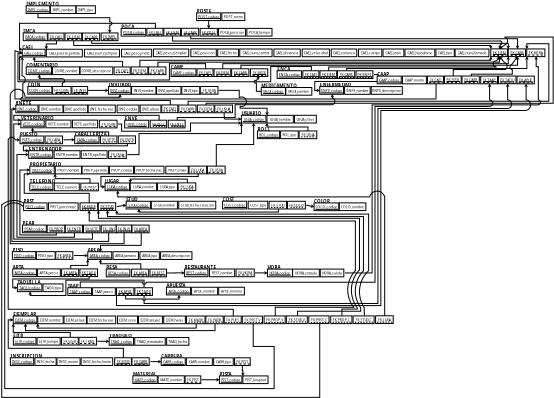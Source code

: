 <?xml version="1.0" encoding="UTF-8"?>
<dia:diagram xmlns:dia="http://www.lysator.liu.se/~alla/dia/">
  <dia:layer name="Background" visible="true" active="true">
    <dia:object type="Standard - Text" version="1" id="O0">
      <dia:attribute name="obj_pos">
        <dia:point val="-53.61,2.638"/>
      </dia:attribute>
      <dia:attribute name="obj_bb">
        <dia:rectangle val="-53.61,2.043;-51.26,2.788"/>
      </dia:attribute>
      <dia:attribute name="text">
        <dia:composite type="text">
          <dia:attribute name="string">
            <dia:string>#POSTE#</dia:string>
          </dia:attribute>
          <dia:attribute name="font">
            <dia:font family="sans" style="80" name="Helvetica-Bold"/>
          </dia:attribute>
          <dia:attribute name="height">
            <dia:real val="0.8"/>
          </dia:attribute>
          <dia:attribute name="pos">
            <dia:point val="-53.61,2.638"/>
          </dia:attribute>
          <dia:attribute name="color">
            <dia:color val="#000000"/>
          </dia:attribute>
          <dia:attribute name="alignment">
            <dia:enum val="0"/>
          </dia:attribute>
        </dia:composite>
      </dia:attribute>
      <dia:attribute name="valign">
        <dia:enum val="3"/>
      </dia:attribute>
      <dia:connections>
        <dia:connection handle="0" to="O174" connection="0"/>
      </dia:connections>
    </dia:object>
    <dia:object type="Standard - Text" version="1" id="O1">
      <dia:attribute name="obj_pos">
        <dia:point val="-78.39,5.508"/>
      </dia:attribute>
      <dia:attribute name="obj_bb">
        <dia:rectangle val="-78.39,4.913;-76.55,5.658"/>
      </dia:attribute>
      <dia:attribute name="text">
        <dia:composite type="text">
          <dia:attribute name="string">
            <dia:string>#IMCA#</dia:string>
          </dia:attribute>
          <dia:attribute name="font">
            <dia:font family="sans" style="80" name="Helvetica-Bold"/>
          </dia:attribute>
          <dia:attribute name="height">
            <dia:real val="0.8"/>
          </dia:attribute>
          <dia:attribute name="pos">
            <dia:point val="-78.39,5.508"/>
          </dia:attribute>
          <dia:attribute name="color">
            <dia:color val="#000000"/>
          </dia:attribute>
          <dia:attribute name="alignment">
            <dia:enum val="0"/>
          </dia:attribute>
        </dia:composite>
      </dia:attribute>
      <dia:attribute name="valign">
        <dia:enum val="3"/>
      </dia:attribute>
      <dia:connections>
        <dia:connection handle="0" to="O107" connection="0"/>
      </dia:connections>
    </dia:object>
    <dia:object type="Standard - Text" version="1" id="O2">
      <dia:attribute name="obj_pos">
        <dia:point val="-77.966,1.628"/>
      </dia:attribute>
      <dia:attribute name="obj_bb">
        <dia:rectangle val="-77.966,1.033;-73.184,1.778"/>
      </dia:attribute>
      <dia:attribute name="text">
        <dia:composite type="text">
          <dia:attribute name="string">
            <dia:string>#IMPLEMENTO#</dia:string>
          </dia:attribute>
          <dia:attribute name="font">
            <dia:font family="sans" style="80" name="Helvetica-Bold"/>
          </dia:attribute>
          <dia:attribute name="height">
            <dia:real val="0.8"/>
          </dia:attribute>
          <dia:attribute name="pos">
            <dia:point val="-77.966,1.628"/>
          </dia:attribute>
          <dia:attribute name="color">
            <dia:color val="#000000"/>
          </dia:attribute>
          <dia:attribute name="alignment">
            <dia:enum val="0"/>
          </dia:attribute>
        </dia:composite>
      </dia:attribute>
      <dia:attribute name="valign">
        <dia:enum val="3"/>
      </dia:attribute>
      <dia:connections>
        <dia:connection handle="0" to="O171" connection="0"/>
      </dia:connections>
    </dia:object>
    <dia:object type="Standard - Text" version="1" id="O3">
      <dia:attribute name="obj_pos">
        <dia:point val="-78.528,7.834"/>
      </dia:attribute>
      <dia:attribute name="obj_bb">
        <dia:rectangle val="-78.528,7.239;-76.888,7.984"/>
      </dia:attribute>
      <dia:attribute name="text">
        <dia:composite type="text">
          <dia:attribute name="string">
            <dia:string>#CAEJ#</dia:string>
          </dia:attribute>
          <dia:attribute name="font">
            <dia:font family="sans" style="80" name="Helvetica-Bold"/>
          </dia:attribute>
          <dia:attribute name="height">
            <dia:real val="0.8"/>
          </dia:attribute>
          <dia:attribute name="pos">
            <dia:point val="-78.528,7.834"/>
          </dia:attribute>
          <dia:attribute name="color">
            <dia:color val="#000000"/>
          </dia:attribute>
          <dia:attribute name="alignment">
            <dia:enum val="0"/>
          </dia:attribute>
        </dia:composite>
      </dia:attribute>
      <dia:attribute name="valign">
        <dia:enum val="3"/>
      </dia:attribute>
      <dia:connections>
        <dia:connection handle="0" to="O72" connection="0"/>
      </dia:connections>
    </dia:object>
    <dia:object type="Standard - Text" version="1" id="O4">
      <dia:attribute name="obj_pos">
        <dia:point val="-64.396,4.854"/>
      </dia:attribute>
      <dia:attribute name="obj_bb">
        <dia:rectangle val="-64.396,4.259;-62.416,5.004"/>
      </dia:attribute>
      <dia:attribute name="text">
        <dia:composite type="text">
          <dia:attribute name="string">
            <dia:string>#POCA#</dia:string>
          </dia:attribute>
          <dia:attribute name="font">
            <dia:font family="sans" style="80" name="Helvetica-Bold"/>
          </dia:attribute>
          <dia:attribute name="height">
            <dia:real val="0.8"/>
          </dia:attribute>
          <dia:attribute name="pos">
            <dia:point val="-64.396,4.854"/>
          </dia:attribute>
          <dia:attribute name="color">
            <dia:color val="#000000"/>
          </dia:attribute>
          <dia:attribute name="alignment">
            <dia:enum val="0"/>
          </dia:attribute>
        </dia:composite>
      </dia:attribute>
      <dia:attribute name="valign">
        <dia:enum val="3"/>
      </dia:attribute>
      <dia:connections>
        <dia:connection handle="0" to="O126" connection="0"/>
      </dia:connections>
    </dia:object>
    <dia:object type="Standard - Text" version="1" id="O5">
      <dia:attribute name="obj_pos">
        <dia:point val="-44.378,13.3"/>
      </dia:attribute>
      <dia:attribute name="obj_bb">
        <dia:rectangle val="-44.378,12.705;-38.976,13.45"/>
      </dia:attribute>
      <dia:attribute name="text">
        <dia:composite type="text">
          <dia:attribute name="string">
            <dia:string>#MEDICAMENTO#</dia:string>
          </dia:attribute>
          <dia:attribute name="font">
            <dia:font family="sans" style="80" name="Helvetica-Bold"/>
          </dia:attribute>
          <dia:attribute name="height">
            <dia:real val="0.8"/>
          </dia:attribute>
          <dia:attribute name="pos">
            <dia:point val="-44.378,13.3"/>
          </dia:attribute>
          <dia:attribute name="color">
            <dia:color val="#000000"/>
          </dia:attribute>
          <dia:attribute name="alignment">
            <dia:enum val="0"/>
          </dia:attribute>
        </dia:composite>
      </dia:attribute>
      <dia:attribute name="valign">
        <dia:enum val="3"/>
      </dia:attribute>
      <dia:connections>
        <dia:connection handle="0" to="O8" connection="0"/>
      </dia:connections>
    </dia:object>
    <dia:object type="Standard - Text" version="1" id="O6">
      <dia:attribute name="obj_pos">
        <dia:point val="-57.262,10.628"/>
      </dia:attribute>
      <dia:attribute name="obj_bb">
        <dia:rectangle val="-57.262,10.038;-55.237,10.778"/>
      </dia:attribute>
      <dia:attribute name="text">
        <dia:composite type="text">
          <dia:attribute name="string">
            <dia:string>#CAME#</dia:string>
          </dia:attribute>
          <dia:attribute name="font">
            <dia:font family="sans" style="80" name="Helvetica-Bold"/>
          </dia:attribute>
          <dia:attribute name="height">
            <dia:real val="0.793"/>
          </dia:attribute>
          <dia:attribute name="pos">
            <dia:point val="-57.262,10.628"/>
          </dia:attribute>
          <dia:attribute name="color">
            <dia:color val="#000000"/>
          </dia:attribute>
          <dia:attribute name="alignment">
            <dia:enum val="0"/>
          </dia:attribute>
        </dia:composite>
      </dia:attribute>
      <dia:attribute name="valign">
        <dia:enum val="3"/>
      </dia:attribute>
      <dia:connections>
        <dia:connection handle="0" to="O145" connection="0"/>
      </dia:connections>
    </dia:object>
    <dia:group>
      <dia:object type="FS - Function" version="0" id="O7">
        <dia:attribute name="obj_pos">
          <dia:point val="-40.878,13.3"/>
        </dia:attribute>
        <dia:attribute name="obj_bb">
          <dia:rectangle val="-41.478,12.7;-36.456,15.0"/>
        </dia:attribute>
        <dia:attribute name="elem_corner">
          <dia:point val="-40.878,13.3"/>
        </dia:attribute>
        <dia:attribute name="elem_width">
          <dia:real val="3.823"/>
        </dia:attribute>
        <dia:attribute name="elem_height">
          <dia:real val="1.1"/>
        </dia:attribute>
        <dia:attribute name="text">
          <dia:composite type="text">
            <dia:attribute name="string">
              <dia:string>#MEDI_nombre#</dia:string>
            </dia:attribute>
            <dia:attribute name="font">
              <dia:font family="sans" style="0" name="Helvetica"/>
            </dia:attribute>
            <dia:attribute name="height">
              <dia:real val="0.6"/>
            </dia:attribute>
            <dia:attribute name="pos">
              <dia:point val="-38.967,13.995"/>
            </dia:attribute>
            <dia:attribute name="color">
              <dia:color val="#000000"/>
            </dia:attribute>
            <dia:attribute name="alignment">
              <dia:enum val="1"/>
            </dia:attribute>
          </dia:composite>
        </dia:attribute>
        <dia:attribute name="is_wish">
          <dia:boolean val="false"/>
        </dia:attribute>
        <dia:attribute name="is_user">
          <dia:boolean val="false"/>
        </dia:attribute>
      </dia:object>
      <dia:group>
        <dia:object type="FS - Function" version="0" id="O8">
          <dia:attribute name="obj_pos">
            <dia:point val="-44.378,13.3"/>
          </dia:attribute>
          <dia:attribute name="obj_bb">
            <dia:rectangle val="-44.978,12.7;-40.216,15.0"/>
          </dia:attribute>
          <dia:attribute name="elem_corner">
            <dia:point val="-44.378,13.3"/>
          </dia:attribute>
          <dia:attribute name="elem_width">
            <dia:real val="3.562"/>
          </dia:attribute>
          <dia:attribute name="elem_height">
            <dia:real val="1.1"/>
          </dia:attribute>
          <dia:attribute name="text">
            <dia:composite type="text">
              <dia:attribute name="string">
                <dia:string>#MEDI_codigo#</dia:string>
              </dia:attribute>
              <dia:attribute name="font">
                <dia:font family="sans" style="0" name="Helvetica"/>
              </dia:attribute>
              <dia:attribute name="height">
                <dia:real val="0.6"/>
              </dia:attribute>
              <dia:attribute name="pos">
                <dia:point val="-42.597,13.995"/>
              </dia:attribute>
              <dia:attribute name="color">
                <dia:color val="#000000"/>
              </dia:attribute>
              <dia:attribute name="alignment">
                <dia:enum val="1"/>
              </dia:attribute>
            </dia:composite>
          </dia:attribute>
          <dia:attribute name="is_wish">
            <dia:boolean val="false"/>
          </dia:attribute>
          <dia:attribute name="is_user">
            <dia:boolean val="false"/>
          </dia:attribute>
        </dia:object>
        <dia:object type="Standard - Line" version="0" id="O9">
          <dia:attribute name="obj_pos">
            <dia:point val="-44.111,14.15"/>
          </dia:attribute>
          <dia:attribute name="obj_bb">
            <dia:rectangle val="-44.161,14.1;-41.111,14.2"/>
          </dia:attribute>
          <dia:attribute name="conn_endpoints">
            <dia:point val="-44.111,14.15"/>
            <dia:point val="-41.161,14.15"/>
          </dia:attribute>
          <dia:attribute name="numcp">
            <dia:int val="1"/>
          </dia:attribute>
        </dia:object>
      </dia:group>
    </dia:group>
    <dia:object type="Standard - Text" version="1" id="O10">
      <dia:attribute name="obj_pos">
        <dia:point val="-43.5,39.243"/>
      </dia:attribute>
      <dia:attribute name="obj_bb">
        <dia:rectangle val="-43.5,38.648;-41.432,39.394"/>
      </dia:attribute>
      <dia:attribute name="text">
        <dia:composite type="text">
          <dia:attribute name="string">
            <dia:string>#HORA#</dia:string>
          </dia:attribute>
          <dia:attribute name="font">
            <dia:font family="sans" style="80" name="Helvetica-Bold"/>
          </dia:attribute>
          <dia:attribute name="height">
            <dia:real val="0.8"/>
          </dia:attribute>
          <dia:attribute name="pos">
            <dia:point val="-43.5,39.243"/>
          </dia:attribute>
          <dia:attribute name="color">
            <dia:color val="#000000"/>
          </dia:attribute>
          <dia:attribute name="alignment">
            <dia:enum val="0"/>
          </dia:attribute>
        </dia:composite>
      </dia:attribute>
      <dia:attribute name="valign">
        <dia:enum val="3"/>
      </dia:attribute>
      <dia:connections>
        <dia:connection handle="0" to="O15" connection="0"/>
      </dia:connections>
    </dia:object>
    <dia:object type="Standard - Text" version="1" id="O11">
      <dia:attribute name="obj_pos">
        <dia:point val="-55.331,39.23"/>
      </dia:attribute>
      <dia:attribute name="obj_bb">
        <dia:rectangle val="-55.331,38.635;-50.161,39.38"/>
      </dia:attribute>
      <dia:attribute name="text">
        <dia:composite type="text">
          <dia:attribute name="string">
            <dia:string>#RESTAURANTE#</dia:string>
          </dia:attribute>
          <dia:attribute name="font">
            <dia:font family="sans" style="80" name="Helvetica-Bold"/>
          </dia:attribute>
          <dia:attribute name="height">
            <dia:real val="0.8"/>
          </dia:attribute>
          <dia:attribute name="pos">
            <dia:point val="-55.331,39.23"/>
          </dia:attribute>
          <dia:attribute name="color">
            <dia:color val="#000000"/>
          </dia:attribute>
          <dia:attribute name="alignment">
            <dia:enum val="0"/>
          </dia:attribute>
        </dia:composite>
      </dia:attribute>
      <dia:attribute name="valign">
        <dia:enum val="3"/>
      </dia:attribute>
      <dia:connections>
        <dia:connection handle="0" to="O442" connection="0"/>
      </dia:connections>
    </dia:object>
    <dia:object type="Standard - Text" version="1" id="O12">
      <dia:attribute name="obj_pos">
        <dia:point val="-66.528,39.246"/>
      </dia:attribute>
      <dia:attribute name="obj_bb">
        <dia:rectangle val="-66.528,38.651;-64.643,39.396"/>
      </dia:attribute>
      <dia:attribute name="text">
        <dia:composite type="text">
          <dia:attribute name="string">
            <dia:string>#RESA#</dia:string>
          </dia:attribute>
          <dia:attribute name="font">
            <dia:font family="sans" style="80" name="Helvetica-Bold"/>
          </dia:attribute>
          <dia:attribute name="height">
            <dia:real val="0.8"/>
          </dia:attribute>
          <dia:attribute name="pos">
            <dia:point val="-66.528,39.246"/>
          </dia:attribute>
          <dia:attribute name="color">
            <dia:color val="#000000"/>
          </dia:attribute>
          <dia:attribute name="alignment">
            <dia:enum val="0"/>
          </dia:attribute>
        </dia:composite>
      </dia:attribute>
      <dia:attribute name="valign">
        <dia:enum val="3"/>
      </dia:attribute>
      <dia:connections>
        <dia:connection handle="0" to="O362" connection="0"/>
      </dia:connections>
    </dia:object>
    <dia:group>
      <dia:object type="FS - Function" version="0" id="O13">
        <dia:attribute name="obj_pos">
          <dia:point val="-39.9,39.243"/>
        </dia:attribute>
        <dia:attribute name="obj_bb">
          <dia:rectangle val="-40.5,38.644;-35.303,40.944"/>
        </dia:attribute>
        <dia:attribute name="elem_corner">
          <dia:point val="-39.9,39.243"/>
        </dia:attribute>
        <dia:attribute name="elem_width">
          <dia:real val="3.998"/>
        </dia:attribute>
        <dia:attribute name="elem_height">
          <dia:real val="1.1"/>
        </dia:attribute>
        <dia:attribute name="text">
          <dia:composite type="text">
            <dia:attribute name="string">
              <dia:string>#HORA_entrada#</dia:string>
            </dia:attribute>
            <dia:attribute name="font">
              <dia:font family="sans" style="0" name="Helvetica"/>
            </dia:attribute>
            <dia:attribute name="height">
              <dia:real val="0.6"/>
            </dia:attribute>
            <dia:attribute name="pos">
              <dia:point val="-37.901,39.938"/>
            </dia:attribute>
            <dia:attribute name="color">
              <dia:color val="#000000"/>
            </dia:attribute>
            <dia:attribute name="alignment">
              <dia:enum val="1"/>
            </dia:attribute>
          </dia:composite>
        </dia:attribute>
        <dia:attribute name="is_wish">
          <dia:boolean val="false"/>
        </dia:attribute>
        <dia:attribute name="is_user">
          <dia:boolean val="false"/>
        </dia:attribute>
      </dia:object>
      <dia:object type="FS - Function" version="0" id="O14">
        <dia:attribute name="obj_pos">
          <dia:point val="-35.95,39.243"/>
        </dia:attribute>
        <dia:attribute name="obj_bb">
          <dia:rectangle val="-36.55,38.644;-31.823,40.944"/>
        </dia:attribute>
        <dia:attribute name="elem_corner">
          <dia:point val="-35.95,39.243"/>
        </dia:attribute>
        <dia:attribute name="elem_width">
          <dia:real val="3.527"/>
        </dia:attribute>
        <dia:attribute name="elem_height">
          <dia:real val="1.1"/>
        </dia:attribute>
        <dia:attribute name="text">
          <dia:composite type="text">
            <dia:attribute name="string">
              <dia:string>#HORA_salida#</dia:string>
            </dia:attribute>
            <dia:attribute name="font">
              <dia:font family="sans" style="0" name="Helvetica"/>
            </dia:attribute>
            <dia:attribute name="height">
              <dia:real val="0.6"/>
            </dia:attribute>
            <dia:attribute name="pos">
              <dia:point val="-34.186,39.938"/>
            </dia:attribute>
            <dia:attribute name="color">
              <dia:color val="#000000"/>
            </dia:attribute>
            <dia:attribute name="alignment">
              <dia:enum val="1"/>
            </dia:attribute>
          </dia:composite>
        </dia:attribute>
        <dia:attribute name="is_wish">
          <dia:boolean val="false"/>
        </dia:attribute>
        <dia:attribute name="is_user">
          <dia:boolean val="false"/>
        </dia:attribute>
      </dia:object>
      <dia:group>
        <dia:object type="FS - Function" version="0" id="O15">
          <dia:attribute name="obj_pos">
            <dia:point val="-43.5,39.243"/>
          </dia:attribute>
          <dia:attribute name="obj_bb">
            <dia:rectangle val="-44.1,38.644;-39.19,40.944"/>
          </dia:attribute>
          <dia:attribute name="elem_corner">
            <dia:point val="-43.5,39.243"/>
          </dia:attribute>
          <dia:attribute name="elem_width">
            <dia:real val="3.71"/>
          </dia:attribute>
          <dia:attribute name="elem_height">
            <dia:real val="1.1"/>
          </dia:attribute>
          <dia:attribute name="text">
            <dia:composite type="text">
              <dia:attribute name="string">
                <dia:string>#HORA_codigo#</dia:string>
              </dia:attribute>
              <dia:attribute name="font">
                <dia:font family="sans" style="0" name="Helvetica"/>
              </dia:attribute>
              <dia:attribute name="height">
                <dia:real val="0.6"/>
              </dia:attribute>
              <dia:attribute name="pos">
                <dia:point val="-41.645,39.938"/>
              </dia:attribute>
              <dia:attribute name="color">
                <dia:color val="#000000"/>
              </dia:attribute>
              <dia:attribute name="alignment">
                <dia:enum val="1"/>
              </dia:attribute>
            </dia:composite>
          </dia:attribute>
          <dia:attribute name="is_wish">
            <dia:boolean val="false"/>
          </dia:attribute>
          <dia:attribute name="is_user">
            <dia:boolean val="false"/>
          </dia:attribute>
        </dia:object>
        <dia:object type="Standard - Line" version="0" id="O16">
          <dia:attribute name="obj_pos">
            <dia:point val="-43.25,40.089"/>
          </dia:attribute>
          <dia:attribute name="obj_bb">
            <dia:rectangle val="-43.3,40.038;-40.121,40.152"/>
          </dia:attribute>
          <dia:attribute name="conn_endpoints">
            <dia:point val="-43.25,40.089"/>
            <dia:point val="-40.171,40.102"/>
          </dia:attribute>
          <dia:attribute name="numcp">
            <dia:int val="1"/>
          </dia:attribute>
        </dia:object>
      </dia:group>
    </dia:group>
    <dia:object type="Standard - Text" version="1" id="O17">
      <dia:attribute name="obj_pos">
        <dia:point val="-69.163,36.761"/>
      </dia:attribute>
      <dia:attribute name="obj_bb">
        <dia:rectangle val="-69.163,36.166;-67.243,36.911"/>
      </dia:attribute>
      <dia:attribute name="text">
        <dia:composite type="text">
          <dia:attribute name="string">
            <dia:string>#AREA#</dia:string>
          </dia:attribute>
          <dia:attribute name="font">
            <dia:font family="sans" style="80" name="Helvetica-Bold"/>
          </dia:attribute>
          <dia:attribute name="height">
            <dia:real val="0.8"/>
          </dia:attribute>
          <dia:attribute name="pos">
            <dia:point val="-69.163,36.761"/>
          </dia:attribute>
          <dia:attribute name="color">
            <dia:color val="#000000"/>
          </dia:attribute>
          <dia:attribute name="alignment">
            <dia:enum val="0"/>
          </dia:attribute>
        </dia:composite>
      </dia:attribute>
      <dia:attribute name="valign">
        <dia:enum val="3"/>
      </dia:attribute>
      <dia:connections>
        <dia:connection handle="0" to="O353" connection="0"/>
      </dia:connections>
    </dia:object>
    <dia:object type="Standard - Text" version="1" id="O18">
      <dia:attribute name="obj_pos">
        <dia:point val="-79.932,36.749"/>
      </dia:attribute>
      <dia:attribute name="obj_bb">
        <dia:rectangle val="-79.932,36.154;-78.219,36.899"/>
      </dia:attribute>
      <dia:attribute name="text">
        <dia:composite type="text">
          <dia:attribute name="string">
            <dia:string>#PISO#</dia:string>
          </dia:attribute>
          <dia:attribute name="font">
            <dia:font family="sans" style="80" name="Helvetica-Bold"/>
          </dia:attribute>
          <dia:attribute name="height">
            <dia:real val="0.8"/>
          </dia:attribute>
          <dia:attribute name="pos">
            <dia:point val="-79.932,36.749"/>
          </dia:attribute>
          <dia:attribute name="color">
            <dia:color val="#000000"/>
          </dia:attribute>
          <dia:attribute name="alignment">
            <dia:enum val="0"/>
          </dia:attribute>
        </dia:composite>
      </dia:attribute>
      <dia:attribute name="valign">
        <dia:enum val="3"/>
      </dia:attribute>
      <dia:connections>
        <dia:connection handle="0" to="O360" connection="0"/>
      </dia:connections>
    </dia:object>
    <dia:object type="Standard - Text" version="1" id="O19">
      <dia:attribute name="obj_pos">
        <dia:point val="-79.884,39.213"/>
      </dia:attribute>
      <dia:attribute name="obj_bb">
        <dia:rectangle val="-79.884,38.618;-78.041,39.363"/>
      </dia:attribute>
      <dia:attribute name="text">
        <dia:composite type="text">
          <dia:attribute name="string">
            <dia:string>#ARTA#</dia:string>
          </dia:attribute>
          <dia:attribute name="font">
            <dia:font family="sans" style="80" name="Helvetica-Bold"/>
          </dia:attribute>
          <dia:attribute name="height">
            <dia:real val="0.8"/>
          </dia:attribute>
          <dia:attribute name="pos">
            <dia:point val="-79.884,39.213"/>
          </dia:attribute>
          <dia:attribute name="color">
            <dia:color val="#000000"/>
          </dia:attribute>
          <dia:attribute name="alignment">
            <dia:enum val="0"/>
          </dia:attribute>
        </dia:composite>
      </dia:attribute>
      <dia:attribute name="valign">
        <dia:enum val="3"/>
      </dia:attribute>
      <dia:connections>
        <dia:connection handle="0" to="O379" connection="0"/>
      </dia:connections>
    </dia:object>
    <dia:object type="Standard - Text" version="1" id="O20">
      <dia:attribute name="obj_pos">
        <dia:point val="-57.929,41.831"/>
      </dia:attribute>
      <dia:attribute name="obj_bb">
        <dia:rectangle val="-57.929,41.236;-54.664,41.981"/>
      </dia:attribute>
      <dia:attribute name="text">
        <dia:composite type="text">
          <dia:attribute name="string">
            <dia:string>#APUESTA#</dia:string>
          </dia:attribute>
          <dia:attribute name="font">
            <dia:font family="sans" style="80" name="Helvetica-Bold"/>
          </dia:attribute>
          <dia:attribute name="height">
            <dia:real val="0.8"/>
          </dia:attribute>
          <dia:attribute name="pos">
            <dia:point val="-57.929,41.831"/>
          </dia:attribute>
          <dia:attribute name="color">
            <dia:color val="#000000"/>
          </dia:attribute>
          <dia:attribute name="alignment">
            <dia:enum val="0"/>
          </dia:attribute>
        </dia:composite>
      </dia:attribute>
      <dia:attribute name="valign">
        <dia:enum val="3"/>
      </dia:attribute>
      <dia:connections>
        <dia:connection handle="0" to="O556" connection="0"/>
      </dia:connections>
    </dia:object>
    <dia:object type="Standard - Text" version="1" id="O21">
      <dia:attribute name="obj_pos">
        <dia:point val="-79.214,41.362"/>
      </dia:attribute>
      <dia:attribute name="obj_bb">
        <dia:rectangle val="-79.214,40.767;-75.719,41.513"/>
      </dia:attribute>
      <dia:attribute name="text">
        <dia:composite type="text">
          <dia:attribute name="string">
            <dia:string>#TAQUILLA#</dia:string>
          </dia:attribute>
          <dia:attribute name="font">
            <dia:font family="sans" style="80" name="Helvetica-Bold"/>
          </dia:attribute>
          <dia:attribute name="height">
            <dia:real val="0.8"/>
          </dia:attribute>
          <dia:attribute name="pos">
            <dia:point val="-79.214,41.362"/>
          </dia:attribute>
          <dia:attribute name="color">
            <dia:color val="#000000"/>
          </dia:attribute>
          <dia:attribute name="alignment">
            <dia:enum val="0"/>
          </dia:attribute>
        </dia:composite>
      </dia:attribute>
      <dia:attribute name="valign">
        <dia:enum val="3"/>
      </dia:attribute>
      <dia:connections>
        <dia:connection handle="0" to="O23" connection="0"/>
      </dia:connections>
    </dia:object>
    <dia:group>
      <dia:object type="FS - Function" version="0" id="O22">
        <dia:attribute name="obj_pos">
          <dia:point val="-75.564,41.362"/>
        </dia:attribute>
        <dia:attribute name="obj_bb">
          <dia:rectangle val="-76.164,40.763;-72.002,43.062"/>
        </dia:attribute>
        <dia:attribute name="elem_corner">
          <dia:point val="-75.564,41.362"/>
        </dia:attribute>
        <dia:attribute name="elem_width">
          <dia:real val="2.962"/>
        </dia:attribute>
        <dia:attribute name="elem_height">
          <dia:real val="1.1"/>
        </dia:attribute>
        <dia:attribute name="text">
          <dia:composite type="text">
            <dia:attribute name="string">
              <dia:string>#TAQU_tipo#</dia:string>
            </dia:attribute>
            <dia:attribute name="font">
              <dia:font family="sans" style="0" name="Helvetica"/>
            </dia:attribute>
            <dia:attribute name="height">
              <dia:real val="0.6"/>
            </dia:attribute>
            <dia:attribute name="pos">
              <dia:point val="-74.083,42.057"/>
            </dia:attribute>
            <dia:attribute name="color">
              <dia:color val="#000000"/>
            </dia:attribute>
            <dia:attribute name="alignment">
              <dia:enum val="1"/>
            </dia:attribute>
          </dia:composite>
        </dia:attribute>
        <dia:attribute name="is_wish">
          <dia:boolean val="false"/>
        </dia:attribute>
        <dia:attribute name="is_user">
          <dia:boolean val="false"/>
        </dia:attribute>
      </dia:object>
      <dia:group>
        <dia:object type="FS - Function" version="0" id="O23">
          <dia:attribute name="obj_pos">
            <dia:point val="-79.214,41.362"/>
          </dia:attribute>
          <dia:attribute name="obj_bb">
            <dia:rectangle val="-79.814,40.763;-74.977,43.062"/>
          </dia:attribute>
          <dia:attribute name="elem_corner">
            <dia:point val="-79.214,41.362"/>
          </dia:attribute>
          <dia:attribute name="elem_width">
            <dia:real val="3.638"/>
          </dia:attribute>
          <dia:attribute name="elem_height">
            <dia:real val="1.1"/>
          </dia:attribute>
          <dia:attribute name="text">
            <dia:composite type="text">
              <dia:attribute name="string">
                <dia:string>#TAQU_codigo#</dia:string>
              </dia:attribute>
              <dia:attribute name="font">
                <dia:font family="sans" style="0" name="Helvetica"/>
              </dia:attribute>
              <dia:attribute name="height">
                <dia:real val="0.6"/>
              </dia:attribute>
              <dia:attribute name="pos">
                <dia:point val="-77.396,42.057"/>
              </dia:attribute>
              <dia:attribute name="color">
                <dia:color val="#000000"/>
              </dia:attribute>
              <dia:attribute name="alignment">
                <dia:enum val="1"/>
              </dia:attribute>
            </dia:composite>
          </dia:attribute>
          <dia:attribute name="is_wish">
            <dia:boolean val="false"/>
          </dia:attribute>
          <dia:attribute name="is_user">
            <dia:boolean val="false"/>
          </dia:attribute>
        </dia:object>
        <dia:object type="Standard - Line" version="0" id="O24">
          <dia:attribute name="obj_pos">
            <dia:point val="-79.059,42.207"/>
          </dia:attribute>
          <dia:attribute name="obj_bb">
            <dia:rectangle val="-79.11,42.15;-75.757,42.257"/>
          </dia:attribute>
          <dia:attribute name="conn_endpoints">
            <dia:point val="-79.059,42.207"/>
            <dia:point val="-75.807,42.2"/>
          </dia:attribute>
          <dia:attribute name="numcp">
            <dia:int val="1"/>
          </dia:attribute>
        </dia:object>
      </dia:group>
    </dia:group>
    <dia:object type="Standard - Text" version="1" id="O25">
      <dia:attribute name="obj_pos">
        <dia:point val="-72.012,41.905"/>
      </dia:attribute>
      <dia:attribute name="obj_bb">
        <dia:rectangle val="-72.012,41.31;-70.164,42.055"/>
      </dia:attribute>
      <dia:attribute name="text">
        <dia:composite type="text">
          <dia:attribute name="string">
            <dia:string>#TAAP#</dia:string>
          </dia:attribute>
          <dia:attribute name="font">
            <dia:font family="sans" style="80" name="Helvetica-Bold"/>
          </dia:attribute>
          <dia:attribute name="height">
            <dia:real val="0.8"/>
          </dia:attribute>
          <dia:attribute name="pos">
            <dia:point val="-72.012,41.905"/>
          </dia:attribute>
          <dia:attribute name="color">
            <dia:color val="#000000"/>
          </dia:attribute>
          <dia:attribute name="alignment">
            <dia:enum val="0"/>
          </dia:attribute>
        </dia:composite>
      </dia:attribute>
      <dia:attribute name="valign">
        <dia:enum val="3"/>
      </dia:attribute>
      <dia:connections>
        <dia:connection handle="0" to="O391" connection="0"/>
      </dia:connections>
    </dia:object>
    <dia:object type="Standard - Text" version="1" id="O26">
      <dia:attribute name="obj_pos">
        <dia:point val="-70.239,42.455"/>
      </dia:attribute>
      <dia:attribute name="obj_bb">
        <dia:rectangle val="-70.239,41.86;-70.239,42.605"/>
      </dia:attribute>
      <dia:attribute name="text">
        <dia:composite type="text">
          <dia:attribute name="string">
            <dia:string>##</dia:string>
          </dia:attribute>
          <dia:attribute name="font">
            <dia:font family="sans" style="0" name="Helvetica"/>
          </dia:attribute>
          <dia:attribute name="height">
            <dia:real val="0.8"/>
          </dia:attribute>
          <dia:attribute name="pos">
            <dia:point val="-70.239,42.455"/>
          </dia:attribute>
          <dia:attribute name="color">
            <dia:color val="#000000"/>
          </dia:attribute>
          <dia:attribute name="alignment">
            <dia:enum val="0"/>
          </dia:attribute>
        </dia:composite>
      </dia:attribute>
      <dia:attribute name="valign">
        <dia:enum val="3"/>
      </dia:attribute>
      <dia:connections>
        <dia:connection handle="0" to="O391" connection="8"/>
      </dia:connections>
    </dia:object>
    <dia:object type="Standard - Text" version="1" id="O27">
      <dia:attribute name="obj_pos">
        <dia:point val="-27.827,11.675"/>
      </dia:attribute>
      <dia:attribute name="obj_bb">
        <dia:rectangle val="-27.827,11.08;-25.897,11.825"/>
      </dia:attribute>
      <dia:attribute name="text">
        <dia:composite type="text">
          <dia:attribute name="string">
            <dia:string>#CAAP#</dia:string>
          </dia:attribute>
          <dia:attribute name="font">
            <dia:font family="sans" style="80" name="Helvetica-Bold"/>
          </dia:attribute>
          <dia:attribute name="height">
            <dia:real val="0.8"/>
          </dia:attribute>
          <dia:attribute name="pos">
            <dia:point val="-27.827,11.675"/>
          </dia:attribute>
          <dia:attribute name="color">
            <dia:color val="#000000"/>
          </dia:attribute>
          <dia:attribute name="alignment">
            <dia:enum val="0"/>
          </dia:attribute>
        </dia:composite>
      </dia:attribute>
      <dia:attribute name="valign">
        <dia:enum val="3"/>
      </dia:attribute>
      <dia:connections>
        <dia:connection handle="0" to="O195" connection="0"/>
      </dia:connections>
    </dia:object>
    <dia:object type="Standard - Text" version="1" id="O28">
      <dia:attribute name="obj_pos">
        <dia:point val="-36.837,29.791"/>
      </dia:attribute>
      <dia:attribute name="obj_bb">
        <dia:rectangle val="-36.837,29.197;-34.399,29.942"/>
      </dia:attribute>
      <dia:attribute name="text">
        <dia:composite type="text">
          <dia:attribute name="string">
            <dia:string>#COLOR#</dia:string>
          </dia:attribute>
          <dia:attribute name="font">
            <dia:font family="sans" style="80" name="Helvetica-Bold"/>
          </dia:attribute>
          <dia:attribute name="height">
            <dia:real val="0.8"/>
          </dia:attribute>
          <dia:attribute name="pos">
            <dia:point val="-36.837,29.791"/>
          </dia:attribute>
          <dia:attribute name="color">
            <dia:color val="#000000"/>
          </dia:attribute>
          <dia:attribute name="alignment">
            <dia:enum val="0"/>
          </dia:attribute>
        </dia:composite>
      </dia:attribute>
      <dia:attribute name="valign">
        <dia:enum val="3"/>
      </dia:attribute>
      <dia:connections>
        <dia:connection handle="0" to="O303" connection="0"/>
      </dia:connections>
    </dia:object>
    <dia:object type="Standard - Text" version="1" id="O29">
      <dia:attribute name="obj_pos">
        <dia:point val="-62.72,54.486"/>
      </dia:attribute>
      <dia:attribute name="obj_bb">
        <dia:rectangle val="-62.72,53.891;-59.13,54.636"/>
      </dia:attribute>
      <dia:attribute name="text">
        <dia:composite type="text">
          <dia:attribute name="string">
            <dia:string>#MATERIAL#</dia:string>
          </dia:attribute>
          <dia:attribute name="font">
            <dia:font family="sans" style="80" name="Helvetica-Bold"/>
          </dia:attribute>
          <dia:attribute name="height">
            <dia:real val="0.8"/>
          </dia:attribute>
          <dia:attribute name="pos">
            <dia:point val="-62.72,54.486"/>
          </dia:attribute>
          <dia:attribute name="color">
            <dia:color val="#000000"/>
          </dia:attribute>
          <dia:attribute name="alignment">
            <dia:enum val="0"/>
          </dia:attribute>
        </dia:composite>
      </dia:attribute>
      <dia:attribute name="valign">
        <dia:enum val="3"/>
      </dia:attribute>
      <dia:connections>
        <dia:connection handle="0" to="O460" connection="0"/>
      </dia:connections>
    </dia:object>
    <dia:object type="Standard - Text" version="1" id="O30">
      <dia:attribute name="obj_pos">
        <dia:point val="-50.359,54.501"/>
      </dia:attribute>
      <dia:attribute name="obj_bb">
        <dia:rectangle val="-50.359,53.906;-48.309,54.651"/>
      </dia:attribute>
      <dia:attribute name="text">
        <dia:composite type="text">
          <dia:attribute name="string">
            <dia:string>#PISTA#</dia:string>
          </dia:attribute>
          <dia:attribute name="font">
            <dia:font family="sans" style="80" name="Helvetica-Bold"/>
          </dia:attribute>
          <dia:attribute name="height">
            <dia:real val="0.8"/>
          </dia:attribute>
          <dia:attribute name="pos">
            <dia:point val="-50.359,54.501"/>
          </dia:attribute>
          <dia:attribute name="color">
            <dia:color val="#000000"/>
          </dia:attribute>
          <dia:attribute name="alignment">
            <dia:enum val="0"/>
          </dia:attribute>
        </dia:composite>
      </dia:attribute>
      <dia:attribute name="valign">
        <dia:enum val="3"/>
      </dia:attribute>
      <dia:connections>
        <dia:connection handle="0" to="O457" connection="0"/>
      </dia:connections>
    </dia:object>
    <dia:object type="Standard - Text" version="1" id="O31">
      <dia:attribute name="obj_pos">
        <dia:point val="-58.683,51.915"/>
      </dia:attribute>
      <dia:attribute name="obj_bb">
        <dia:rectangle val="-58.683,51.32;-55.308,52.065"/>
      </dia:attribute>
      <dia:attribute name="text">
        <dia:composite type="text">
          <dia:attribute name="string">
            <dia:string>#CARRERA#</dia:string>
          </dia:attribute>
          <dia:attribute name="font">
            <dia:font family="sans" style="80" name="Helvetica-Bold"/>
          </dia:attribute>
          <dia:attribute name="height">
            <dia:real val="0.8"/>
          </dia:attribute>
          <dia:attribute name="pos">
            <dia:point val="-58.683,51.915"/>
          </dia:attribute>
          <dia:attribute name="color">
            <dia:color val="#000000"/>
          </dia:attribute>
          <dia:attribute name="alignment">
            <dia:enum val="0"/>
          </dia:attribute>
        </dia:composite>
      </dia:attribute>
      <dia:attribute name="valign">
        <dia:enum val="3"/>
      </dia:attribute>
      <dia:connections>
        <dia:connection handle="0" to="O467" connection="0"/>
      </dia:connections>
    </dia:object>
    <dia:object type="Standard - Text" version="1" id="O32">
      <dia:attribute name="obj_pos">
        <dia:point val="-42.114,10.907"/>
      </dia:attribute>
      <dia:attribute name="obj_bb">
        <dia:rectangle val="-42.114,10.312;-40.176,11.057"/>
      </dia:attribute>
      <dia:attribute name="text">
        <dia:composite type="text">
          <dia:attribute name="string">
            <dia:string>#ENCA#</dia:string>
          </dia:attribute>
          <dia:attribute name="font">
            <dia:font family="sans" style="80" name="Helvetica-Bold"/>
          </dia:attribute>
          <dia:attribute name="height">
            <dia:real val="0.8"/>
          </dia:attribute>
          <dia:attribute name="pos">
            <dia:point val="-42.114,10.907"/>
          </dia:attribute>
          <dia:attribute name="color">
            <dia:color val="#000000"/>
          </dia:attribute>
          <dia:attribute name="alignment">
            <dia:enum val="0"/>
          </dia:attribute>
        </dia:composite>
      </dia:attribute>
      <dia:attribute name="valign">
        <dia:enum val="3"/>
      </dia:attribute>
      <dia:connections>
        <dia:connection handle="0" to="O150" connection="0"/>
      </dia:connections>
    </dia:object>
    <dia:object type="Standard - Text" version="1" id="O33">
      <dia:attribute name="obj_pos">
        <dia:point val="-36.026,13.171"/>
      </dia:attribute>
      <dia:attribute name="obj_bb">
        <dia:rectangle val="-36.026,12.576;-31.051,13.321"/>
      </dia:attribute>
      <dia:attribute name="text">
        <dia:composite type="text">
          <dia:attribute name="string">
            <dia:string>#ENFERMEDAD#</dia:string>
          </dia:attribute>
          <dia:attribute name="font">
            <dia:font family="sans" style="80" name="Helvetica-Bold"/>
          </dia:attribute>
          <dia:attribute name="height">
            <dia:real val="0.8"/>
          </dia:attribute>
          <dia:attribute name="pos">
            <dia:point val="-36.026,13.171"/>
          </dia:attribute>
          <dia:attribute name="color">
            <dia:color val="#000000"/>
          </dia:attribute>
          <dia:attribute name="alignment">
            <dia:enum val="0"/>
          </dia:attribute>
        </dia:composite>
      </dia:attribute>
      <dia:attribute name="valign">
        <dia:enum val="3"/>
      </dia:attribute>
      <dia:connections>
        <dia:connection handle="0" to="O178" connection="0"/>
      </dia:connections>
    </dia:object>
    <dia:object type="Standard - Text" version="1" id="O34">
      <dia:attribute name="obj_pos">
        <dia:point val="-49.906,29.545"/>
      </dia:attribute>
      <dia:attribute name="obj_bb">
        <dia:rectangle val="-49.906,28.95;-47.993,29.695"/>
      </dia:attribute>
      <dia:attribute name="text">
        <dia:composite type="text">
          <dia:attribute name="string">
            <dia:string>#COST#</dia:string>
          </dia:attribute>
          <dia:attribute name="font">
            <dia:font family="sans" style="80" name="Helvetica-Bold"/>
          </dia:attribute>
          <dia:attribute name="height">
            <dia:real val="0.8"/>
          </dia:attribute>
          <dia:attribute name="pos">
            <dia:point val="-49.906,29.545"/>
          </dia:attribute>
          <dia:attribute name="color">
            <dia:color val="#000000"/>
          </dia:attribute>
          <dia:attribute name="alignment">
            <dia:enum val="0"/>
          </dia:attribute>
        </dia:composite>
      </dia:attribute>
      <dia:attribute name="valign">
        <dia:enum val="3"/>
      </dia:attribute>
      <dia:connections>
        <dia:connection handle="0" to="O315" connection="0"/>
      </dia:connections>
    </dia:object>
    <dia:object type="Standard - Text" version="1" id="O35">
      <dia:attribute name="obj_pos">
        <dia:point val="-63.684,29.551"/>
      </dia:attribute>
      <dia:attribute name="obj_bb">
        <dia:rectangle val="-63.684,28.956;-61.734,29.701"/>
      </dia:attribute>
      <dia:attribute name="text">
        <dia:composite type="text">
          <dia:attribute name="string">
            <dia:string>#STUD#</dia:string>
          </dia:attribute>
          <dia:attribute name="font">
            <dia:font family="sans" style="80" name="Helvetica-Bold"/>
          </dia:attribute>
          <dia:attribute name="height">
            <dia:real val="0.8"/>
          </dia:attribute>
          <dia:attribute name="pos">
            <dia:point val="-63.684,29.551"/>
          </dia:attribute>
          <dia:attribute name="color">
            <dia:color val="#000000"/>
          </dia:attribute>
          <dia:attribute name="alignment">
            <dia:enum val="0"/>
          </dia:attribute>
        </dia:composite>
      </dia:attribute>
      <dia:attribute name="valign">
        <dia:enum val="3"/>
      </dia:attribute>
      <dia:connections>
        <dia:connection handle="0" to="O308" connection="0"/>
      </dia:connections>
    </dia:object>
    <dia:object type="Standard - Text" version="1" id="O36">
      <dia:attribute name="obj_pos">
        <dia:point val="-80.219,51.91"/>
      </dia:attribute>
      <dia:attribute name="obj_bb">
        <dia:rectangle val="-80.219,51.315;-75.529,52.06"/>
      </dia:attribute>
      <dia:attribute name="text">
        <dia:composite type="text">
          <dia:attribute name="string">
            <dia:string>#INSCRIPCION#</dia:string>
          </dia:attribute>
          <dia:attribute name="font">
            <dia:font family="sans" style="80" name="Helvetica-Bold"/>
          </dia:attribute>
          <dia:attribute name="height">
            <dia:real val="0.8"/>
          </dia:attribute>
          <dia:attribute name="pos">
            <dia:point val="-80.219,51.91"/>
          </dia:attribute>
          <dia:attribute name="color">
            <dia:color val="#000000"/>
          </dia:attribute>
          <dia:attribute name="alignment">
            <dia:enum val="0"/>
          </dia:attribute>
        </dia:composite>
      </dia:attribute>
      <dia:attribute name="valign">
        <dia:enum val="3"/>
      </dia:attribute>
      <dia:connections>
        <dia:connection handle="0" to="O478" connection="0"/>
      </dia:connections>
    </dia:object>
    <dia:object type="Standard - Text" version="1" id="O37">
      <dia:attribute name="obj_pos">
        <dia:point val="-63.891,17.976"/>
      </dia:attribute>
      <dia:attribute name="obj_bb">
        <dia:rectangle val="-63.891,17.381;-61.986,18.126"/>
      </dia:attribute>
      <dia:attribute name="text">
        <dia:composite type="text">
          <dia:attribute name="string">
            <dia:string>#ENVE#</dia:string>
          </dia:attribute>
          <dia:attribute name="font">
            <dia:font family="sans" style="80" name="Helvetica-Bold"/>
          </dia:attribute>
          <dia:attribute name="height">
            <dia:real val="0.8"/>
          </dia:attribute>
          <dia:attribute name="pos">
            <dia:point val="-63.891,17.976"/>
          </dia:attribute>
          <dia:attribute name="color">
            <dia:color val="#000000"/>
          </dia:attribute>
          <dia:attribute name="alignment">
            <dia:enum val="0"/>
          </dia:attribute>
        </dia:composite>
      </dia:attribute>
      <dia:attribute name="valign">
        <dia:enum val="3"/>
      </dia:attribute>
      <dia:connections>
        <dia:connection handle="0" to="O247" connection="0"/>
      </dia:connections>
    </dia:object>
    <dia:object type="Standard - Text" version="1" id="O38">
      <dia:attribute name="obj_pos">
        <dia:point val="-66.105,49.019"/>
      </dia:attribute>
      <dia:attribute name="obj_bb">
        <dia:rectangle val="-66.105,48.424;-62.632,49.169"/>
      </dia:attribute>
      <dia:attribute name="text">
        <dia:composite type="text">
          <dia:attribute name="string">
            <dia:string>#TRAQUEO#</dia:string>
          </dia:attribute>
          <dia:attribute name="font">
            <dia:font family="sans" style="80" name="Helvetica-Bold"/>
          </dia:attribute>
          <dia:attribute name="height">
            <dia:real val="0.8"/>
          </dia:attribute>
          <dia:attribute name="pos">
            <dia:point val="-66.105,49.019"/>
          </dia:attribute>
          <dia:attribute name="color">
            <dia:color val="#000000"/>
          </dia:attribute>
          <dia:attribute name="alignment">
            <dia:enum val="0"/>
          </dia:attribute>
        </dia:composite>
      </dia:attribute>
      <dia:attribute name="valign">
        <dia:enum val="3"/>
      </dia:attribute>
      <dia:connections>
        <dia:connection handle="0" to="O453" connection="0"/>
      </dia:connections>
    </dia:object>
    <dia:object type="Standard - Text" version="1" id="O39">
      <dia:attribute name="obj_pos">
        <dia:point val="-79.796,48.998"/>
      </dia:attribute>
      <dia:attribute name="obj_bb">
        <dia:rectangle val="-79.796,48.403;-78.191,49.148"/>
      </dia:attribute>
      <dia:attribute name="text">
        <dia:composite type="text">
          <dia:attribute name="string">
            <dia:string>#EJTR#</dia:string>
          </dia:attribute>
          <dia:attribute name="font">
            <dia:font family="sans" style="80" name="Helvetica-Bold"/>
          </dia:attribute>
          <dia:attribute name="height">
            <dia:real val="0.8"/>
          </dia:attribute>
          <dia:attribute name="pos">
            <dia:point val="-79.796,48.998"/>
          </dia:attribute>
          <dia:attribute name="color">
            <dia:color val="#000000"/>
          </dia:attribute>
          <dia:attribute name="alignment">
            <dia:enum val="0"/>
          </dia:attribute>
        </dia:composite>
      </dia:attribute>
      <dia:attribute name="valign">
        <dia:enum val="3"/>
      </dia:attribute>
      <dia:connections>
        <dia:connection handle="0" to="O486" connection="0"/>
      </dia:connections>
    </dia:object>
    <dia:object type="Standard - Text" version="1" id="O40">
      <dia:attribute name="obj_pos">
        <dia:point val="-78.848,20.229"/>
      </dia:attribute>
      <dia:attribute name="obj_bb">
        <dia:rectangle val="-78.848,19.634;-75.978,20.379"/>
      </dia:attribute>
      <dia:attribute name="text">
        <dia:composite type="text">
          <dia:attribute name="string">
            <dia:string>#PUESTO#</dia:string>
          </dia:attribute>
          <dia:attribute name="font">
            <dia:font family="sans" style="80" name="Helvetica-Bold"/>
          </dia:attribute>
          <dia:attribute name="height">
            <dia:real val="0.8"/>
          </dia:attribute>
          <dia:attribute name="pos">
            <dia:point val="-78.848,20.229"/>
          </dia:attribute>
          <dia:attribute name="color">
            <dia:color val="#000000"/>
          </dia:attribute>
          <dia:attribute name="alignment">
            <dia:enum val="0"/>
          </dia:attribute>
        </dia:composite>
      </dia:attribute>
      <dia:attribute name="valign">
        <dia:enum val="3"/>
      </dia:attribute>
      <dia:connections>
        <dia:connection handle="0" to="O446" connection="0"/>
      </dia:connections>
    </dia:object>
    <dia:object type="Standard - Text" version="1" id="O41">
      <dia:attribute name="obj_pos">
        <dia:point val="-71.033,20.214"/>
      </dia:attribute>
      <dia:attribute name="obj_bb">
        <dia:rectangle val="-71.033,19.619;-66.143,20.364"/>
      </dia:attribute>
      <dia:attribute name="text">
        <dia:composite type="text">
          <dia:attribute name="string">
            <dia:string>#CABALLERIZA#</dia:string>
          </dia:attribute>
          <dia:attribute name="font">
            <dia:font family="sans" style="80" name="Helvetica-Bold"/>
          </dia:attribute>
          <dia:attribute name="height">
            <dia:real val="0.8"/>
          </dia:attribute>
          <dia:attribute name="pos">
            <dia:point val="-71.033,20.214"/>
          </dia:attribute>
          <dia:attribute name="color">
            <dia:color val="#000000"/>
          </dia:attribute>
          <dia:attribute name="alignment">
            <dia:enum val="0"/>
          </dia:attribute>
        </dia:composite>
      </dia:attribute>
      <dia:attribute name="valign">
        <dia:enum val="3"/>
      </dia:attribute>
      <dia:connections>
        <dia:connection handle="0" to="O259" connection="0"/>
      </dia:connections>
    </dia:object>
    <dia:object type="Standard - Text" version="1" id="O42">
      <dia:attribute name="obj_pos">
        <dia:point val="-47.219,17.273"/>
      </dia:attribute>
      <dia:attribute name="obj_bb">
        <dia:rectangle val="-47.219,16.678;-43.969,17.423"/>
      </dia:attribute>
      <dia:attribute name="text">
        <dia:composite type="text">
          <dia:attribute name="string">
            <dia:string>#USUARIO#</dia:string>
          </dia:attribute>
          <dia:attribute name="font">
            <dia:font family="sans" style="80" name="Helvetica-Bold"/>
          </dia:attribute>
          <dia:attribute name="height">
            <dia:real val="0.8"/>
          </dia:attribute>
          <dia:attribute name="pos">
            <dia:point val="-47.219,17.273"/>
          </dia:attribute>
          <dia:attribute name="color">
            <dia:color val="#000000"/>
          </dia:attribute>
          <dia:attribute name="alignment">
            <dia:enum val="0"/>
          </dia:attribute>
        </dia:composite>
      </dia:attribute>
      <dia:attribute name="valign">
        <dia:enum val="3"/>
      </dia:attribute>
      <dia:connections>
        <dia:connection handle="0" to="O548" connection="0"/>
      </dia:connections>
    </dia:object>
    <dia:object type="Standard - Text" version="1" id="O43">
      <dia:attribute name="obj_pos">
        <dia:point val="-44.929,19.504"/>
      </dia:attribute>
      <dia:attribute name="obj_bb">
        <dia:rectangle val="-44.929,18.909;-43.077,19.654"/>
      </dia:attribute>
      <dia:attribute name="text">
        <dia:composite type="text">
          <dia:attribute name="string">
            <dia:string>#ROLL#</dia:string>
          </dia:attribute>
          <dia:attribute name="font">
            <dia:font family="sans" style="80" name="Helvetica-Bold"/>
          </dia:attribute>
          <dia:attribute name="height">
            <dia:real val="0.8"/>
          </dia:attribute>
          <dia:attribute name="pos">
            <dia:point val="-44.929,19.504"/>
          </dia:attribute>
          <dia:attribute name="color">
            <dia:color val="#000000"/>
          </dia:attribute>
          <dia:attribute name="alignment">
            <dia:enum val="0"/>
          </dia:attribute>
        </dia:composite>
      </dia:attribute>
      <dia:attribute name="valign">
        <dia:enum val="3"/>
      </dia:attribute>
      <dia:connections>
        <dia:connection handle="0" to="O553" connection="0"/>
      </dia:connections>
    </dia:object>
    <dia:object type="Standard - Text" version="1" id="O44">
      <dia:attribute name="obj_pos">
        <dia:point val="-78.488,32.95"/>
      </dia:attribute>
      <dia:attribute name="obj_bb">
        <dia:rectangle val="-78.488,32.355;-76.593,33.1"/>
      </dia:attribute>
      <dia:attribute name="text">
        <dia:composite type="text">
          <dia:attribute name="string">
            <dia:string>#PEAR#</dia:string>
          </dia:attribute>
          <dia:attribute name="font">
            <dia:font family="sans" style="80" name="Helvetica-Bold"/>
          </dia:attribute>
          <dia:attribute name="height">
            <dia:real val="0.8"/>
          </dia:attribute>
          <dia:attribute name="pos">
            <dia:point val="-78.488,32.95"/>
          </dia:attribute>
          <dia:attribute name="color">
            <dia:color val="#000000"/>
          </dia:attribute>
          <dia:attribute name="alignment">
            <dia:enum val="0"/>
          </dia:attribute>
        </dia:composite>
      </dia:attribute>
      <dia:attribute name="valign">
        <dia:enum val="3"/>
      </dia:attribute>
      <dia:connections>
        <dia:connection handle="0" to="O425" connection="0"/>
      </dia:connections>
    </dia:object>
    <dia:object type="Standard - Text" version="1" id="O45">
      <dia:attribute name="obj_pos">
        <dia:point val="-79.809,45.947"/>
      </dia:attribute>
      <dia:attribute name="obj_bb">
        <dia:rectangle val="-79.809,45.352;-76.194,46.097"/>
      </dia:attribute>
      <dia:attribute name="text">
        <dia:composite type="text">
          <dia:attribute name="string">
            <dia:string>#EJEMPLAR#</dia:string>
          </dia:attribute>
          <dia:attribute name="font">
            <dia:font family="sans" style="80" name="Helvetica-Bold"/>
          </dia:attribute>
          <dia:attribute name="height">
            <dia:real val="0.8"/>
          </dia:attribute>
          <dia:attribute name="pos">
            <dia:point val="-79.809,45.947"/>
          </dia:attribute>
          <dia:attribute name="color">
            <dia:color val="#000000"/>
          </dia:attribute>
          <dia:attribute name="alignment">
            <dia:enum val="0"/>
          </dia:attribute>
        </dia:composite>
      </dia:attribute>
      <dia:attribute name="valign">
        <dia:enum val="3"/>
      </dia:attribute>
      <dia:connections>
        <dia:connection handle="0" to="O522" connection="0"/>
      </dia:connections>
    </dia:object>
    <dia:object type="Standard - Text" version="1" id="O46">
      <dia:attribute name="obj_pos">
        <dia:point val="-78.331,29.784"/>
      </dia:attribute>
      <dia:attribute name="obj_bb">
        <dia:rectangle val="-78.331,29.189;-76.471,29.934"/>
      </dia:attribute>
      <dia:attribute name="text">
        <dia:composite type="text">
          <dia:attribute name="string">
            <dia:string>#PRST#</dia:string>
          </dia:attribute>
          <dia:attribute name="font">
            <dia:font family="sans" style="80" name="Helvetica-Bold"/>
          </dia:attribute>
          <dia:attribute name="height">
            <dia:real val="0.8"/>
          </dia:attribute>
          <dia:attribute name="pos">
            <dia:point val="-78.331,29.784"/>
          </dia:attribute>
          <dia:attribute name="color">
            <dia:color val="#000000"/>
          </dia:attribute>
          <dia:attribute name="alignment">
            <dia:enum val="0"/>
          </dia:attribute>
        </dia:composite>
      </dia:attribute>
      <dia:attribute name="valign">
        <dia:enum val="3"/>
      </dia:attribute>
      <dia:connections>
        <dia:connection handle="0" to="O500" connection="0"/>
      </dia:connections>
    </dia:object>
    <dia:object type="Standard - Text" version="1" id="O47">
      <dia:attribute name="obj_pos">
        <dia:point val="-77.445,26.952"/>
      </dia:attribute>
      <dia:attribute name="obj_bb">
        <dia:rectangle val="-77.445,26.357;-73.663,27.102"/>
      </dia:attribute>
      <dia:attribute name="text">
        <dia:composite type="text">
          <dia:attribute name="string">
            <dia:string>#TELEFONO#</dia:string>
          </dia:attribute>
          <dia:attribute name="font">
            <dia:font family="sans" style="80" name="Helvetica-Bold"/>
          </dia:attribute>
          <dia:attribute name="height">
            <dia:real val="0.8"/>
          </dia:attribute>
          <dia:attribute name="pos">
            <dia:point val="-77.445,26.952"/>
          </dia:attribute>
          <dia:attribute name="color">
            <dia:color val="#000000"/>
          </dia:attribute>
          <dia:attribute name="alignment">
            <dia:enum val="0"/>
          </dia:attribute>
        </dia:composite>
      </dia:attribute>
      <dia:attribute name="valign">
        <dia:enum val="3"/>
      </dia:attribute>
      <dia:connections>
        <dia:connection handle="0" to="O292" connection="0"/>
      </dia:connections>
    </dia:object>
    <dia:object type="Standard - Text" version="1" id="O48">
      <dia:attribute name="obj_pos">
        <dia:point val="-66.696,26.943"/>
      </dia:attribute>
      <dia:attribute name="obj_bb">
        <dia:rectangle val="-66.696,26.348;-64.279,27.093"/>
      </dia:attribute>
      <dia:attribute name="text">
        <dia:composite type="text">
          <dia:attribute name="string">
            <dia:string>#LUGAR#</dia:string>
          </dia:attribute>
          <dia:attribute name="font">
            <dia:font family="sans" style="80" name="Helvetica-Bold"/>
          </dia:attribute>
          <dia:attribute name="height">
            <dia:real val="0.8"/>
          </dia:attribute>
          <dia:attribute name="pos">
            <dia:point val="-66.696,26.943"/>
          </dia:attribute>
          <dia:attribute name="color">
            <dia:color val="#000000"/>
          </dia:attribute>
          <dia:attribute name="alignment">
            <dia:enum val="0"/>
          </dia:attribute>
        </dia:composite>
      </dia:attribute>
      <dia:attribute name="valign">
        <dia:enum val="3"/>
      </dia:attribute>
      <dia:connections>
        <dia:connection handle="0" to="O276" connection="0"/>
      </dia:connections>
    </dia:object>
    <dia:object type="Standard - Text" version="1" id="O49">
      <dia:attribute name="obj_pos">
        <dia:point val="-77.728,13.15"/>
      </dia:attribute>
      <dia:attribute name="obj_bb">
        <dia:rectangle val="-77.728,12.555;-75.941,13.3"/>
      </dia:attribute>
      <dia:attribute name="text">
        <dia:composite type="text">
          <dia:attribute name="string">
            <dia:string>#COIN#</dia:string>
          </dia:attribute>
          <dia:attribute name="font">
            <dia:font family="sans" style="80" name="Helvetica-Bold"/>
          </dia:attribute>
          <dia:attribute name="height">
            <dia:real val="0.8"/>
          </dia:attribute>
          <dia:attribute name="pos">
            <dia:point val="-77.728,13.15"/>
          </dia:attribute>
          <dia:attribute name="color">
            <dia:color val="#000000"/>
          </dia:attribute>
          <dia:attribute name="alignment">
            <dia:enum val="0"/>
          </dia:attribute>
        </dia:composite>
      </dia:attribute>
      <dia:attribute name="valign">
        <dia:enum val="3"/>
      </dia:attribute>
      <dia:connections>
        <dia:connection handle="0" to="O327" connection="0"/>
      </dia:connections>
    </dia:object>
    <dia:object type="Standard - Text" version="1" id="O50">
      <dia:attribute name="obj_pos">
        <dia:point val="-52.619,38.89"/>
      </dia:attribute>
      <dia:attribute name="obj_bb">
        <dia:rectangle val="-52.619,38.295;-52.619,39.04"/>
      </dia:attribute>
      <dia:attribute name="text">
        <dia:composite type="text">
          <dia:attribute name="string">
            <dia:string>##</dia:string>
          </dia:attribute>
          <dia:attribute name="font">
            <dia:font family="sans" style="0" name="Helvetica"/>
          </dia:attribute>
          <dia:attribute name="height">
            <dia:real val="0.8"/>
          </dia:attribute>
          <dia:attribute name="pos">
            <dia:point val="-52.619,38.89"/>
          </dia:attribute>
          <dia:attribute name="color">
            <dia:color val="#000000"/>
          </dia:attribute>
          <dia:attribute name="alignment">
            <dia:enum val="0"/>
          </dia:attribute>
        </dia:composite>
      </dia:attribute>
      <dia:attribute name="valign">
        <dia:enum val="3"/>
      </dia:attribute>
    </dia:object>
    <dia:object type="Standard - Text" version="1" id="O51">
      <dia:attribute name="obj_pos">
        <dia:point val="-77.961,10.356"/>
      </dia:attribute>
      <dia:attribute name="obj_bb">
        <dia:rectangle val="-77.961,9.761;-73.178,10.506"/>
      </dia:attribute>
      <dia:attribute name="text">
        <dia:composite type="text">
          <dia:attribute name="string">
            <dia:string>#COMENTARIO#</dia:string>
          </dia:attribute>
          <dia:attribute name="font">
            <dia:font family="sans" style="80" name="Helvetica-Bold"/>
          </dia:attribute>
          <dia:attribute name="height">
            <dia:real val="0.8"/>
          </dia:attribute>
          <dia:attribute name="pos">
            <dia:point val="-77.961,10.356"/>
          </dia:attribute>
          <dia:attribute name="color">
            <dia:color val="#000000"/>
          </dia:attribute>
          <dia:attribute name="alignment">
            <dia:enum val="0"/>
          </dia:attribute>
        </dia:composite>
      </dia:attribute>
      <dia:attribute name="valign">
        <dia:enum val="3"/>
      </dia:attribute>
      <dia:connections>
        <dia:connection handle="0" to="O86" connection="0"/>
      </dia:connections>
    </dia:object>
    <dia:object type="Standard - Text" version="1" id="O52">
      <dia:attribute name="obj_pos">
        <dia:point val="-77.445,24.539"/>
      </dia:attribute>
      <dia:attribute name="obj_bb">
        <dia:rectangle val="-77.445,23.944;-72.635,24.689"/>
      </dia:attribute>
      <dia:attribute name="text">
        <dia:composite type="text">
          <dia:attribute name="string">
            <dia:string>#PROPIETARIO#</dia:string>
          </dia:attribute>
          <dia:attribute name="font">
            <dia:font family="sans" style="80" name="Helvetica-Bold"/>
          </dia:attribute>
          <dia:attribute name="height">
            <dia:real val="0.8"/>
          </dia:attribute>
          <dia:attribute name="pos">
            <dia:point val="-77.445,24.539"/>
          </dia:attribute>
          <dia:attribute name="color">
            <dia:color val="#000000"/>
          </dia:attribute>
          <dia:attribute name="alignment">
            <dia:enum val="0"/>
          </dia:attribute>
        </dia:composite>
      </dia:attribute>
      <dia:attribute name="valign">
        <dia:enum val="3"/>
      </dia:attribute>
      <dia:connections>
        <dia:connection handle="0" to="O285" connection="0"/>
      </dia:connections>
    </dia:object>
    <dia:object type="Standard - Text" version="1" id="O53">
      <dia:attribute name="obj_pos">
        <dia:point val="-77.605,22.331"/>
      </dia:attribute>
      <dia:attribute name="obj_bb">
        <dia:rectangle val="-77.605,21.736;-72.665,22.481"/>
      </dia:attribute>
      <dia:attribute name="text">
        <dia:composite type="text">
          <dia:attribute name="string">
            <dia:string>#ENTRENADOR#</dia:string>
          </dia:attribute>
          <dia:attribute name="font">
            <dia:font family="sans" style="80" name="Helvetica-Bold"/>
          </dia:attribute>
          <dia:attribute name="height">
            <dia:real val="0.8"/>
          </dia:attribute>
          <dia:attribute name="pos">
            <dia:point val="-77.605,22.331"/>
          </dia:attribute>
          <dia:attribute name="color">
            <dia:color val="#000000"/>
          </dia:attribute>
          <dia:attribute name="alignment">
            <dia:enum val="0"/>
          </dia:attribute>
        </dia:composite>
      </dia:attribute>
      <dia:attribute name="valign">
        <dia:enum val="3"/>
      </dia:attribute>
      <dia:connections>
        <dia:connection handle="0" to="O268" connection="0"/>
      </dia:connections>
    </dia:object>
    <dia:object type="Standard - Text" version="1" id="O54">
      <dia:attribute name="obj_pos">
        <dia:point val="-78.722,17.957"/>
      </dia:attribute>
      <dia:attribute name="obj_bb">
        <dia:rectangle val="-78.722,17.362;-73.88,18.107"/>
      </dia:attribute>
      <dia:attribute name="text">
        <dia:composite type="text">
          <dia:attribute name="string">
            <dia:string>#VETERINARIO#</dia:string>
          </dia:attribute>
          <dia:attribute name="font">
            <dia:font family="sans" style="80" name="Helvetica-Bold"/>
          </dia:attribute>
          <dia:attribute name="height">
            <dia:real val="0.8"/>
          </dia:attribute>
          <dia:attribute name="pos">
            <dia:point val="-78.722,17.957"/>
          </dia:attribute>
          <dia:attribute name="color">
            <dia:color val="#000000"/>
          </dia:attribute>
          <dia:attribute name="alignment">
            <dia:enum val="0"/>
          </dia:attribute>
        </dia:composite>
      </dia:attribute>
      <dia:attribute name="valign">
        <dia:enum val="3"/>
      </dia:attribute>
      <dia:connections>
        <dia:connection handle="0" to="O243" connection="0"/>
      </dia:connections>
    </dia:object>
    <dia:object type="Standard - Text" version="1" id="O55">
      <dia:attribute name="obj_pos">
        <dia:point val="-79.441,15.806"/>
      </dia:attribute>
      <dia:attribute name="obj_bb">
        <dia:rectangle val="-79.441,15.211;-77.119,15.956"/>
      </dia:attribute>
      <dia:attribute name="text">
        <dia:composite type="text">
          <dia:attribute name="string">
            <dia:string>#JINETE#</dia:string>
          </dia:attribute>
          <dia:attribute name="font">
            <dia:font family="sans" style="80" name="Helvetica-Bold"/>
          </dia:attribute>
          <dia:attribute name="height">
            <dia:real val="0.8"/>
          </dia:attribute>
          <dia:attribute name="pos">
            <dia:point val="-79.441,15.806"/>
          </dia:attribute>
          <dia:attribute name="color">
            <dia:color val="#000000"/>
          </dia:attribute>
          <dia:attribute name="alignment">
            <dia:enum val="0"/>
          </dia:attribute>
        </dia:composite>
      </dia:attribute>
      <dia:attribute name="valign">
        <dia:enum val="3"/>
      </dia:attribute>
      <dia:connections>
        <dia:connection handle="0" to="O233" connection="0"/>
      </dia:connections>
    </dia:object>
    <dia:object type="Standard - Text" version="1" id="O56">
      <dia:attribute name="obj_pos">
        <dia:point val="-66.206,13.161"/>
      </dia:attribute>
      <dia:attribute name="obj_bb">
        <dia:rectangle val="-66.206,12.566;-62.741,13.31"/>
      </dia:attribute>
      <dia:attribute name="text">
        <dia:composite type="text">
          <dia:attribute name="string">
            <dia:string>#INVITADO#</dia:string>
          </dia:attribute>
          <dia:attribute name="font">
            <dia:font family="sans" style="80" name="Helvetica-Bold"/>
          </dia:attribute>
          <dia:attribute name="height">
            <dia:real val="0.8"/>
          </dia:attribute>
          <dia:attribute name="pos">
            <dia:point val="-66.206,13.161"/>
          </dia:attribute>
          <dia:attribute name="color">
            <dia:color val="#000000"/>
          </dia:attribute>
          <dia:attribute name="alignment">
            <dia:enum val="0"/>
          </dia:attribute>
        </dia:composite>
      </dia:attribute>
      <dia:attribute name="valign">
        <dia:enum val="3"/>
      </dia:attribute>
      <dia:connections>
        <dia:connection handle="0" to="O333" connection="0"/>
      </dia:connections>
    </dia:object>
    <dia:group>
      <dia:object type="FS - Function" version="0" id="O57">
        <dia:attribute name="obj_pos">
          <dia:point val="-26.986,7.8"/>
        </dia:attribute>
        <dia:attribute name="obj_bb">
          <dia:rectangle val="-27.586,7.2;-23.256,9.5"/>
        </dia:attribute>
        <dia:attribute name="elem_corner">
          <dia:point val="-26.986,7.8"/>
        </dia:attribute>
        <dia:attribute name="elem_width">
          <dia:real val="3.13"/>
        </dia:attribute>
        <dia:attribute name="elem_height">
          <dia:real val="1.1"/>
        </dia:attribute>
        <dia:attribute name="text">
          <dia:composite type="text">
            <dia:attribute name="string">
              <dia:string>#CAEJ_retiro#</dia:string>
            </dia:attribute>
            <dia:attribute name="font">
              <dia:font family="sans" style="0" name="Helvetica"/>
            </dia:attribute>
            <dia:attribute name="height">
              <dia:real val="0.6"/>
            </dia:attribute>
            <dia:attribute name="pos">
              <dia:point val="-25.421,8.495"/>
            </dia:attribute>
            <dia:attribute name="color">
              <dia:color val="#000000"/>
            </dia:attribute>
            <dia:attribute name="alignment">
              <dia:enum val="1"/>
            </dia:attribute>
          </dia:composite>
        </dia:attribute>
        <dia:attribute name="is_wish">
          <dia:boolean val="false"/>
        </dia:attribute>
        <dia:attribute name="is_user">
          <dia:boolean val="false"/>
        </dia:attribute>
      </dia:object>
      <dia:object type="FS - Function" version="0" id="O58">
        <dia:attribute name="obj_pos">
          <dia:point val="-69.64,7.834"/>
        </dia:attribute>
        <dia:attribute name="obj_bb">
          <dia:rectangle val="-70.24,7.234;-63.755,9.534"/>
        </dia:attribute>
        <dia:attribute name="elem_corner">
          <dia:point val="-69.64,7.834"/>
        </dia:attribute>
        <dia:attribute name="elem_width">
          <dia:real val="5.285"/>
        </dia:attribute>
        <dia:attribute name="elem_height">
          <dia:real val="1.1"/>
        </dia:attribute>
        <dia:attribute name="text">
          <dia:composite type="text">
            <dia:attribute name="string">
              <dia:string>#CAEJ_num_ejemplar#</dia:string>
            </dia:attribute>
            <dia:attribute name="font">
              <dia:font family="sans" style="0" name="Helvetica"/>
            </dia:attribute>
            <dia:attribute name="height">
              <dia:real val="0.6"/>
            </dia:attribute>
            <dia:attribute name="pos">
              <dia:point val="-66.997,8.529"/>
            </dia:attribute>
            <dia:attribute name="color">
              <dia:color val="#000000"/>
            </dia:attribute>
            <dia:attribute name="alignment">
              <dia:enum val="1"/>
            </dia:attribute>
          </dia:composite>
        </dia:attribute>
        <dia:attribute name="is_wish">
          <dia:boolean val="false"/>
        </dia:attribute>
        <dia:attribute name="is_user">
          <dia:boolean val="false"/>
        </dia:attribute>
      </dia:object>
      <dia:object type="FS - Function" version="0" id="O59">
        <dia:attribute name="obj_pos">
          <dia:point val="-64.343,7.824"/>
        </dia:attribute>
        <dia:attribute name="obj_bb">
          <dia:rectangle val="-64.943,7.224;-59.166,9.524"/>
        </dia:attribute>
        <dia:attribute name="elem_corner">
          <dia:point val="-64.343,7.824"/>
        </dia:attribute>
        <dia:attribute name="elem_width">
          <dia:real val="4.577"/>
        </dia:attribute>
        <dia:attribute name="elem_height">
          <dia:real val="1.1"/>
        </dia:attribute>
        <dia:attribute name="text">
          <dia:composite type="text">
            <dia:attribute name="string">
              <dia:string>#CAEJ_peso_jinete#</dia:string>
            </dia:attribute>
            <dia:attribute name="font">
              <dia:font family="sans" style="0" name="Helvetica"/>
            </dia:attribute>
            <dia:attribute name="height">
              <dia:real val="0.6"/>
            </dia:attribute>
            <dia:attribute name="pos">
              <dia:point val="-62.054,8.519"/>
            </dia:attribute>
            <dia:attribute name="color">
              <dia:color val="#000000"/>
            </dia:attribute>
            <dia:attribute name="alignment">
              <dia:enum val="1"/>
            </dia:attribute>
          </dia:composite>
        </dia:attribute>
        <dia:attribute name="is_wish">
          <dia:boolean val="false"/>
        </dia:attribute>
        <dia:attribute name="is_user">
          <dia:boolean val="false"/>
        </dia:attribute>
      </dia:object>
      <dia:object type="FS - Function" version="0" id="O60">
        <dia:attribute name="obj_pos">
          <dia:point val="-59.786,7.8"/>
        </dia:attribute>
        <dia:attribute name="obj_bb">
          <dia:rectangle val="-60.386,7.2;-53.836,9.5"/>
        </dia:attribute>
        <dia:attribute name="elem_corner">
          <dia:point val="-59.786,7.8"/>
        </dia:attribute>
        <dia:attribute name="elem_width">
          <dia:real val="5.35"/>
        </dia:attribute>
        <dia:attribute name="elem_height">
          <dia:real val="1.1"/>
        </dia:attribute>
        <dia:attribute name="text">
          <dia:composite type="text">
            <dia:attribute name="string">
              <dia:string>#CAEJ_peso_ejemplar#</dia:string>
            </dia:attribute>
            <dia:attribute name="font">
              <dia:font family="sans" style="0" name="Helvetica"/>
            </dia:attribute>
            <dia:attribute name="height">
              <dia:real val="0.6"/>
            </dia:attribute>
            <dia:attribute name="pos">
              <dia:point val="-57.111,8.495"/>
            </dia:attribute>
            <dia:attribute name="color">
              <dia:color val="#000000"/>
            </dia:attribute>
            <dia:attribute name="alignment">
              <dia:enum val="1"/>
            </dia:attribute>
          </dia:composite>
        </dia:attribute>
        <dia:attribute name="is_wish">
          <dia:boolean val="false"/>
        </dia:attribute>
        <dia:attribute name="is_user">
          <dia:boolean val="false"/>
        </dia:attribute>
      </dia:object>
      <dia:object type="FS - Function" version="0" id="O61">
        <dia:attribute name="obj_pos">
          <dia:point val="-54.436,7.8"/>
        </dia:attribute>
        <dia:attribute name="obj_bb">
          <dia:rectangle val="-55.036,7.2;-50.014,9.5"/>
        </dia:attribute>
        <dia:attribute name="elem_corner">
          <dia:point val="-54.436,7.8"/>
        </dia:attribute>
        <dia:attribute name="elem_width">
          <dia:real val="3.823"/>
        </dia:attribute>
        <dia:attribute name="elem_height">
          <dia:real val="1.1"/>
        </dia:attribute>
        <dia:attribute name="text">
          <dia:composite type="text">
            <dia:attribute name="string">
              <dia:string>#CAEJ_posicion#</dia:string>
            </dia:attribute>
            <dia:attribute name="font">
              <dia:font family="sans" style="0" name="Helvetica"/>
            </dia:attribute>
            <dia:attribute name="height">
              <dia:real val="0.6"/>
            </dia:attribute>
            <dia:attribute name="pos">
              <dia:point val="-52.525,8.495"/>
            </dia:attribute>
            <dia:attribute name="color">
              <dia:color val="#000000"/>
            </dia:attribute>
            <dia:attribute name="alignment">
              <dia:enum val="1"/>
            </dia:attribute>
          </dia:composite>
        </dia:attribute>
        <dia:attribute name="is_wish">
          <dia:boolean val="false"/>
        </dia:attribute>
        <dia:attribute name="is_user">
          <dia:boolean val="false"/>
        </dia:attribute>
      </dia:object>
      <dia:object type="FS - Function" version="0" id="O62">
        <dia:attribute name="obj_pos">
          <dia:point val="-50.603,7.8"/>
        </dia:attribute>
        <dia:attribute name="obj_bb">
          <dia:rectangle val="-51.203,7.2;-46.826,9.5"/>
        </dia:attribute>
        <dia:attribute name="elem_corner">
          <dia:point val="-50.603,7.8"/>
        </dia:attribute>
        <dia:attribute name="elem_width">
          <dia:real val="3.177"/>
        </dia:attribute>
        <dia:attribute name="elem_height">
          <dia:real val="1.1"/>
        </dia:attribute>
        <dia:attribute name="text">
          <dia:composite type="text">
            <dia:attribute name="string">
              <dia:string>#CAEJ_fecha#</dia:string>
            </dia:attribute>
            <dia:attribute name="font">
              <dia:font family="sans" style="0" name="Helvetica"/>
            </dia:attribute>
            <dia:attribute name="height">
              <dia:real val="0.6"/>
            </dia:attribute>
            <dia:attribute name="pos">
              <dia:point val="-49.014,8.495"/>
            </dia:attribute>
            <dia:attribute name="color">
              <dia:color val="#000000"/>
            </dia:attribute>
            <dia:attribute name="alignment">
              <dia:enum val="1"/>
            </dia:attribute>
          </dia:composite>
        </dia:attribute>
        <dia:attribute name="is_wish">
          <dia:boolean val="false"/>
        </dia:attribute>
        <dia:attribute name="is_user">
          <dia:boolean val="false"/>
        </dia:attribute>
      </dia:object>
      <dia:object type="FS - Function" version="0" id="O63">
        <dia:attribute name="obj_pos">
          <dia:point val="-47.453,7.8"/>
        </dia:attribute>
        <dia:attribute name="obj_bb">
          <dia:rectangle val="-48.053,7.2;-41.963,9.5"/>
        </dia:attribute>
        <dia:attribute name="elem_corner">
          <dia:point val="-47.453,7.8"/>
        </dia:attribute>
        <dia:attribute name="elem_width">
          <dia:real val="4.89"/>
        </dia:attribute>
        <dia:attribute name="elem_height">
          <dia:real val="1.1"/>
        </dia:attribute>
        <dia:attribute name="text">
          <dia:composite type="text">
            <dia:attribute name="string">
              <dia:string>#CAEJ_num_carrera#</dia:string>
            </dia:attribute>
            <dia:attribute name="font">
              <dia:font family="sans" style="0" name="Helvetica"/>
            </dia:attribute>
            <dia:attribute name="height">
              <dia:real val="0.6"/>
            </dia:attribute>
            <dia:attribute name="pos">
              <dia:point val="-45.008,8.495"/>
            </dia:attribute>
            <dia:attribute name="color">
              <dia:color val="#000000"/>
            </dia:attribute>
            <dia:attribute name="alignment">
              <dia:enum val="1"/>
            </dia:attribute>
          </dia:composite>
        </dia:attribute>
        <dia:attribute name="is_wish">
          <dia:boolean val="false"/>
        </dia:attribute>
        <dia:attribute name="is_user">
          <dia:boolean val="false"/>
        </dia:attribute>
      </dia:object>
      <dia:object type="FS - Function" version="0" id="O64">
        <dia:attribute name="obj_pos">
          <dia:point val="-42.57,7.8"/>
        </dia:attribute>
        <dia:attribute name="obj_bb">
          <dia:rectangle val="-43.17,7.2;-37.955,9.5"/>
        </dia:attribute>
        <dia:attribute name="elem_corner">
          <dia:point val="-42.57,7.8"/>
        </dia:attribute>
        <dia:attribute name="elem_width">
          <dia:real val="4.015"/>
        </dia:attribute>
        <dia:attribute name="elem_height">
          <dia:real val="1.1"/>
        </dia:attribute>
        <dia:attribute name="text">
          <dia:composite type="text">
            <dia:attribute name="string">
              <dia:string>#CAEJ_distancia#</dia:string>
            </dia:attribute>
            <dia:attribute name="font">
              <dia:font family="sans" style="0" name="Helvetica"/>
            </dia:attribute>
            <dia:attribute name="height">
              <dia:real val="0.6"/>
            </dia:attribute>
            <dia:attribute name="pos">
              <dia:point val="-40.562,8.495"/>
            </dia:attribute>
            <dia:attribute name="color">
              <dia:color val="#000000"/>
            </dia:attribute>
            <dia:attribute name="alignment">
              <dia:enum val="1"/>
            </dia:attribute>
          </dia:composite>
        </dia:attribute>
        <dia:attribute name="is_wish">
          <dia:boolean val="false"/>
        </dia:attribute>
        <dia:attribute name="is_user">
          <dia:boolean val="false"/>
        </dia:attribute>
      </dia:object>
      <dia:object type="FS - Function" version="0" id="O65">
        <dia:attribute name="obj_pos">
          <dia:point val="-38.536,7.8"/>
        </dia:attribute>
        <dia:attribute name="obj_bb">
          <dia:rectangle val="-39.136,7.2;-33.781,9.5"/>
        </dia:attribute>
        <dia:attribute name="elem_corner">
          <dia:point val="-38.536,7.8"/>
        </dia:attribute>
        <dia:attribute name="elem_width">
          <dia:real val="4.155"/>
        </dia:attribute>
        <dia:attribute name="elem_height">
          <dia:real val="1.1"/>
        </dia:attribute>
        <dia:attribute name="text">
          <dia:composite type="text">
            <dia:attribute name="string">
              <dia:string>#CAEJ_velocidad#</dia:string>
            </dia:attribute>
            <dia:attribute name="font">
              <dia:font family="sans" style="0" name="Helvetica"/>
            </dia:attribute>
            <dia:attribute name="height">
              <dia:real val="0.6"/>
            </dia:attribute>
            <dia:attribute name="pos">
              <dia:point val="-36.459,8.495"/>
            </dia:attribute>
            <dia:attribute name="color">
              <dia:color val="#000000"/>
            </dia:attribute>
            <dia:attribute name="alignment">
              <dia:enum val="1"/>
            </dia:attribute>
          </dia:composite>
        </dia:attribute>
        <dia:attribute name="is_wish">
          <dia:boolean val="false"/>
        </dia:attribute>
        <dia:attribute name="is_user">
          <dia:boolean val="false"/>
        </dia:attribute>
      </dia:object>
      <dia:object type="FS - Function" version="0" id="O66">
        <dia:attribute name="obj_pos">
          <dia:point val="-34.386,7.8"/>
        </dia:attribute>
        <dia:attribute name="obj_bb">
          <dia:rectangle val="-34.986,7.2;-29.881,9.5"/>
        </dia:attribute>
        <dia:attribute name="elem_corner">
          <dia:point val="-34.386,7.8"/>
        </dia:attribute>
        <dia:attribute name="elem_width">
          <dia:real val="3.905"/>
        </dia:attribute>
        <dia:attribute name="elem_height">
          <dia:real val="1.1"/>
        </dia:attribute>
        <dia:attribute name="text">
          <dia:composite type="text">
            <dia:attribute name="string">
              <dia:string>#CAEJ_varianza#</dia:string>
            </dia:attribute>
            <dia:attribute name="font">
              <dia:font family="sans" style="0" name="Helvetica"/>
            </dia:attribute>
            <dia:attribute name="height">
              <dia:real val="0.6"/>
            </dia:attribute>
            <dia:attribute name="pos">
              <dia:point val="-32.434,8.495"/>
            </dia:attribute>
            <dia:attribute name="color">
              <dia:color val="#000000"/>
            </dia:attribute>
            <dia:attribute name="alignment">
              <dia:enum val="1"/>
            </dia:attribute>
          </dia:composite>
        </dia:attribute>
        <dia:attribute name="is_wish">
          <dia:boolean val="false"/>
        </dia:attribute>
        <dia:attribute name="is_user">
          <dia:boolean val="false"/>
        </dia:attribute>
      </dia:object>
      <dia:object type="FS - Function" version="0" id="O67">
        <dia:attribute name="obj_pos">
          <dia:point val="-30.486,7.8"/>
        </dia:attribute>
        <dia:attribute name="obj_bb">
          <dia:rectangle val="-31.086,7.2;-26.379,9.5"/>
        </dia:attribute>
        <dia:attribute name="elem_corner">
          <dia:point val="-30.486,7.8"/>
        </dia:attribute>
        <dia:attribute name="elem_width">
          <dia:real val="3.507"/>
        </dia:attribute>
        <dia:attribute name="elem_height">
          <dia:real val="1.1"/>
        </dia:attribute>
        <dia:attribute name="text">
          <dia:composite type="text">
            <dia:attribute name="string">
              <dia:string>#CAEJ_cuerpo#</dia:string>
            </dia:attribute>
            <dia:attribute name="font">
              <dia:font family="sans" style="0" name="Helvetica"/>
            </dia:attribute>
            <dia:attribute name="height">
              <dia:real val="0.6"/>
            </dia:attribute>
            <dia:attribute name="pos">
              <dia:point val="-28.733,8.495"/>
            </dia:attribute>
            <dia:attribute name="color">
              <dia:color val="#000000"/>
            </dia:attribute>
            <dia:attribute name="alignment">
              <dia:enum val="1"/>
            </dia:attribute>
          </dia:composite>
        </dia:attribute>
        <dia:attribute name="is_wish">
          <dia:boolean val="false"/>
        </dia:attribute>
        <dia:attribute name="is_user">
          <dia:boolean val="false"/>
        </dia:attribute>
      </dia:object>
      <dia:object type="FS - Function" version="0" id="O68">
        <dia:attribute name="obj_pos">
          <dia:point val="-23.853,7.8"/>
        </dia:attribute>
        <dia:attribute name="obj_bb">
          <dia:rectangle val="-24.453,7.2;-18.825,9.5"/>
        </dia:attribute>
        <dia:attribute name="elem_corner">
          <dia:point val="-23.853,7.8"/>
        </dia:attribute>
        <dia:attribute name="elem_width">
          <dia:real val="4.428"/>
        </dia:attribute>
        <dia:attribute name="elem_height">
          <dia:real val="1.1"/>
        </dia:attribute>
        <dia:attribute name="text">
          <dia:composite type="text">
            <dia:attribute name="string">
              <dia:string>#CAEJ_hipodromo#</dia:string>
            </dia:attribute>
            <dia:attribute name="font">
              <dia:font family="sans" style="0" name="Helvetica"/>
            </dia:attribute>
            <dia:attribute name="height">
              <dia:real val="0.6"/>
            </dia:attribute>
            <dia:attribute name="pos">
              <dia:point val="-21.639,8.495"/>
            </dia:attribute>
            <dia:attribute name="color">
              <dia:color val="#000000"/>
            </dia:attribute>
            <dia:attribute name="alignment">
              <dia:enum val="1"/>
            </dia:attribute>
          </dia:composite>
        </dia:attribute>
        <dia:attribute name="is_wish">
          <dia:boolean val="false"/>
        </dia:attribute>
        <dia:attribute name="is_user">
          <dia:boolean val="false"/>
        </dia:attribute>
      </dia:object>
      <dia:object type="FS - Function" version="0" id="O69">
        <dia:attribute name="obj_pos">
          <dia:point val="-19.436,7.8"/>
        </dia:attribute>
        <dia:attribute name="obj_bb">
          <dia:rectangle val="-20.036,7.2;-16.071,9.5"/>
        </dia:attribute>
        <dia:attribute name="elem_corner">
          <dia:point val="-19.436,7.8"/>
        </dia:attribute>
        <dia:attribute name="elem_width">
          <dia:real val="2.765"/>
        </dia:attribute>
        <dia:attribute name="elem_height">
          <dia:real val="1.1"/>
        </dia:attribute>
        <dia:attribute name="text">
          <dia:composite type="text">
            <dia:attribute name="string">
              <dia:string>#CAEJ_tipo#</dia:string>
            </dia:attribute>
            <dia:attribute name="font">
              <dia:font family="sans" style="0" name="Helvetica"/>
            </dia:attribute>
            <dia:attribute name="height">
              <dia:real val="0.6"/>
            </dia:attribute>
            <dia:attribute name="pos">
              <dia:point val="-18.054,8.495"/>
            </dia:attribute>
            <dia:attribute name="color">
              <dia:color val="#000000"/>
            </dia:attribute>
            <dia:attribute name="alignment">
              <dia:enum val="1"/>
            </dia:attribute>
          </dia:composite>
        </dia:attribute>
        <dia:attribute name="is_wish">
          <dia:boolean val="false"/>
        </dia:attribute>
        <dia:attribute name="is_user">
          <dia:boolean val="false"/>
        </dia:attribute>
      </dia:object>
      <dia:object type="FS - Function" version="0" id="O70">
        <dia:attribute name="obj_pos">
          <dia:point val="-16.686,7.8"/>
        </dia:attribute>
        <dia:attribute name="obj_bb">
          <dia:rectangle val="-17.286,7.2;-11.001,9.5"/>
        </dia:attribute>
        <dia:attribute name="elem_corner">
          <dia:point val="-16.686,7.8"/>
        </dia:attribute>
        <dia:attribute name="elem_width">
          <dia:real val="5.085"/>
        </dia:attribute>
        <dia:attribute name="elem_height">
          <dia:real val="1.1"/>
        </dia:attribute>
        <dia:attribute name="text">
          <dia:composite type="text">
            <dia:attribute name="string">
              <dia:string>#CAEJ_num_llamado#</dia:string>
            </dia:attribute>
            <dia:attribute name="font">
              <dia:font family="sans" style="0" name="Helvetica"/>
            </dia:attribute>
            <dia:attribute name="height">
              <dia:real val="0.6"/>
            </dia:attribute>
            <dia:attribute name="pos">
              <dia:point val="-14.144,8.495"/>
            </dia:attribute>
            <dia:attribute name="color">
              <dia:color val="#000000"/>
            </dia:attribute>
            <dia:attribute name="alignment">
              <dia:enum val="1"/>
            </dia:attribute>
          </dia:composite>
        </dia:attribute>
        <dia:attribute name="is_wish">
          <dia:boolean val="false"/>
        </dia:attribute>
        <dia:attribute name="is_user">
          <dia:boolean val="false"/>
        </dia:attribute>
      </dia:object>
      <dia:object type="FS - Function" version="0" id="O71">
        <dia:attribute name="obj_pos">
          <dia:point val="-75.086,7.834"/>
        </dia:attribute>
        <dia:attribute name="obj_bb">
          <dia:rectangle val="-75.686,7.234;-69.046,9.534"/>
        </dia:attribute>
        <dia:attribute name="elem_corner">
          <dia:point val="-75.086,7.834"/>
        </dia:attribute>
        <dia:attribute name="elem_width">
          <dia:real val="5.44"/>
        </dia:attribute>
        <dia:attribute name="elem_height">
          <dia:real val="1.1"/>
        </dia:attribute>
        <dia:attribute name="text">
          <dia:composite type="text">
            <dia:attribute name="string">
              <dia:string>#CAEJ_puesto_partida#</dia:string>
            </dia:attribute>
            <dia:attribute name="font">
              <dia:font family="sans" style="0" name="Helvetica"/>
            </dia:attribute>
            <dia:attribute name="height">
              <dia:real val="0.6"/>
            </dia:attribute>
            <dia:attribute name="pos">
              <dia:point val="-72.366,8.529"/>
            </dia:attribute>
            <dia:attribute name="color">
              <dia:color val="#000000"/>
            </dia:attribute>
            <dia:attribute name="alignment">
              <dia:enum val="1"/>
            </dia:attribute>
          </dia:composite>
        </dia:attribute>
        <dia:attribute name="is_wish">
          <dia:boolean val="false"/>
        </dia:attribute>
        <dia:attribute name="is_user">
          <dia:boolean val="false"/>
        </dia:attribute>
      </dia:object>
      <dia:group>
        <dia:object type="FS - Function" version="0" id="O72">
          <dia:attribute name="obj_pos">
            <dia:point val="-78.528,7.834"/>
          </dia:attribute>
          <dia:attribute name="obj_bb">
            <dia:rectangle val="-79.128,7.234;-74.488,9.534"/>
          </dia:attribute>
          <dia:attribute name="elem_corner">
            <dia:point val="-78.528,7.834"/>
          </dia:attribute>
          <dia:attribute name="elem_width">
            <dia:real val="3.44"/>
          </dia:attribute>
          <dia:attribute name="elem_height">
            <dia:real val="1.1"/>
          </dia:attribute>
          <dia:attribute name="text">
            <dia:composite type="text">
              <dia:attribute name="string">
                <dia:string>#CAEJ_codigo#</dia:string>
              </dia:attribute>
              <dia:attribute name="font">
                <dia:font family="sans" style="0" name="Helvetica"/>
              </dia:attribute>
              <dia:attribute name="height">
                <dia:real val="0.6"/>
              </dia:attribute>
              <dia:attribute name="pos">
                <dia:point val="-76.808,8.529"/>
              </dia:attribute>
              <dia:attribute name="color">
                <dia:color val="#000000"/>
              </dia:attribute>
              <dia:attribute name="alignment">
                <dia:enum val="1"/>
              </dia:attribute>
            </dia:composite>
          </dia:attribute>
          <dia:attribute name="is_wish">
            <dia:boolean val="false"/>
          </dia:attribute>
          <dia:attribute name="is_user">
            <dia:boolean val="false"/>
          </dia:attribute>
        </dia:object>
        <dia:object type="Standard - Line" version="0" id="O73">
          <dia:attribute name="obj_pos">
            <dia:point val="-78.45,8.707"/>
          </dia:attribute>
          <dia:attribute name="obj_bb">
            <dia:rectangle val="-78.5,8.657;-75.163,8.769"/>
          </dia:attribute>
          <dia:attribute name="conn_endpoints">
            <dia:point val="-78.45,8.707"/>
            <dia:point val="-75.214,8.719"/>
          </dia:attribute>
          <dia:attribute name="numcp">
            <dia:int val="1"/>
          </dia:attribute>
        </dia:object>
      </dia:group>
      <dia:group>
        <dia:object type="FS - Function" version="0" id="O74">
          <dia:attribute name="obj_pos">
            <dia:point val="-6.459,7.792"/>
          </dia:attribute>
          <dia:attribute name="obj_bb">
            <dia:rectangle val="-7.059,7.192;-3.152,9.492"/>
          </dia:attribute>
          <dia:attribute name="elem_corner">
            <dia:point val="-6.459,7.792"/>
          </dia:attribute>
          <dia:attribute name="elem_width">
            <dia:real val="2.708"/>
          </dia:attribute>
          <dia:attribute name="elem_height">
            <dia:real val="1.1"/>
          </dia:attribute>
          <dia:attribute name="text">
            <dia:composite type="text">
              <dia:attribute name="string">
                <dia:string>#FK_HORA#</dia:string>
              </dia:attribute>
              <dia:attribute name="font">
                <dia:font family="sans" style="0" name="Helvetica"/>
              </dia:attribute>
              <dia:attribute name="height">
                <dia:real val="0.6"/>
              </dia:attribute>
              <dia:attribute name="pos">
                <dia:point val="-5.106,8.487"/>
              </dia:attribute>
              <dia:attribute name="color">
                <dia:color val="#000000"/>
              </dia:attribute>
              <dia:attribute name="alignment">
                <dia:enum val="1"/>
              </dia:attribute>
            </dia:composite>
          </dia:attribute>
          <dia:attribute name="is_wish">
            <dia:boolean val="false"/>
          </dia:attribute>
          <dia:attribute name="is_user">
            <dia:boolean val="false"/>
          </dia:attribute>
        </dia:object>
        <dia:object type="Standard - Line" version="0" id="O75">
          <dia:attribute name="obj_pos">
            <dia:point val="-6.264,8.657"/>
          </dia:attribute>
          <dia:attribute name="obj_bb">
            <dia:rectangle val="-6.314,8.607;-3.871,8.71"/>
          </dia:attribute>
          <dia:attribute name="conn_endpoints">
            <dia:point val="-6.264,8.657"/>
            <dia:point val="-3.921,8.659"/>
          </dia:attribute>
          <dia:attribute name="numcp">
            <dia:int val="1"/>
          </dia:attribute>
          <dia:attribute name="line_style">
            <dia:enum val="1"/>
          </dia:attribute>
          <dia:attribute name="dashlength">
            <dia:real val="0.3"/>
          </dia:attribute>
        </dia:object>
      </dia:group>
      <dia:group>
        <dia:object type="FS - Function" version="0" id="O76">
          <dia:attribute name="obj_pos">
            <dia:point val="-11.592,7.784"/>
          </dia:attribute>
          <dia:attribute name="obj_bb">
            <dia:rectangle val="-12.192,7.184;-8.499,9.484"/>
          </dia:attribute>
          <dia:attribute name="elem_corner">
            <dia:point val="-11.592,7.784"/>
          </dia:attribute>
          <dia:attribute name="elem_width">
            <dia:real val="2.493"/>
          </dia:attribute>
          <dia:attribute name="elem_height">
            <dia:real val="1.1"/>
          </dia:attribute>
          <dia:attribute name="text">
            <dia:composite type="text">
              <dia:attribute name="string">
                <dia:string>#FK_EJEM#</dia:string>
              </dia:attribute>
              <dia:attribute name="font">
                <dia:font family="sans" style="0" name="Helvetica"/>
              </dia:attribute>
              <dia:attribute name="height">
                <dia:real val="0.6"/>
              </dia:attribute>
              <dia:attribute name="pos">
                <dia:point val="-10.345,8.479"/>
              </dia:attribute>
              <dia:attribute name="color">
                <dia:color val="#000000"/>
              </dia:attribute>
              <dia:attribute name="alignment">
                <dia:enum val="1"/>
              </dia:attribute>
            </dia:composite>
          </dia:attribute>
          <dia:attribute name="is_wish">
            <dia:boolean val="false"/>
          </dia:attribute>
          <dia:attribute name="is_user">
            <dia:boolean val="false"/>
          </dia:attribute>
        </dia:object>
        <dia:group>
          <dia:object type="Standard - Line" version="0" id="O77">
            <dia:attribute name="obj_pos">
              <dia:point val="-11.292,8.708"/>
            </dia:attribute>
            <dia:attribute name="obj_bb">
              <dia:rectangle val="-11.342,8.654;-9.309,8.758"/>
            </dia:attribute>
            <dia:attribute name="conn_endpoints">
              <dia:point val="-11.292,8.708"/>
              <dia:point val="-9.359,8.704"/>
            </dia:attribute>
            <dia:attribute name="numcp">
              <dia:int val="1"/>
            </dia:attribute>
            <dia:attribute name="line_style">
              <dia:enum val="1"/>
            </dia:attribute>
            <dia:attribute name="dashlength">
              <dia:real val="0.3"/>
            </dia:attribute>
          </dia:object>
          <dia:object type="Standard - Line" version="0" id="O78">
            <dia:attribute name="obj_pos">
              <dia:point val="-11.292,8.574"/>
            </dia:attribute>
            <dia:attribute name="obj_bb">
              <dia:rectangle val="-11.342,8.521;-9.309,8.625"/>
            </dia:attribute>
            <dia:attribute name="conn_endpoints">
              <dia:point val="-11.292,8.574"/>
              <dia:point val="-9.359,8.571"/>
            </dia:attribute>
            <dia:attribute name="numcp">
              <dia:int val="1"/>
            </dia:attribute>
          </dia:object>
        </dia:group>
      </dia:group>
      <dia:group>
        <dia:object type="FS - Function" version="0" id="O79">
          <dia:attribute name="obj_pos">
            <dia:point val="-9.097,7.784"/>
          </dia:attribute>
          <dia:attribute name="obj_bb">
            <dia:rectangle val="-9.697,7.184;-5.839,9.484"/>
          </dia:attribute>
          <dia:attribute name="elem_corner">
            <dia:point val="-9.097,7.784"/>
          </dia:attribute>
          <dia:attribute name="elem_width">
            <dia:real val="2.657"/>
          </dia:attribute>
          <dia:attribute name="elem_height">
            <dia:real val="1.1"/>
          </dia:attribute>
          <dia:attribute name="text">
            <dia:composite type="text">
              <dia:attribute name="string">
                <dia:string>#FK_CARR#</dia:string>
              </dia:attribute>
              <dia:attribute name="font">
                <dia:font family="sans" style="0" name="Helvetica"/>
              </dia:attribute>
              <dia:attribute name="height">
                <dia:real val="0.6"/>
              </dia:attribute>
              <dia:attribute name="pos">
                <dia:point val="-7.768,8.479"/>
              </dia:attribute>
              <dia:attribute name="color">
                <dia:color val="#000000"/>
              </dia:attribute>
              <dia:attribute name="alignment">
                <dia:enum val="1"/>
              </dia:attribute>
            </dia:composite>
          </dia:attribute>
          <dia:attribute name="is_wish">
            <dia:boolean val="false"/>
          </dia:attribute>
          <dia:attribute name="is_user">
            <dia:boolean val="false"/>
          </dia:attribute>
        </dia:object>
        <dia:group>
          <dia:object type="Standard - Line" version="0" id="O80">
            <dia:attribute name="obj_pos">
              <dia:point val="-8.764,8.708"/>
            </dia:attribute>
            <dia:attribute name="obj_bb">
              <dia:rectangle val="-8.814,8.654;-6.781,8.758"/>
            </dia:attribute>
            <dia:attribute name="conn_endpoints">
              <dia:point val="-8.764,8.708"/>
              <dia:point val="-6.831,8.704"/>
            </dia:attribute>
            <dia:attribute name="numcp">
              <dia:int val="1"/>
            </dia:attribute>
            <dia:attribute name="line_style">
              <dia:enum val="1"/>
            </dia:attribute>
            <dia:attribute name="dashlength">
              <dia:real val="0.3"/>
            </dia:attribute>
          </dia:object>
          <dia:object type="Standard - Line" version="0" id="O81">
            <dia:attribute name="obj_pos">
              <dia:point val="-8.764,8.574"/>
            </dia:attribute>
            <dia:attribute name="obj_bb">
              <dia:rectangle val="-8.814,8.521;-6.781,8.625"/>
            </dia:attribute>
            <dia:attribute name="conn_endpoints">
              <dia:point val="-8.764,8.574"/>
              <dia:point val="-6.831,8.571"/>
            </dia:attribute>
            <dia:attribute name="numcp">
              <dia:int val="1"/>
            </dia:attribute>
          </dia:object>
        </dia:group>
      </dia:group>
    </dia:group>
    <dia:group>
      <dia:object type="FS - Function" version="0" id="O82">
        <dia:attribute name="obj_pos">
          <dia:point val="-74.211,10.356"/>
        </dia:attribute>
        <dia:attribute name="obj_bb">
          <dia:rectangle val="-74.811,9.756;-69.588,12.056"/>
        </dia:attribute>
        <dia:attribute name="elem_corner">
          <dia:point val="-74.211,10.356"/>
        </dia:attribute>
        <dia:attribute name="elem_width">
          <dia:real val="4.022"/>
        </dia:attribute>
        <dia:attribute name="elem_height">
          <dia:real val="1.1"/>
        </dia:attribute>
        <dia:attribute name="text">
          <dia:composite type="text">
            <dia:attribute name="string">
              <dia:string>#COME_nombre#</dia:string>
            </dia:attribute>
            <dia:attribute name="font">
              <dia:font family="sans" style="0" name="Helvetica"/>
            </dia:attribute>
            <dia:attribute name="height">
              <dia:real val="0.6"/>
            </dia:attribute>
            <dia:attribute name="pos">
              <dia:point val="-72.2,11.051"/>
            </dia:attribute>
            <dia:attribute name="color">
              <dia:color val="#000000"/>
            </dia:attribute>
            <dia:attribute name="alignment">
              <dia:enum val="1"/>
            </dia:attribute>
          </dia:composite>
        </dia:attribute>
        <dia:attribute name="is_wish">
          <dia:boolean val="false"/>
        </dia:attribute>
        <dia:attribute name="is_user">
          <dia:boolean val="false"/>
        </dia:attribute>
      </dia:object>
      <dia:object type="FS - Function" version="0" id="O83">
        <dia:attribute name="obj_pos">
          <dia:point val="-70.261,10.356"/>
        </dia:attribute>
        <dia:attribute name="obj_bb">
          <dia:rectangle val="-70.861,9.756;-64.746,12.056"/>
        </dia:attribute>
        <dia:attribute name="elem_corner">
          <dia:point val="-70.261,10.356"/>
        </dia:attribute>
        <dia:attribute name="elem_width">
          <dia:real val="4.915"/>
        </dia:attribute>
        <dia:attribute name="elem_height">
          <dia:real val="1.1"/>
        </dia:attribute>
        <dia:attribute name="text">
          <dia:composite type="text">
            <dia:attribute name="string">
              <dia:string>#COME_descripcion#</dia:string>
            </dia:attribute>
            <dia:attribute name="font">
              <dia:font family="sans" style="0" name="Helvetica"/>
            </dia:attribute>
            <dia:attribute name="height">
              <dia:real val="0.6"/>
            </dia:attribute>
            <dia:attribute name="pos">
              <dia:point val="-67.803,11.051"/>
            </dia:attribute>
            <dia:attribute name="color">
              <dia:color val="#000000"/>
            </dia:attribute>
            <dia:attribute name="alignment">
              <dia:enum val="1"/>
            </dia:attribute>
          </dia:composite>
        </dia:attribute>
        <dia:attribute name="is_wish">
          <dia:boolean val="false"/>
        </dia:attribute>
        <dia:attribute name="is_user">
          <dia:boolean val="false"/>
        </dia:attribute>
      </dia:object>
      <dia:group>
        <dia:object type="FS - Function" version="0" id="O84">
          <dia:attribute name="obj_pos">
            <dia:point val="-65.407,10.37"/>
          </dia:attribute>
          <dia:attribute name="obj_bb">
            <dia:rectangle val="-66.007,9.77;-62.37,12.07"/>
          </dia:attribute>
          <dia:attribute name="elem_corner">
            <dia:point val="-65.407,10.37"/>
          </dia:attribute>
          <dia:attribute name="elem_width">
            <dia:real val="2.438"/>
          </dia:attribute>
          <dia:attribute name="elem_height">
            <dia:real val="1.1"/>
          </dia:attribute>
          <dia:attribute name="text">
            <dia:composite type="text">
              <dia:attribute name="string">
                <dia:string>#FK_CAEJ#</dia:string>
              </dia:attribute>
              <dia:attribute name="font">
                <dia:font family="sans" style="0" name="Helvetica"/>
              </dia:attribute>
              <dia:attribute name="height">
                <dia:real val="0.6"/>
              </dia:attribute>
              <dia:attribute name="pos">
                <dia:point val="-64.189,11.065"/>
              </dia:attribute>
              <dia:attribute name="color">
                <dia:color val="#000000"/>
              </dia:attribute>
              <dia:attribute name="alignment">
                <dia:enum val="1"/>
              </dia:attribute>
            </dia:composite>
          </dia:attribute>
          <dia:attribute name="is_wish">
            <dia:boolean val="false"/>
          </dia:attribute>
          <dia:attribute name="is_user">
            <dia:boolean val="false"/>
          </dia:attribute>
        </dia:object>
        <dia:object type="Standard - Line" version="0" id="O85">
          <dia:attribute name="obj_pos">
            <dia:point val="-65.157,11.171"/>
          </dia:attribute>
          <dia:attribute name="obj_bb">
            <dia:rectangle val="-65.207,11.121;-63.207,11.222"/>
          </dia:attribute>
          <dia:attribute name="conn_endpoints">
            <dia:point val="-65.157,11.171"/>
            <dia:point val="-63.257,11.171"/>
          </dia:attribute>
          <dia:attribute name="numcp">
            <dia:int val="1"/>
          </dia:attribute>
          <dia:attribute name="line_style">
            <dia:enum val="1"/>
          </dia:attribute>
          <dia:attribute name="dashlength">
            <dia:real val="0.2"/>
          </dia:attribute>
        </dia:object>
      </dia:group>
      <dia:group>
        <dia:object type="FS - Function" version="0" id="O86">
          <dia:attribute name="obj_pos">
            <dia:point val="-77.961,10.356"/>
          </dia:attribute>
          <dia:attribute name="obj_bb">
            <dia:rectangle val="-78.561,9.756;-73.598,12.056"/>
          </dia:attribute>
          <dia:attribute name="elem_corner">
            <dia:point val="-77.961,10.356"/>
          </dia:attribute>
          <dia:attribute name="elem_width">
            <dia:real val="3.763"/>
          </dia:attribute>
          <dia:attribute name="elem_height">
            <dia:real val="1.1"/>
          </dia:attribute>
          <dia:attribute name="text">
            <dia:composite type="text">
              <dia:attribute name="string">
                <dia:string>#COME_codigo#</dia:string>
              </dia:attribute>
              <dia:attribute name="font">
                <dia:font family="sans" style="0" name="Helvetica"/>
              </dia:attribute>
              <dia:attribute name="height">
                <dia:real val="0.6"/>
              </dia:attribute>
              <dia:attribute name="pos">
                <dia:point val="-76.08,11.051"/>
              </dia:attribute>
              <dia:attribute name="color">
                <dia:color val="#000000"/>
              </dia:attribute>
              <dia:attribute name="alignment">
                <dia:enum val="1"/>
              </dia:attribute>
            </dia:composite>
          </dia:attribute>
          <dia:attribute name="is_wish">
            <dia:boolean val="false"/>
          </dia:attribute>
          <dia:attribute name="is_user">
            <dia:boolean val="false"/>
          </dia:attribute>
        </dia:object>
        <dia:object type="Standard - Line" version="0" id="O87">
          <dia:attribute name="obj_pos">
            <dia:point val="-77.74,11.226"/>
          </dia:attribute>
          <dia:attribute name="obj_bb">
            <dia:rectangle val="-77.79,11.176;-74.33,11.289"/>
          </dia:attribute>
          <dia:attribute name="conn_endpoints">
            <dia:point val="-77.74,11.226"/>
            <dia:point val="-74.38,11.239"/>
          </dia:attribute>
          <dia:attribute name="numcp">
            <dia:int val="1"/>
          </dia:attribute>
        </dia:object>
      </dia:group>
      <dia:group>
        <dia:object type="FS - Function" version="0" id="O88">
          <dia:attribute name="obj_pos">
            <dia:point val="-62.968,10.364"/>
          </dia:attribute>
          <dia:attribute name="obj_bb">
            <dia:rectangle val="-63.568,9.764;-59.876,12.064"/>
          </dia:attribute>
          <dia:attribute name="elem_corner">
            <dia:point val="-62.968,10.364"/>
          </dia:attribute>
          <dia:attribute name="elem_width">
            <dia:real val="2.493"/>
          </dia:attribute>
          <dia:attribute name="elem_height">
            <dia:real val="1.1"/>
          </dia:attribute>
          <dia:attribute name="text">
            <dia:composite type="text">
              <dia:attribute name="string">
                <dia:string>#FK_EJEM#</dia:string>
              </dia:attribute>
              <dia:attribute name="font">
                <dia:font family="sans" style="0" name="Helvetica"/>
              </dia:attribute>
              <dia:attribute name="height">
                <dia:real val="0.6"/>
              </dia:attribute>
              <dia:attribute name="pos">
                <dia:point val="-61.722,11.059"/>
              </dia:attribute>
              <dia:attribute name="color">
                <dia:color val="#000000"/>
              </dia:attribute>
              <dia:attribute name="alignment">
                <dia:enum val="1"/>
              </dia:attribute>
            </dia:composite>
          </dia:attribute>
          <dia:attribute name="is_wish">
            <dia:boolean val="false"/>
          </dia:attribute>
          <dia:attribute name="is_user">
            <dia:boolean val="false"/>
          </dia:attribute>
        </dia:object>
        <dia:object type="Standard - Line" version="0" id="O89">
          <dia:attribute name="obj_pos">
            <dia:point val="-62.837,11.26"/>
          </dia:attribute>
          <dia:attribute name="obj_bb">
            <dia:rectangle val="-62.887,11.21;-60.444,11.313"/>
          </dia:attribute>
          <dia:attribute name="conn_endpoints">
            <dia:point val="-62.837,11.26"/>
            <dia:point val="-60.494,11.263"/>
          </dia:attribute>
          <dia:attribute name="numcp">
            <dia:int val="1"/>
          </dia:attribute>
          <dia:attribute name="line_style">
            <dia:enum val="1"/>
          </dia:attribute>
          <dia:attribute name="dashlength">
            <dia:real val="0.3"/>
          </dia:attribute>
        </dia:object>
      </dia:group>
      <dia:group>
        <dia:object type="FS - Function" version="0" id="O90">
          <dia:attribute name="obj_pos">
            <dia:point val="-60.472,10.364"/>
          </dia:attribute>
          <dia:attribute name="obj_bb">
            <dia:rectangle val="-61.072,9.764;-57.214,12.064"/>
          </dia:attribute>
          <dia:attribute name="elem_corner">
            <dia:point val="-60.472,10.364"/>
          </dia:attribute>
          <dia:attribute name="elem_width">
            <dia:real val="2.657"/>
          </dia:attribute>
          <dia:attribute name="elem_height">
            <dia:real val="1.1"/>
          </dia:attribute>
          <dia:attribute name="text">
            <dia:composite type="text">
              <dia:attribute name="string">
                <dia:string>#FK_CARR#</dia:string>
              </dia:attribute>
              <dia:attribute name="font">
                <dia:font family="sans" style="0" name="Helvetica"/>
              </dia:attribute>
              <dia:attribute name="height">
                <dia:real val="0.6"/>
              </dia:attribute>
              <dia:attribute name="pos">
                <dia:point val="-59.143,11.059"/>
              </dia:attribute>
              <dia:attribute name="color">
                <dia:color val="#000000"/>
              </dia:attribute>
              <dia:attribute name="alignment">
                <dia:enum val="1"/>
              </dia:attribute>
            </dia:composite>
          </dia:attribute>
          <dia:attribute name="is_wish">
            <dia:boolean val="false"/>
          </dia:attribute>
          <dia:attribute name="is_user">
            <dia:boolean val="false"/>
          </dia:attribute>
        </dia:object>
        <dia:object type="Standard - Line" version="0" id="O91">
          <dia:attribute name="obj_pos">
            <dia:point val="-60.341,11.26"/>
          </dia:attribute>
          <dia:attribute name="obj_bb">
            <dia:rectangle val="-60.391,11.21;-57.947,11.313"/>
          </dia:attribute>
          <dia:attribute name="conn_endpoints">
            <dia:point val="-60.341,11.26"/>
            <dia:point val="-57.998,11.263"/>
          </dia:attribute>
          <dia:attribute name="numcp">
            <dia:int val="1"/>
          </dia:attribute>
          <dia:attribute name="line_style">
            <dia:enum val="1"/>
          </dia:attribute>
          <dia:attribute name="dashlength">
            <dia:real val="0.3"/>
          </dia:attribute>
        </dia:object>
      </dia:group>
    </dia:group>
    <dia:object type="Standard - ZigZagLine" version="1" id="O92">
      <dia:attribute name="obj_pos">
        <dia:point val="-64.189,10.37"/>
      </dia:attribute>
      <dia:attribute name="obj_bb">
        <dia:rectangle val="-77.02,8.822;-64.138,10.42"/>
      </dia:attribute>
      <dia:attribute name="orth_points">
        <dia:point val="-64.189,10.37"/>
        <dia:point val="-64.189,9.565"/>
        <dia:point val="-76.808,9.565"/>
        <dia:point val="-76.808,8.934"/>
      </dia:attribute>
      <dia:attribute name="orth_orient">
        <dia:enum val="1"/>
        <dia:enum val="0"/>
        <dia:enum val="1"/>
      </dia:attribute>
      <dia:attribute name="autorouting">
        <dia:boolean val="false"/>
      </dia:attribute>
      <dia:attribute name="end_arrow">
        <dia:enum val="22"/>
      </dia:attribute>
      <dia:attribute name="end_arrow_length">
        <dia:real val="0.2"/>
      </dia:attribute>
      <dia:attribute name="end_arrow_width">
        <dia:real val="0.2"/>
      </dia:attribute>
      <dia:connections>
        <dia:connection handle="0" to="O84" connection="1"/>
        <dia:connection handle="1" to="O72" connection="6"/>
      </dia:connections>
    </dia:object>
    <dia:object type="Standard - ZigZagLine" version="1" id="O93">
      <dia:attribute name="obj_pos">
        <dia:point val="-61.722,10.364"/>
      </dia:attribute>
      <dia:attribute name="obj_bb">
        <dia:rectangle val="-61.772,8.772;-11.38,10.414"/>
      </dia:attribute>
      <dia:attribute name="orth_points">
        <dia:point val="-61.722,10.364"/>
        <dia:point val="-61.722,9.411"/>
        <dia:point val="-11.592,9.411"/>
        <dia:point val="-11.592,8.884"/>
      </dia:attribute>
      <dia:attribute name="orth_orient">
        <dia:enum val="1"/>
        <dia:enum val="0"/>
        <dia:enum val="1"/>
      </dia:attribute>
      <dia:attribute name="autorouting">
        <dia:boolean val="false"/>
      </dia:attribute>
      <dia:attribute name="end_arrow">
        <dia:enum val="22"/>
      </dia:attribute>
      <dia:attribute name="end_arrow_length">
        <dia:real val="0.2"/>
      </dia:attribute>
      <dia:attribute name="end_arrow_width">
        <dia:real val="0.2"/>
      </dia:attribute>
      <dia:connections>
        <dia:connection handle="0" to="O88" connection="1"/>
        <dia:connection handle="1" to="O76" connection="5"/>
      </dia:connections>
    </dia:object>
    <dia:object type="Standard - ZigZagLine" version="1" id="O94">
      <dia:attribute name="obj_pos">
        <dia:point val="-59.143,10.364"/>
      </dia:attribute>
      <dia:attribute name="obj_bb">
        <dia:rectangle val="-59.193,8.772;-10.134,10.414"/>
      </dia:attribute>
      <dia:attribute name="orth_points">
        <dia:point val="-59.143,10.364"/>
        <dia:point val="-59.143,9.68"/>
        <dia:point val="-10.346,9.68"/>
        <dia:point val="-10.346,8.884"/>
      </dia:attribute>
      <dia:attribute name="orth_orient">
        <dia:enum val="1"/>
        <dia:enum val="0"/>
        <dia:enum val="1"/>
      </dia:attribute>
      <dia:attribute name="autorouting">
        <dia:boolean val="false"/>
      </dia:attribute>
      <dia:attribute name="end_arrow">
        <dia:enum val="22"/>
      </dia:attribute>
      <dia:attribute name="end_arrow_length">
        <dia:real val="0.2"/>
      </dia:attribute>
      <dia:attribute name="end_arrow_width">
        <dia:real val="0.2"/>
      </dia:attribute>
      <dia:connections>
        <dia:connection handle="0" to="O90" connection="1"/>
        <dia:connection handle="1" to="O76" connection="6"/>
      </dia:connections>
    </dia:object>
    <dia:group>
      <dia:group>
        <dia:object type="FS - Function" version="0" id="O95">
          <dia:attribute name="obj_pos">
            <dia:point val="-69.934,5.52"/>
          </dia:attribute>
          <dia:attribute name="obj_bb">
            <dia:rectangle val="-70.534,4.92;-66.676,7.22"/>
          </dia:attribute>
          <dia:attribute name="elem_corner">
            <dia:point val="-69.934,5.52"/>
          </dia:attribute>
          <dia:attribute name="elem_width">
            <dia:real val="2.657"/>
          </dia:attribute>
          <dia:attribute name="elem_height">
            <dia:real val="1.1"/>
          </dia:attribute>
          <dia:attribute name="text">
            <dia:composite type="text">
              <dia:attribute name="string">
                <dia:string>#FK_CARR#</dia:string>
              </dia:attribute>
              <dia:attribute name="font">
                <dia:font family="sans" style="0" name="Helvetica"/>
              </dia:attribute>
              <dia:attribute name="height">
                <dia:real val="0.6"/>
              </dia:attribute>
              <dia:attribute name="pos">
                <dia:point val="-68.605,6.215"/>
              </dia:attribute>
              <dia:attribute name="color">
                <dia:color val="#000000"/>
              </dia:attribute>
              <dia:attribute name="alignment">
                <dia:enum val="1"/>
              </dia:attribute>
            </dia:composite>
          </dia:attribute>
          <dia:attribute name="is_wish">
            <dia:boolean val="false"/>
          </dia:attribute>
          <dia:attribute name="is_user">
            <dia:boolean val="false"/>
          </dia:attribute>
        </dia:object>
        <dia:group>
          <dia:object type="Standard - Line" version="0" id="O96">
            <dia:attribute name="obj_pos">
              <dia:point val="-69.601,6.443"/>
            </dia:attribute>
            <dia:attribute name="obj_bb">
              <dia:rectangle val="-69.651,6.39;-67.618,6.494"/>
            </dia:attribute>
            <dia:attribute name="conn_endpoints">
              <dia:point val="-69.601,6.443"/>
              <dia:point val="-67.668,6.44"/>
            </dia:attribute>
            <dia:attribute name="numcp">
              <dia:int val="1"/>
            </dia:attribute>
            <dia:attribute name="line_style">
              <dia:enum val="1"/>
            </dia:attribute>
            <dia:attribute name="dashlength">
              <dia:real val="0.3"/>
            </dia:attribute>
          </dia:object>
          <dia:object type="Standard - Line" version="0" id="O97">
            <dia:attribute name="obj_pos">
              <dia:point val="-69.601,6.31"/>
            </dia:attribute>
            <dia:attribute name="obj_bb">
              <dia:rectangle val="-69.651,6.256;-67.618,6.36"/>
            </dia:attribute>
            <dia:attribute name="conn_endpoints">
              <dia:point val="-69.601,6.31"/>
              <dia:point val="-67.668,6.306"/>
            </dia:attribute>
            <dia:attribute name="numcp">
              <dia:int val="1"/>
            </dia:attribute>
          </dia:object>
        </dia:group>
      </dia:group>
      <dia:group>
        <dia:object type="FS - Function" version="0" id="O98">
          <dia:attribute name="obj_pos">
            <dia:point val="-72.42,5.52"/>
          </dia:attribute>
          <dia:attribute name="obj_bb">
            <dia:rectangle val="-73.02,4.92;-69.328,7.22"/>
          </dia:attribute>
          <dia:attribute name="elem_corner">
            <dia:point val="-72.42,5.52"/>
          </dia:attribute>
          <dia:attribute name="elem_width">
            <dia:real val="2.493"/>
          </dia:attribute>
          <dia:attribute name="elem_height">
            <dia:real val="1.1"/>
          </dia:attribute>
          <dia:attribute name="text">
            <dia:composite type="text">
              <dia:attribute name="string">
                <dia:string>#FK_EJEM#</dia:string>
              </dia:attribute>
              <dia:attribute name="font">
                <dia:font family="sans" style="0" name="Helvetica"/>
              </dia:attribute>
              <dia:attribute name="height">
                <dia:real val="0.6"/>
              </dia:attribute>
              <dia:attribute name="pos">
                <dia:point val="-71.174,6.215"/>
              </dia:attribute>
              <dia:attribute name="color">
                <dia:color val="#000000"/>
              </dia:attribute>
              <dia:attribute name="alignment">
                <dia:enum val="1"/>
              </dia:attribute>
            </dia:composite>
          </dia:attribute>
          <dia:attribute name="is_wish">
            <dia:boolean val="false"/>
          </dia:attribute>
          <dia:attribute name="is_user">
            <dia:boolean val="false"/>
          </dia:attribute>
        </dia:object>
        <dia:group>
          <dia:object type="Standard - Line" version="0" id="O99">
            <dia:attribute name="obj_pos">
              <dia:point val="-72.12,6.443"/>
            </dia:attribute>
            <dia:attribute name="obj_bb">
              <dia:rectangle val="-72.17,6.39;-70.137,6.494"/>
            </dia:attribute>
            <dia:attribute name="conn_endpoints">
              <dia:point val="-72.12,6.443"/>
              <dia:point val="-70.187,6.44"/>
            </dia:attribute>
            <dia:attribute name="numcp">
              <dia:int val="1"/>
            </dia:attribute>
            <dia:attribute name="line_style">
              <dia:enum val="1"/>
            </dia:attribute>
            <dia:attribute name="dashlength">
              <dia:real val="0.3"/>
            </dia:attribute>
          </dia:object>
          <dia:object type="Standard - Line" version="0" id="O100">
            <dia:attribute name="obj_pos">
              <dia:point val="-72.12,6.31"/>
            </dia:attribute>
            <dia:attribute name="obj_bb">
              <dia:rectangle val="-72.17,6.256;-70.137,6.36"/>
            </dia:attribute>
            <dia:attribute name="conn_endpoints">
              <dia:point val="-72.12,6.31"/>
              <dia:point val="-70.187,6.306"/>
            </dia:attribute>
            <dia:attribute name="numcp">
              <dia:int val="1"/>
            </dia:attribute>
          </dia:object>
        </dia:group>
      </dia:group>
      <dia:group>
        <dia:object type="FS - Function" version="0" id="O101">
          <dia:attribute name="obj_pos">
            <dia:point val="-74.855,5.522"/>
          </dia:attribute>
          <dia:attribute name="obj_bb">
            <dia:rectangle val="-75.455,4.922;-71.817,7.222"/>
          </dia:attribute>
          <dia:attribute name="elem_corner">
            <dia:point val="-74.855,5.522"/>
          </dia:attribute>
          <dia:attribute name="elem_width">
            <dia:real val="2.438"/>
          </dia:attribute>
          <dia:attribute name="elem_height">
            <dia:real val="1.1"/>
          </dia:attribute>
          <dia:attribute name="text">
            <dia:composite type="text">
              <dia:attribute name="string">
                <dia:string>#FK_CAEJ#</dia:string>
              </dia:attribute>
              <dia:attribute name="font">
                <dia:font family="sans" style="0" name="Helvetica"/>
              </dia:attribute>
              <dia:attribute name="height">
                <dia:real val="0.6"/>
              </dia:attribute>
              <dia:attribute name="pos">
                <dia:point val="-73.636,6.217"/>
              </dia:attribute>
              <dia:attribute name="color">
                <dia:color val="#000000"/>
              </dia:attribute>
              <dia:attribute name="alignment">
                <dia:enum val="1"/>
              </dia:attribute>
            </dia:composite>
          </dia:attribute>
          <dia:attribute name="is_wish">
            <dia:boolean val="false"/>
          </dia:attribute>
          <dia:attribute name="is_user">
            <dia:boolean val="false"/>
          </dia:attribute>
        </dia:object>
        <dia:group>
          <dia:object type="Standard - Line" version="0" id="O102">
            <dia:attribute name="obj_pos">
              <dia:point val="-74.621,6.48"/>
            </dia:attribute>
            <dia:attribute name="obj_bb">
              <dia:rectangle val="-74.671,6.426;-72.638,6.53"/>
            </dia:attribute>
            <dia:attribute name="conn_endpoints">
              <dia:point val="-74.621,6.48"/>
              <dia:point val="-72.688,6.476"/>
            </dia:attribute>
            <dia:attribute name="numcp">
              <dia:int val="1"/>
            </dia:attribute>
            <dia:attribute name="line_style">
              <dia:enum val="1"/>
            </dia:attribute>
            <dia:attribute name="dashlength">
              <dia:real val="0.3"/>
            </dia:attribute>
          </dia:object>
          <dia:object type="Standard - Line" version="0" id="O103">
            <dia:attribute name="obj_pos">
              <dia:point val="-74.621,6.346"/>
            </dia:attribute>
            <dia:attribute name="obj_bb">
              <dia:rectangle val="-74.671,6.292;-72.638,6.396"/>
            </dia:attribute>
            <dia:attribute name="conn_endpoints">
              <dia:point val="-74.621,6.346"/>
              <dia:point val="-72.688,6.343"/>
            </dia:attribute>
            <dia:attribute name="numcp">
              <dia:int val="1"/>
            </dia:attribute>
          </dia:object>
        </dia:group>
      </dia:group>
      <dia:group>
        <dia:object type="FS - Function" version="0" id="O104">
          <dia:attribute name="obj_pos">
            <dia:point val="-67.254,5.508"/>
          </dia:attribute>
          <dia:attribute name="obj_bb">
            <dia:rectangle val="-67.854,4.908;-64.209,7.208"/>
          </dia:attribute>
          <dia:attribute name="elem_corner">
            <dia:point val="-67.254,5.508"/>
          </dia:attribute>
          <dia:attribute name="elem_width">
            <dia:real val="2.445"/>
          </dia:attribute>
          <dia:attribute name="elem_height">
            <dia:real val="1.1"/>
          </dia:attribute>
          <dia:attribute name="text">
            <dia:composite type="text">
              <dia:attribute name="string">
                <dia:string>#FK_IMPL#</dia:string>
              </dia:attribute>
              <dia:attribute name="font">
                <dia:font family="sans" style="0" name="Helvetica"/>
              </dia:attribute>
              <dia:attribute name="height">
                <dia:real val="0.6"/>
              </dia:attribute>
              <dia:attribute name="pos">
                <dia:point val="-66.032,6.203"/>
              </dia:attribute>
              <dia:attribute name="color">
                <dia:color val="#000000"/>
              </dia:attribute>
              <dia:attribute name="alignment">
                <dia:enum val="1"/>
              </dia:attribute>
            </dia:composite>
          </dia:attribute>
          <dia:attribute name="is_wish">
            <dia:boolean val="false"/>
          </dia:attribute>
          <dia:attribute name="is_user">
            <dia:boolean val="false"/>
          </dia:attribute>
        </dia:object>
        <dia:group>
          <dia:object type="Standard - Line" version="0" id="O105">
            <dia:attribute name="obj_pos">
              <dia:point val="-67.002,6.487"/>
            </dia:attribute>
            <dia:attribute name="obj_bb">
              <dia:rectangle val="-67.052,6.433;-65.019,6.537"/>
            </dia:attribute>
            <dia:attribute name="conn_endpoints">
              <dia:point val="-67.002,6.487"/>
              <dia:point val="-65.069,6.483"/>
            </dia:attribute>
            <dia:attribute name="numcp">
              <dia:int val="1"/>
            </dia:attribute>
            <dia:attribute name="line_style">
              <dia:enum val="1"/>
            </dia:attribute>
            <dia:attribute name="dashlength">
              <dia:real val="0.3"/>
            </dia:attribute>
          </dia:object>
          <dia:object type="Standard - Line" version="0" id="O106">
            <dia:attribute name="obj_pos">
              <dia:point val="-67.002,6.353"/>
            </dia:attribute>
            <dia:attribute name="obj_bb">
              <dia:rectangle val="-67.052,6.3;-65.019,6.404"/>
            </dia:attribute>
            <dia:attribute name="conn_endpoints">
              <dia:point val="-67.002,6.353"/>
              <dia:point val="-65.069,6.35"/>
            </dia:attribute>
            <dia:attribute name="numcp">
              <dia:int val="1"/>
            </dia:attribute>
          </dia:object>
        </dia:group>
      </dia:group>
      <dia:group>
        <dia:object type="FS - Function" version="0" id="O107">
          <dia:attribute name="obj_pos">
            <dia:point val="-78.39,5.508"/>
          </dia:attribute>
          <dia:attribute name="obj_bb">
            <dia:rectangle val="-78.99,4.908;-74.237,7.208"/>
          </dia:attribute>
          <dia:attribute name="elem_corner">
            <dia:point val="-78.39,5.508"/>
          </dia:attribute>
          <dia:attribute name="elem_width">
            <dia:real val="3.552"/>
          </dia:attribute>
          <dia:attribute name="elem_height">
            <dia:real val="1.1"/>
          </dia:attribute>
          <dia:attribute name="text">
            <dia:composite type="text">
              <dia:attribute name="string">
                <dia:string>#IMCA_codigo#</dia:string>
              </dia:attribute>
              <dia:attribute name="font">
                <dia:font family="sans" style="0" name="Helvetica"/>
              </dia:attribute>
              <dia:attribute name="height">
                <dia:real val="0.6"/>
              </dia:attribute>
              <dia:attribute name="pos">
                <dia:point val="-76.614,6.203"/>
              </dia:attribute>
              <dia:attribute name="color">
                <dia:color val="#000000"/>
              </dia:attribute>
              <dia:attribute name="alignment">
                <dia:enum val="1"/>
              </dia:attribute>
            </dia:composite>
          </dia:attribute>
          <dia:attribute name="is_wish">
            <dia:boolean val="false"/>
          </dia:attribute>
          <dia:attribute name="is_user">
            <dia:boolean val="false"/>
          </dia:attribute>
        </dia:object>
        <dia:object type="Standard - Line" version="0" id="O108">
          <dia:attribute name="obj_pos">
            <dia:point val="-78.078,6.389"/>
          </dia:attribute>
          <dia:attribute name="obj_bb">
            <dia:rectangle val="-78.128,6.334;-75.147,6.439"/>
          </dia:attribute>
          <dia:attribute name="conn_endpoints">
            <dia:point val="-78.078,6.389"/>
            <dia:point val="-75.197,6.384"/>
          </dia:attribute>
          <dia:attribute name="numcp">
            <dia:int val="1"/>
          </dia:attribute>
        </dia:object>
      </dia:group>
    </dia:group>
    <dia:object type="Standard - ZigZagLine" version="1" id="O109">
      <dia:attribute name="obj_pos">
        <dia:point val="-73.636,6.622"/>
      </dia:attribute>
      <dia:attribute name="obj_bb">
        <dia:rectangle val="-75.3,6.572;-73.586,7.945"/>
      </dia:attribute>
      <dia:attribute name="orth_points">
        <dia:point val="-73.636,6.622"/>
        <dia:point val="-73.636,7.079"/>
        <dia:point val="-75.088,7.079"/>
        <dia:point val="-75.088,7.834"/>
      </dia:attribute>
      <dia:attribute name="orth_orient">
        <dia:enum val="1"/>
        <dia:enum val="0"/>
        <dia:enum val="1"/>
      </dia:attribute>
      <dia:attribute name="autorouting">
        <dia:boolean val="false"/>
      </dia:attribute>
      <dia:attribute name="end_arrow">
        <dia:enum val="22"/>
      </dia:attribute>
      <dia:attribute name="end_arrow_length">
        <dia:real val="0.2"/>
      </dia:attribute>
      <dia:attribute name="end_arrow_width">
        <dia:real val="0.2"/>
      </dia:attribute>
      <dia:connections>
        <dia:connection handle="0" to="O101" connection="6"/>
        <dia:connection handle="1" to="O72" connection="2"/>
      </dia:connections>
    </dia:object>
    <dia:object type="Standard - ZigZagLine" version="1" id="O110">
      <dia:attribute name="obj_pos">
        <dia:point val="-71.174,6.62"/>
      </dia:attribute>
      <dia:attribute name="obj_bb">
        <dia:rectangle val="-71.224,6.57;-11.38,7.896"/>
      </dia:attribute>
      <dia:attribute name="orth_points">
        <dia:point val="-71.174,6.62"/>
        <dia:point val="-71.174,7.294"/>
        <dia:point val="-11.592,7.294"/>
        <dia:point val="-11.592,7.784"/>
      </dia:attribute>
      <dia:attribute name="orth_orient">
        <dia:enum val="1"/>
        <dia:enum val="0"/>
        <dia:enum val="1"/>
      </dia:attribute>
      <dia:attribute name="autorouting">
        <dia:boolean val="false"/>
      </dia:attribute>
      <dia:attribute name="end_arrow">
        <dia:enum val="22"/>
      </dia:attribute>
      <dia:attribute name="end_arrow_length">
        <dia:real val="0.2"/>
      </dia:attribute>
      <dia:attribute name="end_arrow_width">
        <dia:real val="0.2"/>
      </dia:attribute>
      <dia:connections>
        <dia:connection handle="0" to="O98" connection="6"/>
        <dia:connection handle="1" to="O76" connection="0"/>
      </dia:connections>
    </dia:object>
    <dia:object type="Standard - ZigZagLine" version="1" id="O111">
      <dia:attribute name="obj_pos">
        <dia:point val="-68.605,6.62"/>
      </dia:attribute>
      <dia:attribute name="obj_bb">
        <dia:rectangle val="-68.655,6.57;-8.885,7.896"/>
      </dia:attribute>
      <dia:attribute name="orth_points">
        <dia:point val="-68.605,6.62"/>
        <dia:point val="-68.605,6.992"/>
        <dia:point val="-9.097,6.992"/>
        <dia:point val="-9.097,7.784"/>
      </dia:attribute>
      <dia:attribute name="orth_orient">
        <dia:enum val="1"/>
        <dia:enum val="0"/>
        <dia:enum val="1"/>
      </dia:attribute>
      <dia:attribute name="autorouting">
        <dia:boolean val="false"/>
      </dia:attribute>
      <dia:attribute name="end_arrow">
        <dia:enum val="22"/>
      </dia:attribute>
      <dia:attribute name="end_arrow_length">
        <dia:real val="0.2"/>
      </dia:attribute>
      <dia:attribute name="end_arrow_width">
        <dia:real val="0.2"/>
      </dia:attribute>
      <dia:connections>
        <dia:connection handle="0" to="O95" connection="6"/>
        <dia:connection handle="1" to="O79" connection="0"/>
      </dia:connections>
    </dia:object>
    <dia:group>
      <dia:object type="FS - Function" version="0" id="O112">
        <dia:attribute name="obj_pos">
          <dia:point val="-50.49,4.854"/>
        </dia:attribute>
        <dia:attribute name="obj_bb">
          <dia:rectangle val="-51.09,4.254;-45.845,6.554"/>
        </dia:attribute>
        <dia:attribute name="elem_corner">
          <dia:point val="-50.49,4.854"/>
        </dia:attribute>
        <dia:attribute name="elem_width">
          <dia:real val="4.045"/>
        </dia:attribute>
        <dia:attribute name="elem_height">
          <dia:real val="1.1"/>
        </dia:attribute>
        <dia:attribute name="text">
          <dia:composite type="text">
            <dia:attribute name="string">
              <dia:string>#POCA_posicion#</dia:string>
            </dia:attribute>
            <dia:attribute name="font">
              <dia:font family="sans" style="0" name="Helvetica"/>
            </dia:attribute>
            <dia:attribute name="height">
              <dia:real val="0.6"/>
            </dia:attribute>
            <dia:attribute name="pos">
              <dia:point val="-48.467,5.549"/>
            </dia:attribute>
            <dia:attribute name="color">
              <dia:color val="#000000"/>
            </dia:attribute>
            <dia:attribute name="alignment">
              <dia:enum val="1"/>
            </dia:attribute>
          </dia:composite>
        </dia:attribute>
        <dia:attribute name="is_wish">
          <dia:boolean val="false"/>
        </dia:attribute>
        <dia:attribute name="is_user">
          <dia:boolean val="false"/>
        </dia:attribute>
      </dia:object>
      <dia:object type="FS - Function" version="0" id="O113">
        <dia:attribute name="obj_pos">
          <dia:point val="-46.44,4.854"/>
        </dia:attribute>
        <dia:attribute name="obj_bb">
          <dia:rectangle val="-47.04,4.254;-42.09,6.554"/>
        </dia:attribute>
        <dia:attribute name="elem_corner">
          <dia:point val="-46.44,4.854"/>
        </dia:attribute>
        <dia:attribute name="elem_width">
          <dia:real val="3.75"/>
        </dia:attribute>
        <dia:attribute name="elem_height">
          <dia:real val="1.1"/>
        </dia:attribute>
        <dia:attribute name="text">
          <dia:composite type="text">
            <dia:attribute name="string">
              <dia:string>#POCA_tiempo#</dia:string>
            </dia:attribute>
            <dia:attribute name="font">
              <dia:font family="sans" style="0" name="Helvetica"/>
            </dia:attribute>
            <dia:attribute name="height">
              <dia:real val="0.6"/>
            </dia:attribute>
            <dia:attribute name="pos">
              <dia:point val="-44.565,5.549"/>
            </dia:attribute>
            <dia:attribute name="color">
              <dia:color val="#000000"/>
            </dia:attribute>
            <dia:attribute name="alignment">
              <dia:enum val="1"/>
            </dia:attribute>
          </dia:composite>
        </dia:attribute>
        <dia:attribute name="is_wish">
          <dia:boolean val="false"/>
        </dia:attribute>
        <dia:attribute name="is_user">
          <dia:boolean val="false"/>
        </dia:attribute>
      </dia:object>
      <dia:group>
        <dia:object type="FS - Function" version="0" id="O114">
          <dia:attribute name="obj_pos">
            <dia:point val="-55.79,4.84"/>
          </dia:attribute>
          <dia:attribute name="obj_bb">
            <dia:rectangle val="-56.39,4.24;-52.532,6.54"/>
          </dia:attribute>
          <dia:attribute name="elem_corner">
            <dia:point val="-55.79,4.84"/>
          </dia:attribute>
          <dia:attribute name="elem_width">
            <dia:real val="2.657"/>
          </dia:attribute>
          <dia:attribute name="elem_height">
            <dia:real val="1.1"/>
          </dia:attribute>
          <dia:attribute name="text">
            <dia:composite type="text">
              <dia:attribute name="string">
                <dia:string>#FK_CARR#</dia:string>
              </dia:attribute>
              <dia:attribute name="font">
                <dia:font family="sans" style="0" name="Helvetica"/>
              </dia:attribute>
              <dia:attribute name="height">
                <dia:real val="0.6"/>
              </dia:attribute>
              <dia:attribute name="pos">
                <dia:point val="-54.461,5.535"/>
              </dia:attribute>
              <dia:attribute name="color">
                <dia:color val="#000000"/>
              </dia:attribute>
              <dia:attribute name="alignment">
                <dia:enum val="1"/>
              </dia:attribute>
            </dia:composite>
          </dia:attribute>
          <dia:attribute name="is_wish">
            <dia:boolean val="false"/>
          </dia:attribute>
          <dia:attribute name="is_user">
            <dia:boolean val="false"/>
          </dia:attribute>
        </dia:object>
        <dia:group>
          <dia:object type="Standard - Line" version="0" id="O115">
            <dia:attribute name="obj_pos">
              <dia:point val="-55.456,5.764"/>
            </dia:attribute>
            <dia:attribute name="obj_bb">
              <dia:rectangle val="-55.506,5.71;-53.473,5.814"/>
            </dia:attribute>
            <dia:attribute name="conn_endpoints">
              <dia:point val="-55.456,5.764"/>
              <dia:point val="-53.523,5.761"/>
            </dia:attribute>
            <dia:attribute name="numcp">
              <dia:int val="1"/>
            </dia:attribute>
            <dia:attribute name="line_style">
              <dia:enum val="1"/>
            </dia:attribute>
            <dia:attribute name="dashlength">
              <dia:real val="0.3"/>
            </dia:attribute>
          </dia:object>
          <dia:object type="Standard - Line" version="0" id="O116">
            <dia:attribute name="obj_pos">
              <dia:point val="-55.456,5.631"/>
            </dia:attribute>
            <dia:attribute name="obj_bb">
              <dia:rectangle val="-55.506,5.577;-53.473,5.681"/>
            </dia:attribute>
            <dia:attribute name="conn_endpoints">
              <dia:point val="-55.456,5.631"/>
              <dia:point val="-53.523,5.627"/>
            </dia:attribute>
            <dia:attribute name="numcp">
              <dia:int val="1"/>
            </dia:attribute>
          </dia:object>
        </dia:group>
      </dia:group>
      <dia:group>
        <dia:object type="FS - Function" version="0" id="O117">
          <dia:attribute name="obj_pos">
            <dia:point val="-58.296,4.84"/>
          </dia:attribute>
          <dia:attribute name="obj_bb">
            <dia:rectangle val="-58.896,4.24;-55.203,6.54"/>
          </dia:attribute>
          <dia:attribute name="elem_corner">
            <dia:point val="-58.296,4.84"/>
          </dia:attribute>
          <dia:attribute name="elem_width">
            <dia:real val="2.493"/>
          </dia:attribute>
          <dia:attribute name="elem_height">
            <dia:real val="1.1"/>
          </dia:attribute>
          <dia:attribute name="text">
            <dia:composite type="text">
              <dia:attribute name="string">
                <dia:string>#FK_EJEM#</dia:string>
              </dia:attribute>
              <dia:attribute name="font">
                <dia:font family="sans" style="0" name="Helvetica"/>
              </dia:attribute>
              <dia:attribute name="height">
                <dia:real val="0.6"/>
              </dia:attribute>
              <dia:attribute name="pos">
                <dia:point val="-57.05,5.535"/>
              </dia:attribute>
              <dia:attribute name="color">
                <dia:color val="#000000"/>
              </dia:attribute>
              <dia:attribute name="alignment">
                <dia:enum val="1"/>
              </dia:attribute>
            </dia:composite>
          </dia:attribute>
          <dia:attribute name="is_wish">
            <dia:boolean val="false"/>
          </dia:attribute>
          <dia:attribute name="is_user">
            <dia:boolean val="false"/>
          </dia:attribute>
        </dia:object>
        <dia:group>
          <dia:object type="Standard - Line" version="0" id="O118">
            <dia:attribute name="obj_pos">
              <dia:point val="-57.996,5.764"/>
            </dia:attribute>
            <dia:attribute name="obj_bb">
              <dia:rectangle val="-58.046,5.71;-56.013,5.814"/>
            </dia:attribute>
            <dia:attribute name="conn_endpoints">
              <dia:point val="-57.996,5.764"/>
              <dia:point val="-56.063,5.761"/>
            </dia:attribute>
            <dia:attribute name="numcp">
              <dia:int val="1"/>
            </dia:attribute>
            <dia:attribute name="line_style">
              <dia:enum val="1"/>
            </dia:attribute>
            <dia:attribute name="dashlength">
              <dia:real val="0.3"/>
            </dia:attribute>
          </dia:object>
          <dia:object type="Standard - Line" version="0" id="O119">
            <dia:attribute name="obj_pos">
              <dia:point val="-57.996,5.631"/>
            </dia:attribute>
            <dia:attribute name="obj_bb">
              <dia:rectangle val="-58.046,5.577;-56.013,5.681"/>
            </dia:attribute>
            <dia:attribute name="conn_endpoints">
              <dia:point val="-57.996,5.631"/>
              <dia:point val="-56.063,5.627"/>
            </dia:attribute>
            <dia:attribute name="numcp">
              <dia:int val="1"/>
            </dia:attribute>
          </dia:object>
        </dia:group>
      </dia:group>
      <dia:group>
        <dia:object type="FS - Function" version="0" id="O120">
          <dia:attribute name="obj_pos">
            <dia:point val="-53.113,4.854"/>
          </dia:attribute>
          <dia:attribute name="obj_bb">
            <dia:rectangle val="-53.713,4.254;-49.918,6.554"/>
          </dia:attribute>
          <dia:attribute name="elem_corner">
            <dia:point val="-53.113,4.854"/>
          </dia:attribute>
          <dia:attribute name="elem_width">
            <dia:real val="2.595"/>
          </dia:attribute>
          <dia:attribute name="elem_height">
            <dia:real val="1.1"/>
          </dia:attribute>
          <dia:attribute name="text">
            <dia:composite type="text">
              <dia:attribute name="string">
                <dia:string>#FK_POST#</dia:string>
              </dia:attribute>
              <dia:attribute name="font">
                <dia:font family="sans" style="0" name="Helvetica"/>
              </dia:attribute>
              <dia:attribute name="height">
                <dia:real val="0.6"/>
              </dia:attribute>
              <dia:attribute name="pos">
                <dia:point val="-51.815,5.549"/>
              </dia:attribute>
              <dia:attribute name="color">
                <dia:color val="#000000"/>
              </dia:attribute>
              <dia:attribute name="alignment">
                <dia:enum val="1"/>
              </dia:attribute>
            </dia:composite>
          </dia:attribute>
          <dia:attribute name="is_wish">
            <dia:boolean val="false"/>
          </dia:attribute>
          <dia:attribute name="is_user">
            <dia:boolean val="false"/>
          </dia:attribute>
        </dia:object>
        <dia:group>
          <dia:object type="Standard - Line" version="0" id="O121">
            <dia:attribute name="obj_pos">
              <dia:point val="-52.82,5.782"/>
            </dia:attribute>
            <dia:attribute name="obj_bb">
              <dia:rectangle val="-52.87,5.729;-50.837,5.832"/>
            </dia:attribute>
            <dia:attribute name="conn_endpoints">
              <dia:point val="-52.82,5.782"/>
              <dia:point val="-50.887,5.779"/>
            </dia:attribute>
            <dia:attribute name="numcp">
              <dia:int val="1"/>
            </dia:attribute>
            <dia:attribute name="line_style">
              <dia:enum val="1"/>
            </dia:attribute>
            <dia:attribute name="dashlength">
              <dia:real val="0.3"/>
            </dia:attribute>
          </dia:object>
          <dia:object type="Standard - Line" version="0" id="O122">
            <dia:attribute name="obj_pos">
              <dia:point val="-52.82,5.649"/>
            </dia:attribute>
            <dia:attribute name="obj_bb">
              <dia:rectangle val="-52.87,5.595;-50.837,5.699"/>
            </dia:attribute>
            <dia:attribute name="conn_endpoints">
              <dia:point val="-52.82,5.649"/>
              <dia:point val="-50.887,5.645"/>
            </dia:attribute>
            <dia:attribute name="numcp">
              <dia:int val="1"/>
            </dia:attribute>
          </dia:object>
        </dia:group>
      </dia:group>
      <dia:group>
        <dia:object type="FS - Function" version="0" id="O123">
          <dia:attribute name="obj_pos">
            <dia:point val="-60.72,4.845"/>
          </dia:attribute>
          <dia:attribute name="obj_bb">
            <dia:rectangle val="-61.32,4.245;-57.683,6.545"/>
          </dia:attribute>
          <dia:attribute name="elem_corner">
            <dia:point val="-60.72,4.845"/>
          </dia:attribute>
          <dia:attribute name="elem_width">
            <dia:real val="2.438"/>
          </dia:attribute>
          <dia:attribute name="elem_height">
            <dia:real val="1.1"/>
          </dia:attribute>
          <dia:attribute name="text">
            <dia:composite type="text">
              <dia:attribute name="string">
                <dia:string>#FK_CAEJ#</dia:string>
              </dia:attribute>
              <dia:attribute name="font">
                <dia:font family="sans" style="0" name="Helvetica"/>
              </dia:attribute>
              <dia:attribute name="height">
                <dia:real val="0.6"/>
              </dia:attribute>
              <dia:attribute name="pos">
                <dia:point val="-59.502,5.54"/>
              </dia:attribute>
              <dia:attribute name="color">
                <dia:color val="#000000"/>
              </dia:attribute>
              <dia:attribute name="alignment">
                <dia:enum val="1"/>
              </dia:attribute>
            </dia:composite>
          </dia:attribute>
          <dia:attribute name="is_wish">
            <dia:boolean val="false"/>
          </dia:attribute>
          <dia:attribute name="is_user">
            <dia:boolean val="false"/>
          </dia:attribute>
        </dia:object>
        <dia:group>
          <dia:object type="Standard - Line" version="0" id="O124">
            <dia:attribute name="obj_pos">
              <dia:point val="-60.487,5.832"/>
            </dia:attribute>
            <dia:attribute name="obj_bb">
              <dia:rectangle val="-60.537,5.778;-58.504,5.882"/>
            </dia:attribute>
            <dia:attribute name="conn_endpoints">
              <dia:point val="-60.487,5.832"/>
              <dia:point val="-58.554,5.828"/>
            </dia:attribute>
            <dia:attribute name="numcp">
              <dia:int val="1"/>
            </dia:attribute>
            <dia:attribute name="line_style">
              <dia:enum val="1"/>
            </dia:attribute>
            <dia:attribute name="dashlength">
              <dia:real val="0.3"/>
            </dia:attribute>
          </dia:object>
          <dia:object type="Standard - Line" version="0" id="O125">
            <dia:attribute name="obj_pos">
              <dia:point val="-60.487,5.699"/>
            </dia:attribute>
            <dia:attribute name="obj_bb">
              <dia:rectangle val="-60.537,5.645;-58.504,5.749"/>
            </dia:attribute>
            <dia:attribute name="conn_endpoints">
              <dia:point val="-60.487,5.699"/>
              <dia:point val="-58.554,5.695"/>
            </dia:attribute>
            <dia:attribute name="numcp">
              <dia:int val="1"/>
            </dia:attribute>
          </dia:object>
        </dia:group>
      </dia:group>
      <dia:group>
        <dia:object type="FS - Function" version="0" id="O126">
          <dia:attribute name="obj_pos">
            <dia:point val="-64.396,4.854"/>
          </dia:attribute>
          <dia:attribute name="obj_bb">
            <dia:rectangle val="-64.996,4.254;-60.134,6.554"/>
          </dia:attribute>
          <dia:attribute name="elem_corner">
            <dia:point val="-64.396,4.854"/>
          </dia:attribute>
          <dia:attribute name="elem_width">
            <dia:real val="3.663"/>
          </dia:attribute>
          <dia:attribute name="elem_height">
            <dia:real val="1.1"/>
          </dia:attribute>
          <dia:attribute name="text">
            <dia:composite type="text">
              <dia:attribute name="string">
                <dia:string>#POCA_codigo#</dia:string>
              </dia:attribute>
              <dia:attribute name="font">
                <dia:font family="sans" style="0" name="Helvetica"/>
              </dia:attribute>
              <dia:attribute name="height">
                <dia:real val="0.6"/>
              </dia:attribute>
              <dia:attribute name="pos">
                <dia:point val="-62.565,5.549"/>
              </dia:attribute>
              <dia:attribute name="color">
                <dia:color val="#000000"/>
              </dia:attribute>
              <dia:attribute name="alignment">
                <dia:enum val="1"/>
              </dia:attribute>
            </dia:composite>
          </dia:attribute>
          <dia:attribute name="is_wish">
            <dia:boolean val="false"/>
          </dia:attribute>
          <dia:attribute name="is_user">
            <dia:boolean val="false"/>
          </dia:attribute>
        </dia:object>
        <dia:object type="Standard - Line" version="0" id="O127">
          <dia:attribute name="obj_pos">
            <dia:point val="-64.085,5.713"/>
          </dia:attribute>
          <dia:attribute name="obj_bb">
            <dia:rectangle val="-64.135,5.663;-60.948,5.763"/>
          </dia:attribute>
          <dia:attribute name="conn_endpoints">
            <dia:point val="-64.085,5.713"/>
            <dia:point val="-60.998,5.713"/>
          </dia:attribute>
          <dia:attribute name="numcp">
            <dia:int val="1"/>
          </dia:attribute>
        </dia:object>
      </dia:group>
    </dia:group>
    <dia:object type="Standard - ZigZagLine" version="1" id="O128">
      <dia:attribute name="obj_pos">
        <dia:point val="-54.461,5.94"/>
      </dia:attribute>
      <dia:attribute name="obj_bb">
        <dia:rectangle val="-54.511,5.89;-7.556,7.896"/>
      </dia:attribute>
      <dia:attribute name="orth_points">
        <dia:point val="-54.461,5.94"/>
        <dia:point val="-54.461,6.331"/>
        <dia:point val="-7.768,6.331"/>
        <dia:point val="-7.768,7.784"/>
      </dia:attribute>
      <dia:attribute name="orth_orient">
        <dia:enum val="1"/>
        <dia:enum val="0"/>
        <dia:enum val="1"/>
      </dia:attribute>
      <dia:attribute name="autorouting">
        <dia:boolean val="false"/>
      </dia:attribute>
      <dia:attribute name="end_arrow">
        <dia:enum val="22"/>
      </dia:attribute>
      <dia:attribute name="end_arrow_length">
        <dia:real val="0.2"/>
      </dia:attribute>
      <dia:attribute name="end_arrow_width">
        <dia:real val="0.2"/>
      </dia:attribute>
      <dia:connections>
        <dia:connection handle="0" to="O114" connection="6"/>
        <dia:connection handle="1" to="O79" connection="1"/>
      </dia:connections>
    </dia:object>
    <dia:object type="Standard - ZigZagLine" version="1" id="O129">
      <dia:attribute name="obj_pos">
        <dia:point val="-59.502,4.845"/>
      </dia:attribute>
      <dia:attribute name="obj_bb">
        <dia:rectangle val="-78.963,4.081;-59.452,8.045"/>
      </dia:attribute>
      <dia:attribute name="orth_points">
        <dia:point val="-59.502,4.845"/>
        <dia:point val="-59.502,4.131"/>
        <dia:point val="-78.913,4.131"/>
        <dia:point val="-78.913,7.834"/>
        <dia:point val="-78.528,7.834"/>
      </dia:attribute>
      <dia:attribute name="orth_orient">
        <dia:enum val="1"/>
        <dia:enum val="0"/>
        <dia:enum val="1"/>
        <dia:enum val="0"/>
      </dia:attribute>
      <dia:attribute name="autorouting">
        <dia:boolean val="false"/>
      </dia:attribute>
      <dia:attribute name="end_arrow">
        <dia:enum val="22"/>
      </dia:attribute>
      <dia:attribute name="end_arrow_length">
        <dia:real val="0.2"/>
      </dia:attribute>
      <dia:attribute name="end_arrow_width">
        <dia:real val="0.2"/>
      </dia:attribute>
      <dia:connections>
        <dia:connection handle="0" to="O123" connection="1"/>
        <dia:connection handle="1" to="O72" connection="0"/>
      </dia:connections>
    </dia:object>
    <dia:object type="Standard - Arc" version="0" id="O130">
      <dia:attribute name="obj_pos">
        <dia:point val="-10.316,6.651"/>
      </dia:attribute>
      <dia:attribute name="obj_bb">
        <dia:rectangle val="-10.37,6.597;-9.954,7.248"/>
      </dia:attribute>
      <dia:attribute name="conn_endpoints">
        <dia:point val="-10.316,6.651"/>
        <dia:point val="-10.273,7.195"/>
      </dia:attribute>
      <dia:attribute name="curve_distance">
        <dia:real val="-0.291"/>
      </dia:attribute>
      <dia:attribute name="line_width">
        <dia:real val="0.1"/>
      </dia:attribute>
    </dia:object>
    <dia:object type="Standard - ZigZagLine" version="1" id="O131">
      <dia:attribute name="obj_pos">
        <dia:point val="-57.05,5.94"/>
      </dia:attribute>
      <dia:attribute name="obj_bb">
        <dia:rectangle val="-57.1,5.89;-10.203,6.717"/>
      </dia:attribute>
      <dia:attribute name="orth_points">
        <dia:point val="-57.05,5.94"/>
        <dia:point val="-57.05,6.663"/>
        <dia:point val="-10.253,6.663"/>
        <dia:point val="-10.253,6.667"/>
      </dia:attribute>
      <dia:attribute name="orth_orient">
        <dia:enum val="1"/>
        <dia:enum val="0"/>
        <dia:enum val="1"/>
      </dia:attribute>
      <dia:attribute name="autorouting">
        <dia:boolean val="false"/>
      </dia:attribute>
      <dia:connections>
        <dia:connection handle="0" to="O117" connection="6"/>
      </dia:connections>
    </dia:object>
    <dia:object type="Standard - Line" version="0" id="O132">
      <dia:attribute name="obj_pos">
        <dia:point val="-10.245,7.154"/>
      </dia:attribute>
      <dia:attribute name="obj_bb">
        <dia:rectangle val="-10.506,7.097;-10.087,7.894"/>
      </dia:attribute>
      <dia:attribute name="conn_endpoints">
        <dia:point val="-10.245,7.154"/>
        <dia:point val="-10.346,7.784"/>
      </dia:attribute>
      <dia:attribute name="numcp">
        <dia:int val="1"/>
      </dia:attribute>
      <dia:attribute name="end_arrow">
        <dia:enum val="22"/>
      </dia:attribute>
      <dia:attribute name="end_arrow_length">
        <dia:real val="0.2"/>
      </dia:attribute>
      <dia:attribute name="end_arrow_width">
        <dia:real val="0.2"/>
      </dia:attribute>
      <dia:connections>
        <dia:connection handle="1" to="O76" connection="1"/>
      </dia:connections>
    </dia:object>
    <dia:group>
      <dia:group>
        <dia:object type="FS - Function" version="0" id="O133">
          <dia:attribute name="obj_pos">
            <dia:point val="-48.612,10.628"/>
          </dia:attribute>
          <dia:attribute name="obj_bb">
            <dia:rectangle val="-49.212,10.028;-45.355,12.328"/>
          </dia:attribute>
          <dia:attribute name="elem_corner">
            <dia:point val="-48.612,10.628"/>
          </dia:attribute>
          <dia:attribute name="elem_width">
            <dia:real val="2.657"/>
          </dia:attribute>
          <dia:attribute name="elem_height">
            <dia:real val="1.1"/>
          </dia:attribute>
          <dia:attribute name="text">
            <dia:composite type="text">
              <dia:attribute name="string">
                <dia:string>#FK_CARR#</dia:string>
              </dia:attribute>
              <dia:attribute name="font">
                <dia:font family="sans" style="0" name="Helvetica"/>
              </dia:attribute>
              <dia:attribute name="height">
                <dia:real val="0.6"/>
              </dia:attribute>
              <dia:attribute name="pos">
                <dia:point val="-47.284,11.323"/>
              </dia:attribute>
              <dia:attribute name="color">
                <dia:color val="#000000"/>
              </dia:attribute>
              <dia:attribute name="alignment">
                <dia:enum val="1"/>
              </dia:attribute>
            </dia:composite>
          </dia:attribute>
          <dia:attribute name="is_wish">
            <dia:boolean val="false"/>
          </dia:attribute>
          <dia:attribute name="is_user">
            <dia:boolean val="false"/>
          </dia:attribute>
        </dia:object>
        <dia:group>
          <dia:object type="Standard - Line" version="0" id="O134">
            <dia:attribute name="obj_pos">
              <dia:point val="-48.279,11.552"/>
            </dia:attribute>
            <dia:attribute name="obj_bb">
              <dia:rectangle val="-48.329,11.498;-46.295,11.602"/>
            </dia:attribute>
            <dia:attribute name="conn_endpoints">
              <dia:point val="-48.279,11.552"/>
              <dia:point val="-46.346,11.548"/>
            </dia:attribute>
            <dia:attribute name="numcp">
              <dia:int val="1"/>
            </dia:attribute>
            <dia:attribute name="line_style">
              <dia:enum val="1"/>
            </dia:attribute>
            <dia:attribute name="dashlength">
              <dia:real val="0.3"/>
            </dia:attribute>
          </dia:object>
          <dia:object type="Standard - Line" version="0" id="O135">
            <dia:attribute name="obj_pos">
              <dia:point val="-48.279,11.418"/>
            </dia:attribute>
            <dia:attribute name="obj_bb">
              <dia:rectangle val="-48.329,11.364;-46.295,11.468"/>
            </dia:attribute>
            <dia:attribute name="conn_endpoints">
              <dia:point val="-48.279,11.418"/>
              <dia:point val="-46.346,11.415"/>
            </dia:attribute>
            <dia:attribute name="numcp">
              <dia:int val="1"/>
            </dia:attribute>
          </dia:object>
        </dia:group>
      </dia:group>
      <dia:group>
        <dia:object type="FS - Function" version="0" id="O136">
          <dia:attribute name="obj_pos">
            <dia:point val="-51.126,10.628"/>
          </dia:attribute>
          <dia:attribute name="obj_bb">
            <dia:rectangle val="-51.726,10.028;-48.034,12.328"/>
          </dia:attribute>
          <dia:attribute name="elem_corner">
            <dia:point val="-51.126,10.628"/>
          </dia:attribute>
          <dia:attribute name="elem_width">
            <dia:real val="2.493"/>
          </dia:attribute>
          <dia:attribute name="elem_height">
            <dia:real val="1.1"/>
          </dia:attribute>
          <dia:attribute name="text">
            <dia:composite type="text">
              <dia:attribute name="string">
                <dia:string>#FK_EJEM#</dia:string>
              </dia:attribute>
              <dia:attribute name="font">
                <dia:font family="sans" style="0" name="Helvetica"/>
              </dia:attribute>
              <dia:attribute name="height">
                <dia:real val="0.6"/>
              </dia:attribute>
              <dia:attribute name="pos">
                <dia:point val="-49.88,11.323"/>
              </dia:attribute>
              <dia:attribute name="color">
                <dia:color val="#000000"/>
              </dia:attribute>
              <dia:attribute name="alignment">
                <dia:enum val="1"/>
              </dia:attribute>
            </dia:composite>
          </dia:attribute>
          <dia:attribute name="is_wish">
            <dia:boolean val="false"/>
          </dia:attribute>
          <dia:attribute name="is_user">
            <dia:boolean val="false"/>
          </dia:attribute>
        </dia:object>
        <dia:group>
          <dia:object type="Standard - Line" version="0" id="O137">
            <dia:attribute name="obj_pos">
              <dia:point val="-50.826,11.552"/>
            </dia:attribute>
            <dia:attribute name="obj_bb">
              <dia:rectangle val="-50.876,11.498;-48.843,11.602"/>
            </dia:attribute>
            <dia:attribute name="conn_endpoints">
              <dia:point val="-50.826,11.552"/>
              <dia:point val="-48.893,11.548"/>
            </dia:attribute>
            <dia:attribute name="numcp">
              <dia:int val="1"/>
            </dia:attribute>
            <dia:attribute name="line_style">
              <dia:enum val="1"/>
            </dia:attribute>
            <dia:attribute name="dashlength">
              <dia:real val="0.3"/>
            </dia:attribute>
          </dia:object>
          <dia:object type="Standard - Line" version="0" id="O138">
            <dia:attribute name="obj_pos">
              <dia:point val="-50.826,11.418"/>
            </dia:attribute>
            <dia:attribute name="obj_bb">
              <dia:rectangle val="-50.876,11.364;-48.843,11.468"/>
            </dia:attribute>
            <dia:attribute name="conn_endpoints">
              <dia:point val="-50.826,11.418"/>
              <dia:point val="-48.893,11.415"/>
            </dia:attribute>
            <dia:attribute name="numcp">
              <dia:int val="1"/>
            </dia:attribute>
          </dia:object>
        </dia:group>
      </dia:group>
      <dia:group>
        <dia:object type="FS - Function" version="0" id="O139">
          <dia:attribute name="obj_pos">
            <dia:point val="-45.931,10.628"/>
          </dia:attribute>
          <dia:attribute name="obj_bb">
            <dia:rectangle val="-46.531,10.028;-42.771,12.328"/>
          </dia:attribute>
          <dia:attribute name="elem_corner">
            <dia:point val="-45.931,10.628"/>
          </dia:attribute>
          <dia:attribute name="elem_width">
            <dia:real val="2.56"/>
          </dia:attribute>
          <dia:attribute name="elem_height">
            <dia:real val="1.1"/>
          </dia:attribute>
          <dia:attribute name="text">
            <dia:composite type="text">
              <dia:attribute name="string">
                <dia:string>#FK_MEDI#</dia:string>
              </dia:attribute>
              <dia:attribute name="font">
                <dia:font family="sans" style="0" name="Helvetica"/>
              </dia:attribute>
              <dia:attribute name="height">
                <dia:real val="0.6"/>
              </dia:attribute>
              <dia:attribute name="pos">
                <dia:point val="-44.651,11.323"/>
              </dia:attribute>
              <dia:attribute name="color">
                <dia:color val="#000000"/>
              </dia:attribute>
              <dia:attribute name="alignment">
                <dia:enum val="1"/>
              </dia:attribute>
            </dia:composite>
          </dia:attribute>
          <dia:attribute name="is_wish">
            <dia:boolean val="false"/>
          </dia:attribute>
          <dia:attribute name="is_user">
            <dia:boolean val="false"/>
          </dia:attribute>
        </dia:object>
        <dia:group>
          <dia:object type="Standard - Line" version="0" id="O140">
            <dia:attribute name="obj_pos">
              <dia:point val="-45.614,11.573"/>
            </dia:attribute>
            <dia:attribute name="obj_bb">
              <dia:rectangle val="-45.664,11.52;-43.631,11.623"/>
            </dia:attribute>
            <dia:attribute name="conn_endpoints">
              <dia:point val="-45.614,11.573"/>
              <dia:point val="-43.681,11.57"/>
            </dia:attribute>
            <dia:attribute name="numcp">
              <dia:int val="1"/>
            </dia:attribute>
            <dia:attribute name="line_style">
              <dia:enum val="1"/>
            </dia:attribute>
            <dia:attribute name="dashlength">
              <dia:real val="0.3"/>
            </dia:attribute>
          </dia:object>
          <dia:object type="Standard - Line" version="0" id="O141">
            <dia:attribute name="obj_pos">
              <dia:point val="-45.614,11.44"/>
            </dia:attribute>
            <dia:attribute name="obj_bb">
              <dia:rectangle val="-45.664,11.386;-43.631,11.49"/>
            </dia:attribute>
            <dia:attribute name="conn_endpoints">
              <dia:point val="-45.614,11.44"/>
              <dia:point val="-43.681,11.436"/>
            </dia:attribute>
            <dia:attribute name="numcp">
              <dia:int val="1"/>
            </dia:attribute>
          </dia:object>
        </dia:group>
      </dia:group>
      <dia:group>
        <dia:object type="FS - Function" version="0" id="O142">
          <dia:attribute name="obj_pos">
            <dia:point val="-53.559,10.629"/>
          </dia:attribute>
          <dia:attribute name="obj_bb">
            <dia:rectangle val="-54.159,10.029;-50.521,12.329"/>
          </dia:attribute>
          <dia:attribute name="elem_corner">
            <dia:point val="-53.559,10.629"/>
          </dia:attribute>
          <dia:attribute name="elem_width">
            <dia:real val="2.438"/>
          </dia:attribute>
          <dia:attribute name="elem_height">
            <dia:real val="1.1"/>
          </dia:attribute>
          <dia:attribute name="text">
            <dia:composite type="text">
              <dia:attribute name="string">
                <dia:string>#FK_CAEJ#</dia:string>
              </dia:attribute>
              <dia:attribute name="font">
                <dia:font family="sans" style="0" name="Helvetica"/>
              </dia:attribute>
              <dia:attribute name="height">
                <dia:real val="0.6"/>
              </dia:attribute>
              <dia:attribute name="pos">
                <dia:point val="-52.34,11.324"/>
              </dia:attribute>
              <dia:attribute name="color">
                <dia:color val="#000000"/>
              </dia:attribute>
              <dia:attribute name="alignment">
                <dia:enum val="1"/>
              </dia:attribute>
            </dia:composite>
          </dia:attribute>
          <dia:attribute name="is_wish">
            <dia:boolean val="false"/>
          </dia:attribute>
          <dia:attribute name="is_user">
            <dia:boolean val="false"/>
          </dia:attribute>
        </dia:object>
        <dia:group>
          <dia:object type="Standard - Line" version="0" id="O143">
            <dia:attribute name="obj_pos">
              <dia:point val="-53.326,11.586"/>
            </dia:attribute>
            <dia:attribute name="obj_bb">
              <dia:rectangle val="-53.376,11.532;-51.343,11.636"/>
            </dia:attribute>
            <dia:attribute name="conn_endpoints">
              <dia:point val="-53.326,11.586"/>
              <dia:point val="-51.393,11.582"/>
            </dia:attribute>
            <dia:attribute name="numcp">
              <dia:int val="1"/>
            </dia:attribute>
            <dia:attribute name="line_style">
              <dia:enum val="1"/>
            </dia:attribute>
            <dia:attribute name="dashlength">
              <dia:real val="0.3"/>
            </dia:attribute>
          </dia:object>
          <dia:object type="Standard - Line" version="0" id="O144">
            <dia:attribute name="obj_pos">
              <dia:point val="-53.326,11.452"/>
            </dia:attribute>
            <dia:attribute name="obj_bb">
              <dia:rectangle val="-53.376,11.399;-51.343,11.502"/>
            </dia:attribute>
            <dia:attribute name="conn_endpoints">
              <dia:point val="-53.326,11.452"/>
              <dia:point val="-51.393,11.449"/>
            </dia:attribute>
            <dia:attribute name="numcp">
              <dia:int val="1"/>
            </dia:attribute>
          </dia:object>
        </dia:group>
      </dia:group>
      <dia:group>
        <dia:object type="FS - Function" version="0" id="O145">
          <dia:attribute name="obj_pos">
            <dia:point val="-57.262,10.628"/>
          </dia:attribute>
          <dia:attribute name="obj_bb">
            <dia:rectangle val="-57.862,10.028;-52.949,12.328"/>
          </dia:attribute>
          <dia:attribute name="elem_corner">
            <dia:point val="-57.262,10.628"/>
          </dia:attribute>
          <dia:attribute name="elem_width">
            <dia:real val="3.712"/>
          </dia:attribute>
          <dia:attribute name="elem_height">
            <dia:real val="1.1"/>
          </dia:attribute>
          <dia:attribute name="text">
            <dia:composite type="text">
              <dia:attribute name="string">
                <dia:string>#CAME_codigo#</dia:string>
              </dia:attribute>
              <dia:attribute name="font">
                <dia:font family="sans" style="0" name="Helvetica"/>
              </dia:attribute>
              <dia:attribute name="height">
                <dia:real val="0.6"/>
              </dia:attribute>
              <dia:attribute name="pos">
                <dia:point val="-55.405,11.323"/>
              </dia:attribute>
              <dia:attribute name="color">
                <dia:color val="#000000"/>
              </dia:attribute>
              <dia:attribute name="alignment">
                <dia:enum val="1"/>
              </dia:attribute>
            </dia:composite>
          </dia:attribute>
          <dia:attribute name="is_wish">
            <dia:boolean val="false"/>
          </dia:attribute>
          <dia:attribute name="is_user">
            <dia:boolean val="false"/>
          </dia:attribute>
        </dia:object>
        <dia:object type="Standard - Line" version="0" id="O146">
          <dia:attribute name="obj_pos">
            <dia:point val="-57.123,11.523"/>
          </dia:attribute>
          <dia:attribute name="obj_bb">
            <dia:rectangle val="-57.173,11.459;-53.652,11.573"/>
          </dia:attribute>
          <dia:attribute name="conn_endpoints">
            <dia:point val="-57.123,11.523"/>
            <dia:point val="-53.702,11.509"/>
          </dia:attribute>
          <dia:attribute name="numcp">
            <dia:int val="1"/>
          </dia:attribute>
        </dia:object>
      </dia:group>
    </dia:group>
    <dia:object type="Standard - ZigZagLine" version="1" id="O147">
      <dia:attribute name="obj_pos">
        <dia:point val="-52.34,10.629"/>
      </dia:attribute>
      <dia:attribute name="obj_bb">
        <dia:rectangle val="-78.953,8.722;-52.29,12.277"/>
      </dia:attribute>
      <dia:attribute name="orth_points">
        <dia:point val="-52.34,10.629"/>
        <dia:point val="-52.34,9.895"/>
        <dia:point val="-57.504,9.895"/>
        <dia:point val="-57.504,12.227"/>
        <dia:point val="-78.903,12.227"/>
        <dia:point val="-78.903,8.934"/>
        <dia:point val="-78.528,8.934"/>
      </dia:attribute>
      <dia:attribute name="orth_orient">
        <dia:enum val="1"/>
        <dia:enum val="0"/>
        <dia:enum val="1"/>
        <dia:enum val="0"/>
        <dia:enum val="1"/>
        <dia:enum val="0"/>
      </dia:attribute>
      <dia:attribute name="autorouting">
        <dia:boolean val="false"/>
      </dia:attribute>
      <dia:attribute name="end_arrow">
        <dia:enum val="22"/>
      </dia:attribute>
      <dia:attribute name="end_arrow_length">
        <dia:real val="0.2"/>
      </dia:attribute>
      <dia:attribute name="end_arrow_width">
        <dia:real val="0.2"/>
      </dia:attribute>
      <dia:connections>
        <dia:connection handle="0" to="O142" connection="1"/>
        <dia:connection handle="1" to="O72" connection="5"/>
      </dia:connections>
    </dia:object>
    <dia:object type="Standard - ZigZagLine" version="1" id="O148">
      <dia:attribute name="obj_pos">
        <dia:point val="-47.284,10.628"/>
      </dia:attribute>
      <dia:attribute name="obj_bb">
        <dia:rectangle val="-47.334,8.772;-7.556,10.678"/>
      </dia:attribute>
      <dia:attribute name="orth_points">
        <dia:point val="-47.284,10.628"/>
        <dia:point val="-47.284,10.122"/>
        <dia:point val="-7.768,10.122"/>
        <dia:point val="-7.768,8.884"/>
      </dia:attribute>
      <dia:attribute name="orth_orient">
        <dia:enum val="1"/>
        <dia:enum val="0"/>
        <dia:enum val="1"/>
      </dia:attribute>
      <dia:attribute name="autorouting">
        <dia:boolean val="false"/>
      </dia:attribute>
      <dia:attribute name="end_arrow">
        <dia:enum val="22"/>
      </dia:attribute>
      <dia:attribute name="end_arrow_length">
        <dia:real val="0.2"/>
      </dia:attribute>
      <dia:attribute name="end_arrow_width">
        <dia:real val="0.2"/>
      </dia:attribute>
      <dia:connections>
        <dia:connection handle="0" to="O133" connection="1"/>
        <dia:connection handle="1" to="O79" connection="6"/>
      </dia:connections>
    </dia:object>
    <dia:object type="Standard - ZigZagLine" version="1" id="O149">
      <dia:attribute name="obj_pos">
        <dia:point val="-49.88,10.628"/>
      </dia:attribute>
      <dia:attribute name="obj_bb">
        <dia:rectangle val="-49.93,8.772;-8.888,10.678"/>
      </dia:attribute>
      <dia:attribute name="orth_points">
        <dia:point val="-49.88,10.628"/>
        <dia:point val="-49.88,9.897"/>
        <dia:point val="-9.099,9.897"/>
        <dia:point val="-9.099,8.884"/>
      </dia:attribute>
      <dia:attribute name="orth_orient">
        <dia:enum val="1"/>
        <dia:enum val="0"/>
        <dia:enum val="1"/>
      </dia:attribute>
      <dia:attribute name="autorouting">
        <dia:boolean val="false"/>
      </dia:attribute>
      <dia:attribute name="end_arrow">
        <dia:enum val="22"/>
      </dia:attribute>
      <dia:attribute name="end_arrow_length">
        <dia:real val="0.2"/>
      </dia:attribute>
      <dia:attribute name="end_arrow_width">
        <dia:real val="0.2"/>
      </dia:attribute>
      <dia:connections>
        <dia:connection handle="0" to="O136" connection="1"/>
        <dia:connection handle="1" to="O76" connection="7"/>
      </dia:connections>
    </dia:object>
    <dia:group>
      <dia:group>
        <dia:object type="FS - Function" version="0" id="O150">
          <dia:attribute name="obj_pos">
            <dia:point val="-42.114,10.907"/>
          </dia:attribute>
          <dia:attribute name="obj_bb">
            <dia:rectangle val="-42.714,10.307;-37.856,12.607"/>
          </dia:attribute>
          <dia:attribute name="elem_corner">
            <dia:point val="-42.114,10.907"/>
          </dia:attribute>
          <dia:attribute name="elem_width">
            <dia:real val="3.657"/>
          </dia:attribute>
          <dia:attribute name="elem_height">
            <dia:real val="1.1"/>
          </dia:attribute>
          <dia:attribute name="text">
            <dia:composite type="text">
              <dia:attribute name="string">
                <dia:string>#ENCA_codigo#</dia:string>
              </dia:attribute>
              <dia:attribute name="font">
                <dia:font family="sans" style="0" name="Helvetica"/>
              </dia:attribute>
              <dia:attribute name="height">
                <dia:real val="0.6"/>
              </dia:attribute>
              <dia:attribute name="pos">
                <dia:point val="-40.285,11.602"/>
              </dia:attribute>
              <dia:attribute name="color">
                <dia:color val="#000000"/>
              </dia:attribute>
              <dia:attribute name="alignment">
                <dia:enum val="1"/>
              </dia:attribute>
            </dia:composite>
          </dia:attribute>
          <dia:attribute name="is_wish">
            <dia:boolean val="false"/>
          </dia:attribute>
          <dia:attribute name="is_user">
            <dia:boolean val="false"/>
          </dia:attribute>
        </dia:object>
        <dia:object type="Standard - Line" version="0" id="O151">
          <dia:attribute name="obj_pos">
            <dia:point val="-41.86,11.801"/>
          </dia:attribute>
          <dia:attribute name="obj_bb">
            <dia:rectangle val="-41.91,11.723;-38.669,11.851"/>
          </dia:attribute>
          <dia:attribute name="conn_endpoints">
            <dia:point val="-41.86,11.801"/>
            <dia:point val="-38.72,11.774"/>
          </dia:attribute>
          <dia:attribute name="numcp">
            <dia:int val="1"/>
          </dia:attribute>
        </dia:object>
      </dia:group>
      <dia:group>
        <dia:object type="FS - Function" version="0" id="O152">
          <dia:attribute name="obj_pos">
            <dia:point val="-30.844,10.91"/>
          </dia:attribute>
          <dia:attribute name="obj_bb">
            <dia:rectangle val="-31.444,10.31;-27.674,12.61"/>
          </dia:attribute>
          <dia:attribute name="elem_corner">
            <dia:point val="-30.844,10.91"/>
          </dia:attribute>
          <dia:attribute name="elem_width">
            <dia:real val="2.57"/>
          </dia:attribute>
          <dia:attribute name="elem_height">
            <dia:real val="1.1"/>
          </dia:attribute>
          <dia:attribute name="text">
            <dia:composite type="text">
              <dia:attribute name="string">
                <dia:string>#FK_ENFE#</dia:string>
              </dia:attribute>
              <dia:attribute name="font">
                <dia:font family="sans" style="0" name="Helvetica"/>
              </dia:attribute>
              <dia:attribute name="height">
                <dia:real val="0.6"/>
              </dia:attribute>
              <dia:attribute name="pos">
                <dia:point val="-29.559,11.605"/>
              </dia:attribute>
              <dia:attribute name="color">
                <dia:color val="#000000"/>
              </dia:attribute>
              <dia:attribute name="alignment">
                <dia:enum val="1"/>
              </dia:attribute>
            </dia:composite>
          </dia:attribute>
          <dia:attribute name="is_wish">
            <dia:boolean val="false"/>
          </dia:attribute>
          <dia:attribute name="is_user">
            <dia:boolean val="false"/>
          </dia:attribute>
        </dia:object>
        <dia:group>
          <dia:object type="Standard - Line" version="0" id="O153">
            <dia:attribute name="obj_pos">
              <dia:point val="-30.708,11.755"/>
            </dia:attribute>
            <dia:attribute name="obj_bb">
              <dia:rectangle val="-30.758,11.705;-28.458,11.805"/>
            </dia:attribute>
            <dia:attribute name="conn_endpoints">
              <dia:point val="-30.708,11.755"/>
              <dia:point val="-28.508,11.755"/>
            </dia:attribute>
            <dia:attribute name="numcp">
              <dia:int val="1"/>
            </dia:attribute>
          </dia:object>
          <dia:object type="Standard - Line" version="0" id="O154">
            <dia:attribute name="obj_pos">
              <dia:point val="-30.733,11.876"/>
            </dia:attribute>
            <dia:attribute name="obj_bb">
              <dia:rectangle val="-30.783,11.826;-28.483,11.926"/>
            </dia:attribute>
            <dia:attribute name="conn_endpoints">
              <dia:point val="-30.733,11.876"/>
              <dia:point val="-28.533,11.876"/>
            </dia:attribute>
            <dia:attribute name="numcp">
              <dia:int val="1"/>
            </dia:attribute>
            <dia:attribute name="line_style">
              <dia:enum val="1"/>
            </dia:attribute>
            <dia:attribute name="dashlength">
              <dia:real val="0.2"/>
            </dia:attribute>
          </dia:object>
        </dia:group>
      </dia:group>
      <dia:group>
        <dia:object type="FS - Function" version="0" id="O155">
          <dia:attribute name="obj_pos">
            <dia:point val="-38.444,10.91"/>
          </dia:attribute>
          <dia:attribute name="obj_bb">
            <dia:rectangle val="-39.044,10.31;-35.406,12.61"/>
          </dia:attribute>
          <dia:attribute name="elem_corner">
            <dia:point val="-38.444,10.91"/>
          </dia:attribute>
          <dia:attribute name="elem_width">
            <dia:real val="2.438"/>
          </dia:attribute>
          <dia:attribute name="elem_height">
            <dia:real val="1.1"/>
          </dia:attribute>
          <dia:attribute name="text">
            <dia:composite type="text">
              <dia:attribute name="string">
                <dia:string>#FK_CAEJ#</dia:string>
              </dia:attribute>
              <dia:attribute name="font">
                <dia:font family="sans" style="0" name="Helvetica"/>
              </dia:attribute>
              <dia:attribute name="height">
                <dia:real val="0.6"/>
              </dia:attribute>
              <dia:attribute name="pos">
                <dia:point val="-37.225,11.605"/>
              </dia:attribute>
              <dia:attribute name="color">
                <dia:color val="#000000"/>
              </dia:attribute>
              <dia:attribute name="alignment">
                <dia:enum val="1"/>
              </dia:attribute>
            </dia:composite>
          </dia:attribute>
          <dia:attribute name="is_wish">
            <dia:boolean val="false"/>
          </dia:attribute>
          <dia:attribute name="is_user">
            <dia:boolean val="false"/>
          </dia:attribute>
        </dia:object>
        <dia:group>
          <dia:object type="Standard - Line" version="0" id="O156">
            <dia:attribute name="obj_pos">
              <dia:point val="-38.283,11.751"/>
            </dia:attribute>
            <dia:attribute name="obj_bb">
              <dia:rectangle val="-38.333,11.701;-36.033,11.801"/>
            </dia:attribute>
            <dia:attribute name="conn_endpoints">
              <dia:point val="-38.283,11.751"/>
              <dia:point val="-36.083,11.751"/>
            </dia:attribute>
            <dia:attribute name="numcp">
              <dia:int val="1"/>
            </dia:attribute>
          </dia:object>
          <dia:object type="Standard - Line" version="0" id="O157">
            <dia:attribute name="obj_pos">
              <dia:point val="-38.307,11.873"/>
            </dia:attribute>
            <dia:attribute name="obj_bb">
              <dia:rectangle val="-38.357,11.823;-36.057,11.923"/>
            </dia:attribute>
            <dia:attribute name="conn_endpoints">
              <dia:point val="-38.307,11.873"/>
              <dia:point val="-36.107,11.873"/>
            </dia:attribute>
            <dia:attribute name="numcp">
              <dia:int val="1"/>
            </dia:attribute>
            <dia:attribute name="line_style">
              <dia:enum val="1"/>
            </dia:attribute>
            <dia:attribute name="dashlength">
              <dia:real val="0.2"/>
            </dia:attribute>
          </dia:object>
        </dia:group>
      </dia:group>
      <dia:group>
        <dia:object type="FS - Function" version="0" id="O158">
          <dia:attribute name="obj_pos">
            <dia:point val="-35.993,10.91"/>
          </dia:attribute>
          <dia:attribute name="obj_bb">
            <dia:rectangle val="-36.593,10.31;-32.901,12.61"/>
          </dia:attribute>
          <dia:attribute name="elem_corner">
            <dia:point val="-35.993,10.91"/>
          </dia:attribute>
          <dia:attribute name="elem_width">
            <dia:real val="2.493"/>
          </dia:attribute>
          <dia:attribute name="elem_height">
            <dia:real val="1.1"/>
          </dia:attribute>
          <dia:attribute name="text">
            <dia:composite type="text">
              <dia:attribute name="string">
                <dia:string>#FK_EJEM#</dia:string>
              </dia:attribute>
              <dia:attribute name="font">
                <dia:font family="sans" style="0" name="Helvetica"/>
              </dia:attribute>
              <dia:attribute name="height">
                <dia:real val="0.6"/>
              </dia:attribute>
              <dia:attribute name="pos">
                <dia:point val="-34.747,11.605"/>
              </dia:attribute>
              <dia:attribute name="color">
                <dia:color val="#000000"/>
              </dia:attribute>
              <dia:attribute name="alignment">
                <dia:enum val="1"/>
              </dia:attribute>
            </dia:composite>
          </dia:attribute>
          <dia:attribute name="is_wish">
            <dia:boolean val="false"/>
          </dia:attribute>
          <dia:attribute name="is_user">
            <dia:boolean val="false"/>
          </dia:attribute>
        </dia:object>
        <dia:group>
          <dia:object type="Standard - Line" version="0" id="O159">
            <dia:attribute name="obj_pos">
              <dia:point val="-35.908,11.751"/>
            </dia:attribute>
            <dia:attribute name="obj_bb">
              <dia:rectangle val="-35.958,11.701;-33.658,11.801"/>
            </dia:attribute>
            <dia:attribute name="conn_endpoints">
              <dia:point val="-35.908,11.751"/>
              <dia:point val="-33.708,11.751"/>
            </dia:attribute>
            <dia:attribute name="numcp">
              <dia:int val="1"/>
            </dia:attribute>
          </dia:object>
          <dia:object type="Standard - Line" version="0" id="O160">
            <dia:attribute name="obj_pos">
              <dia:point val="-35.933,11.873"/>
            </dia:attribute>
            <dia:attribute name="obj_bb">
              <dia:rectangle val="-35.983,11.823;-33.683,11.923"/>
            </dia:attribute>
            <dia:attribute name="conn_endpoints">
              <dia:point val="-35.933,11.873"/>
              <dia:point val="-33.733,11.873"/>
            </dia:attribute>
            <dia:attribute name="numcp">
              <dia:int val="1"/>
            </dia:attribute>
            <dia:attribute name="line_style">
              <dia:enum val="1"/>
            </dia:attribute>
            <dia:attribute name="dashlength">
              <dia:real val="0.2"/>
            </dia:attribute>
          </dia:object>
        </dia:group>
      </dia:group>
      <dia:group>
        <dia:object type="FS - Function" version="0" id="O161">
          <dia:attribute name="obj_pos">
            <dia:point val="-33.494,10.91"/>
          </dia:attribute>
          <dia:attribute name="obj_bb">
            <dia:rectangle val="-34.094,10.31;-30.236,12.61"/>
          </dia:attribute>
          <dia:attribute name="elem_corner">
            <dia:point val="-33.494,10.91"/>
          </dia:attribute>
          <dia:attribute name="elem_width">
            <dia:real val="2.657"/>
          </dia:attribute>
          <dia:attribute name="elem_height">
            <dia:real val="1.1"/>
          </dia:attribute>
          <dia:attribute name="text">
            <dia:composite type="text">
              <dia:attribute name="string">
                <dia:string>#FK_CARR#</dia:string>
              </dia:attribute>
              <dia:attribute name="font">
                <dia:font family="sans" style="0" name="Helvetica"/>
              </dia:attribute>
              <dia:attribute name="height">
                <dia:real val="0.6"/>
              </dia:attribute>
              <dia:attribute name="pos">
                <dia:point val="-32.165,11.605"/>
              </dia:attribute>
              <dia:attribute name="color">
                <dia:color val="#000000"/>
              </dia:attribute>
              <dia:attribute name="alignment">
                <dia:enum val="1"/>
              </dia:attribute>
            </dia:composite>
          </dia:attribute>
          <dia:attribute name="is_wish">
            <dia:boolean val="false"/>
          </dia:attribute>
          <dia:attribute name="is_user">
            <dia:boolean val="false"/>
          </dia:attribute>
        </dia:object>
        <dia:group>
          <dia:object type="Standard - Line" version="0" id="O162">
            <dia:attribute name="obj_pos">
              <dia:point val="-33.283,11.751"/>
            </dia:attribute>
            <dia:attribute name="obj_bb">
              <dia:rectangle val="-33.333,11.701;-31.033,11.801"/>
            </dia:attribute>
            <dia:attribute name="conn_endpoints">
              <dia:point val="-33.283,11.751"/>
              <dia:point val="-31.083,11.751"/>
            </dia:attribute>
            <dia:attribute name="numcp">
              <dia:int val="1"/>
            </dia:attribute>
          </dia:object>
          <dia:object type="Standard - Line" version="0" id="O163">
            <dia:attribute name="obj_pos">
              <dia:point val="-33.308,11.873"/>
            </dia:attribute>
            <dia:attribute name="obj_bb">
              <dia:rectangle val="-33.358,11.823;-31.058,11.923"/>
            </dia:attribute>
            <dia:attribute name="conn_endpoints">
              <dia:point val="-33.308,11.873"/>
              <dia:point val="-31.108,11.873"/>
            </dia:attribute>
            <dia:attribute name="numcp">
              <dia:int val="1"/>
            </dia:attribute>
            <dia:attribute name="line_style">
              <dia:enum val="1"/>
            </dia:attribute>
            <dia:attribute name="dashlength">
              <dia:real val="0.2"/>
            </dia:attribute>
          </dia:object>
        </dia:group>
      </dia:group>
    </dia:group>
    <dia:object type="Standard - ZigZagLine" version="1" id="O164">
      <dia:attribute name="obj_pos">
        <dia:point val="-37.225,10.91"/>
      </dia:attribute>
      <dia:attribute name="obj_bb">
        <dia:rectangle val="-79.187,8.172;-37.175,12.532"/>
      </dia:attribute>
      <dia:attribute name="orth_points">
        <dia:point val="-37.225,10.91"/>
        <dia:point val="-37.225,10.303"/>
        <dia:point val="-43.029,10.303"/>
        <dia:point val="-43.029,12.482"/>
        <dia:point val="-79.137,12.482"/>
        <dia:point val="-79.137,8.384"/>
        <dia:point val="-78.528,8.384"/>
      </dia:attribute>
      <dia:attribute name="orth_orient">
        <dia:enum val="1"/>
        <dia:enum val="0"/>
        <dia:enum val="1"/>
        <dia:enum val="0"/>
        <dia:enum val="1"/>
        <dia:enum val="0"/>
      </dia:attribute>
      <dia:attribute name="autorouting">
        <dia:boolean val="false"/>
      </dia:attribute>
      <dia:attribute name="end_arrow">
        <dia:enum val="22"/>
      </dia:attribute>
      <dia:attribute name="end_arrow_length">
        <dia:real val="0.2"/>
      </dia:attribute>
      <dia:attribute name="end_arrow_width">
        <dia:real val="0.2"/>
      </dia:attribute>
      <dia:connections>
        <dia:connection handle="0" to="O155" connection="1"/>
        <dia:connection handle="1" to="O72" connection="3"/>
      </dia:connections>
    </dia:object>
    <dia:object type="Standard - ZigZagLine" version="1" id="O165">
      <dia:attribute name="obj_pos">
        <dia:point val="-32.165,10.91"/>
      </dia:attribute>
      <dia:attribute name="obj_bb">
        <dia:rectangle val="-32.215,8.772;-6.228,10.96"/>
      </dia:attribute>
      <dia:attribute name="orth_points">
        <dia:point val="-32.165,10.91"/>
        <dia:point val="-32.165,10.583"/>
        <dia:point val="-6.439,10.583"/>
        <dia:point val="-6.439,8.884"/>
      </dia:attribute>
      <dia:attribute name="orth_orient">
        <dia:enum val="1"/>
        <dia:enum val="0"/>
        <dia:enum val="1"/>
      </dia:attribute>
      <dia:attribute name="autorouting">
        <dia:boolean val="false"/>
      </dia:attribute>
      <dia:attribute name="end_arrow">
        <dia:enum val="22"/>
      </dia:attribute>
      <dia:attribute name="end_arrow_length">
        <dia:real val="0.2"/>
      </dia:attribute>
      <dia:attribute name="end_arrow_width">
        <dia:real val="0.2"/>
      </dia:attribute>
      <dia:connections>
        <dia:connection handle="0" to="O161" connection="1"/>
        <dia:connection handle="1" to="O79" connection="7"/>
      </dia:connections>
    </dia:object>
    <dia:object type="Standard - Arc" version="0" id="O166">
      <dia:attribute name="obj_pos">
        <dia:point val="-10.837,9.481"/>
      </dia:attribute>
      <dia:attribute name="obj_bb">
        <dia:rectangle val="-11.309,9.431;-10.787,10.417"/>
      </dia:attribute>
      <dia:attribute name="conn_endpoints">
        <dia:point val="-10.837,9.481"/>
        <dia:point val="-10.837,10.367"/>
      </dia:attribute>
      <dia:attribute name="curve_distance">
        <dia:real val="0.423"/>
      </dia:attribute>
      <dia:attribute name="line_width">
        <dia:real val="0.1"/>
      </dia:attribute>
    </dia:object>
    <dia:object type="Standard - ZigZagLine" version="1" id="O167">
      <dia:attribute name="obj_pos">
        <dia:point val="-34.747,10.91"/>
      </dia:attribute>
      <dia:attribute name="obj_bb">
        <dia:rectangle val="-34.797,10.317;-10.776,10.96"/>
      </dia:attribute>
      <dia:attribute name="orth_points">
        <dia:point val="-34.747,10.91"/>
        <dia:point val="-34.747,10.367"/>
        <dia:point val="-10.826,10.367"/>
        <dia:point val="-10.826,10.421"/>
      </dia:attribute>
      <dia:attribute name="orth_orient">
        <dia:enum val="1"/>
        <dia:enum val="0"/>
        <dia:enum val="1"/>
      </dia:attribute>
      <dia:attribute name="autorouting">
        <dia:boolean val="false"/>
      </dia:attribute>
      <dia:connections>
        <dia:connection handle="0" to="O158" connection="1"/>
      </dia:connections>
    </dia:object>
    <dia:object type="Standard - Line" version="0" id="O168">
      <dia:attribute name="obj_pos">
        <dia:point val="-10.805,9.535"/>
      </dia:attribute>
      <dia:attribute name="obj_bb">
        <dia:rectangle val="-10.874,8.793;-10.276,9.604"/>
      </dia:attribute>
      <dia:attribute name="conn_endpoints">
        <dia:point val="-10.805,9.535"/>
        <dia:point val="-10.346,8.884"/>
      </dia:attribute>
      <dia:attribute name="numcp">
        <dia:int val="1"/>
      </dia:attribute>
      <dia:attribute name="end_arrow">
        <dia:enum val="22"/>
      </dia:attribute>
      <dia:attribute name="end_arrow_length">
        <dia:real val="0.2"/>
      </dia:attribute>
      <dia:attribute name="end_arrow_width">
        <dia:real val="0.2"/>
      </dia:attribute>
      <dia:connections>
        <dia:connection handle="1" to="O76" connection="6"/>
      </dia:connections>
    </dia:object>
    <dia:group>
      <dia:object type="FS - Function" version="0" id="O169">
        <dia:attribute name="obj_pos">
          <dia:point val="-74.516,1.628"/>
        </dia:attribute>
        <dia:attribute name="obj_bb">
          <dia:rectangle val="-75.116,1.028;-70.209,3.328"/>
        </dia:attribute>
        <dia:attribute name="elem_corner">
          <dia:point val="-74.516,1.628"/>
        </dia:attribute>
        <dia:attribute name="elem_width">
          <dia:real val="3.708"/>
        </dia:attribute>
        <dia:attribute name="elem_height">
          <dia:real val="1.1"/>
        </dia:attribute>
        <dia:attribute name="text">
          <dia:composite type="text">
            <dia:attribute name="string">
              <dia:string>#IMPL_nombre#</dia:string>
            </dia:attribute>
            <dia:attribute name="font">
              <dia:font family="sans" style="0" name="Helvetica"/>
            </dia:attribute>
            <dia:attribute name="height">
              <dia:real val="0.6"/>
            </dia:attribute>
            <dia:attribute name="pos">
              <dia:point val="-72.662,2.323"/>
            </dia:attribute>
            <dia:attribute name="color">
              <dia:color val="#000000"/>
            </dia:attribute>
            <dia:attribute name="alignment">
              <dia:enum val="1"/>
            </dia:attribute>
          </dia:composite>
        </dia:attribute>
        <dia:attribute name="is_wish">
          <dia:boolean val="false"/>
        </dia:attribute>
        <dia:attribute name="is_user">
          <dia:boolean val="false"/>
        </dia:attribute>
      </dia:object>
      <dia:object type="FS - Function" version="0" id="O170">
        <dia:attribute name="obj_pos">
          <dia:point val="-70.816,1.628"/>
        </dia:attribute>
        <dia:attribute name="obj_bb">
          <dia:rectangle val="-71.416,1.028;-67.444,3.328"/>
        </dia:attribute>
        <dia:attribute name="elem_corner">
          <dia:point val="-70.816,1.628"/>
        </dia:attribute>
        <dia:attribute name="elem_width">
          <dia:real val="2.772"/>
        </dia:attribute>
        <dia:attribute name="elem_height">
          <dia:real val="1.1"/>
        </dia:attribute>
        <dia:attribute name="text">
          <dia:composite type="text">
            <dia:attribute name="string">
              <dia:string>#IMPL_tipo#</dia:string>
            </dia:attribute>
            <dia:attribute name="font">
              <dia:font family="sans" style="0" name="Helvetica"/>
            </dia:attribute>
            <dia:attribute name="height">
              <dia:real val="0.6"/>
            </dia:attribute>
            <dia:attribute name="pos">
              <dia:point val="-69.43,2.323"/>
            </dia:attribute>
            <dia:attribute name="color">
              <dia:color val="#000000"/>
            </dia:attribute>
            <dia:attribute name="alignment">
              <dia:enum val="1"/>
            </dia:attribute>
          </dia:composite>
        </dia:attribute>
        <dia:attribute name="is_wish">
          <dia:boolean val="false"/>
        </dia:attribute>
        <dia:attribute name="is_user">
          <dia:boolean val="false"/>
        </dia:attribute>
      </dia:object>
      <dia:group>
        <dia:object type="FS - Function" version="0" id="O171">
          <dia:attribute name="obj_pos">
            <dia:point val="-77.966,1.628"/>
          </dia:attribute>
          <dia:attribute name="obj_bb">
            <dia:rectangle val="-78.566,1.028;-73.919,3.328"/>
          </dia:attribute>
          <dia:attribute name="elem_corner">
            <dia:point val="-77.966,1.628"/>
          </dia:attribute>
          <dia:attribute name="elem_width">
            <dia:real val="3.448"/>
          </dia:attribute>
          <dia:attribute name="elem_height">
            <dia:real val="1.1"/>
          </dia:attribute>
          <dia:attribute name="text">
            <dia:composite type="text">
              <dia:attribute name="string">
                <dia:string>#IMPL_codigo#</dia:string>
              </dia:attribute>
              <dia:attribute name="font">
                <dia:font family="sans" style="0" name="Helvetica"/>
              </dia:attribute>
              <dia:attribute name="height">
                <dia:real val="0.6"/>
              </dia:attribute>
              <dia:attribute name="pos">
                <dia:point val="-76.243,2.323"/>
              </dia:attribute>
              <dia:attribute name="color">
                <dia:color val="#000000"/>
              </dia:attribute>
              <dia:attribute name="alignment">
                <dia:enum val="1"/>
              </dia:attribute>
            </dia:composite>
          </dia:attribute>
          <dia:attribute name="is_wish">
            <dia:boolean val="false"/>
          </dia:attribute>
          <dia:attribute name="is_user">
            <dia:boolean val="false"/>
          </dia:attribute>
        </dia:object>
        <dia:object type="Standard - Line" version="0" id="O172">
          <dia:attribute name="obj_pos">
            <dia:point val="-77.859,2.478"/>
          </dia:attribute>
          <dia:attribute name="obj_bb">
            <dia:rectangle val="-77.91,2.427;-74.543,2.536"/>
          </dia:attribute>
          <dia:attribute name="conn_endpoints">
            <dia:point val="-77.859,2.478"/>
            <dia:point val="-74.593,2.485"/>
          </dia:attribute>
          <dia:attribute name="numcp">
            <dia:int val="1"/>
          </dia:attribute>
        </dia:object>
      </dia:group>
    </dia:group>
    <dia:group>
      <dia:object type="FS - Function" version="0" id="O173">
        <dia:attribute name="obj_pos">
          <dia:point val="-50.01,2.638"/>
        </dia:attribute>
        <dia:attribute name="obj_bb">
          <dia:rectangle val="-50.61,2.038;-45.975,4.338"/>
        </dia:attribute>
        <dia:attribute name="elem_corner">
          <dia:point val="-50.01,2.638"/>
        </dia:attribute>
        <dia:attribute name="elem_width">
          <dia:real val="3.435"/>
        </dia:attribute>
        <dia:attribute name="elem_height">
          <dia:real val="1.1"/>
        </dia:attribute>
        <dia:attribute name="text">
          <dia:composite type="text">
            <dia:attribute name="string">
              <dia:string>#POST_metro#</dia:string>
            </dia:attribute>
            <dia:attribute name="font">
              <dia:font family="sans" style="0" name="Helvetica"/>
            </dia:attribute>
            <dia:attribute name="height">
              <dia:real val="0.6"/>
            </dia:attribute>
            <dia:attribute name="pos">
              <dia:point val="-48.293,3.333"/>
            </dia:attribute>
            <dia:attribute name="color">
              <dia:color val="#000000"/>
            </dia:attribute>
            <dia:attribute name="alignment">
              <dia:enum val="1"/>
            </dia:attribute>
          </dia:composite>
        </dia:attribute>
        <dia:attribute name="is_wish">
          <dia:boolean val="false"/>
        </dia:attribute>
        <dia:attribute name="is_user">
          <dia:boolean val="false"/>
        </dia:attribute>
      </dia:object>
      <dia:group>
        <dia:object type="FS - Function" version="0" id="O174">
          <dia:attribute name="obj_pos">
            <dia:point val="-53.61,2.638"/>
          </dia:attribute>
          <dia:attribute name="obj_bb">
            <dia:rectangle val="-54.21,2.038;-49.413,4.338"/>
          </dia:attribute>
          <dia:attribute name="elem_corner">
            <dia:point val="-53.61,2.638"/>
          </dia:attribute>
          <dia:attribute name="elem_width">
            <dia:real val="3.598"/>
          </dia:attribute>
          <dia:attribute name="elem_height">
            <dia:real val="1.1"/>
          </dia:attribute>
          <dia:attribute name="text">
            <dia:composite type="text">
              <dia:attribute name="string">
                <dia:string>#POST_codigo#</dia:string>
              </dia:attribute>
              <dia:attribute name="font">
                <dia:font family="sans" style="0" name="Helvetica"/>
              </dia:attribute>
              <dia:attribute name="height">
                <dia:real val="0.6"/>
              </dia:attribute>
              <dia:attribute name="pos">
                <dia:point val="-51.812,3.333"/>
              </dia:attribute>
              <dia:attribute name="color">
                <dia:color val="#000000"/>
              </dia:attribute>
              <dia:attribute name="alignment">
                <dia:enum val="1"/>
              </dia:attribute>
            </dia:composite>
          </dia:attribute>
          <dia:attribute name="is_wish">
            <dia:boolean val="false"/>
          </dia:attribute>
          <dia:attribute name="is_user">
            <dia:boolean val="false"/>
          </dia:attribute>
        </dia:object>
        <dia:object type="Standard - Line" version="0" id="O175">
          <dia:attribute name="obj_pos">
            <dia:point val="-53.435,3.436"/>
          </dia:attribute>
          <dia:attribute name="obj_bb">
            <dia:rectangle val="-53.485,3.379;-50.133,3.486"/>
          </dia:attribute>
          <dia:attribute name="conn_endpoints">
            <dia:point val="-53.435,3.436"/>
            <dia:point val="-50.183,3.429"/>
          </dia:attribute>
          <dia:attribute name="numcp">
            <dia:int val="1"/>
          </dia:attribute>
        </dia:object>
      </dia:group>
    </dia:group>
    <dia:group>
      <dia:object type="FS - Function" version="0" id="O176">
        <dia:attribute name="obj_pos">
          <dia:point val="-32.476,13.171"/>
        </dia:attribute>
        <dia:attribute name="obj_bb">
          <dia:rectangle val="-33.076,12.571;-28.044,14.871"/>
        </dia:attribute>
        <dia:attribute name="elem_corner">
          <dia:point val="-32.476,13.171"/>
        </dia:attribute>
        <dia:attribute name="elem_width">
          <dia:real val="3.833"/>
        </dia:attribute>
        <dia:attribute name="elem_height">
          <dia:real val="1.1"/>
        </dia:attribute>
        <dia:attribute name="text">
          <dia:composite type="text">
            <dia:attribute name="string">
              <dia:string>#ENFE_nombre#</dia:string>
            </dia:attribute>
            <dia:attribute name="font">
              <dia:font family="sans" style="0" name="Helvetica"/>
            </dia:attribute>
            <dia:attribute name="height">
              <dia:real val="0.6"/>
            </dia:attribute>
            <dia:attribute name="pos">
              <dia:point val="-30.56,13.866"/>
            </dia:attribute>
            <dia:attribute name="color">
              <dia:color val="#000000"/>
            </dia:attribute>
            <dia:attribute name="alignment">
              <dia:enum val="1"/>
            </dia:attribute>
          </dia:composite>
        </dia:attribute>
        <dia:attribute name="is_wish">
          <dia:boolean val="false"/>
        </dia:attribute>
        <dia:attribute name="is_user">
          <dia:boolean val="false"/>
        </dia:attribute>
      </dia:object>
      <dia:object type="FS - Function" version="0" id="O177">
        <dia:attribute name="obj_pos">
          <dia:point val="-28.676,13.171"/>
        </dia:attribute>
        <dia:attribute name="obj_bb">
          <dia:rectangle val="-29.276,12.571;-23.351,14.871"/>
        </dia:attribute>
        <dia:attribute name="elem_corner">
          <dia:point val="-28.676,13.171"/>
        </dia:attribute>
        <dia:attribute name="elem_width">
          <dia:real val="4.725"/>
        </dia:attribute>
        <dia:attribute name="elem_height">
          <dia:real val="1.1"/>
        </dia:attribute>
        <dia:attribute name="text">
          <dia:composite type="text">
            <dia:attribute name="string">
              <dia:string>#ENFE_descripcion#</dia:string>
            </dia:attribute>
            <dia:attribute name="font">
              <dia:font family="sans" style="0" name="Helvetica"/>
            </dia:attribute>
            <dia:attribute name="height">
              <dia:real val="0.6"/>
            </dia:attribute>
            <dia:attribute name="pos">
              <dia:point val="-26.314,13.866"/>
            </dia:attribute>
            <dia:attribute name="color">
              <dia:color val="#000000"/>
            </dia:attribute>
            <dia:attribute name="alignment">
              <dia:enum val="1"/>
            </dia:attribute>
          </dia:composite>
        </dia:attribute>
        <dia:attribute name="is_wish">
          <dia:boolean val="false"/>
        </dia:attribute>
        <dia:attribute name="is_user">
          <dia:boolean val="false"/>
        </dia:attribute>
      </dia:object>
      <dia:group>
        <dia:object type="FS - Function" version="0" id="O178">
          <dia:attribute name="obj_pos">
            <dia:point val="-36.026,13.171"/>
          </dia:attribute>
          <dia:attribute name="obj_bb">
            <dia:rectangle val="-36.626,12.571;-31.853,14.871"/>
          </dia:attribute>
          <dia:attribute name="elem_corner">
            <dia:point val="-36.026,13.171"/>
          </dia:attribute>
          <dia:attribute name="elem_width">
            <dia:real val="3.573"/>
          </dia:attribute>
          <dia:attribute name="elem_height">
            <dia:real val="1.1"/>
          </dia:attribute>
          <dia:attribute name="text">
            <dia:composite type="text">
              <dia:attribute name="string">
                <dia:string>#ENFE_codigo#</dia:string>
              </dia:attribute>
              <dia:attribute name="font">
                <dia:font family="sans" style="0" name="Helvetica"/>
              </dia:attribute>
              <dia:attribute name="height">
                <dia:real val="0.6"/>
              </dia:attribute>
              <dia:attribute name="pos">
                <dia:point val="-34.24,13.866"/>
              </dia:attribute>
              <dia:attribute name="color">
                <dia:color val="#000000"/>
              </dia:attribute>
              <dia:attribute name="alignment">
                <dia:enum val="1"/>
              </dia:attribute>
            </dia:composite>
          </dia:attribute>
          <dia:attribute name="is_wish">
            <dia:boolean val="false"/>
          </dia:attribute>
          <dia:attribute name="is_user">
            <dia:boolean val="false"/>
          </dia:attribute>
        </dia:object>
        <dia:object type="Standard - Line" version="0" id="O179">
          <dia:attribute name="obj_pos">
            <dia:point val="-35.917,14.073"/>
          </dia:attribute>
          <dia:attribute name="obj_bb">
            <dia:rectangle val="-35.967,14.023;-32.65,14.131"/>
          </dia:attribute>
          <dia:attribute name="conn_endpoints">
            <dia:point val="-35.917,14.073"/>
            <dia:point val="-32.7,14.081"/>
          </dia:attribute>
          <dia:attribute name="numcp">
            <dia:int val="1"/>
          </dia:attribute>
        </dia:object>
      </dia:group>
    </dia:group>
    <dia:object type="Standard - Arc" version="0" id="O180">
      <dia:attribute name="obj_pos">
        <dia:point val="-66.065,4.356"/>
      </dia:attribute>
      <dia:attribute name="obj_bb">
        <dia:rectangle val="-66.121,3.861;-65.657,4.438"/>
      </dia:attribute>
      <dia:attribute name="conn_endpoints">
        <dia:point val="-66.065,4.356"/>
        <dia:point val="-66.07,3.946"/>
      </dia:attribute>
      <dia:attribute name="curve_distance">
        <dia:real val="0.36"/>
      </dia:attribute>
      <dia:attribute name="line_width">
        <dia:real val="0.1"/>
      </dia:attribute>
    </dia:object>
    <dia:object type="Standard - Line" version="0" id="O181">
      <dia:attribute name="obj_pos">
        <dia:point val="-66.027,4.363"/>
      </dia:attribute>
      <dia:attribute name="obj_bb">
        <dia:rectangle val="-66.242,4.312;-65.819,5.62"/>
      </dia:attribute>
      <dia:attribute name="conn_endpoints">
        <dia:point val="-66.027,4.363"/>
        <dia:point val="-66.032,5.508"/>
      </dia:attribute>
      <dia:attribute name="numcp">
        <dia:int val="1"/>
      </dia:attribute>
      <dia:attribute name="end_arrow">
        <dia:enum val="22"/>
      </dia:attribute>
      <dia:attribute name="end_arrow_length">
        <dia:real val="0.2"/>
      </dia:attribute>
      <dia:attribute name="end_arrow_width">
        <dia:real val="0.2"/>
      </dia:attribute>
      <dia:connections>
        <dia:connection handle="1" to="O104" connection="1"/>
      </dia:connections>
    </dia:object>
    <dia:object type="Standard - ZigZagLine" version="1" id="O182">
      <dia:attribute name="obj_pos">
        <dia:point val="-76.243,2.728"/>
      </dia:attribute>
      <dia:attribute name="obj_bb">
        <dia:rectangle val="-76.293,2.678;-65.968,3.982"/>
      </dia:attribute>
      <dia:attribute name="orth_points">
        <dia:point val="-76.243,2.728"/>
        <dia:point val="-76.243,3.33"/>
        <dia:point val="-66.018,3.33"/>
        <dia:point val="-66.018,3.932"/>
      </dia:attribute>
      <dia:attribute name="orth_orient">
        <dia:enum val="1"/>
        <dia:enum val="0"/>
        <dia:enum val="1"/>
      </dia:attribute>
      <dia:attribute name="autorouting">
        <dia:boolean val="true"/>
      </dia:attribute>
      <dia:connections>
        <dia:connection handle="0" to="O171" connection="6"/>
      </dia:connections>
    </dia:object>
    <dia:object type="Standard - ZigZagLine" version="1" id="O183">
      <dia:attribute name="obj_pos">
        <dia:point val="-51.812,3.738"/>
      </dia:attribute>
      <dia:attribute name="obj_bb">
        <dia:rectangle val="-52.027,3.688;-51.603,4.965"/>
      </dia:attribute>
      <dia:attribute name="orth_points">
        <dia:point val="-51.812,3.738"/>
        <dia:point val="-51.812,4.296"/>
        <dia:point val="-51.815,4.296"/>
        <dia:point val="-51.815,4.854"/>
      </dia:attribute>
      <dia:attribute name="orth_orient">
        <dia:enum val="1"/>
        <dia:enum val="0"/>
        <dia:enum val="1"/>
      </dia:attribute>
      <dia:attribute name="autorouting">
        <dia:boolean val="true"/>
      </dia:attribute>
      <dia:attribute name="end_arrow">
        <dia:enum val="22"/>
      </dia:attribute>
      <dia:attribute name="end_arrow_length">
        <dia:real val="0.2"/>
      </dia:attribute>
      <dia:attribute name="end_arrow_width">
        <dia:real val="0.2"/>
      </dia:attribute>
      <dia:connections>
        <dia:connection handle="0" to="O174" connection="6"/>
        <dia:connection handle="1" to="O120" connection="1"/>
      </dia:connections>
    </dia:object>
    <dia:object type="Standard - Arc" version="0" id="O184">
      <dia:attribute name="obj_pos">
        <dia:point val="-45.055,12.655"/>
      </dia:attribute>
      <dia:attribute name="obj_bb">
        <dia:rectangle val="-45.438,12.217;-45.005,12.742"/>
      </dia:attribute>
      <dia:attribute name="conn_endpoints">
        <dia:point val="-45.055,12.655"/>
        <dia:point val="-45.059,12.302"/>
      </dia:attribute>
      <dia:attribute name="curve_distance">
        <dia:real val="-0.331"/>
      </dia:attribute>
      <dia:attribute name="line_width">
        <dia:real val="0.1"/>
      </dia:attribute>
    </dia:object>
    <dia:object type="Standard - ZigZagLine" version="1" id="O185">
      <dia:attribute name="obj_pos">
        <dia:point val="-44.378,13.85"/>
      </dia:attribute>
      <dia:attribute name="obj_bb">
        <dia:rectangle val="-45.135,12.601;-44.328,13.9"/>
      </dia:attribute>
      <dia:attribute name="orth_points">
        <dia:point val="-44.378,13.85"/>
        <dia:point val="-45.08,13.85"/>
        <dia:point val="-45.08,12.651"/>
        <dia:point val="-45.085,12.651"/>
      </dia:attribute>
      <dia:attribute name="orth_orient">
        <dia:enum val="0"/>
        <dia:enum val="1"/>
        <dia:enum val="0"/>
      </dia:attribute>
      <dia:attribute name="autorouting">
        <dia:boolean val="false"/>
      </dia:attribute>
      <dia:connections>
        <dia:connection handle="0" to="O8" connection="3"/>
      </dia:connections>
    </dia:object>
    <dia:object type="Standard - Line" version="0" id="O186">
      <dia:attribute name="obj_pos">
        <dia:point val="-45.108,12.338"/>
      </dia:attribute>
      <dia:attribute name="obj_bb">
        <dia:rectangle val="-45.178,11.638;-44.581,12.408"/>
      </dia:attribute>
      <dia:attribute name="conn_endpoints">
        <dia:point val="-45.108,12.338"/>
        <dia:point val="-44.651,11.728"/>
      </dia:attribute>
      <dia:attribute name="numcp">
        <dia:int val="1"/>
      </dia:attribute>
      <dia:attribute name="end_arrow">
        <dia:enum val="22"/>
      </dia:attribute>
      <dia:attribute name="end_arrow_length">
        <dia:real val="0.2"/>
      </dia:attribute>
      <dia:attribute name="end_arrow_width">
        <dia:real val="0.2"/>
      </dia:attribute>
      <dia:connections>
        <dia:connection handle="1" to="O139" connection="6"/>
      </dia:connections>
    </dia:object>
    <dia:object type="Standard - ZigZagLine" version="1" id="O187">
      <dia:attribute name="obj_pos">
        <dia:point val="-28.274,11.46"/>
      </dia:attribute>
      <dia:attribute name="obj_bb">
        <dia:rectangle val="-36.79,11.41;-27.641,13.933"/>
      </dia:attribute>
      <dia:attribute name="orth_points">
        <dia:point val="-28.274,11.46"/>
        <dia:point val="-27.691,11.46"/>
        <dia:point val="-27.691,12.437"/>
        <dia:point val="-36.74,12.437"/>
        <dia:point val="-36.74,13.721"/>
        <dia:point val="-36.026,13.721"/>
      </dia:attribute>
      <dia:attribute name="orth_orient">
        <dia:enum val="0"/>
        <dia:enum val="1"/>
        <dia:enum val="0"/>
        <dia:enum val="1"/>
        <dia:enum val="0"/>
      </dia:attribute>
      <dia:attribute name="autorouting">
        <dia:boolean val="false"/>
      </dia:attribute>
      <dia:attribute name="end_arrow">
        <dia:enum val="22"/>
      </dia:attribute>
      <dia:attribute name="end_arrow_length">
        <dia:real val="0.2"/>
      </dia:attribute>
      <dia:attribute name="end_arrow_width">
        <dia:real val="0.2"/>
      </dia:attribute>
      <dia:connections>
        <dia:connection handle="0" to="O152" connection="4"/>
        <dia:connection handle="1" to="O178" connection="3"/>
      </dia:connections>
    </dia:object>
    <dia:group>
      <dia:object type="FS - Function" version="0" id="O188">
        <dia:attribute name="obj_pos">
          <dia:point val="-24.21,11.675"/>
        </dia:attribute>
        <dia:attribute name="obj_bb">
          <dia:rectangle val="-24.81,11.075;-20.033,13.375"/>
        </dia:attribute>
        <dia:attribute name="elem_corner">
          <dia:point val="-24.21,11.675"/>
        </dia:attribute>
        <dia:attribute name="elem_width">
          <dia:real val="3.577"/>
        </dia:attribute>
        <dia:attribute name="elem_height">
          <dia:real val="1.1"/>
        </dia:attribute>
        <dia:attribute name="text">
          <dia:composite type="text">
            <dia:attribute name="string">
              <dia:string>#CAAP_monto#</dia:string>
            </dia:attribute>
            <dia:attribute name="font">
              <dia:font family="sans" style="0" name="Helvetica"/>
            </dia:attribute>
            <dia:attribute name="height">
              <dia:real val="0.6"/>
            </dia:attribute>
            <dia:attribute name="pos">
              <dia:point val="-22.422,12.37"/>
            </dia:attribute>
            <dia:attribute name="color">
              <dia:color val="#000000"/>
            </dia:attribute>
            <dia:attribute name="alignment">
              <dia:enum val="1"/>
            </dia:attribute>
          </dia:composite>
        </dia:attribute>
        <dia:attribute name="is_wish">
          <dia:boolean val="false"/>
        </dia:attribute>
        <dia:attribute name="is_user">
          <dia:boolean val="false"/>
        </dia:attribute>
      </dia:object>
      <dia:group>
        <dia:object type="FS - Function" version="0" id="O189">
          <dia:attribute name="obj_pos">
            <dia:point val="-7.849,11.675"/>
          </dia:attribute>
          <dia:attribute name="obj_bb">
            <dia:rectangle val="-8.449,11.075;-4.647,13.375"/>
          </dia:attribute>
          <dia:attribute name="elem_corner">
            <dia:point val="-7.849,11.675"/>
          </dia:attribute>
          <dia:attribute name="elem_width">
            <dia:real val="2.603"/>
          </dia:attribute>
          <dia:attribute name="elem_height">
            <dia:real val="1.1"/>
          </dia:attribute>
          <dia:attribute name="text">
            <dia:composite type="text">
              <dia:attribute name="string">
                <dia:string>#FK_APUE#</dia:string>
              </dia:attribute>
              <dia:attribute name="font">
                <dia:font family="sans" style="0" name="Helvetica"/>
              </dia:attribute>
              <dia:attribute name="height">
                <dia:real val="0.6"/>
              </dia:attribute>
              <dia:attribute name="pos">
                <dia:point val="-6.548,12.37"/>
              </dia:attribute>
              <dia:attribute name="color">
                <dia:color val="#000000"/>
              </dia:attribute>
              <dia:attribute name="alignment">
                <dia:enum val="1"/>
              </dia:attribute>
            </dia:composite>
          </dia:attribute>
          <dia:attribute name="is_wish">
            <dia:boolean val="false"/>
          </dia:attribute>
          <dia:attribute name="is_user">
            <dia:boolean val="false"/>
          </dia:attribute>
        </dia:object>
        <dia:object type="Standard - Line" version="0" id="O190">
          <dia:attribute name="obj_pos">
            <dia:point val="-7.605,12.613"/>
          </dia:attribute>
          <dia:attribute name="obj_bb">
            <dia:rectangle val="-7.655,12.563;-5.555,12.677"/>
          </dia:attribute>
          <dia:attribute name="conn_endpoints">
            <dia:point val="-7.605,12.613"/>
            <dia:point val="-5.605,12.626"/>
          </dia:attribute>
          <dia:attribute name="numcp">
            <dia:int val="1"/>
          </dia:attribute>
          <dia:attribute name="line_style">
            <dia:enum val="1"/>
          </dia:attribute>
          <dia:attribute name="dashlength">
            <dia:real val="0.3"/>
          </dia:attribute>
        </dia:object>
        <dia:object type="Standard - Line" version="0" id="O191">
          <dia:attribute name="obj_pos">
            <dia:point val="-7.605,12.48"/>
          </dia:attribute>
          <dia:attribute name="obj_bb">
            <dia:rectangle val="-7.655,12.429;-5.555,12.543"/>
          </dia:attribute>
          <dia:attribute name="conn_endpoints">
            <dia:point val="-7.605,12.48"/>
            <dia:point val="-5.605,12.493"/>
          </dia:attribute>
          <dia:attribute name="numcp">
            <dia:int val="1"/>
          </dia:attribute>
        </dia:object>
      </dia:group>
      <dia:group>
        <dia:object type="FS - Function" version="0" id="O192">
          <dia:attribute name="obj_pos">
            <dia:point val="-13.032,11.672"/>
          </dia:attribute>
          <dia:attribute name="obj_bb">
            <dia:rectangle val="-13.632,11.072;-9.889,13.372"/>
          </dia:attribute>
          <dia:attribute name="elem_corner">
            <dia:point val="-13.032,11.672"/>
          </dia:attribute>
          <dia:attribute name="elem_width">
            <dia:real val="2.542"/>
          </dia:attribute>
          <dia:attribute name="elem_height">
            <dia:real val="1.1"/>
          </dia:attribute>
          <dia:attribute name="text">
            <dia:composite type="text">
              <dia:attribute name="string">
                <dia:string>#FK_TAAP#</dia:string>
              </dia:attribute>
              <dia:attribute name="font">
                <dia:font family="sans" style="0" name="Helvetica"/>
              </dia:attribute>
              <dia:attribute name="height">
                <dia:real val="0.6"/>
              </dia:attribute>
              <dia:attribute name="pos">
                <dia:point val="-11.761,12.367"/>
              </dia:attribute>
              <dia:attribute name="color">
                <dia:color val="#000000"/>
              </dia:attribute>
              <dia:attribute name="alignment">
                <dia:enum val="1"/>
              </dia:attribute>
            </dia:composite>
          </dia:attribute>
          <dia:attribute name="is_wish">
            <dia:boolean val="false"/>
          </dia:attribute>
          <dia:attribute name="is_user">
            <dia:boolean val="false"/>
          </dia:attribute>
        </dia:object>
        <dia:group>
          <dia:object type="Standard - Line" version="0" id="O193">
            <dia:attribute name="obj_pos">
              <dia:point val="-12.699,12.596"/>
            </dia:attribute>
            <dia:attribute name="obj_bb">
              <dia:rectangle val="-12.749,12.542;-10.716,12.646"/>
            </dia:attribute>
            <dia:attribute name="conn_endpoints">
              <dia:point val="-12.699,12.596"/>
              <dia:point val="-10.766,12.592"/>
            </dia:attribute>
            <dia:attribute name="numcp">
              <dia:int val="1"/>
            </dia:attribute>
            <dia:attribute name="line_style">
              <dia:enum val="1"/>
            </dia:attribute>
            <dia:attribute name="dashlength">
              <dia:real val="0.3"/>
            </dia:attribute>
          </dia:object>
          <dia:object type="Standard - Line" version="0" id="O194">
            <dia:attribute name="obj_pos">
              <dia:point val="-12.699,12.462"/>
            </dia:attribute>
            <dia:attribute name="obj_bb">
              <dia:rectangle val="-12.749,12.409;-10.716,12.512"/>
            </dia:attribute>
            <dia:attribute name="conn_endpoints">
              <dia:point val="-12.699,12.462"/>
              <dia:point val="-10.766,12.459"/>
            </dia:attribute>
            <dia:attribute name="numcp">
              <dia:int val="1"/>
            </dia:attribute>
          </dia:object>
        </dia:group>
      </dia:group>
      <dia:group>
        <dia:object type="FS - Function" version="0" id="O195">
          <dia:attribute name="obj_pos">
            <dia:point val="-27.827,11.675"/>
          </dia:attribute>
          <dia:attribute name="obj_bb">
            <dia:rectangle val="-28.427,11.075;-23.602,13.375"/>
          </dia:attribute>
          <dia:attribute name="elem_corner">
            <dia:point val="-27.827,11.675"/>
          </dia:attribute>
          <dia:attribute name="elem_width">
            <dia:real val="3.625"/>
          </dia:attribute>
          <dia:attribute name="elem_height">
            <dia:real val="1.1"/>
          </dia:attribute>
          <dia:attribute name="text">
            <dia:composite type="text">
              <dia:attribute name="string">
                <dia:string>#CAAP_codigo#</dia:string>
              </dia:attribute>
              <dia:attribute name="font">
                <dia:font family="sans" style="0" name="Helvetica"/>
              </dia:attribute>
              <dia:attribute name="height">
                <dia:real val="0.6"/>
              </dia:attribute>
              <dia:attribute name="pos">
                <dia:point val="-26.015,12.37"/>
              </dia:attribute>
              <dia:attribute name="color">
                <dia:color val="#000000"/>
              </dia:attribute>
              <dia:attribute name="alignment">
                <dia:enum val="1"/>
              </dia:attribute>
            </dia:composite>
          </dia:attribute>
          <dia:attribute name="is_wish">
            <dia:boolean val="false"/>
          </dia:attribute>
          <dia:attribute name="is_user">
            <dia:boolean val="false"/>
          </dia:attribute>
        </dia:object>
        <dia:object type="Standard - Line" version="0" id="O196">
          <dia:attribute name="obj_pos">
            <dia:point val="-27.632,12.532"/>
          </dia:attribute>
          <dia:attribute name="obj_bb">
            <dia:rectangle val="-27.682,12.475;-24.33,12.582"/>
          </dia:attribute>
          <dia:attribute name="conn_endpoints">
            <dia:point val="-27.632,12.532"/>
            <dia:point val="-24.38,12.525"/>
          </dia:attribute>
          <dia:attribute name="numcp">
            <dia:int val="1"/>
          </dia:attribute>
        </dia:object>
      </dia:group>
      <dia:group>
        <dia:object type="FS - Function" version="0" id="O197">
          <dia:attribute name="obj_pos">
            <dia:point val="-15.699,11.659"/>
          </dia:attribute>
          <dia:attribute name="obj_bb">
            <dia:rectangle val="-16.299,11.059;-12.441,13.359"/>
          </dia:attribute>
          <dia:attribute name="elem_corner">
            <dia:point val="-15.699,11.659"/>
          </dia:attribute>
          <dia:attribute name="elem_width">
            <dia:real val="2.657"/>
          </dia:attribute>
          <dia:attribute name="elem_height">
            <dia:real val="1.1"/>
          </dia:attribute>
          <dia:attribute name="text">
            <dia:composite type="text">
              <dia:attribute name="string">
                <dia:string>#FK_CARR#</dia:string>
              </dia:attribute>
              <dia:attribute name="font">
                <dia:font family="sans" style="0" name="Helvetica"/>
              </dia:attribute>
              <dia:attribute name="height">
                <dia:real val="0.6"/>
              </dia:attribute>
              <dia:attribute name="pos">
                <dia:point val="-14.37,12.354"/>
              </dia:attribute>
              <dia:attribute name="color">
                <dia:color val="#000000"/>
              </dia:attribute>
              <dia:attribute name="alignment">
                <dia:enum val="1"/>
              </dia:attribute>
            </dia:composite>
          </dia:attribute>
          <dia:attribute name="is_wish">
            <dia:boolean val="false"/>
          </dia:attribute>
          <dia:attribute name="is_user">
            <dia:boolean val="false"/>
          </dia:attribute>
        </dia:object>
        <dia:group>
          <dia:object type="Standard - Line" version="0" id="O198">
            <dia:attribute name="obj_pos">
              <dia:point val="-15.366,12.582"/>
            </dia:attribute>
            <dia:attribute name="obj_bb">
              <dia:rectangle val="-15.416,12.529;-13.383,12.632"/>
            </dia:attribute>
            <dia:attribute name="conn_endpoints">
              <dia:point val="-15.366,12.582"/>
              <dia:point val="-13.433,12.579"/>
            </dia:attribute>
            <dia:attribute name="numcp">
              <dia:int val="1"/>
            </dia:attribute>
            <dia:attribute name="line_style">
              <dia:enum val="1"/>
            </dia:attribute>
            <dia:attribute name="dashlength">
              <dia:real val="0.3"/>
            </dia:attribute>
          </dia:object>
          <dia:object type="Standard - Line" version="0" id="O199">
            <dia:attribute name="obj_pos">
              <dia:point val="-15.366,12.449"/>
            </dia:attribute>
            <dia:attribute name="obj_bb">
              <dia:rectangle val="-15.416,12.395;-13.383,12.499"/>
            </dia:attribute>
            <dia:attribute name="conn_endpoints">
              <dia:point val="-15.366,12.449"/>
              <dia:point val="-13.433,12.445"/>
            </dia:attribute>
            <dia:attribute name="numcp">
              <dia:int val="1"/>
            </dia:attribute>
          </dia:object>
        </dia:group>
      </dia:group>
      <dia:group>
        <dia:object type="FS - Function" version="0" id="O200">
          <dia:attribute name="obj_pos">
            <dia:point val="-18.199,11.659"/>
          </dia:attribute>
          <dia:attribute name="obj_bb">
            <dia:rectangle val="-18.799,11.059;-15.106,13.359"/>
          </dia:attribute>
          <dia:attribute name="elem_corner">
            <dia:point val="-18.199,11.659"/>
          </dia:attribute>
          <dia:attribute name="elem_width">
            <dia:real val="2.493"/>
          </dia:attribute>
          <dia:attribute name="elem_height">
            <dia:real val="1.1"/>
          </dia:attribute>
          <dia:attribute name="text">
            <dia:composite type="text">
              <dia:attribute name="string">
                <dia:string>#FK_EJEM#</dia:string>
              </dia:attribute>
              <dia:attribute name="font">
                <dia:font family="sans" style="0" name="Helvetica"/>
              </dia:attribute>
              <dia:attribute name="height">
                <dia:real val="0.6"/>
              </dia:attribute>
              <dia:attribute name="pos">
                <dia:point val="-16.952,12.354"/>
              </dia:attribute>
              <dia:attribute name="color">
                <dia:color val="#000000"/>
              </dia:attribute>
              <dia:attribute name="alignment">
                <dia:enum val="1"/>
              </dia:attribute>
            </dia:composite>
          </dia:attribute>
          <dia:attribute name="is_wish">
            <dia:boolean val="false"/>
          </dia:attribute>
          <dia:attribute name="is_user">
            <dia:boolean val="false"/>
          </dia:attribute>
        </dia:object>
        <dia:group>
          <dia:object type="Standard - Line" version="0" id="O201">
            <dia:attribute name="obj_pos">
              <dia:point val="-17.899,12.582"/>
            </dia:attribute>
            <dia:attribute name="obj_bb">
              <dia:rectangle val="-17.949,12.529;-15.916,12.632"/>
            </dia:attribute>
            <dia:attribute name="conn_endpoints">
              <dia:point val="-17.899,12.582"/>
              <dia:point val="-15.966,12.579"/>
            </dia:attribute>
            <dia:attribute name="numcp">
              <dia:int val="1"/>
            </dia:attribute>
            <dia:attribute name="line_style">
              <dia:enum val="1"/>
            </dia:attribute>
            <dia:attribute name="dashlength">
              <dia:real val="0.3"/>
            </dia:attribute>
          </dia:object>
          <dia:object type="Standard - Line" version="0" id="O202">
            <dia:attribute name="obj_pos">
              <dia:point val="-17.899,12.449"/>
            </dia:attribute>
            <dia:attribute name="obj_bb">
              <dia:rectangle val="-17.949,12.395;-15.916,12.499"/>
            </dia:attribute>
            <dia:attribute name="conn_endpoints">
              <dia:point val="-17.899,12.449"/>
              <dia:point val="-15.966,12.445"/>
            </dia:attribute>
            <dia:attribute name="numcp">
              <dia:int val="1"/>
            </dia:attribute>
          </dia:object>
        </dia:group>
      </dia:group>
      <dia:group>
        <dia:object type="FS - Function" version="0" id="O203">
          <dia:attribute name="obj_pos">
            <dia:point val="-20.632,11.672"/>
          </dia:attribute>
          <dia:attribute name="obj_bb">
            <dia:rectangle val="-21.232,11.072;-17.595,13.372"/>
          </dia:attribute>
          <dia:attribute name="elem_corner">
            <dia:point val="-20.632,11.672"/>
          </dia:attribute>
          <dia:attribute name="elem_width">
            <dia:real val="2.438"/>
          </dia:attribute>
          <dia:attribute name="elem_height">
            <dia:real val="1.1"/>
          </dia:attribute>
          <dia:attribute name="text">
            <dia:composite type="text">
              <dia:attribute name="string">
                <dia:string>#FK_CAEJ#</dia:string>
              </dia:attribute>
              <dia:attribute name="font">
                <dia:font family="sans" style="0" name="Helvetica"/>
              </dia:attribute>
              <dia:attribute name="height">
                <dia:real val="0.6"/>
              </dia:attribute>
              <dia:attribute name="pos">
                <dia:point val="-19.413,12.367"/>
              </dia:attribute>
              <dia:attribute name="color">
                <dia:color val="#000000"/>
              </dia:attribute>
              <dia:attribute name="alignment">
                <dia:enum val="1"/>
              </dia:attribute>
            </dia:composite>
          </dia:attribute>
          <dia:attribute name="is_wish">
            <dia:boolean val="false"/>
          </dia:attribute>
          <dia:attribute name="is_user">
            <dia:boolean val="false"/>
          </dia:attribute>
        </dia:object>
        <dia:group>
          <dia:object type="Standard - Line" version="0" id="O204">
            <dia:attribute name="obj_pos">
              <dia:point val="-20.399,12.629"/>
            </dia:attribute>
            <dia:attribute name="obj_bb">
              <dia:rectangle val="-20.449,12.575;-18.416,12.679"/>
            </dia:attribute>
            <dia:attribute name="conn_endpoints">
              <dia:point val="-20.399,12.629"/>
              <dia:point val="-18.466,12.625"/>
            </dia:attribute>
            <dia:attribute name="numcp">
              <dia:int val="1"/>
            </dia:attribute>
            <dia:attribute name="line_style">
              <dia:enum val="1"/>
            </dia:attribute>
            <dia:attribute name="dashlength">
              <dia:real val="0.3"/>
            </dia:attribute>
          </dia:object>
          <dia:object type="Standard - Line" version="0" id="O205">
            <dia:attribute name="obj_pos">
              <dia:point val="-20.399,12.496"/>
            </dia:attribute>
            <dia:attribute name="obj_bb">
              <dia:rectangle val="-20.449,12.442;-18.416,12.546"/>
            </dia:attribute>
            <dia:attribute name="conn_endpoints">
              <dia:point val="-20.399,12.496"/>
              <dia:point val="-18.466,12.492"/>
            </dia:attribute>
            <dia:attribute name="numcp">
              <dia:int val="1"/>
            </dia:attribute>
          </dia:object>
        </dia:group>
      </dia:group>
      <dia:group>
        <dia:object type="FS - Function" version="0" id="O206">
          <dia:attribute name="obj_pos">
            <dia:point val="-10.5,11.661"/>
          </dia:attribute>
          <dia:attribute name="obj_bb">
            <dia:rectangle val="-11.1,11.061;-7.265,13.361"/>
          </dia:attribute>
          <dia:attribute name="elem_corner">
            <dia:point val="-10.5,11.661"/>
          </dia:attribute>
          <dia:attribute name="elem_width">
            <dia:real val="2.635"/>
          </dia:attribute>
          <dia:attribute name="elem_height">
            <dia:real val="1.1"/>
          </dia:attribute>
          <dia:attribute name="text">
            <dia:composite type="text">
              <dia:attribute name="string">
                <dia:string>#FK_TAQU#</dia:string>
              </dia:attribute>
              <dia:attribute name="font">
                <dia:font family="sans" style="0" name="Helvetica"/>
              </dia:attribute>
              <dia:attribute name="height">
                <dia:real val="0.6"/>
              </dia:attribute>
              <dia:attribute name="pos">
                <dia:point val="-9.183,12.356"/>
              </dia:attribute>
              <dia:attribute name="color">
                <dia:color val="#000000"/>
              </dia:attribute>
              <dia:attribute name="alignment">
                <dia:enum val="1"/>
              </dia:attribute>
            </dia:composite>
          </dia:attribute>
          <dia:attribute name="is_wish">
            <dia:boolean val="false"/>
          </dia:attribute>
          <dia:attribute name="is_user">
            <dia:boolean val="false"/>
          </dia:attribute>
        </dia:object>
        <dia:group>
          <dia:object type="Standard - Line" version="0" id="O207">
            <dia:attribute name="obj_pos">
              <dia:point val="-10.255,12.65"/>
            </dia:attribute>
            <dia:attribute name="obj_bb">
              <dia:rectangle val="-10.305,12.599;-8.205,12.713"/>
            </dia:attribute>
            <dia:attribute name="conn_endpoints">
              <dia:point val="-10.255,12.65"/>
              <dia:point val="-8.255,12.663"/>
            </dia:attribute>
            <dia:attribute name="numcp">
              <dia:int val="1"/>
            </dia:attribute>
            <dia:attribute name="line_style">
              <dia:enum val="1"/>
            </dia:attribute>
            <dia:attribute name="dashlength">
              <dia:real val="0.3"/>
            </dia:attribute>
          </dia:object>
          <dia:object type="Standard - Line" version="0" id="O208">
            <dia:attribute name="obj_pos">
              <dia:point val="-10.255,12.483"/>
            </dia:attribute>
            <dia:attribute name="obj_bb">
              <dia:rectangle val="-10.305,12.433;-8.205,12.547"/>
            </dia:attribute>
            <dia:attribute name="conn_endpoints">
              <dia:point val="-10.255,12.483"/>
              <dia:point val="-8.255,12.496"/>
            </dia:attribute>
            <dia:attribute name="numcp">
              <dia:int val="1"/>
            </dia:attribute>
          </dia:object>
        </dia:group>
      </dia:group>
    </dia:group>
    <dia:object type="Standard - Arc" version="0" id="O209">
      <dia:attribute name="obj_pos">
        <dia:point val="-9.616,10.754"/>
      </dia:attribute>
      <dia:attribute name="obj_bb">
        <dia:rectangle val="-9.708,9.662;-9.2,10.806"/>
      </dia:attribute>
      <dia:attribute name="conn_endpoints">
        <dia:point val="-9.616,10.754"/>
        <dia:point val="-9.656,9.714"/>
      </dia:attribute>
      <dia:attribute name="curve_distance">
        <dia:real val="0.386"/>
      </dia:attribute>
      <dia:attribute name="line_width">
        <dia:real val="0.1"/>
      </dia:attribute>
    </dia:object>
    <dia:object type="Standard - Line" version="0" id="O210">
      <dia:attribute name="obj_pos">
        <dia:point val="-9.646,9.729"/>
      </dia:attribute>
      <dia:attribute name="obj_bb">
        <dia:rectangle val="-10.417,8.798;-9.576,9.799"/>
      </dia:attribute>
      <dia:attribute name="conn_endpoints">
        <dia:point val="-9.646,9.729"/>
        <dia:point val="-10.346,8.884"/>
      </dia:attribute>
      <dia:attribute name="numcp">
        <dia:int val="1"/>
      </dia:attribute>
      <dia:attribute name="end_arrow">
        <dia:enum val="22"/>
      </dia:attribute>
      <dia:attribute name="end_arrow_length">
        <dia:real val="0.2"/>
      </dia:attribute>
      <dia:attribute name="end_arrow_width">
        <dia:real val="0.2"/>
      </dia:attribute>
      <dia:connections>
        <dia:connection handle="1" to="O76" connection="6"/>
      </dia:connections>
    </dia:object>
    <dia:object type="Standard - ZigZagLine" version="1" id="O211">
      <dia:attribute name="obj_pos">
        <dia:point val="-16.953,11.659"/>
      </dia:attribute>
      <dia:attribute name="obj_bb">
        <dia:rectangle val="-17.003,10.679;-9.528,11.709"/>
      </dia:attribute>
      <dia:attribute name="orth_points">
        <dia:point val="-16.953,11.659"/>
        <dia:point val="-16.953,10.734"/>
        <dia:point val="-9.578,10.734"/>
        <dia:point val="-9.578,10.729"/>
      </dia:attribute>
      <dia:attribute name="orth_orient">
        <dia:enum val="1"/>
        <dia:enum val="0"/>
        <dia:enum val="1"/>
      </dia:attribute>
      <dia:attribute name="autorouting">
        <dia:boolean val="false"/>
      </dia:attribute>
      <dia:connections>
        <dia:connection handle="0" to="O200" connection="1"/>
      </dia:connections>
    </dia:object>
    <dia:object type="Standard - Arc" version="0" id="O212">
      <dia:attribute name="obj_pos">
        <dia:point val="-8.489,10.758"/>
      </dia:attribute>
      <dia:attribute name="obj_bb">
        <dia:rectangle val="-8.899,9.927;-8.436,10.811"/>
      </dia:attribute>
      <dia:attribute name="conn_endpoints">
        <dia:point val="-8.489,10.758"/>
        <dia:point val="-8.543,9.98"/>
      </dia:attribute>
      <dia:attribute name="curve_distance">
        <dia:real val="-0.332"/>
      </dia:attribute>
      <dia:attribute name="line_width">
        <dia:real val="0.1"/>
      </dia:attribute>
    </dia:object>
    <dia:object type="Standard - Line" version="0" id="O213">
      <dia:attribute name="obj_pos">
        <dia:point val="-8.579,9.985"/>
      </dia:attribute>
      <dia:attribute name="obj_bb">
        <dia:rectangle val="-8.649,8.794;-7.698,10.055"/>
      </dia:attribute>
      <dia:attribute name="conn_endpoints">
        <dia:point val="-8.579,9.985"/>
        <dia:point val="-7.768,8.884"/>
      </dia:attribute>
      <dia:attribute name="numcp">
        <dia:int val="1"/>
      </dia:attribute>
      <dia:attribute name="end_arrow">
        <dia:enum val="22"/>
      </dia:attribute>
      <dia:attribute name="end_arrow_length">
        <dia:real val="0.2"/>
      </dia:attribute>
      <dia:attribute name="end_arrow_width">
        <dia:real val="0.2"/>
      </dia:attribute>
      <dia:connections>
        <dia:connection handle="1" to="O79" connection="6"/>
      </dia:connections>
    </dia:object>
    <dia:object type="Standard - ZigZagLine" version="1" id="O214">
      <dia:attribute name="obj_pos">
        <dia:point val="-8.518,10.72"/>
      </dia:attribute>
      <dia:attribute name="obj_bb">
        <dia:rectangle val="-14.42,10.67;-8.468,11.709"/>
      </dia:attribute>
      <dia:attribute name="orth_points">
        <dia:point val="-8.518,10.72"/>
        <dia:point val="-8.518,11.395"/>
        <dia:point val="-14.37,11.395"/>
        <dia:point val="-14.37,11.659"/>
      </dia:attribute>
      <dia:attribute name="orth_orient">
        <dia:enum val="1"/>
        <dia:enum val="0"/>
        <dia:enum val="1"/>
      </dia:attribute>
      <dia:attribute name="autorouting">
        <dia:boolean val="false"/>
      </dia:attribute>
      <dia:connections>
        <dia:connection handle="1" to="O197" connection="1"/>
      </dia:connections>
    </dia:object>
    <dia:object type="Standard - ZigZagLine" version="1" id="O215">
      <dia:attribute name="obj_pos">
        <dia:point val="-19.413,12.772"/>
      </dia:attribute>
      <dia:attribute name="obj_bb">
        <dia:rectangle val="-79.617,7.986;-19.363,14.987"/>
      </dia:attribute>
      <dia:attribute name="orth_points">
        <dia:point val="-19.413,12.772"/>
        <dia:point val="-19.413,14.937"/>
        <dia:point val="-79.567,14.937"/>
        <dia:point val="-79.567,8.036"/>
      </dia:attribute>
      <dia:attribute name="orth_orient">
        <dia:enum val="1"/>
        <dia:enum val="0"/>
        <dia:enum val="1"/>
      </dia:attribute>
      <dia:attribute name="autorouting">
        <dia:boolean val="false"/>
      </dia:attribute>
      <dia:connections>
        <dia:connection handle="0" to="O203" connection="6"/>
      </dia:connections>
    </dia:object>
    <dia:object type="Standard - Line" version="0" id="O216">
      <dia:attribute name="obj_pos">
        <dia:point val="-79.608,8.036"/>
      </dia:attribute>
      <dia:attribute name="obj_bb">
        <dia:rectangle val="-79.671,7.973;-78.422,8.49"/>
      </dia:attribute>
      <dia:attribute name="conn_endpoints">
        <dia:point val="-79.608,8.036"/>
        <dia:point val="-78.528,8.384"/>
      </dia:attribute>
      <dia:attribute name="numcp">
        <dia:int val="1"/>
      </dia:attribute>
      <dia:attribute name="end_arrow">
        <dia:enum val="22"/>
      </dia:attribute>
      <dia:attribute name="end_arrow_length">
        <dia:real val="0.2"/>
      </dia:attribute>
      <dia:attribute name="end_arrow_width">
        <dia:real val="0.2"/>
      </dia:attribute>
      <dia:connections>
        <dia:connection handle="1" to="O72" connection="3"/>
      </dia:connections>
    </dia:object>
    <dia:object type="Standard - ZigZagLine" version="1" id="O217">
      <dia:attribute name="obj_pos">
        <dia:point val="-52.26,15.804"/>
      </dia:attribute>
      <dia:attribute name="obj_bb">
        <dia:rectangle val="-52.31,6.041;-2.632,15.854"/>
      </dia:attribute>
      <dia:attribute name="orth_points">
        <dia:point val="-52.26,15.804"/>
        <dia:point val="-52.26,15.552"/>
        <dia:point val="-2.682,15.552"/>
        <dia:point val="-2.682,6.091"/>
        <dia:point val="-9.625,6.091"/>
      </dia:attribute>
      <dia:attribute name="orth_orient">
        <dia:enum val="1"/>
        <dia:enum val="0"/>
        <dia:enum val="1"/>
        <dia:enum val="0"/>
      </dia:attribute>
      <dia:attribute name="autorouting">
        <dia:boolean val="false"/>
      </dia:attribute>
      <dia:connections>
        <dia:connection handle="0" to="O225" connection="1"/>
      </dia:connections>
    </dia:object>
    <dia:object type="Standard - ZigZagLine" version="1" id="O218">
      <dia:attribute name="obj_pos">
        <dia:point val="-54.837,15.807"/>
      </dia:attribute>
      <dia:attribute name="obj_bb">
        <dia:rectangle val="-54.887,6.994;-3.248,15.857"/>
      </dia:attribute>
      <dia:attribute name="orth_points">
        <dia:point val="-54.837,15.807"/>
        <dia:point val="-54.837,15.261"/>
        <dia:point val="-3.298,15.261"/>
        <dia:point val="-3.298,7.044"/>
        <dia:point val="-6.439,7.044"/>
        <dia:point val="-6.439,7.784"/>
      </dia:attribute>
      <dia:attribute name="orth_orient">
        <dia:enum val="1"/>
        <dia:enum val="0"/>
        <dia:enum val="1"/>
        <dia:enum val="0"/>
        <dia:enum val="1"/>
      </dia:attribute>
      <dia:attribute name="autorouting">
        <dia:boolean val="false"/>
      </dia:attribute>
      <dia:attribute name="end_arrow">
        <dia:enum val="22"/>
      </dia:attribute>
      <dia:attribute name="end_arrow_length">
        <dia:real val="0.2"/>
      </dia:attribute>
      <dia:attribute name="end_arrow_width">
        <dia:real val="0.2"/>
      </dia:attribute>
      <dia:connections>
        <dia:connection handle="0" to="O229" connection="1"/>
        <dia:connection handle="1" to="O79" connection="2"/>
      </dia:connections>
    </dia:object>
    <dia:object type="Standard - ZigZagLine" version="1" id="O219">
      <dia:attribute name="obj_pos">
        <dia:point val="-57.38,15.792"/>
      </dia:attribute>
      <dia:attribute name="obj_bb">
        <dia:rectangle val="-78.482,15.09;-57.331,15.842"/>
      </dia:attribute>
      <dia:attribute name="orth_points">
        <dia:point val="-57.38,15.792"/>
        <dia:point val="-57.38,15.153"/>
        <dia:point val="-78.432,15.153"/>
        <dia:point val="-78.432,15.14"/>
      </dia:attribute>
      <dia:attribute name="orth_orient">
        <dia:enum val="1"/>
        <dia:enum val="0"/>
        <dia:enum val="1"/>
      </dia:attribute>
      <dia:attribute name="autorouting">
        <dia:boolean val="false"/>
      </dia:attribute>
      <dia:connections>
        <dia:connection handle="0" to="O227" connection="1"/>
      </dia:connections>
    </dia:object>
    <dia:group>
      <dia:object type="FS - Function" version="0" id="O220">
        <dia:attribute name="obj_pos">
          <dia:point val="-76.144,15.806"/>
        </dia:attribute>
        <dia:attribute name="obj_bb">
          <dia:rectangle val="-76.744,15.206;-72.001,17.506"/>
        </dia:attribute>
        <dia:attribute name="elem_corner">
          <dia:point val="-76.144,15.806"/>
        </dia:attribute>
        <dia:attribute name="elem_width">
          <dia:real val="3.542"/>
        </dia:attribute>
        <dia:attribute name="elem_height">
          <dia:real val="1.1"/>
        </dia:attribute>
        <dia:attribute name="text">
          <dia:composite type="text">
            <dia:attribute name="string">
              <dia:string>#JINE_nombre#</dia:string>
            </dia:attribute>
            <dia:attribute name="font">
              <dia:font family="sans" style="0" name="Helvetica"/>
            </dia:attribute>
            <dia:attribute name="height">
              <dia:real val="0.6"/>
            </dia:attribute>
            <dia:attribute name="pos">
              <dia:point val="-74.373,16.501"/>
            </dia:attribute>
            <dia:attribute name="color">
              <dia:color val="#000000"/>
            </dia:attribute>
            <dia:attribute name="alignment">
              <dia:enum val="1"/>
            </dia:attribute>
          </dia:composite>
        </dia:attribute>
        <dia:attribute name="is_wish">
          <dia:boolean val="false"/>
        </dia:attribute>
        <dia:attribute name="is_user">
          <dia:boolean val="false"/>
        </dia:attribute>
      </dia:object>
      <dia:object type="FS - Function" version="0" id="O221">
        <dia:attribute name="obj_pos">
          <dia:point val="-72.611,15.806"/>
        </dia:attribute>
        <dia:attribute name="obj_bb">
          <dia:rectangle val="-73.21,15.206;-68.43,17.506"/>
        </dia:attribute>
        <dia:attribute name="elem_corner">
          <dia:point val="-72.611,15.806"/>
        </dia:attribute>
        <dia:attribute name="elem_width">
          <dia:real val="3.58"/>
        </dia:attribute>
        <dia:attribute name="elem_height">
          <dia:real val="1.1"/>
        </dia:attribute>
        <dia:attribute name="text">
          <dia:composite type="text">
            <dia:attribute name="string">
              <dia:string>#JINE_apellido#</dia:string>
            </dia:attribute>
            <dia:attribute name="font">
              <dia:font family="sans" style="0" name="Helvetica"/>
            </dia:attribute>
            <dia:attribute name="height">
              <dia:real val="0.6"/>
            </dia:attribute>
            <dia:attribute name="pos">
              <dia:point val="-70.82,16.501"/>
            </dia:attribute>
            <dia:attribute name="color">
              <dia:color val="#000000"/>
            </dia:attribute>
            <dia:attribute name="alignment">
              <dia:enum val="1"/>
            </dia:attribute>
          </dia:composite>
        </dia:attribute>
        <dia:attribute name="is_wish">
          <dia:boolean val="false"/>
        </dia:attribute>
        <dia:attribute name="is_user">
          <dia:boolean val="false"/>
        </dia:attribute>
      </dia:object>
      <dia:object type="FS - Function" version="0" id="O222">
        <dia:attribute name="obj_pos">
          <dia:point val="-69.111,15.806"/>
        </dia:attribute>
        <dia:attribute name="obj_bb">
          <dia:rectangle val="-69.71,15.206;-64.388,17.506"/>
        </dia:attribute>
        <dia:attribute name="elem_corner">
          <dia:point val="-69.111,15.806"/>
        </dia:attribute>
        <dia:attribute name="elem_width">
          <dia:real val="4.123"/>
        </dia:attribute>
        <dia:attribute name="elem_height">
          <dia:real val="1.1"/>
        </dia:attribute>
        <dia:attribute name="text">
          <dia:composite type="text">
            <dia:attribute name="string">
              <dia:string>#JINE_fecha_nac#</dia:string>
            </dia:attribute>
            <dia:attribute name="font">
              <dia:font family="sans" style="0" name="Helvetica"/>
            </dia:attribute>
            <dia:attribute name="height">
              <dia:real val="0.6"/>
            </dia:attribute>
            <dia:attribute name="pos">
              <dia:point val="-67.049,16.501"/>
            </dia:attribute>
            <dia:attribute name="color">
              <dia:color val="#000000"/>
            </dia:attribute>
            <dia:attribute name="alignment">
              <dia:enum val="1"/>
            </dia:attribute>
          </dia:composite>
        </dia:attribute>
        <dia:attribute name="is_wish">
          <dia:boolean val="false"/>
        </dia:attribute>
        <dia:attribute name="is_user">
          <dia:boolean val="false"/>
        </dia:attribute>
      </dia:object>
      <dia:object type="FS - Function" version="0" id="O223">
        <dia:attribute name="obj_pos">
          <dia:point val="-64.977,15.806"/>
        </dia:attribute>
        <dia:attribute name="obj_bb">
          <dia:rectangle val="-65.577,15.206;-61.092,17.506"/>
        </dia:attribute>
        <dia:attribute name="elem_corner">
          <dia:point val="-64.977,15.806"/>
        </dia:attribute>
        <dia:attribute name="elem_width">
          <dia:real val="3.285"/>
        </dia:attribute>
        <dia:attribute name="elem_height">
          <dia:real val="1.1"/>
        </dia:attribute>
        <dia:attribute name="text">
          <dia:composite type="text">
            <dia:attribute name="string">
              <dia:string>#JINE_cedula#</dia:string>
            </dia:attribute>
            <dia:attribute name="font">
              <dia:font family="sans" style="0" name="Helvetica"/>
            </dia:attribute>
            <dia:attribute name="height">
              <dia:real val="0.6"/>
            </dia:attribute>
            <dia:attribute name="pos">
              <dia:point val="-63.335,16.501"/>
            </dia:attribute>
            <dia:attribute name="color">
              <dia:color val="#000000"/>
            </dia:attribute>
            <dia:attribute name="alignment">
              <dia:enum val="1"/>
            </dia:attribute>
          </dia:composite>
        </dia:attribute>
        <dia:attribute name="is_wish">
          <dia:boolean val="false"/>
        </dia:attribute>
        <dia:attribute name="is_user">
          <dia:boolean val="false"/>
        </dia:attribute>
      </dia:object>
      <dia:object type="FS - Function" version="0" id="O224">
        <dia:attribute name="obj_pos">
          <dia:point val="-61.677,15.806"/>
        </dia:attribute>
        <dia:attribute name="obj_bb">
          <dia:rectangle val="-62.277,15.206;-57.977,17.506"/>
        </dia:attribute>
        <dia:attribute name="elem_corner">
          <dia:point val="-61.677,15.806"/>
        </dia:attribute>
        <dia:attribute name="elem_width">
          <dia:real val="3.1"/>
        </dia:attribute>
        <dia:attribute name="elem_height">
          <dia:real val="1.1"/>
        </dia:attribute>
        <dia:attribute name="text">
          <dia:composite type="text">
            <dia:attribute name="string">
              <dia:string>#JINE_altura#</dia:string>
            </dia:attribute>
            <dia:attribute name="font">
              <dia:font family="sans" style="0" name="Helvetica"/>
            </dia:attribute>
            <dia:attribute name="height">
              <dia:real val="0.6"/>
            </dia:attribute>
            <dia:attribute name="pos">
              <dia:point val="-60.127,16.501"/>
            </dia:attribute>
            <dia:attribute name="color">
              <dia:color val="#000000"/>
            </dia:attribute>
            <dia:attribute name="alignment">
              <dia:enum val="1"/>
            </dia:attribute>
          </dia:composite>
        </dia:attribute>
        <dia:attribute name="is_wish">
          <dia:boolean val="false"/>
        </dia:attribute>
        <dia:attribute name="is_user">
          <dia:boolean val="false"/>
        </dia:attribute>
      </dia:object>
      <dia:group>
        <dia:object type="FS - Function" version="0" id="O225">
          <dia:attribute name="obj_pos">
            <dia:point val="-53.506,15.804"/>
          </dia:attribute>
          <dia:attribute name="obj_bb">
            <dia:rectangle val="-54.106,15.204;-50.414,17.504"/>
          </dia:attribute>
          <dia:attribute name="elem_corner">
            <dia:point val="-53.506,15.804"/>
          </dia:attribute>
          <dia:attribute name="elem_width">
            <dia:real val="2.493"/>
          </dia:attribute>
          <dia:attribute name="elem_height">
            <dia:real val="1.1"/>
          </dia:attribute>
          <dia:attribute name="text">
            <dia:composite type="text">
              <dia:attribute name="string">
                <dia:string>#FK_EJEM#</dia:string>
              </dia:attribute>
              <dia:attribute name="font">
                <dia:font family="sans" style="0" name="Helvetica"/>
              </dia:attribute>
              <dia:attribute name="height">
                <dia:real val="0.6"/>
              </dia:attribute>
              <dia:attribute name="pos">
                <dia:point val="-52.26,16.499"/>
              </dia:attribute>
              <dia:attribute name="color">
                <dia:color val="#000000"/>
              </dia:attribute>
              <dia:attribute name="alignment">
                <dia:enum val="1"/>
              </dia:attribute>
            </dia:composite>
          </dia:attribute>
          <dia:attribute name="is_wish">
            <dia:boolean val="false"/>
          </dia:attribute>
          <dia:attribute name="is_user">
            <dia:boolean val="false"/>
          </dia:attribute>
        </dia:object>
        <dia:object type="Standard - Line" version="0" id="O226">
          <dia:attribute name="obj_pos">
            <dia:point val="-53.367,16.712"/>
          </dia:attribute>
          <dia:attribute name="obj_bb">
            <dia:rectangle val="-53.417,16.661;-50.973,16.764"/>
          </dia:attribute>
          <dia:attribute name="conn_endpoints">
            <dia:point val="-53.367,16.712"/>
            <dia:point val="-51.023,16.714"/>
          </dia:attribute>
          <dia:attribute name="numcp">
            <dia:int val="1"/>
          </dia:attribute>
          <dia:attribute name="line_style">
            <dia:enum val="1"/>
          </dia:attribute>
          <dia:attribute name="dashlength">
            <dia:real val="0.3"/>
          </dia:attribute>
        </dia:object>
      </dia:group>
      <dia:group>
        <dia:object type="FS - Function" version="0" id="O227">
          <dia:attribute name="obj_pos">
            <dia:point val="-58.599,15.792"/>
          </dia:attribute>
          <dia:attribute name="obj_bb">
            <dia:rectangle val="-59.199,15.192;-55.562,17.492"/>
          </dia:attribute>
          <dia:attribute name="elem_corner">
            <dia:point val="-58.599,15.792"/>
          </dia:attribute>
          <dia:attribute name="elem_width">
            <dia:real val="2.438"/>
          </dia:attribute>
          <dia:attribute name="elem_height">
            <dia:real val="1.1"/>
          </dia:attribute>
          <dia:attribute name="text">
            <dia:composite type="text">
              <dia:attribute name="string">
                <dia:string>#FK_CAEJ#</dia:string>
              </dia:attribute>
              <dia:attribute name="font">
                <dia:font family="sans" style="0" name="Helvetica"/>
              </dia:attribute>
              <dia:attribute name="height">
                <dia:real val="0.6"/>
              </dia:attribute>
              <dia:attribute name="pos">
                <dia:point val="-57.38,16.487"/>
              </dia:attribute>
              <dia:attribute name="color">
                <dia:color val="#000000"/>
              </dia:attribute>
              <dia:attribute name="alignment">
                <dia:enum val="1"/>
              </dia:attribute>
            </dia:composite>
          </dia:attribute>
          <dia:attribute name="is_wish">
            <dia:boolean val="false"/>
          </dia:attribute>
          <dia:attribute name="is_user">
            <dia:boolean val="false"/>
          </dia:attribute>
        </dia:object>
        <dia:object type="Standard - Line" version="0" id="O228">
          <dia:attribute name="obj_pos">
            <dia:point val="-58.342,16.647"/>
          </dia:attribute>
          <dia:attribute name="obj_bb">
            <dia:rectangle val="-58.392,16.597;-56.454,16.697"/>
          </dia:attribute>
          <dia:attribute name="conn_endpoints">
            <dia:point val="-58.342,16.647"/>
            <dia:point val="-56.504,16.647"/>
          </dia:attribute>
          <dia:attribute name="numcp">
            <dia:int val="1"/>
          </dia:attribute>
          <dia:attribute name="line_style">
            <dia:enum val="1"/>
          </dia:attribute>
          <dia:attribute name="dashlength">
            <dia:real val="0.2"/>
          </dia:attribute>
        </dia:object>
      </dia:group>
      <dia:group>
        <dia:object type="FS - Function" version="0" id="O229">
          <dia:attribute name="obj_pos">
            <dia:point val="-56.166,15.807"/>
          </dia:attribute>
          <dia:attribute name="obj_bb">
            <dia:rectangle val="-56.766,15.207;-52.908,17.507"/>
          </dia:attribute>
          <dia:attribute name="elem_corner">
            <dia:point val="-56.166,15.807"/>
          </dia:attribute>
          <dia:attribute name="elem_width">
            <dia:real val="2.657"/>
          </dia:attribute>
          <dia:attribute name="elem_height">
            <dia:real val="1.1"/>
          </dia:attribute>
          <dia:attribute name="text">
            <dia:composite type="text">
              <dia:attribute name="string">
                <dia:string>#FK_CARR#</dia:string>
              </dia:attribute>
              <dia:attribute name="font">
                <dia:font family="sans" style="0" name="Helvetica"/>
              </dia:attribute>
              <dia:attribute name="height">
                <dia:real val="0.6"/>
              </dia:attribute>
              <dia:attribute name="pos">
                <dia:point val="-54.837,16.502"/>
              </dia:attribute>
              <dia:attribute name="color">
                <dia:color val="#000000"/>
              </dia:attribute>
              <dia:attribute name="alignment">
                <dia:enum val="1"/>
              </dia:attribute>
            </dia:composite>
          </dia:attribute>
          <dia:attribute name="is_wish">
            <dia:boolean val="false"/>
          </dia:attribute>
          <dia:attribute name="is_user">
            <dia:boolean val="false"/>
          </dia:attribute>
        </dia:object>
        <dia:object type="Standard - Line" version="0" id="O230">
          <dia:attribute name="obj_pos">
            <dia:point val="-55.982,16.722"/>
          </dia:attribute>
          <dia:attribute name="obj_bb">
            <dia:rectangle val="-56.032,16.672;-53.589,16.775"/>
          </dia:attribute>
          <dia:attribute name="conn_endpoints">
            <dia:point val="-55.982,16.722"/>
            <dia:point val="-53.639,16.725"/>
          </dia:attribute>
          <dia:attribute name="numcp">
            <dia:int val="1"/>
          </dia:attribute>
          <dia:attribute name="line_style">
            <dia:enum val="1"/>
          </dia:attribute>
          <dia:attribute name="dashlength">
            <dia:real val="0.3"/>
          </dia:attribute>
        </dia:object>
      </dia:group>
      <dia:group>
        <dia:object type="FS - Function" version="0" id="O231">
          <dia:attribute name="obj_pos">
            <dia:point val="-51.018,15.807"/>
          </dia:attribute>
          <dia:attribute name="obj_bb">
            <dia:rectangle val="-51.618,15.207;-47.751,17.508"/>
          </dia:attribute>
          <dia:attribute name="elem_corner">
            <dia:point val="-51.018,15.807"/>
          </dia:attribute>
          <dia:attribute name="elem_width">
            <dia:real val="2.667"/>
          </dia:attribute>
          <dia:attribute name="elem_height">
            <dia:real val="1.1"/>
          </dia:attribute>
          <dia:attribute name="text">
            <dia:composite type="text">
              <dia:attribute name="string">
                <dia:string>#FK_USUA#</dia:string>
              </dia:attribute>
              <dia:attribute name="font">
                <dia:font family="sans" style="0" name="Helvetica"/>
              </dia:attribute>
              <dia:attribute name="height">
                <dia:real val="0.6"/>
              </dia:attribute>
              <dia:attribute name="pos">
                <dia:point val="-49.684,16.503"/>
              </dia:attribute>
              <dia:attribute name="color">
                <dia:color val="#000000"/>
              </dia:attribute>
              <dia:attribute name="alignment">
                <dia:enum val="1"/>
              </dia:attribute>
            </dia:composite>
          </dia:attribute>
          <dia:attribute name="is_wish">
            <dia:boolean val="false"/>
          </dia:attribute>
          <dia:attribute name="is_user">
            <dia:boolean val="false"/>
          </dia:attribute>
        </dia:object>
        <dia:object type="Standard - Line" version="0" id="O232">
          <dia:attribute name="obj_pos">
            <dia:point val="-50.819,16.705"/>
          </dia:attribute>
          <dia:attribute name="obj_bb">
            <dia:rectangle val="-50.87,16.655;-48.426,16.758"/>
          </dia:attribute>
          <dia:attribute name="conn_endpoints">
            <dia:point val="-50.819,16.705"/>
            <dia:point val="-48.476,16.708"/>
          </dia:attribute>
          <dia:attribute name="numcp">
            <dia:int val="1"/>
          </dia:attribute>
          <dia:attribute name="line_style">
            <dia:enum val="1"/>
          </dia:attribute>
          <dia:attribute name="dashlength">
            <dia:real val="0.3"/>
          </dia:attribute>
        </dia:object>
      </dia:group>
      <dia:group>
        <dia:object type="FS - Function" version="0" id="O233">
          <dia:attribute name="obj_pos">
            <dia:point val="-79.441,15.806"/>
          </dia:attribute>
          <dia:attribute name="obj_bb">
            <dia:rectangle val="-80.041,15.206;-75.559,17.506"/>
          </dia:attribute>
          <dia:attribute name="elem_corner">
            <dia:point val="-79.441,15.806"/>
          </dia:attribute>
          <dia:attribute name="elem_width">
            <dia:real val="3.282"/>
          </dia:attribute>
          <dia:attribute name="elem_height">
            <dia:real val="1.1"/>
          </dia:attribute>
          <dia:attribute name="text">
            <dia:composite type="text">
              <dia:attribute name="string">
                <dia:string>#JINE_codigo#</dia:string>
              </dia:attribute>
              <dia:attribute name="font">
                <dia:font family="sans" style="0" name="Helvetica"/>
              </dia:attribute>
              <dia:attribute name="height">
                <dia:real val="0.6"/>
              </dia:attribute>
              <dia:attribute name="pos">
                <dia:point val="-77.8,16.501"/>
              </dia:attribute>
              <dia:attribute name="color">
                <dia:color val="#000000"/>
              </dia:attribute>
              <dia:attribute name="alignment">
                <dia:enum val="1"/>
              </dia:attribute>
            </dia:composite>
          </dia:attribute>
          <dia:attribute name="is_wish">
            <dia:boolean val="false"/>
          </dia:attribute>
          <dia:attribute name="is_user">
            <dia:boolean val="false"/>
          </dia:attribute>
        </dia:object>
        <dia:object type="Standard - Line" version="0" id="O234">
          <dia:attribute name="obj_pos">
            <dia:point val="-79.274,16.701"/>
          </dia:attribute>
          <dia:attribute name="obj_bb">
            <dia:rectangle val="-79.324,16.651;-76.358,16.751"/>
          </dia:attribute>
          <dia:attribute name="conn_endpoints">
            <dia:point val="-79.274,16.701"/>
            <dia:point val="-76.408,16.701"/>
          </dia:attribute>
          <dia:attribute name="numcp">
            <dia:int val="1"/>
          </dia:attribute>
        </dia:object>
      </dia:group>
    </dia:group>
    <dia:object type="Standard - Arc" version="0" id="O235">
      <dia:attribute name="obj_pos">
        <dia:point val="-9.566,7.196"/>
      </dia:attribute>
      <dia:attribute name="obj_bb">
        <dia:rectangle val="-9.655,6.05;-9.134,7.248"/>
      </dia:attribute>
      <dia:attribute name="conn_endpoints">
        <dia:point val="-9.566,7.196"/>
        <dia:point val="-9.604,6.102"/>
      </dia:attribute>
      <dia:attribute name="curve_distance">
        <dia:real val="0.401"/>
      </dia:attribute>
      <dia:attribute name="line_width">
        <dia:real val="0.1"/>
      </dia:attribute>
    </dia:object>
    <dia:object type="Standard - Line" version="0" id="O236">
      <dia:attribute name="obj_pos">
        <dia:point val="-9.548,7.18"/>
      </dia:attribute>
      <dia:attribute name="obj_bb">
        <dia:rectangle val="-10.435,7.109;-9.478,7.854"/>
      </dia:attribute>
      <dia:attribute name="conn_endpoints">
        <dia:point val="-9.548,7.18"/>
        <dia:point val="-10.346,7.784"/>
      </dia:attribute>
      <dia:attribute name="numcp">
        <dia:int val="1"/>
      </dia:attribute>
      <dia:attribute name="end_arrow">
        <dia:enum val="22"/>
      </dia:attribute>
      <dia:attribute name="end_arrow_length">
        <dia:real val="0.2"/>
      </dia:attribute>
      <dia:attribute name="end_arrow_width">
        <dia:real val="0.2"/>
      </dia:attribute>
      <dia:connections>
        <dia:connection handle="1" to="O76" connection="1"/>
      </dia:connections>
    </dia:object>
    <dia:object type="Standard - Arc" version="0" id="O237">
      <dia:attribute name="obj_pos">
        <dia:point val="-78.421,15.145"/>
      </dia:attribute>
      <dia:attribute name="obj_bb">
        <dia:rectangle val="-78.793,14.666;-78.371,15.217"/>
      </dia:attribute>
      <dia:attribute name="conn_endpoints">
        <dia:point val="-78.421,15.145"/>
        <dia:point val="-78.427,14.735"/>
      </dia:attribute>
      <dia:attribute name="curve_distance">
        <dia:real val="-0.319"/>
      </dia:attribute>
      <dia:attribute name="line_width">
        <dia:real val="0.1"/>
      </dia:attribute>
    </dia:object>
    <dia:object type="Standard - Arc" version="0" id="O238">
      <dia:attribute name="obj_pos">
        <dia:point val="-78.413,12.697"/>
      </dia:attribute>
      <dia:attribute name="obj_bb">
        <dia:rectangle val="-78.578,11.563;-78.045,12.752"/>
      </dia:attribute>
      <dia:attribute name="conn_endpoints">
        <dia:point val="-78.413,12.697"/>
        <dia:point val="-78.524,11.618"/>
      </dia:attribute>
      <dia:attribute name="curve_distance">
        <dia:real val="0.373"/>
      </dia:attribute>
      <dia:attribute name="line_width">
        <dia:real val="0.1"/>
      </dia:attribute>
    </dia:object>
    <dia:object type="Standard - Line" version="0" id="O239">
      <dia:attribute name="obj_pos">
        <dia:point val="-78.557,11.701"/>
      </dia:attribute>
      <dia:attribute name="obj_bb">
        <dia:rectangle val="-78.743,8.822;-78.32,11.752"/>
      </dia:attribute>
      <dia:attribute name="conn_endpoints">
        <dia:point val="-78.557,11.701"/>
        <dia:point val="-78.528,8.934"/>
      </dia:attribute>
      <dia:attribute name="numcp">
        <dia:int val="1"/>
      </dia:attribute>
      <dia:attribute name="end_arrow">
        <dia:enum val="22"/>
      </dia:attribute>
      <dia:attribute name="end_arrow_length">
        <dia:real val="0.2"/>
      </dia:attribute>
      <dia:attribute name="end_arrow_width">
        <dia:real val="0.2"/>
      </dia:attribute>
      <dia:connections>
        <dia:connection handle="1" to="O72" connection="5"/>
      </dia:connections>
    </dia:object>
    <dia:object type="Standard - Line" version="0" id="O240">
      <dia:attribute name="obj_pos">
        <dia:point val="-78.44,12.668"/>
      </dia:attribute>
      <dia:attribute name="obj_bb">
        <dia:rectangle val="-78.495,12.618;-78.39,14.792"/>
      </dia:attribute>
      <dia:attribute name="conn_endpoints">
        <dia:point val="-78.44,12.668"/>
        <dia:point val="-78.445,14.742"/>
      </dia:attribute>
      <dia:attribute name="numcp">
        <dia:int val="1"/>
      </dia:attribute>
    </dia:object>
    <dia:group>
      <dia:object type="FS - Function" version="0" id="O241">
        <dia:attribute name="obj_pos">
          <dia:point val="-75.156,17.957"/>
        </dia:attribute>
        <dia:attribute name="obj_bb">
          <dia:rectangle val="-75.756,17.357;-70.738,19.657"/>
        </dia:attribute>
        <dia:attribute name="elem_corner">
          <dia:point val="-75.156,17.957"/>
        </dia:attribute>
        <dia:attribute name="elem_width">
          <dia:real val="3.817"/>
        </dia:attribute>
        <dia:attribute name="elem_height">
          <dia:real val="1.1"/>
        </dia:attribute>
        <dia:attribute name="text">
          <dia:composite type="text">
            <dia:attribute name="string">
              <dia:string>#VETE_nombre#</dia:string>
            </dia:attribute>
            <dia:attribute name="font">
              <dia:font family="sans" style="0" name="Helvetica"/>
            </dia:attribute>
            <dia:attribute name="height">
              <dia:real val="0.6"/>
            </dia:attribute>
            <dia:attribute name="pos">
              <dia:point val="-73.247,18.652"/>
            </dia:attribute>
            <dia:attribute name="color">
              <dia:color val="#000000"/>
            </dia:attribute>
            <dia:attribute name="alignment">
              <dia:enum val="1"/>
            </dia:attribute>
          </dia:composite>
        </dia:attribute>
        <dia:attribute name="is_wish">
          <dia:boolean val="false"/>
        </dia:attribute>
        <dia:attribute name="is_user">
          <dia:boolean val="false"/>
        </dia:attribute>
      </dia:object>
      <dia:object type="FS - Function" version="0" id="O242">
        <dia:attribute name="obj_pos">
          <dia:point val="-71.356,17.957"/>
        </dia:attribute>
        <dia:attribute name="obj_bb">
          <dia:rectangle val="-71.956,17.357;-66.901,19.657"/>
        </dia:attribute>
        <dia:attribute name="elem_corner">
          <dia:point val="-71.356,17.957"/>
        </dia:attribute>
        <dia:attribute name="elem_width">
          <dia:real val="3.855"/>
        </dia:attribute>
        <dia:attribute name="elem_height">
          <dia:real val="1.1"/>
        </dia:attribute>
        <dia:attribute name="text">
          <dia:composite type="text">
            <dia:attribute name="string">
              <dia:string>#VETE_apellido#</dia:string>
            </dia:attribute>
            <dia:attribute name="font">
              <dia:font family="sans" style="0" name="Helvetica"/>
            </dia:attribute>
            <dia:attribute name="height">
              <dia:real val="0.6"/>
            </dia:attribute>
            <dia:attribute name="pos">
              <dia:point val="-69.428,18.652"/>
            </dia:attribute>
            <dia:attribute name="color">
              <dia:color val="#000000"/>
            </dia:attribute>
            <dia:attribute name="alignment">
              <dia:enum val="1"/>
            </dia:attribute>
          </dia:composite>
        </dia:attribute>
        <dia:attribute name="is_wish">
          <dia:boolean val="false"/>
        </dia:attribute>
        <dia:attribute name="is_user">
          <dia:boolean val="false"/>
        </dia:attribute>
      </dia:object>
      <dia:group>
        <dia:object type="FS - Function" version="0" id="O243">
          <dia:attribute name="obj_pos">
            <dia:point val="-78.722,17.957"/>
          </dia:attribute>
          <dia:attribute name="obj_bb">
            <dia:rectangle val="-79.322,17.357;-74.565,19.657"/>
          </dia:attribute>
          <dia:attribute name="elem_corner">
            <dia:point val="-78.722,17.957"/>
          </dia:attribute>
          <dia:attribute name="elem_width">
            <dia:real val="3.558"/>
          </dia:attribute>
          <dia:attribute name="elem_height">
            <dia:real val="1.1"/>
          </dia:attribute>
          <dia:attribute name="text">
            <dia:composite type="text">
              <dia:attribute name="string">
                <dia:string>#VETE_codigo#</dia:string>
              </dia:attribute>
              <dia:attribute name="font">
                <dia:font family="sans" style="0" name="Helvetica"/>
              </dia:attribute>
              <dia:attribute name="height">
                <dia:real val="0.6"/>
              </dia:attribute>
              <dia:attribute name="pos">
                <dia:point val="-76.944,18.652"/>
              </dia:attribute>
              <dia:attribute name="color">
                <dia:color val="#000000"/>
              </dia:attribute>
              <dia:attribute name="alignment">
                <dia:enum val="1"/>
              </dia:attribute>
            </dia:composite>
          </dia:attribute>
          <dia:attribute name="is_wish">
            <dia:boolean val="false"/>
          </dia:attribute>
          <dia:attribute name="is_user">
            <dia:boolean val="false"/>
          </dia:attribute>
        </dia:object>
        <dia:object type="Standard - Line" version="0" id="O244">
          <dia:attribute name="obj_pos">
            <dia:point val="-78.456,18.824"/>
          </dia:attribute>
          <dia:attribute name="obj_bb">
            <dia:rectangle val="-78.506,18.774;-75.339,18.874"/>
          </dia:attribute>
          <dia:attribute name="conn_endpoints">
            <dia:point val="-78.456,18.824"/>
            <dia:point val="-75.389,18.824"/>
          </dia:attribute>
          <dia:attribute name="numcp">
            <dia:int val="1"/>
          </dia:attribute>
        </dia:object>
      </dia:group>
      <dia:group>
        <dia:object type="FS - Function" version="0" id="O245">
          <dia:attribute name="obj_pos">
            <dia:point val="-67.509,17.969"/>
          </dia:attribute>
          <dia:attribute name="obj_bb">
            <dia:rectangle val="-68.109,17.369;-64.242,19.669"/>
          </dia:attribute>
          <dia:attribute name="elem_corner">
            <dia:point val="-67.509,17.969"/>
          </dia:attribute>
          <dia:attribute name="elem_width">
            <dia:real val="2.667"/>
          </dia:attribute>
          <dia:attribute name="elem_height">
            <dia:real val="1.1"/>
          </dia:attribute>
          <dia:attribute name="text">
            <dia:composite type="text">
              <dia:attribute name="string">
                <dia:string>#FK_USUA#</dia:string>
              </dia:attribute>
              <dia:attribute name="font">
                <dia:font family="sans" style="0" name="Helvetica"/>
              </dia:attribute>
              <dia:attribute name="height">
                <dia:real val="0.6"/>
              </dia:attribute>
              <dia:attribute name="pos">
                <dia:point val="-66.176,18.664"/>
              </dia:attribute>
              <dia:attribute name="color">
                <dia:color val="#000000"/>
              </dia:attribute>
              <dia:attribute name="alignment">
                <dia:enum val="1"/>
              </dia:attribute>
            </dia:composite>
          </dia:attribute>
          <dia:attribute name="is_wish">
            <dia:boolean val="false"/>
          </dia:attribute>
          <dia:attribute name="is_user">
            <dia:boolean val="false"/>
          </dia:attribute>
        </dia:object>
        <dia:object type="Standard - Line" version="0" id="O246">
          <dia:attribute name="obj_pos">
            <dia:point val="-67.301,18.851"/>
          </dia:attribute>
          <dia:attribute name="obj_bb">
            <dia:rectangle val="-67.351,18.801;-64.908,18.904"/>
          </dia:attribute>
          <dia:attribute name="conn_endpoints">
            <dia:point val="-67.301,18.851"/>
            <dia:point val="-64.958,18.854"/>
          </dia:attribute>
          <dia:attribute name="numcp">
            <dia:int val="1"/>
          </dia:attribute>
          <dia:attribute name="line_style">
            <dia:enum val="1"/>
          </dia:attribute>
          <dia:attribute name="dashlength">
            <dia:real val="0.3"/>
          </dia:attribute>
        </dia:object>
      </dia:group>
    </dia:group>
    <dia:group>
      <dia:group>
        <dia:object type="FS - Function" version="0" id="O247">
          <dia:attribute name="obj_pos">
            <dia:point val="-63.891,17.976"/>
          </dia:attribute>
          <dia:attribute name="obj_bb">
            <dia:rectangle val="-64.491,17.376;-59.666,19.676"/>
          </dia:attribute>
          <dia:attribute name="elem_corner">
            <dia:point val="-63.891,17.976"/>
          </dia:attribute>
          <dia:attribute name="elem_width">
            <dia:real val="3.625"/>
          </dia:attribute>
          <dia:attribute name="elem_height">
            <dia:real val="1.1"/>
          </dia:attribute>
          <dia:attribute name="text">
            <dia:composite type="text">
              <dia:attribute name="string">
                <dia:string>#ENVE_codigo#</dia:string>
              </dia:attribute>
              <dia:attribute name="font">
                <dia:font family="sans" style="0" name="Helvetica"/>
              </dia:attribute>
              <dia:attribute name="height">
                <dia:real val="0.6"/>
              </dia:attribute>
              <dia:attribute name="pos">
                <dia:point val="-62.078,18.671"/>
              </dia:attribute>
              <dia:attribute name="color">
                <dia:color val="#000000"/>
              </dia:attribute>
              <dia:attribute name="alignment">
                <dia:enum val="1"/>
              </dia:attribute>
            </dia:composite>
          </dia:attribute>
          <dia:attribute name="is_wish">
            <dia:boolean val="false"/>
          </dia:attribute>
          <dia:attribute name="is_user">
            <dia:boolean val="false"/>
          </dia:attribute>
        </dia:object>
        <dia:object type="Standard - Line" version="0" id="O248">
          <dia:attribute name="obj_pos">
            <dia:point val="-63.462,18.828"/>
          </dia:attribute>
          <dia:attribute name="obj_bb">
            <dia:rectangle val="-63.513,18.777;-60.711,18.928"/>
          </dia:attribute>
          <dia:attribute name="conn_endpoints">
            <dia:point val="-63.462,18.828"/>
            <dia:point val="-60.762,18.878"/>
          </dia:attribute>
          <dia:attribute name="numcp">
            <dia:int val="1"/>
          </dia:attribute>
        </dia:object>
      </dia:group>
      <dia:group>
        <dia:object type="FS - Function" version="0" id="O249">
          <dia:attribute name="obj_pos">
            <dia:point val="-57.668,17.972"/>
          </dia:attribute>
          <dia:attribute name="obj_bb">
            <dia:rectangle val="-58.268,17.372;-54.498,19.672"/>
          </dia:attribute>
          <dia:attribute name="elem_corner">
            <dia:point val="-57.668,17.972"/>
          </dia:attribute>
          <dia:attribute name="elem_width">
            <dia:real val="2.57"/>
          </dia:attribute>
          <dia:attribute name="elem_height">
            <dia:real val="1.1"/>
          </dia:attribute>
          <dia:attribute name="text">
            <dia:composite type="text">
              <dia:attribute name="string">
                <dia:string>#FK_ENFE#</dia:string>
              </dia:attribute>
              <dia:attribute name="font">
                <dia:font family="sans" style="0" name="Helvetica"/>
              </dia:attribute>
              <dia:attribute name="height">
                <dia:real val="0.6"/>
              </dia:attribute>
              <dia:attribute name="pos">
                <dia:point val="-56.383,18.667"/>
              </dia:attribute>
              <dia:attribute name="color">
                <dia:color val="#000000"/>
              </dia:attribute>
              <dia:attribute name="alignment">
                <dia:enum val="1"/>
              </dia:attribute>
            </dia:composite>
          </dia:attribute>
          <dia:attribute name="is_wish">
            <dia:boolean val="false"/>
          </dia:attribute>
          <dia:attribute name="is_user">
            <dia:boolean val="false"/>
          </dia:attribute>
        </dia:object>
        <dia:object type="Standard - Line" version="0" id="O250">
          <dia:attribute name="obj_pos">
            <dia:point val="-57.258,18.878"/>
          </dia:attribute>
          <dia:attribute name="obj_bb">
            <dia:rectangle val="-57.309,18.827;-55.357,18.979"/>
          </dia:attribute>
          <dia:attribute name="conn_endpoints">
            <dia:point val="-57.258,18.878"/>
            <dia:point val="-55.408,18.928"/>
          </dia:attribute>
          <dia:attribute name="numcp">
            <dia:int val="1"/>
          </dia:attribute>
          <dia:attribute name="line_style">
            <dia:enum val="1"/>
          </dia:attribute>
          <dia:attribute name="dashlength">
            <dia:real val="0.2"/>
          </dia:attribute>
        </dia:object>
        <dia:object type="Standard - Line" version="0" id="O251">
          <dia:attribute name="obj_pos">
            <dia:point val="-57.247,18.769"/>
          </dia:attribute>
          <dia:attribute name="obj_bb">
            <dia:rectangle val="-57.298,18.718;-55.345,18.871"/>
          </dia:attribute>
          <dia:attribute name="conn_endpoints">
            <dia:point val="-57.247,18.769"/>
            <dia:point val="-55.397,18.819"/>
          </dia:attribute>
          <dia:attribute name="numcp">
            <dia:int val="1"/>
          </dia:attribute>
        </dia:object>
      </dia:group>
      <dia:group>
        <dia:object type="FS - Function" version="0" id="O252">
          <dia:attribute name="obj_pos">
            <dia:point val="-60.25,17.974"/>
          </dia:attribute>
          <dia:attribute name="obj_bb">
            <dia:rectangle val="-60.85,17.375;-57.095,19.674"/>
          </dia:attribute>
          <dia:attribute name="elem_corner">
            <dia:point val="-60.25,17.974"/>
          </dia:attribute>
          <dia:attribute name="elem_width">
            <dia:real val="2.555"/>
          </dia:attribute>
          <dia:attribute name="elem_height">
            <dia:real val="1.1"/>
          </dia:attribute>
          <dia:attribute name="text">
            <dia:composite type="text">
              <dia:attribute name="string">
                <dia:string>#FK_VETE#</dia:string>
              </dia:attribute>
              <dia:attribute name="font">
                <dia:font family="sans" style="0" name="Helvetica"/>
              </dia:attribute>
              <dia:attribute name="height">
                <dia:real val="0.6"/>
              </dia:attribute>
              <dia:attribute name="pos">
                <dia:point val="-58.972,18.669"/>
              </dia:attribute>
              <dia:attribute name="color">
                <dia:color val="#000000"/>
              </dia:attribute>
              <dia:attribute name="alignment">
                <dia:enum val="1"/>
              </dia:attribute>
            </dia:composite>
          </dia:attribute>
          <dia:attribute name="is_wish">
            <dia:boolean val="false"/>
          </dia:attribute>
          <dia:attribute name="is_user">
            <dia:boolean val="false"/>
          </dia:attribute>
        </dia:object>
        <dia:object type="Standard - Line" version="0" id="O253">
          <dia:attribute name="obj_pos">
            <dia:point val="-59.874,18.856"/>
          </dia:attribute>
          <dia:attribute name="obj_bb">
            <dia:rectangle val="-59.926,18.805;-57.973,18.957"/>
          </dia:attribute>
          <dia:attribute name="conn_endpoints">
            <dia:point val="-59.874,18.856"/>
            <dia:point val="-58.025,18.906"/>
          </dia:attribute>
          <dia:attribute name="numcp">
            <dia:int val="1"/>
          </dia:attribute>
          <dia:attribute name="line_style">
            <dia:enum val="1"/>
          </dia:attribute>
          <dia:attribute name="dashlength">
            <dia:real val="0.2"/>
          </dia:attribute>
        </dia:object>
        <dia:object type="Standard - Line" version="0" id="O254">
          <dia:attribute name="obj_pos">
            <dia:point val="-59.864,18.696"/>
          </dia:attribute>
          <dia:attribute name="obj_bb">
            <dia:rectangle val="-59.916,18.645;-57.963,18.797"/>
          </dia:attribute>
          <dia:attribute name="conn_endpoints">
            <dia:point val="-59.864,18.696"/>
            <dia:point val="-58.014,18.746"/>
          </dia:attribute>
          <dia:attribute name="numcp">
            <dia:int val="1"/>
          </dia:attribute>
        </dia:object>
      </dia:group>
    </dia:group>
    <dia:object type="Standard - ZigZagLine" version="1" id="O255">
      <dia:attribute name="obj_pos">
        <dia:point val="-58.972,17.974"/>
      </dia:attribute>
      <dia:attribute name="obj_bb">
        <dia:rectangle val="-79.776,17.225;-58.922,18.169"/>
      </dia:attribute>
      <dia:attribute name="orth_points">
        <dia:point val="-58.972,17.974"/>
        <dia:point val="-58.972,17.275"/>
        <dia:point val="-79.726,17.275"/>
        <dia:point val="-79.726,17.957"/>
        <dia:point val="-78.722,17.957"/>
      </dia:attribute>
      <dia:attribute name="orth_orient">
        <dia:enum val="1"/>
        <dia:enum val="0"/>
        <dia:enum val="1"/>
        <dia:enum val="0"/>
      </dia:attribute>
      <dia:attribute name="autorouting">
        <dia:boolean val="false"/>
      </dia:attribute>
      <dia:attribute name="end_arrow">
        <dia:enum val="22"/>
      </dia:attribute>
      <dia:attribute name="end_arrow_length">
        <dia:real val="0.2"/>
      </dia:attribute>
      <dia:attribute name="end_arrow_width">
        <dia:real val="0.2"/>
      </dia:attribute>
      <dia:connections>
        <dia:connection handle="0" to="O252" connection="1"/>
        <dia:connection handle="1" to="O243" connection="0"/>
      </dia:connections>
    </dia:object>
    <dia:object type="Standard - Arc" version="0" id="O256">
      <dia:attribute name="obj_pos">
        <dia:point val="-34.234,14.805"/>
      </dia:attribute>
      <dia:attribute name="obj_bb">
        <dia:rectangle val="-34.312,14.754;-33.806,15.816"/>
      </dia:attribute>
      <dia:attribute name="conn_endpoints">
        <dia:point val="-34.234,14.805"/>
        <dia:point val="-34.261,15.764"/>
      </dia:attribute>
      <dia:attribute name="curve_distance">
        <dia:real val="-0.391"/>
      </dia:attribute>
      <dia:attribute name="line_width">
        <dia:real val="0.1"/>
      </dia:attribute>
    </dia:object>
    <dia:object type="Standard - Line" version="0" id="O257">
      <dia:attribute name="obj_pos">
        <dia:point val="-34.215,14.847"/>
      </dia:attribute>
      <dia:attribute name="obj_bb">
        <dia:rectangle val="-34.438,14.159;-34.015,14.899"/>
      </dia:attribute>
      <dia:attribute name="conn_endpoints">
        <dia:point val="-34.215,14.847"/>
        <dia:point val="-34.24,14.271"/>
      </dia:attribute>
      <dia:attribute name="numcp">
        <dia:int val="1"/>
      </dia:attribute>
      <dia:attribute name="end_arrow">
        <dia:enum val="22"/>
      </dia:attribute>
      <dia:attribute name="end_arrow_length">
        <dia:real val="0.2"/>
      </dia:attribute>
      <dia:attribute name="end_arrow_width">
        <dia:real val="0.2"/>
      </dia:attribute>
      <dia:connections>
        <dia:connection handle="1" to="O178" connection="6"/>
      </dia:connections>
    </dia:object>
    <dia:object type="Standard - ZigZagLine" version="1" id="O258">
      <dia:attribute name="obj_pos">
        <dia:point val="-56.383,17.972"/>
      </dia:attribute>
      <dia:attribute name="obj_bb">
        <dia:rectangle val="-56.433,15.71;-34.181,18.022"/>
      </dia:attribute>
      <dia:attribute name="orth_points">
        <dia:point val="-56.383,17.972"/>
        <dia:point val="-56.383,17.592"/>
        <dia:point val="-48.114,17.592"/>
        <dia:point val="-48.114,15.76"/>
        <dia:point val="-34.231,15.76"/>
      </dia:attribute>
      <dia:attribute name="orth_orient">
        <dia:enum val="1"/>
        <dia:enum val="0"/>
        <dia:enum val="1"/>
        <dia:enum val="0"/>
      </dia:attribute>
      <dia:attribute name="autorouting">
        <dia:boolean val="false"/>
      </dia:attribute>
      <dia:connections>
        <dia:connection handle="0" to="O249" connection="1"/>
      </dia:connections>
    </dia:object>
    <dia:group>
      <dia:group>
        <dia:object type="FS - Function" version="0" id="O259">
          <dia:attribute name="obj_pos">
            <dia:point val="-71.033,20.214"/>
          </dia:attribute>
          <dia:attribute name="obj_bb">
            <dia:rectangle val="-71.633,19.614;-66.781,21.914"/>
          </dia:attribute>
          <dia:attribute name="elem_corner">
            <dia:point val="-71.033,20.214"/>
          </dia:attribute>
          <dia:attribute name="elem_width">
            <dia:real val="3.652"/>
          </dia:attribute>
          <dia:attribute name="elem_height">
            <dia:real val="1.1"/>
          </dia:attribute>
          <dia:attribute name="text">
            <dia:composite type="text">
              <dia:attribute name="string">
                <dia:string>#CABA_codigo#</dia:string>
              </dia:attribute>
              <dia:attribute name="font">
                <dia:font family="sans" style="0" name="Helvetica"/>
              </dia:attribute>
              <dia:attribute name="height">
                <dia:real val="0.6"/>
              </dia:attribute>
              <dia:attribute name="pos">
                <dia:point val="-69.207,20.909"/>
              </dia:attribute>
              <dia:attribute name="color">
                <dia:color val="#000000"/>
              </dia:attribute>
              <dia:attribute name="alignment">
                <dia:enum val="1"/>
              </dia:attribute>
            </dia:composite>
          </dia:attribute>
          <dia:attribute name="is_wish">
            <dia:boolean val="false"/>
          </dia:attribute>
          <dia:attribute name="is_user">
            <dia:boolean val="false"/>
          </dia:attribute>
        </dia:object>
        <dia:object type="Standard - Line" version="0" id="O260">
          <dia:attribute name="obj_pos">
            <dia:point val="-70.751,21.099"/>
          </dia:attribute>
          <dia:attribute name="obj_bb">
            <dia:rectangle val="-70.801,21.045;-67.57,21.149"/>
          </dia:attribute>
          <dia:attribute name="conn_endpoints">
            <dia:point val="-70.751,21.099"/>
            <dia:point val="-67.62,21.095"/>
          </dia:attribute>
          <dia:attribute name="numcp">
            <dia:int val="1"/>
          </dia:attribute>
        </dia:object>
      </dia:group>
      <dia:group>
        <dia:object type="FS - Function" version="0" id="O261">
          <dia:attribute name="obj_pos">
            <dia:point val="-67.359,20.221"/>
          </dia:attribute>
          <dia:attribute name="obj_bb">
            <dia:rectangle val="-67.96,19.621;-64.204,21.921"/>
          </dia:attribute>
          <dia:attribute name="elem_corner">
            <dia:point val="-67.359,20.221"/>
          </dia:attribute>
          <dia:attribute name="elem_width">
            <dia:real val="2.555"/>
          </dia:attribute>
          <dia:attribute name="elem_height">
            <dia:real val="1.1"/>
          </dia:attribute>
          <dia:attribute name="text">
            <dia:composite type="text">
              <dia:attribute name="string">
                <dia:string>#FK_VETE#</dia:string>
              </dia:attribute>
              <dia:attribute name="font">
                <dia:font family="sans" style="0" name="Helvetica"/>
              </dia:attribute>
              <dia:attribute name="height">
                <dia:real val="0.6"/>
              </dia:attribute>
              <dia:attribute name="pos">
                <dia:point val="-66.082,20.916"/>
              </dia:attribute>
              <dia:attribute name="color">
                <dia:color val="#000000"/>
              </dia:attribute>
              <dia:attribute name="alignment">
                <dia:enum val="1"/>
              </dia:attribute>
            </dia:composite>
          </dia:attribute>
          <dia:attribute name="is_wish">
            <dia:boolean val="false"/>
          </dia:attribute>
          <dia:attribute name="is_user">
            <dia:boolean val="false"/>
          </dia:attribute>
        </dia:object>
        <dia:object type="Standard - Line" version="0" id="O262">
          <dia:attribute name="obj_pos">
            <dia:point val="-66.99,21.108"/>
          </dia:attribute>
          <dia:attribute name="obj_bb">
            <dia:rectangle val="-67.041,21.006;-65.039,21.159"/>
          </dia:attribute>
          <dia:attribute name="conn_endpoints">
            <dia:point val="-66.99,21.108"/>
            <dia:point val="-65.09,21.058"/>
          </dia:attribute>
          <dia:attribute name="numcp">
            <dia:int val="1"/>
          </dia:attribute>
          <dia:attribute name="line_style">
            <dia:enum val="1"/>
          </dia:attribute>
          <dia:attribute name="dashlength">
            <dia:real val="0.2"/>
          </dia:attribute>
        </dia:object>
      </dia:group>
      <dia:group>
        <dia:object type="FS - Function" version="0" id="O263">
          <dia:attribute name="obj_pos">
            <dia:point val="-64.809,20.213"/>
          </dia:attribute>
          <dia:attribute name="obj_bb">
            <dia:rectangle val="-65.409,19.613;-61.592,21.913"/>
          </dia:attribute>
          <dia:attribute name="elem_corner">
            <dia:point val="-64.809,20.213"/>
          </dia:attribute>
          <dia:attribute name="elem_width">
            <dia:real val="2.618"/>
          </dia:attribute>
          <dia:attribute name="elem_height">
            <dia:real val="1.1"/>
          </dia:attribute>
          <dia:attribute name="text">
            <dia:composite type="text">
              <dia:attribute name="string">
                <dia:string>#FK_ENTR#</dia:string>
              </dia:attribute>
              <dia:attribute name="font">
                <dia:font family="sans" style="0" name="Helvetica"/>
              </dia:attribute>
              <dia:attribute name="height">
                <dia:real val="0.6"/>
              </dia:attribute>
              <dia:attribute name="pos">
                <dia:point val="-63.501,20.908"/>
              </dia:attribute>
              <dia:attribute name="color">
                <dia:color val="#000000"/>
              </dia:attribute>
              <dia:attribute name="alignment">
                <dia:enum val="1"/>
              </dia:attribute>
            </dia:composite>
          </dia:attribute>
          <dia:attribute name="is_wish">
            <dia:boolean val="false"/>
          </dia:attribute>
          <dia:attribute name="is_user">
            <dia:boolean val="false"/>
          </dia:attribute>
        </dia:object>
        <dia:object type="Standard - Line" version="0" id="O264">
          <dia:attribute name="obj_pos">
            <dia:point val="-64.527,21.061"/>
          </dia:attribute>
          <dia:attribute name="obj_bb">
            <dia:rectangle val="-64.577,21.011;-62.638,21.111"/>
          </dia:attribute>
          <dia:attribute name="conn_endpoints">
            <dia:point val="-64.527,21.061"/>
            <dia:point val="-62.688,21.061"/>
          </dia:attribute>
          <dia:attribute name="numcp">
            <dia:int val="1"/>
          </dia:attribute>
          <dia:attribute name="line_style">
            <dia:enum val="1"/>
          </dia:attribute>
          <dia:attribute name="dashlength">
            <dia:real val="0.2"/>
          </dia:attribute>
        </dia:object>
      </dia:group>
    </dia:group>
    <dia:object type="Standard - ZigZagLine" version="1" id="O265">
      <dia:attribute name="obj_pos">
        <dia:point val="-66.082,20.221"/>
      </dia:attribute>
      <dia:attribute name="obj_bb">
        <dia:rectangle val="-77.155,18.946;-66.032,20.271"/>
      </dia:attribute>
      <dia:attribute name="orth_points">
        <dia:point val="-66.082,20.221"/>
        <dia:point val="-66.082,19.639"/>
        <dia:point val="-76.944,19.639"/>
        <dia:point val="-76.944,19.057"/>
      </dia:attribute>
      <dia:attribute name="orth_orient">
        <dia:enum val="1"/>
        <dia:enum val="0"/>
        <dia:enum val="1"/>
      </dia:attribute>
      <dia:attribute name="autorouting">
        <dia:boolean val="true"/>
      </dia:attribute>
      <dia:attribute name="end_arrow">
        <dia:enum val="22"/>
      </dia:attribute>
      <dia:attribute name="end_arrow_length">
        <dia:real val="0.2"/>
      </dia:attribute>
      <dia:attribute name="end_arrow_width">
        <dia:real val="0.2"/>
      </dia:attribute>
      <dia:connections>
        <dia:connection handle="0" to="O261" connection="1"/>
        <dia:connection handle="1" to="O243" connection="6"/>
      </dia:connections>
    </dia:object>
    <dia:group>
      <dia:object type="FS - Function" version="0" id="O266">
        <dia:attribute name="obj_pos">
          <dia:point val="-73.972,22.331"/>
        </dia:attribute>
        <dia:attribute name="obj_bb">
          <dia:rectangle val="-74.572,21.731;-69.492,24.031"/>
        </dia:attribute>
        <dia:attribute name="elem_corner">
          <dia:point val="-73.972,22.331"/>
        </dia:attribute>
        <dia:attribute name="elem_width">
          <dia:real val="3.88"/>
        </dia:attribute>
        <dia:attribute name="elem_height">
          <dia:real val="1.1"/>
        </dia:attribute>
        <dia:attribute name="text">
          <dia:composite type="text">
            <dia:attribute name="string">
              <dia:string>#ENTR_nombre#</dia:string>
            </dia:attribute>
            <dia:attribute name="font">
              <dia:font family="sans" style="0" name="Helvetica"/>
            </dia:attribute>
            <dia:attribute name="height">
              <dia:real val="0.6"/>
            </dia:attribute>
            <dia:attribute name="pos">
              <dia:point val="-72.032,23.026"/>
            </dia:attribute>
            <dia:attribute name="color">
              <dia:color val="#000000"/>
            </dia:attribute>
            <dia:attribute name="alignment">
              <dia:enum val="1"/>
            </dia:attribute>
          </dia:composite>
        </dia:attribute>
        <dia:attribute name="is_wish">
          <dia:boolean val="false"/>
        </dia:attribute>
        <dia:attribute name="is_user">
          <dia:boolean val="false"/>
        </dia:attribute>
      </dia:object>
      <dia:object type="FS - Function" version="0" id="O267">
        <dia:attribute name="obj_pos">
          <dia:point val="-70.105,22.331"/>
        </dia:attribute>
        <dia:attribute name="obj_bb">
          <dia:rectangle val="-70.705,21.731;-65.588,24.031"/>
        </dia:attribute>
        <dia:attribute name="elem_corner">
          <dia:point val="-70.105,22.331"/>
        </dia:attribute>
        <dia:attribute name="elem_width">
          <dia:real val="3.917"/>
        </dia:attribute>
        <dia:attribute name="elem_height">
          <dia:real val="1.1"/>
        </dia:attribute>
        <dia:attribute name="text">
          <dia:composite type="text">
            <dia:attribute name="string">
              <dia:string>#ENTR_apellido#</dia:string>
            </dia:attribute>
            <dia:attribute name="font">
              <dia:font family="sans" style="0" name="Helvetica"/>
            </dia:attribute>
            <dia:attribute name="height">
              <dia:real val="0.6"/>
            </dia:attribute>
            <dia:attribute name="pos">
              <dia:point val="-68.147,23.026"/>
            </dia:attribute>
            <dia:attribute name="color">
              <dia:color val="#000000"/>
            </dia:attribute>
            <dia:attribute name="alignment">
              <dia:enum val="1"/>
            </dia:attribute>
          </dia:composite>
        </dia:attribute>
        <dia:attribute name="is_wish">
          <dia:boolean val="false"/>
        </dia:attribute>
        <dia:attribute name="is_user">
          <dia:boolean val="false"/>
        </dia:attribute>
      </dia:object>
      <dia:group>
        <dia:object type="FS - Function" version="0" id="O268">
          <dia:attribute name="obj_pos">
            <dia:point val="-77.605,22.331"/>
          </dia:attribute>
          <dia:attribute name="obj_bb">
            <dia:rectangle val="-78.205,21.731;-73.385,24.031"/>
          </dia:attribute>
          <dia:attribute name="elem_corner">
            <dia:point val="-77.605,22.331"/>
          </dia:attribute>
          <dia:attribute name="elem_width">
            <dia:real val="3.62"/>
          </dia:attribute>
          <dia:attribute name="elem_height">
            <dia:real val="1.1"/>
          </dia:attribute>
          <dia:attribute name="text">
            <dia:composite type="text">
              <dia:attribute name="string">
                <dia:string>#ENTR_codigo#</dia:string>
              </dia:attribute>
              <dia:attribute name="font">
                <dia:font family="sans" style="0" name="Helvetica"/>
              </dia:attribute>
              <dia:attribute name="height">
                <dia:real val="0.6"/>
              </dia:attribute>
              <dia:attribute name="pos">
                <dia:point val="-75.795,23.026"/>
              </dia:attribute>
              <dia:attribute name="color">
                <dia:color val="#000000"/>
              </dia:attribute>
              <dia:attribute name="alignment">
                <dia:enum val="1"/>
              </dia:attribute>
            </dia:composite>
          </dia:attribute>
          <dia:attribute name="is_wish">
            <dia:boolean val="false"/>
          </dia:attribute>
          <dia:attribute name="is_user">
            <dia:boolean val="false"/>
          </dia:attribute>
        </dia:object>
        <dia:object type="Standard - Line" version="0" id="O269">
          <dia:attribute name="obj_pos">
            <dia:point val="-77.314,23.236"/>
          </dia:attribute>
          <dia:attribute name="obj_bb">
            <dia:rectangle val="-77.365,23.186;-74.181,23.286"/>
          </dia:attribute>
          <dia:attribute name="conn_endpoints">
            <dia:point val="-77.314,23.236"/>
            <dia:point val="-74.231,23.236"/>
          </dia:attribute>
          <dia:attribute name="numcp">
            <dia:int val="1"/>
          </dia:attribute>
        </dia:object>
      </dia:group>
      <dia:group>
        <dia:object type="FS - Function" version="0" id="O270">
          <dia:attribute name="obj_pos">
            <dia:point val="-66.188,22.339"/>
          </dia:attribute>
          <dia:attribute name="obj_bb">
            <dia:rectangle val="-66.788,21.739;-62.92,24.039"/>
          </dia:attribute>
          <dia:attribute name="elem_corner">
            <dia:point val="-66.188,22.339"/>
          </dia:attribute>
          <dia:attribute name="elem_width">
            <dia:real val="2.667"/>
          </dia:attribute>
          <dia:attribute name="elem_height">
            <dia:real val="1.1"/>
          </dia:attribute>
          <dia:attribute name="text">
            <dia:composite type="text">
              <dia:attribute name="string">
                <dia:string>#FK_USUA#</dia:string>
              </dia:attribute>
              <dia:attribute name="font">
                <dia:font family="sans" style="0" name="Helvetica"/>
              </dia:attribute>
              <dia:attribute name="height">
                <dia:real val="0.6"/>
              </dia:attribute>
              <dia:attribute name="pos">
                <dia:point val="-64.854,23.034"/>
              </dia:attribute>
              <dia:attribute name="color">
                <dia:color val="#000000"/>
              </dia:attribute>
              <dia:attribute name="alignment">
                <dia:enum val="1"/>
              </dia:attribute>
            </dia:composite>
          </dia:attribute>
          <dia:attribute name="is_wish">
            <dia:boolean val="false"/>
          </dia:attribute>
          <dia:attribute name="is_user">
            <dia:boolean val="false"/>
          </dia:attribute>
        </dia:object>
        <dia:object type="Standard - Line" version="0" id="O271">
          <dia:attribute name="obj_pos">
            <dia:point val="-66.011,23.198"/>
          </dia:attribute>
          <dia:attribute name="obj_bb">
            <dia:rectangle val="-66.062,23.147;-63.618,23.25"/>
          </dia:attribute>
          <dia:attribute name="conn_endpoints">
            <dia:point val="-66.011,23.198"/>
            <dia:point val="-63.668,23.2"/>
          </dia:attribute>
          <dia:attribute name="numcp">
            <dia:int val="1"/>
          </dia:attribute>
          <dia:attribute name="line_style">
            <dia:enum val="1"/>
          </dia:attribute>
          <dia:attribute name="dashlength">
            <dia:real val="0.3"/>
          </dia:attribute>
        </dia:object>
      </dia:group>
    </dia:group>
    <dia:object type="Standard - ZigZagLine" version="1" id="O272">
      <dia:attribute name="obj_pos">
        <dia:point val="-63.501,21.313"/>
      </dia:attribute>
      <dia:attribute name="obj_bb">
        <dia:rectangle val="-78.412,21.263;-63.451,22.543"/>
      </dia:attribute>
      <dia:attribute name="orth_points">
        <dia:point val="-63.501,21.313"/>
        <dia:point val="-63.501,21.633"/>
        <dia:point val="-78.362,21.633"/>
        <dia:point val="-78.362,22.331"/>
        <dia:point val="-77.605,22.331"/>
      </dia:attribute>
      <dia:attribute name="orth_orient">
        <dia:enum val="1"/>
        <dia:enum val="0"/>
        <dia:enum val="1"/>
        <dia:enum val="0"/>
      </dia:attribute>
      <dia:attribute name="autorouting">
        <dia:boolean val="false"/>
      </dia:attribute>
      <dia:attribute name="end_arrow">
        <dia:enum val="22"/>
      </dia:attribute>
      <dia:attribute name="end_arrow_length">
        <dia:real val="0.2"/>
      </dia:attribute>
      <dia:attribute name="end_arrow_width">
        <dia:real val="0.2"/>
      </dia:attribute>
      <dia:connections>
        <dia:connection handle="0" to="O263" connection="6"/>
        <dia:connection handle="1" to="O268" connection="0"/>
      </dia:connections>
    </dia:object>
    <dia:object type="Standard - Line" version="0" id="O273">
      <dia:attribute name="obj_pos">
        <dia:point val="-72.609,20.778"/>
      </dia:attribute>
      <dia:attribute name="obj_bb">
        <dia:rectangle val="-72.66,20.555;-70.921,20.979"/>
      </dia:attribute>
      <dia:attribute name="conn_endpoints">
        <dia:point val="-72.609,20.778"/>
        <dia:point val="-71.033,20.764"/>
      </dia:attribute>
      <dia:attribute name="numcp">
        <dia:int val="1"/>
      </dia:attribute>
      <dia:attribute name="end_arrow">
        <dia:enum val="22"/>
      </dia:attribute>
      <dia:attribute name="end_arrow_length">
        <dia:real val="0.2"/>
      </dia:attribute>
      <dia:attribute name="end_arrow_width">
        <dia:real val="0.2"/>
      </dia:attribute>
      <dia:connections>
        <dia:connection handle="0" to="O444" connection="4"/>
        <dia:connection handle="1" to="O259" connection="3"/>
      </dia:connections>
    </dia:object>
    <dia:group>
      <dia:object type="FS - Function" version="0" id="O274">
        <dia:attribute name="obj_pos">
          <dia:point val="-63.096,26.943"/>
        </dia:attribute>
        <dia:attribute name="obj_bb">
          <dia:rectangle val="-63.696,26.343;-58.608,28.643"/>
        </dia:attribute>
        <dia:attribute name="elem_corner">
          <dia:point val="-63.096,26.943"/>
        </dia:attribute>
        <dia:attribute name="elem_width">
          <dia:real val="3.888"/>
        </dia:attribute>
        <dia:attribute name="elem_height">
          <dia:real val="1.1"/>
        </dia:attribute>
        <dia:attribute name="text">
          <dia:composite type="text">
            <dia:attribute name="string">
              <dia:string>#LUGA_nombre#</dia:string>
            </dia:attribute>
            <dia:attribute name="font">
              <dia:font family="sans" style="0" name="Helvetica"/>
            </dia:attribute>
            <dia:attribute name="height">
              <dia:real val="0.6"/>
            </dia:attribute>
            <dia:attribute name="pos">
              <dia:point val="-61.152,27.638"/>
            </dia:attribute>
            <dia:attribute name="color">
              <dia:color val="#000000"/>
            </dia:attribute>
            <dia:attribute name="alignment">
              <dia:enum val="1"/>
            </dia:attribute>
          </dia:composite>
        </dia:attribute>
        <dia:attribute name="is_wish">
          <dia:boolean val="false"/>
        </dia:attribute>
        <dia:attribute name="is_user">
          <dia:boolean val="false"/>
        </dia:attribute>
      </dia:object>
      <dia:object type="FS - Function" version="0" id="O275">
        <dia:attribute name="obj_pos">
          <dia:point val="-59.196,26.943"/>
        </dia:attribute>
        <dia:attribute name="obj_bb">
          <dia:rectangle val="-59.796,26.343;-55.644,28.643"/>
        </dia:attribute>
        <dia:attribute name="elem_corner">
          <dia:point val="-59.196,26.943"/>
        </dia:attribute>
        <dia:attribute name="elem_width">
          <dia:real val="2.952"/>
        </dia:attribute>
        <dia:attribute name="elem_height">
          <dia:real val="1.1"/>
        </dia:attribute>
        <dia:attribute name="text">
          <dia:composite type="text">
            <dia:attribute name="string">
              <dia:string>#LUGA_tipo#</dia:string>
            </dia:attribute>
            <dia:attribute name="font">
              <dia:font family="sans" style="0" name="Helvetica"/>
            </dia:attribute>
            <dia:attribute name="height">
              <dia:real val="0.6"/>
            </dia:attribute>
            <dia:attribute name="pos">
              <dia:point val="-57.72,27.638"/>
            </dia:attribute>
            <dia:attribute name="color">
              <dia:color val="#000000"/>
            </dia:attribute>
            <dia:attribute name="alignment">
              <dia:enum val="1"/>
            </dia:attribute>
          </dia:composite>
        </dia:attribute>
        <dia:attribute name="is_wish">
          <dia:boolean val="false"/>
        </dia:attribute>
        <dia:attribute name="is_user">
          <dia:boolean val="false"/>
        </dia:attribute>
      </dia:object>
      <dia:group>
        <dia:object type="FS - Function" version="0" id="O276">
          <dia:attribute name="obj_pos">
            <dia:point val="-66.696,26.943"/>
          </dia:attribute>
          <dia:attribute name="obj_bb">
            <dia:rectangle val="-67.296,26.343;-62.469,28.643"/>
          </dia:attribute>
          <dia:attribute name="elem_corner">
            <dia:point val="-66.696,26.943"/>
          </dia:attribute>
          <dia:attribute name="elem_width">
            <dia:real val="3.627"/>
          </dia:attribute>
          <dia:attribute name="elem_height">
            <dia:real val="1.1"/>
          </dia:attribute>
          <dia:attribute name="text">
            <dia:composite type="text">
              <dia:attribute name="string">
                <dia:string>#LUGA_codigo#</dia:string>
              </dia:attribute>
              <dia:attribute name="font">
                <dia:font family="sans" style="0" name="Helvetica"/>
              </dia:attribute>
              <dia:attribute name="height">
                <dia:real val="0.6"/>
              </dia:attribute>
              <dia:attribute name="pos">
                <dia:point val="-64.882,27.638"/>
              </dia:attribute>
              <dia:attribute name="color">
                <dia:color val="#000000"/>
              </dia:attribute>
              <dia:attribute name="alignment">
                <dia:enum val="1"/>
              </dia:attribute>
            </dia:composite>
          </dia:attribute>
          <dia:attribute name="is_wish">
            <dia:boolean val="false"/>
          </dia:attribute>
          <dia:attribute name="is_user">
            <dia:boolean val="false"/>
          </dia:attribute>
        </dia:object>
        <dia:object type="Standard - Line" version="0" id="O277">
          <dia:attribute name="obj_pos">
            <dia:point val="-66.47,27.823"/>
          </dia:attribute>
          <dia:attribute name="obj_bb">
            <dia:rectangle val="-66.52,27.772;-63.292,27.873"/>
          </dia:attribute>
          <dia:attribute name="conn_endpoints">
            <dia:point val="-66.47,27.823"/>
            <dia:point val="-63.342,27.822"/>
          </dia:attribute>
          <dia:attribute name="numcp">
            <dia:int val="1"/>
          </dia:attribute>
        </dia:object>
      </dia:group>
      <dia:group>
        <dia:object type="FS - Function" version="0" id="O278">
          <dia:attribute name="obj_pos">
            <dia:point val="-56.253,26.926"/>
          </dia:attribute>
          <dia:attribute name="obj_bb">
            <dia:rectangle val="-56.853,26.326;-53.028,28.626"/>
          </dia:attribute>
          <dia:attribute name="elem_corner">
            <dia:point val="-56.253,26.926"/>
          </dia:attribute>
          <dia:attribute name="elem_width">
            <dia:real val="2.625"/>
          </dia:attribute>
          <dia:attribute name="elem_height">
            <dia:real val="1.1"/>
          </dia:attribute>
          <dia:attribute name="text">
            <dia:composite type="text">
              <dia:attribute name="string">
                <dia:string>#FK_LUGA#</dia:string>
              </dia:attribute>
              <dia:attribute name="font">
                <dia:font family="sans" style="0" name="Helvetica"/>
              </dia:attribute>
              <dia:attribute name="height">
                <dia:real val="0.6"/>
              </dia:attribute>
              <dia:attribute name="pos">
                <dia:point val="-54.941,27.621"/>
              </dia:attribute>
              <dia:attribute name="color">
                <dia:color val="#000000"/>
              </dia:attribute>
              <dia:attribute name="alignment">
                <dia:enum val="1"/>
              </dia:attribute>
            </dia:composite>
          </dia:attribute>
          <dia:attribute name="is_wish">
            <dia:boolean val="false"/>
          </dia:attribute>
          <dia:attribute name="is_user">
            <dia:boolean val="false"/>
          </dia:attribute>
        </dia:object>
        <dia:object type="Standard - Line" version="0" id="O279">
          <dia:attribute name="obj_pos">
            <dia:point val="-55.903,27.801"/>
          </dia:attribute>
          <dia:attribute name="obj_bb">
            <dia:rectangle val="-55.953,27.751;-54.003,27.851"/>
          </dia:attribute>
          <dia:attribute name="conn_endpoints">
            <dia:point val="-55.903,27.801"/>
            <dia:point val="-54.053,27.801"/>
          </dia:attribute>
          <dia:attribute name="numcp">
            <dia:int val="1"/>
          </dia:attribute>
          <dia:attribute name="line_style">
            <dia:enum val="1"/>
          </dia:attribute>
          <dia:attribute name="dashlength">
            <dia:real val="0.2"/>
          </dia:attribute>
        </dia:object>
      </dia:group>
    </dia:group>
    <dia:group>
      <dia:object type="FS - Function" version="0" id="O280">
        <dia:attribute name="obj_pos">
          <dia:point val="-73.812,24.539"/>
        </dia:attribute>
        <dia:attribute name="obj_bb">
          <dia:rectangle val="-74.412,23.939;-69.329,26.239"/>
        </dia:attribute>
        <dia:attribute name="elem_corner">
          <dia:point val="-73.812,24.539"/>
        </dia:attribute>
        <dia:attribute name="elem_width">
          <dia:real val="3.883"/>
        </dia:attribute>
        <dia:attribute name="elem_height">
          <dia:real val="1.1"/>
        </dia:attribute>
        <dia:attribute name="text">
          <dia:composite type="text">
            <dia:attribute name="string">
              <dia:string>#PROP_nombre#</dia:string>
            </dia:attribute>
            <dia:attribute name="font">
              <dia:font family="sans" style="0" name="Helvetica"/>
            </dia:attribute>
            <dia:attribute name="height">
              <dia:real val="0.6"/>
            </dia:attribute>
            <dia:attribute name="pos">
              <dia:point val="-71.871,25.234"/>
            </dia:attribute>
            <dia:attribute name="color">
              <dia:color val="#000000"/>
            </dia:attribute>
            <dia:attribute name="alignment">
              <dia:enum val="1"/>
            </dia:attribute>
          </dia:composite>
        </dia:attribute>
        <dia:attribute name="is_wish">
          <dia:boolean val="false"/>
        </dia:attribute>
        <dia:attribute name="is_user">
          <dia:boolean val="false"/>
        </dia:attribute>
      </dia:object>
      <dia:object type="FS - Function" version="0" id="O281">
        <dia:attribute name="obj_pos">
          <dia:point val="-69.979,24.539"/>
        </dia:attribute>
        <dia:attribute name="obj_bb">
          <dia:rectangle val="-70.579,23.939;-65.459,26.239"/>
        </dia:attribute>
        <dia:attribute name="elem_corner">
          <dia:point val="-69.979,24.539"/>
        </dia:attribute>
        <dia:attribute name="elem_width">
          <dia:real val="3.92"/>
        </dia:attribute>
        <dia:attribute name="elem_height">
          <dia:real val="1.1"/>
        </dia:attribute>
        <dia:attribute name="text">
          <dia:composite type="text">
            <dia:attribute name="string">
              <dia:string>#PROP_apellido#</dia:string>
            </dia:attribute>
            <dia:attribute name="font">
              <dia:font family="sans" style="0" name="Helvetica"/>
            </dia:attribute>
            <dia:attribute name="height">
              <dia:real val="0.6"/>
            </dia:attribute>
            <dia:attribute name="pos">
              <dia:point val="-68.019,25.234"/>
            </dia:attribute>
            <dia:attribute name="color">
              <dia:color val="#000000"/>
            </dia:attribute>
            <dia:attribute name="alignment">
              <dia:enum val="1"/>
            </dia:attribute>
          </dia:composite>
        </dia:attribute>
        <dia:attribute name="is_wish">
          <dia:boolean val="false"/>
        </dia:attribute>
        <dia:attribute name="is_user">
          <dia:boolean val="false"/>
        </dia:attribute>
      </dia:object>
      <dia:object type="FS - Function" version="0" id="O282">
        <dia:attribute name="obj_pos">
          <dia:point val="-66.079,24.539"/>
        </dia:attribute>
        <dia:attribute name="obj_bb">
          <dia:rectangle val="-66.679,23.939;-61.851,26.239"/>
        </dia:attribute>
        <dia:attribute name="elem_corner">
          <dia:point val="-66.079,24.539"/>
        </dia:attribute>
        <dia:attribute name="elem_width">
          <dia:real val="3.627"/>
        </dia:attribute>
        <dia:attribute name="elem_height">
          <dia:real val="1.1"/>
        </dia:attribute>
        <dia:attribute name="text">
          <dia:composite type="text">
            <dia:attribute name="string">
              <dia:string>#PROP_cedula#</dia:string>
            </dia:attribute>
            <dia:attribute name="font">
              <dia:font family="sans" style="0" name="Helvetica"/>
            </dia:attribute>
            <dia:attribute name="height">
              <dia:real val="0.6"/>
            </dia:attribute>
            <dia:attribute name="pos">
              <dia:point val="-64.265,25.234"/>
            </dia:attribute>
            <dia:attribute name="color">
              <dia:color val="#000000"/>
            </dia:attribute>
            <dia:attribute name="alignment">
              <dia:enum val="1"/>
            </dia:attribute>
          </dia:composite>
        </dia:attribute>
        <dia:attribute name="is_wish">
          <dia:boolean val="false"/>
        </dia:attribute>
        <dia:attribute name="is_user">
          <dia:boolean val="false"/>
        </dia:attribute>
      </dia:object>
      <dia:object type="FS - Function" version="0" id="O283">
        <dia:attribute name="obj_pos">
          <dia:point val="-62.479,24.539"/>
        </dia:attribute>
        <dia:attribute name="obj_bb">
          <dia:rectangle val="-63.079,23.939;-57.414,26.239"/>
        </dia:attribute>
        <dia:attribute name="elem_corner">
          <dia:point val="-62.479,24.539"/>
        </dia:attribute>
        <dia:attribute name="elem_width">
          <dia:real val="4.465"/>
        </dia:attribute>
        <dia:attribute name="elem_height">
          <dia:real val="1.1"/>
        </dia:attribute>
        <dia:attribute name="text">
          <dia:composite type="text">
            <dia:attribute name="string">
              <dia:string>#PROP_fecha_nac#</dia:string>
            </dia:attribute>
            <dia:attribute name="font">
              <dia:font family="sans" style="0" name="Helvetica"/>
            </dia:attribute>
            <dia:attribute name="height">
              <dia:real val="0.6"/>
            </dia:attribute>
            <dia:attribute name="pos">
              <dia:point val="-60.246,25.234"/>
            </dia:attribute>
            <dia:attribute name="color">
              <dia:color val="#000000"/>
            </dia:attribute>
            <dia:attribute name="alignment">
              <dia:enum val="1"/>
            </dia:attribute>
          </dia:composite>
        </dia:attribute>
        <dia:attribute name="is_wish">
          <dia:boolean val="false"/>
        </dia:attribute>
        <dia:attribute name="is_user">
          <dia:boolean val="false"/>
        </dia:attribute>
      </dia:object>
      <dia:object type="FS - Function" version="0" id="O284">
        <dia:attribute name="obj_pos">
          <dia:point val="-58.012,24.539"/>
        </dia:attribute>
        <dia:attribute name="obj_bb">
          <dia:rectangle val="-58.612,23.939;-54.059,26.239"/>
        </dia:attribute>
        <dia:attribute name="elem_corner">
          <dia:point val="-58.012,24.539"/>
        </dia:attribute>
        <dia:attribute name="elem_width">
          <dia:real val="3.353"/>
        </dia:attribute>
        <dia:attribute name="elem_height">
          <dia:real val="1.1"/>
        </dia:attribute>
        <dia:attribute name="text">
          <dia:composite type="text">
            <dia:attribute name="string">
              <dia:string>#PROP_email#</dia:string>
            </dia:attribute>
            <dia:attribute name="font">
              <dia:font family="sans" style="0" name="Helvetica"/>
            </dia:attribute>
            <dia:attribute name="height">
              <dia:real val="0.6"/>
            </dia:attribute>
            <dia:attribute name="pos">
              <dia:point val="-56.336,25.234"/>
            </dia:attribute>
            <dia:attribute name="color">
              <dia:color val="#000000"/>
            </dia:attribute>
            <dia:attribute name="alignment">
              <dia:enum val="1"/>
            </dia:attribute>
          </dia:composite>
        </dia:attribute>
        <dia:attribute name="is_wish">
          <dia:boolean val="false"/>
        </dia:attribute>
        <dia:attribute name="is_user">
          <dia:boolean val="false"/>
        </dia:attribute>
      </dia:object>
      <dia:group>
        <dia:object type="FS - Function" version="0" id="O285">
          <dia:attribute name="obj_pos">
            <dia:point val="-77.445,24.539"/>
          </dia:attribute>
          <dia:attribute name="obj_bb">
            <dia:rectangle val="-78.045,23.939;-73.223,26.239"/>
          </dia:attribute>
          <dia:attribute name="elem_corner">
            <dia:point val="-77.445,24.539"/>
          </dia:attribute>
          <dia:attribute name="elem_width">
            <dia:real val="3.623"/>
          </dia:attribute>
          <dia:attribute name="elem_height">
            <dia:real val="1.1"/>
          </dia:attribute>
          <dia:attribute name="text">
            <dia:composite type="text">
              <dia:attribute name="string">
                <dia:string>#PROP_codigo#</dia:string>
              </dia:attribute>
              <dia:attribute name="font">
                <dia:font family="sans" style="0" name="Helvetica"/>
              </dia:attribute>
              <dia:attribute name="height">
                <dia:real val="0.6"/>
              </dia:attribute>
              <dia:attribute name="pos">
                <dia:point val="-75.634,25.234"/>
              </dia:attribute>
              <dia:attribute name="color">
                <dia:color val="#000000"/>
              </dia:attribute>
              <dia:attribute name="alignment">
                <dia:enum val="1"/>
              </dia:attribute>
            </dia:composite>
          </dia:attribute>
          <dia:attribute name="is_wish">
            <dia:boolean val="false"/>
          </dia:attribute>
          <dia:attribute name="is_user">
            <dia:boolean val="false"/>
          </dia:attribute>
        </dia:object>
        <dia:object type="Standard - Line" version="0" id="O286">
          <dia:attribute name="obj_pos">
            <dia:point val="-77.179,25.405"/>
          </dia:attribute>
          <dia:attribute name="obj_bb">
            <dia:rectangle val="-77.229,25.355;-74.262,25.456"/>
          </dia:attribute>
          <dia:attribute name="conn_endpoints">
            <dia:point val="-77.179,25.405"/>
            <dia:point val="-74.312,25.405"/>
          </dia:attribute>
          <dia:attribute name="numcp">
            <dia:int val="1"/>
          </dia:attribute>
        </dia:object>
      </dia:group>
      <dia:group>
        <dia:object type="FS - Function" version="0" id="O287">
          <dia:attribute name="obj_pos">
            <dia:point val="-54.702,24.529"/>
          </dia:attribute>
          <dia:attribute name="obj_bb">
            <dia:rectangle val="-55.302,23.929;-51.477,26.229"/>
          </dia:attribute>
          <dia:attribute name="elem_corner">
            <dia:point val="-54.702,24.529"/>
          </dia:attribute>
          <dia:attribute name="elem_width">
            <dia:real val="2.625"/>
          </dia:attribute>
          <dia:attribute name="elem_height">
            <dia:real val="1.1"/>
          </dia:attribute>
          <dia:attribute name="text">
            <dia:composite type="text">
              <dia:attribute name="string">
                <dia:string>#FK_LUGA#</dia:string>
              </dia:attribute>
              <dia:attribute name="font">
                <dia:font family="sans" style="0" name="Helvetica"/>
              </dia:attribute>
              <dia:attribute name="height">
                <dia:real val="0.6"/>
              </dia:attribute>
              <dia:attribute name="pos">
                <dia:point val="-53.39,25.224"/>
              </dia:attribute>
              <dia:attribute name="color">
                <dia:color val="#000000"/>
              </dia:attribute>
              <dia:attribute name="alignment">
                <dia:enum val="1"/>
              </dia:attribute>
            </dia:composite>
          </dia:attribute>
          <dia:attribute name="is_wish">
            <dia:boolean val="false"/>
          </dia:attribute>
          <dia:attribute name="is_user">
            <dia:boolean val="false"/>
          </dia:attribute>
        </dia:object>
        <dia:object type="Standard - Line" version="0" id="O288">
          <dia:attribute name="obj_pos">
            <dia:point val="-54.462,25.376"/>
          </dia:attribute>
          <dia:attribute name="obj_bb">
            <dia:rectangle val="-54.514,25.324;-52.351,25.48"/>
          </dia:attribute>
          <dia:attribute name="conn_endpoints">
            <dia:point val="-54.462,25.376"/>
            <dia:point val="-52.402,25.429"/>
          </dia:attribute>
          <dia:attribute name="numcp">
            <dia:int val="1"/>
          </dia:attribute>
          <dia:attribute name="line_style">
            <dia:enum val="1"/>
          </dia:attribute>
          <dia:attribute name="dashlength">
            <dia:real val="0.2"/>
          </dia:attribute>
        </dia:object>
      </dia:group>
      <dia:group>
        <dia:object type="FS - Function" version="0" id="O289">
          <dia:attribute name="obj_pos">
            <dia:point val="-52.068,24.529"/>
          </dia:attribute>
          <dia:attribute name="obj_bb">
            <dia:rectangle val="-52.668,23.929;-48.801,26.229"/>
          </dia:attribute>
          <dia:attribute name="elem_corner">
            <dia:point val="-52.068,24.529"/>
          </dia:attribute>
          <dia:attribute name="elem_width">
            <dia:real val="2.667"/>
          </dia:attribute>
          <dia:attribute name="elem_height">
            <dia:real val="1.1"/>
          </dia:attribute>
          <dia:attribute name="text">
            <dia:composite type="text">
              <dia:attribute name="string">
                <dia:string>#FK_USUA#</dia:string>
              </dia:attribute>
              <dia:attribute name="font">
                <dia:font family="sans" style="0" name="Helvetica"/>
              </dia:attribute>
              <dia:attribute name="height">
                <dia:real val="0.6"/>
              </dia:attribute>
              <dia:attribute name="pos">
                <dia:point val="-50.735,25.224"/>
              </dia:attribute>
              <dia:attribute name="color">
                <dia:color val="#000000"/>
              </dia:attribute>
              <dia:attribute name="alignment">
                <dia:enum val="1"/>
              </dia:attribute>
            </dia:composite>
          </dia:attribute>
          <dia:attribute name="is_wish">
            <dia:boolean val="false"/>
          </dia:attribute>
          <dia:attribute name="is_user">
            <dia:boolean val="false"/>
          </dia:attribute>
        </dia:object>
        <dia:object type="Standard - Line" version="0" id="O290">
          <dia:attribute name="obj_pos">
            <dia:point val="-51.93,25.418"/>
          </dia:attribute>
          <dia:attribute name="obj_bb">
            <dia:rectangle val="-51.98,25.368;-49.537,25.471"/>
          </dia:attribute>
          <dia:attribute name="conn_endpoints">
            <dia:point val="-51.93,25.418"/>
            <dia:point val="-49.587,25.42"/>
          </dia:attribute>
          <dia:attribute name="numcp">
            <dia:int val="1"/>
          </dia:attribute>
          <dia:attribute name="line_style">
            <dia:enum val="1"/>
          </dia:attribute>
          <dia:attribute name="dashlength">
            <dia:real val="0.3"/>
          </dia:attribute>
        </dia:object>
      </dia:group>
    </dia:group>
    <dia:group>
      <dia:object type="FS - Function" version="0" id="O291">
        <dia:attribute name="obj_pos">
          <dia:point val="-73.945,26.952"/>
        </dia:attribute>
        <dia:attribute name="obj_bb">
          <dia:rectangle val="-74.545,26.352;-69.588,28.652"/>
        </dia:attribute>
        <dia:attribute name="elem_corner">
          <dia:point val="-73.945,26.952"/>
        </dia:attribute>
        <dia:attribute name="elem_width">
          <dia:real val="3.758"/>
        </dia:attribute>
        <dia:attribute name="elem_height">
          <dia:real val="1.1"/>
        </dia:attribute>
        <dia:attribute name="text">
          <dia:composite type="text">
            <dia:attribute name="string">
              <dia:string>#TELE_numero#</dia:string>
            </dia:attribute>
            <dia:attribute name="font">
              <dia:font family="sans" style="0" name="Helvetica"/>
            </dia:attribute>
            <dia:attribute name="height">
              <dia:real val="0.6"/>
            </dia:attribute>
            <dia:attribute name="pos">
              <dia:point val="-72.066,27.647"/>
            </dia:attribute>
            <dia:attribute name="color">
              <dia:color val="#000000"/>
            </dia:attribute>
            <dia:attribute name="alignment">
              <dia:enum val="1"/>
            </dia:attribute>
          </dia:composite>
        </dia:attribute>
        <dia:attribute name="is_wish">
          <dia:boolean val="false"/>
        </dia:attribute>
        <dia:attribute name="is_user">
          <dia:boolean val="false"/>
        </dia:attribute>
      </dia:object>
      <dia:group>
        <dia:object type="FS - Function" version="0" id="O292">
          <dia:attribute name="obj_pos">
            <dia:point val="-77.445,26.952"/>
          </dia:attribute>
          <dia:attribute name="obj_bb">
            <dia:rectangle val="-78.045,26.352;-73.348,28.652"/>
          </dia:attribute>
          <dia:attribute name="elem_corner">
            <dia:point val="-77.445,26.952"/>
          </dia:attribute>
          <dia:attribute name="elem_width">
            <dia:real val="3.498"/>
          </dia:attribute>
          <dia:attribute name="elem_height">
            <dia:real val="1.1"/>
          </dia:attribute>
          <dia:attribute name="text">
            <dia:composite type="text">
              <dia:attribute name="string">
                <dia:string>#TELE_codigo#</dia:string>
              </dia:attribute>
              <dia:attribute name="font">
                <dia:font family="sans" style="0" name="Helvetica"/>
              </dia:attribute>
              <dia:attribute name="height">
                <dia:real val="0.6"/>
              </dia:attribute>
              <dia:attribute name="pos">
                <dia:point val="-75.696,27.647"/>
              </dia:attribute>
              <dia:attribute name="color">
                <dia:color val="#000000"/>
              </dia:attribute>
              <dia:attribute name="alignment">
                <dia:enum val="1"/>
              </dia:attribute>
            </dia:composite>
          </dia:attribute>
          <dia:attribute name="is_wish">
            <dia:boolean val="false"/>
          </dia:attribute>
          <dia:attribute name="is_user">
            <dia:boolean val="false"/>
          </dia:attribute>
        </dia:object>
        <dia:object type="Standard - Line" version="0" id="O293">
          <dia:attribute name="obj_pos">
            <dia:point val="-77.247,27.859"/>
          </dia:attribute>
          <dia:attribute name="obj_bb">
            <dia:rectangle val="-77.297,27.801;-74.059,27.909"/>
          </dia:attribute>
          <dia:attribute name="conn_endpoints">
            <dia:point val="-77.247,27.859"/>
            <dia:point val="-74.11,27.851"/>
          </dia:attribute>
          <dia:attribute name="numcp">
            <dia:int val="1"/>
          </dia:attribute>
        </dia:object>
      </dia:group>
      <dia:group>
        <dia:object type="FS - Function" version="0" id="O294">
          <dia:attribute name="obj_pos">
            <dia:point val="-70.16,26.964"/>
          </dia:attribute>
          <dia:attribute name="obj_bb">
            <dia:rectangle val="-70.76,26.364;-66.94,28.664"/>
          </dia:attribute>
          <dia:attribute name="elem_corner">
            <dia:point val="-70.16,26.964"/>
          </dia:attribute>
          <dia:attribute name="elem_width">
            <dia:real val="2.62"/>
          </dia:attribute>
          <dia:attribute name="elem_height">
            <dia:real val="1.1"/>
          </dia:attribute>
          <dia:attribute name="text">
            <dia:composite type="text">
              <dia:attribute name="string">
                <dia:string>#FK_PROP#</dia:string>
              </dia:attribute>
              <dia:attribute name="font">
                <dia:font family="sans" style="0" name="Helvetica"/>
              </dia:attribute>
              <dia:attribute name="height">
                <dia:real val="0.6"/>
              </dia:attribute>
              <dia:attribute name="pos">
                <dia:point val="-68.85,27.659"/>
              </dia:attribute>
              <dia:attribute name="color">
                <dia:color val="#000000"/>
              </dia:attribute>
              <dia:attribute name="alignment">
                <dia:enum val="1"/>
              </dia:attribute>
            </dia:composite>
          </dia:attribute>
          <dia:attribute name="is_wish">
            <dia:boolean val="false"/>
          </dia:attribute>
          <dia:attribute name="is_user">
            <dia:boolean val="false"/>
          </dia:attribute>
        </dia:object>
        <dia:object type="Standard - Line" version="0" id="O295">
          <dia:attribute name="obj_pos">
            <dia:point val="-70.041,27.891"/>
          </dia:attribute>
          <dia:attribute name="obj_bb">
            <dia:rectangle val="-70.091,27.841;-67.599,27.941"/>
          </dia:attribute>
          <dia:attribute name="conn_endpoints">
            <dia:point val="-70.041,27.891"/>
            <dia:point val="-67.649,27.891"/>
          </dia:attribute>
          <dia:attribute name="numcp">
            <dia:int val="1"/>
          </dia:attribute>
          <dia:attribute name="line_style">
            <dia:enum val="1"/>
          </dia:attribute>
          <dia:attribute name="dashlength">
            <dia:real val="0.2"/>
          </dia:attribute>
        </dia:object>
      </dia:group>
    </dia:group>
    <dia:object type="Standard - ZigZagLine" version="1" id="O296">
      <dia:attribute name="obj_pos">
        <dia:point val="-68.85,26.964"/>
      </dia:attribute>
      <dia:attribute name="obj_bb">
        <dia:rectangle val="-74.035,25.527;-68.8,27.014"/>
      </dia:attribute>
      <dia:attribute name="orth_points">
        <dia:point val="-68.85,26.964"/>
        <dia:point val="-68.85,26.324"/>
        <dia:point val="-73.823,26.324"/>
        <dia:point val="-73.823,25.639"/>
      </dia:attribute>
      <dia:attribute name="orth_orient">
        <dia:enum val="1"/>
        <dia:enum val="0"/>
        <dia:enum val="1"/>
      </dia:attribute>
      <dia:attribute name="autorouting">
        <dia:boolean val="false"/>
      </dia:attribute>
      <dia:attribute name="end_arrow">
        <dia:enum val="22"/>
      </dia:attribute>
      <dia:attribute name="end_arrow_length">
        <dia:real val="0.2"/>
      </dia:attribute>
      <dia:attribute name="end_arrow_width">
        <dia:real val="0.2"/>
      </dia:attribute>
      <dia:connections>
        <dia:connection handle="0" to="O294" connection="1"/>
        <dia:connection handle="1" to="O285" connection="7"/>
      </dia:connections>
    </dia:object>
    <dia:object type="Standard - ZigZagLine" version="1" id="O297">
      <dia:attribute name="obj_pos">
        <dia:point val="-54.941,26.926"/>
      </dia:attribute>
      <dia:attribute name="obj_bb">
        <dia:rectangle val="-63.308,26.331;-54.891,27.055"/>
      </dia:attribute>
      <dia:attribute name="orth_points">
        <dia:point val="-54.941,26.926"/>
        <dia:point val="-54.941,26.381"/>
        <dia:point val="-63.096,26.381"/>
        <dia:point val="-63.096,26.943"/>
      </dia:attribute>
      <dia:attribute name="orth_orient">
        <dia:enum val="1"/>
        <dia:enum val="0"/>
        <dia:enum val="1"/>
      </dia:attribute>
      <dia:attribute name="autorouting">
        <dia:boolean val="false"/>
      </dia:attribute>
      <dia:attribute name="end_arrow">
        <dia:enum val="22"/>
      </dia:attribute>
      <dia:attribute name="end_arrow_length">
        <dia:real val="0.2"/>
      </dia:attribute>
      <dia:attribute name="end_arrow_width">
        <dia:real val="0.2"/>
      </dia:attribute>
      <dia:connections>
        <dia:connection handle="0" to="O278" connection="1"/>
        <dia:connection handle="1" to="O274" connection="0"/>
      </dia:connections>
    </dia:object>
    <dia:object type="Standard - ZigZagLine" version="1" id="O298">
      <dia:attribute name="obj_pos">
        <dia:point val="-53.39,25.629"/>
      </dia:attribute>
      <dia:attribute name="obj_bb">
        <dia:rectangle val="-67.332,25.579;-53.34,27.705"/>
      </dia:attribute>
      <dia:attribute name="orth_points">
        <dia:point val="-53.39,25.629"/>
        <dia:point val="-53.39,26.005"/>
        <dia:point val="-67.282,26.005"/>
        <dia:point val="-67.282,27.493"/>
        <dia:point val="-66.696,27.493"/>
      </dia:attribute>
      <dia:attribute name="orth_orient">
        <dia:enum val="1"/>
        <dia:enum val="0"/>
        <dia:enum val="1"/>
        <dia:enum val="0"/>
      </dia:attribute>
      <dia:attribute name="autorouting">
        <dia:boolean val="false"/>
      </dia:attribute>
      <dia:attribute name="end_arrow">
        <dia:enum val="22"/>
      </dia:attribute>
      <dia:attribute name="end_arrow_length">
        <dia:real val="0.2"/>
      </dia:attribute>
      <dia:attribute name="end_arrow_width">
        <dia:real val="0.2"/>
      </dia:attribute>
      <dia:connections>
        <dia:connection handle="0" to="O287" connection="6"/>
        <dia:connection handle="1" to="O276" connection="3"/>
      </dia:connections>
    </dia:object>
    <dia:object type="Standard - ZigZagLine" version="1" id="O299">
      <dia:attribute name="obj_pos">
        <dia:point val="-50.989,47.047"/>
      </dia:attribute>
      <dia:attribute name="obj_bb">
        <dia:rectangle val="-78.274,46.936;-50.938,48.081"/>
      </dia:attribute>
      <dia:attribute name="orth_points">
        <dia:point val="-50.989,47.047"/>
        <dia:point val="-50.989,48.031"/>
        <dia:point val="-78.062,48.031"/>
        <dia:point val="-78.062,47.047"/>
      </dia:attribute>
      <dia:attribute name="orth_orient">
        <dia:enum val="1"/>
        <dia:enum val="0"/>
        <dia:enum val="1"/>
      </dia:attribute>
      <dia:attribute name="autorouting">
        <dia:boolean val="false"/>
      </dia:attribute>
      <dia:attribute name="end_arrow">
        <dia:enum val="22"/>
      </dia:attribute>
      <dia:attribute name="end_arrow_length">
        <dia:real val="0.2"/>
      </dia:attribute>
      <dia:attribute name="end_arrow_width">
        <dia:real val="0.2"/>
      </dia:attribute>
      <dia:connections>
        <dia:connection handle="0" to="O526" connection="6"/>
        <dia:connection handle="1" to="O522" connection="6"/>
      </dia:connections>
    </dia:object>
    <dia:object type="Standard - ZigZagLine" version="1" id="O300">
      <dia:attribute name="obj_pos">
        <dia:point val="-53.679,47.047"/>
      </dia:attribute>
      <dia:attribute name="obj_bb">
        <dia:rectangle val="-76.526,46.936;-53.629,47.724"/>
      </dia:attribute>
      <dia:attribute name="orth_points">
        <dia:point val="-53.679,47.047"/>
        <dia:point val="-53.679,47.674"/>
        <dia:point val="-76.314,47.674"/>
        <dia:point val="-76.314,47.047"/>
      </dia:attribute>
      <dia:attribute name="orth_orient">
        <dia:enum val="1"/>
        <dia:enum val="0"/>
        <dia:enum val="1"/>
      </dia:attribute>
      <dia:attribute name="autorouting">
        <dia:boolean val="false"/>
      </dia:attribute>
      <dia:attribute name="end_arrow">
        <dia:enum val="22"/>
      </dia:attribute>
      <dia:attribute name="end_arrow_length">
        <dia:real val="0.2"/>
      </dia:attribute>
      <dia:attribute name="end_arrow_width">
        <dia:real val="0.2"/>
      </dia:attribute>
      <dia:connections>
        <dia:connection handle="0" to="O524" connection="6"/>
        <dia:connection handle="1" to="O522" connection="7"/>
      </dia:connections>
    </dia:object>
    <dia:object type="Standard - ZigZagLine" version="1" id="O301">
      <dia:attribute name="obj_pos">
        <dia:point val="-68.959,29.781"/>
      </dia:attribute>
      <dia:attribute name="obj_bb">
        <dia:rectangle val="-78.294,25.427;-68.909,29.831"/>
      </dia:attribute>
      <dia:attribute name="orth_points">
        <dia:point val="-68.959,29.781"/>
        <dia:point val="-68.959,28.418"/>
        <dia:point val="-78.244,28.418"/>
        <dia:point val="-78.244,25.639"/>
        <dia:point val="-77.445,25.639"/>
      </dia:attribute>
      <dia:attribute name="orth_orient">
        <dia:enum val="1"/>
        <dia:enum val="0"/>
        <dia:enum val="1"/>
        <dia:enum val="0"/>
      </dia:attribute>
      <dia:attribute name="autorouting">
        <dia:boolean val="false"/>
      </dia:attribute>
      <dia:attribute name="end_arrow">
        <dia:enum val="22"/>
      </dia:attribute>
      <dia:attribute name="end_arrow_length">
        <dia:real val="0.2"/>
      </dia:attribute>
      <dia:attribute name="end_arrow_width">
        <dia:real val="0.2"/>
      </dia:attribute>
      <dia:connections>
        <dia:connection handle="0" to="O497" connection="1"/>
        <dia:connection handle="1" to="O285" connection="5"/>
      </dia:connections>
    </dia:object>
    <dia:group>
      <dia:object type="FS - Function" version="0" id="O302">
        <dia:attribute name="obj_pos">
          <dia:point val="-33.23,29.783"/>
        </dia:attribute>
        <dia:attribute name="obj_bb">
          <dia:rectangle val="-33.83,29.183;-28.698,31.483"/>
        </dia:attribute>
        <dia:attribute name="elem_corner">
          <dia:point val="-33.23,29.783"/>
        </dia:attribute>
        <dia:attribute name="elem_width">
          <dia:real val="3.933"/>
        </dia:attribute>
        <dia:attribute name="elem_height">
          <dia:real val="1.1"/>
        </dia:attribute>
        <dia:attribute name="text">
          <dia:composite type="text">
            <dia:attribute name="string">
              <dia:string>#COLO_nombre#</dia:string>
            </dia:attribute>
            <dia:attribute name="font">
              <dia:font family="sans" style="0" name="Helvetica"/>
            </dia:attribute>
            <dia:attribute name="height">
              <dia:real val="0.6"/>
            </dia:attribute>
            <dia:attribute name="pos">
              <dia:point val="-31.264,30.478"/>
            </dia:attribute>
            <dia:attribute name="color">
              <dia:color val="#000000"/>
            </dia:attribute>
            <dia:attribute name="alignment">
              <dia:enum val="1"/>
            </dia:attribute>
          </dia:composite>
        </dia:attribute>
        <dia:attribute name="is_wish">
          <dia:boolean val="false"/>
        </dia:attribute>
        <dia:attribute name="is_user">
          <dia:boolean val="false"/>
        </dia:attribute>
      </dia:object>
      <dia:group>
        <dia:object type="FS - Function" version="0" id="O303">
          <dia:attribute name="obj_pos">
            <dia:point val="-36.837,29.791"/>
          </dia:attribute>
          <dia:attribute name="obj_bb">
            <dia:rectangle val="-37.437,29.192;-32.564,31.491"/>
          </dia:attribute>
          <dia:attribute name="elem_corner">
            <dia:point val="-36.837,29.791"/>
          </dia:attribute>
          <dia:attribute name="elem_width">
            <dia:real val="3.673"/>
          </dia:attribute>
          <dia:attribute name="elem_height">
            <dia:real val="1.1"/>
          </dia:attribute>
          <dia:attribute name="text">
            <dia:composite type="text">
              <dia:attribute name="string">
                <dia:string>#COLO_codigo#</dia:string>
              </dia:attribute>
              <dia:attribute name="font">
                <dia:font family="sans" style="0" name="Helvetica"/>
              </dia:attribute>
              <dia:attribute name="height">
                <dia:real val="0.6"/>
              </dia:attribute>
              <dia:attribute name="pos">
                <dia:point val="-35.001,30.486"/>
              </dia:attribute>
              <dia:attribute name="color">
                <dia:color val="#000000"/>
              </dia:attribute>
              <dia:attribute name="alignment">
                <dia:enum val="1"/>
              </dia:attribute>
            </dia:composite>
          </dia:attribute>
          <dia:attribute name="is_wish">
            <dia:boolean val="false"/>
          </dia:attribute>
          <dia:attribute name="is_user">
            <dia:boolean val="false"/>
          </dia:attribute>
        </dia:object>
        <dia:object type="Standard - Line" version="0" id="O304">
          <dia:attribute name="obj_pos">
            <dia:point val="-36.651,30.708"/>
          </dia:attribute>
          <dia:attribute name="obj_bb">
            <dia:rectangle val="-36.701,30.644;-33.373,30.758"/>
          </dia:attribute>
          <dia:attribute name="conn_endpoints">
            <dia:point val="-36.651,30.708"/>
            <dia:point val="-33.423,30.695"/>
          </dia:attribute>
          <dia:attribute name="numcp">
            <dia:int val="1"/>
          </dia:attribute>
        </dia:object>
      </dia:group>
    </dia:group>
    <dia:object type="Standard - Line" version="0" id="O305">
      <dia:attribute name="obj_pos">
        <dia:point val="-65.019,30.316"/>
      </dia:attribute>
      <dia:attribute name="obj_bb">
        <dia:rectangle val="-65.077,29.941;-63.573,30.374"/>
      </dia:attribute>
      <dia:attribute name="conn_endpoints">
        <dia:point val="-65.019,30.316"/>
        <dia:point val="-63.684,30.101"/>
      </dia:attribute>
      <dia:attribute name="numcp">
        <dia:int val="1"/>
      </dia:attribute>
      <dia:attribute name="end_arrow">
        <dia:enum val="22"/>
      </dia:attribute>
      <dia:attribute name="end_arrow_length">
        <dia:real val="0.2"/>
      </dia:attribute>
      <dia:attribute name="end_arrow_width">
        <dia:real val="0.2"/>
      </dia:attribute>
      <dia:connections>
        <dia:connection handle="0" to="O494" connection="4"/>
        <dia:connection handle="1" to="O308" connection="3"/>
      </dia:connections>
    </dia:object>
    <dia:group>
      <dia:object type="FS - Function" version="0" id="O306">
        <dia:attribute name="obj_pos">
          <dia:point val="-60.084,29.551"/>
        </dia:attribute>
        <dia:attribute name="obj_bb">
          <dia:rectangle val="-60.684,28.951;-55.571,31.251"/>
        </dia:attribute>
        <dia:attribute name="elem_corner">
          <dia:point val="-60.084,29.551"/>
        </dia:attribute>
        <dia:attribute name="elem_width">
          <dia:real val="3.913"/>
        </dia:attribute>
        <dia:attribute name="elem_height">
          <dia:real val="1.1"/>
        </dia:attribute>
        <dia:attribute name="text">
          <dia:composite type="text">
            <dia:attribute name="string">
              <dia:string>#STUD_nombre#</dia:string>
            </dia:attribute>
            <dia:attribute name="font">
              <dia:font family="sans" style="0" name="Helvetica"/>
            </dia:attribute>
            <dia:attribute name="height">
              <dia:real val="0.6"/>
            </dia:attribute>
            <dia:attribute name="pos">
              <dia:point val="-58.127,30.246"/>
            </dia:attribute>
            <dia:attribute name="color">
              <dia:color val="#000000"/>
            </dia:attribute>
            <dia:attribute name="alignment">
              <dia:enum val="1"/>
            </dia:attribute>
          </dia:composite>
        </dia:attribute>
        <dia:attribute name="is_wish">
          <dia:boolean val="false"/>
        </dia:attribute>
        <dia:attribute name="is_user">
          <dia:boolean val="false"/>
        </dia:attribute>
      </dia:object>
      <dia:object type="FS - Function" version="0" id="O307">
        <dia:attribute name="obj_pos">
          <dia:point val="-56.17,29.549"/>
        </dia:attribute>
        <dia:attribute name="obj_bb">
          <dia:rectangle val="-56.77,28.949;-49.903,31.249"/>
        </dia:attribute>
        <dia:attribute name="elem_corner">
          <dia:point val="-56.17,29.549"/>
        </dia:attribute>
        <dia:attribute name="elem_width">
          <dia:real val="5.667"/>
        </dia:attribute>
        <dia:attribute name="elem_height">
          <dia:real val="1.1"/>
        </dia:attribute>
        <dia:attribute name="text">
          <dia:composite type="text">
            <dia:attribute name="string">
              <dia:string>#STUD_fecha_creacion#</dia:string>
            </dia:attribute>
            <dia:attribute name="font">
              <dia:font family="sans" style="0" name="Helvetica"/>
            </dia:attribute>
            <dia:attribute name="height">
              <dia:real val="0.6"/>
            </dia:attribute>
            <dia:attribute name="pos">
              <dia:point val="-53.336,30.244"/>
            </dia:attribute>
            <dia:attribute name="color">
              <dia:color val="#000000"/>
            </dia:attribute>
            <dia:attribute name="alignment">
              <dia:enum val="1"/>
            </dia:attribute>
          </dia:composite>
        </dia:attribute>
        <dia:attribute name="is_wish">
          <dia:boolean val="false"/>
        </dia:attribute>
        <dia:attribute name="is_user">
          <dia:boolean val="false"/>
        </dia:attribute>
      </dia:object>
      <dia:group>
        <dia:object type="FS - Function" version="0" id="O308">
          <dia:attribute name="obj_pos">
            <dia:point val="-63.684,29.551"/>
          </dia:attribute>
          <dia:attribute name="obj_bb">
            <dia:rectangle val="-64.284,28.951;-59.431,31.251"/>
          </dia:attribute>
          <dia:attribute name="elem_corner">
            <dia:point val="-63.684,29.551"/>
          </dia:attribute>
          <dia:attribute name="elem_width">
            <dia:real val="3.652"/>
          </dia:attribute>
          <dia:attribute name="elem_height">
            <dia:real val="1.1"/>
          </dia:attribute>
          <dia:attribute name="text">
            <dia:composite type="text">
              <dia:attribute name="string">
                <dia:string>#STUD_codigo#</dia:string>
              </dia:attribute>
              <dia:attribute name="font">
                <dia:font family="sans" style="0" name="Helvetica"/>
              </dia:attribute>
              <dia:attribute name="height">
                <dia:real val="0.6"/>
              </dia:attribute>
              <dia:attribute name="pos">
                <dia:point val="-61.857,30.246"/>
              </dia:attribute>
              <dia:attribute name="color">
                <dia:color val="#000000"/>
              </dia:attribute>
              <dia:attribute name="alignment">
                <dia:enum val="1"/>
              </dia:attribute>
            </dia:composite>
          </dia:attribute>
          <dia:attribute name="is_wish">
            <dia:boolean val="false"/>
          </dia:attribute>
          <dia:attribute name="is_user">
            <dia:boolean val="false"/>
          </dia:attribute>
        </dia:object>
        <dia:object type="Standard - Line" version="0" id="O309">
          <dia:attribute name="obj_pos">
            <dia:point val="-63.554,30.405"/>
          </dia:attribute>
          <dia:attribute name="obj_bb">
            <dia:rectangle val="-63.604,30.355;-60.311,30.46"/>
          </dia:attribute>
          <dia:attribute name="conn_endpoints">
            <dia:point val="-63.554,30.405"/>
            <dia:point val="-60.361,30.41"/>
          </dia:attribute>
          <dia:attribute name="numcp">
            <dia:int val="1"/>
          </dia:attribute>
        </dia:object>
      </dia:group>
    </dia:group>
    <dia:group>
      <dia:object type="FS - Function" version="0" id="O310">
        <dia:attribute name="obj_pos">
          <dia:point val="-46.249,29.545"/>
        </dia:attribute>
        <dia:attribute name="obj_bb">
          <dia:rectangle val="-46.849,28.945;-42.682,31.245"/>
        </dia:attribute>
        <dia:attribute name="elem_corner">
          <dia:point val="-46.249,29.545"/>
        </dia:attribute>
        <dia:attribute name="elem_width">
          <dia:real val="2.968"/>
        </dia:attribute>
        <dia:attribute name="elem_height">
          <dia:real val="1.1"/>
        </dia:attribute>
        <dia:attribute name="text">
          <dia:composite type="text">
            <dia:attribute name="string">
              <dia:string>#COST_tipo#</dia:string>
            </dia:attribute>
            <dia:attribute name="font">
              <dia:font family="sans" style="0" name="Helvetica"/>
            </dia:attribute>
            <dia:attribute name="height">
              <dia:real val="0.6"/>
            </dia:attribute>
            <dia:attribute name="pos">
              <dia:point val="-44.766,30.24"/>
            </dia:attribute>
            <dia:attribute name="color">
              <dia:color val="#000000"/>
            </dia:attribute>
            <dia:attribute name="alignment">
              <dia:enum val="1"/>
            </dia:attribute>
          </dia:composite>
        </dia:attribute>
        <dia:attribute name="is_wish">
          <dia:boolean val="false"/>
        </dia:attribute>
        <dia:attribute name="is_user">
          <dia:boolean val="false"/>
        </dia:attribute>
      </dia:object>
      <dia:group>
        <dia:object type="FS - Function" version="0" id="O311">
          <dia:attribute name="obj_pos">
            <dia:point val="-40.63,29.554"/>
          </dia:attribute>
          <dia:attribute name="obj_bb">
            <dia:rectangle val="-41.23,28.954;-37.36,31.254"/>
          </dia:attribute>
          <dia:attribute name="elem_corner">
            <dia:point val="-40.63,29.554"/>
          </dia:attribute>
          <dia:attribute name="elem_width">
            <dia:real val="2.67"/>
          </dia:attribute>
          <dia:attribute name="elem_height">
            <dia:real val="1.1"/>
          </dia:attribute>
          <dia:attribute name="text">
            <dia:composite type="text">
              <dia:attribute name="string">
                <dia:string>#FK_COLO#</dia:string>
              </dia:attribute>
              <dia:attribute name="font">
                <dia:font family="sans" style="0" name="Helvetica"/>
              </dia:attribute>
              <dia:attribute name="height">
                <dia:real val="0.6"/>
              </dia:attribute>
              <dia:attribute name="pos">
                <dia:point val="-39.295,30.249"/>
              </dia:attribute>
              <dia:attribute name="color">
                <dia:color val="#000000"/>
              </dia:attribute>
              <dia:attribute name="alignment">
                <dia:enum val="1"/>
              </dia:attribute>
            </dia:composite>
          </dia:attribute>
          <dia:attribute name="is_wish">
            <dia:boolean val="false"/>
          </dia:attribute>
          <dia:attribute name="is_user">
            <dia:boolean val="false"/>
          </dia:attribute>
        </dia:object>
        <dia:object type="Standard - Line" version="0" id="O312">
          <dia:attribute name="obj_pos">
            <dia:point val="-40.206,30.402"/>
          </dia:attribute>
          <dia:attribute name="obj_bb">
            <dia:rectangle val="-40.256,30.352;-38.247,30.453"/>
          </dia:attribute>
          <dia:attribute name="conn_endpoints">
            <dia:point val="-40.206,30.402"/>
            <dia:point val="-38.297,30.402"/>
          </dia:attribute>
          <dia:attribute name="numcp">
            <dia:int val="1"/>
          </dia:attribute>
          <dia:attribute name="line_style">
            <dia:enum val="1"/>
          </dia:attribute>
          <dia:attribute name="dashlength">
            <dia:real val="0.2"/>
          </dia:attribute>
        </dia:object>
      </dia:group>
      <dia:group>
        <dia:object type="FS - Function" version="0" id="O313">
          <dia:attribute name="obj_pos">
            <dia:point val="-43.263,29.554"/>
          </dia:attribute>
          <dia:attribute name="obj_bb">
            <dia:rectangle val="-43.863,28.954;-40.013,31.254"/>
          </dia:attribute>
          <dia:attribute name="elem_corner">
            <dia:point val="-43.263,29.554"/>
          </dia:attribute>
          <dia:attribute name="elem_width">
            <dia:real val="2.65"/>
          </dia:attribute>
          <dia:attribute name="elem_height">
            <dia:real val="1.1"/>
          </dia:attribute>
          <dia:attribute name="text">
            <dia:composite type="text">
              <dia:attribute name="string">
                <dia:string>#FK_STUD#</dia:string>
              </dia:attribute>
              <dia:attribute name="font">
                <dia:font family="sans" style="0" name="Helvetica"/>
              </dia:attribute>
              <dia:attribute name="height">
                <dia:real val="0.6"/>
              </dia:attribute>
              <dia:attribute name="pos">
                <dia:point val="-41.938,30.249"/>
              </dia:attribute>
              <dia:attribute name="color">
                <dia:color val="#000000"/>
              </dia:attribute>
              <dia:attribute name="alignment">
                <dia:enum val="1"/>
              </dia:attribute>
            </dia:composite>
          </dia:attribute>
          <dia:attribute name="is_wish">
            <dia:boolean val="false"/>
          </dia:attribute>
          <dia:attribute name="is_user">
            <dia:boolean val="false"/>
          </dia:attribute>
        </dia:object>
        <dia:object type="Standard - Line" version="0" id="O314">
          <dia:attribute name="obj_pos">
            <dia:point val="-42.982,30.445"/>
          </dia:attribute>
          <dia:attribute name="obj_bb">
            <dia:rectangle val="-43.032,30.395;-41.023,30.495"/>
          </dia:attribute>
          <dia:attribute name="conn_endpoints">
            <dia:point val="-42.982,30.445"/>
            <dia:point val="-41.073,30.445"/>
          </dia:attribute>
          <dia:attribute name="numcp">
            <dia:int val="1"/>
          </dia:attribute>
          <dia:attribute name="line_style">
            <dia:enum val="1"/>
          </dia:attribute>
          <dia:attribute name="dashlength">
            <dia:real val="0.2"/>
          </dia:attribute>
        </dia:object>
      </dia:group>
      <dia:group>
        <dia:object type="FS - Function" version="0" id="O315">
          <dia:attribute name="obj_pos">
            <dia:point val="-49.906,29.545"/>
          </dia:attribute>
          <dia:attribute name="obj_bb">
            <dia:rectangle val="-50.506,28.945;-45.663,31.245"/>
          </dia:attribute>
          <dia:attribute name="elem_corner">
            <dia:point val="-49.906,29.545"/>
          </dia:attribute>
          <dia:attribute name="elem_width">
            <dia:real val="3.643"/>
          </dia:attribute>
          <dia:attribute name="elem_height">
            <dia:real val="1.1"/>
          </dia:attribute>
          <dia:attribute name="text">
            <dia:composite type="text">
              <dia:attribute name="string">
                <dia:string>#COST_codigo#</dia:string>
              </dia:attribute>
              <dia:attribute name="font">
                <dia:font family="sans" style="0" name="Helvetica"/>
              </dia:attribute>
              <dia:attribute name="height">
                <dia:real val="0.6"/>
              </dia:attribute>
              <dia:attribute name="pos">
                <dia:point val="-48.084,30.24"/>
              </dia:attribute>
              <dia:attribute name="color">
                <dia:color val="#000000"/>
              </dia:attribute>
              <dia:attribute name="alignment">
                <dia:enum val="1"/>
              </dia:attribute>
            </dia:composite>
          </dia:attribute>
          <dia:attribute name="is_wish">
            <dia:boolean val="false"/>
          </dia:attribute>
          <dia:attribute name="is_user">
            <dia:boolean val="false"/>
          </dia:attribute>
        </dia:object>
        <dia:object type="Standard - Line" version="0" id="O316">
          <dia:attribute name="obj_pos">
            <dia:point val="-49.678,30.429"/>
          </dia:attribute>
          <dia:attribute name="obj_bb">
            <dia:rectangle val="-49.728,30.379;-46.489,30.494"/>
          </dia:attribute>
          <dia:attribute name="conn_endpoints">
            <dia:point val="-49.678,30.429"/>
            <dia:point val="-46.539,30.443"/>
          </dia:attribute>
          <dia:attribute name="numcp">
            <dia:int val="1"/>
          </dia:attribute>
        </dia:object>
      </dia:group>
    </dia:group>
    <dia:object type="Standard - ZigZagLine" version="1" id="O317">
      <dia:attribute name="obj_pos">
        <dia:point val="-41.938,30.654"/>
      </dia:attribute>
      <dia:attribute name="obj_bb">
        <dia:rectangle val="-62.069,30.539;-41.888,31.145"/>
      </dia:attribute>
      <dia:attribute name="orth_points">
        <dia:point val="-41.938,30.654"/>
        <dia:point val="-41.938,31.095"/>
        <dia:point val="-61.857,31.095"/>
        <dia:point val="-61.857,30.651"/>
      </dia:attribute>
      <dia:attribute name="orth_orient">
        <dia:enum val="1"/>
        <dia:enum val="0"/>
        <dia:enum val="1"/>
      </dia:attribute>
      <dia:attribute name="autorouting">
        <dia:boolean val="false"/>
      </dia:attribute>
      <dia:attribute name="end_arrow">
        <dia:enum val="22"/>
      </dia:attribute>
      <dia:attribute name="end_arrow_length">
        <dia:real val="0.2"/>
      </dia:attribute>
      <dia:attribute name="end_arrow_width">
        <dia:real val="0.2"/>
      </dia:attribute>
      <dia:connections>
        <dia:connection handle="0" to="O313" connection="6"/>
        <dia:connection handle="1" to="O308" connection="6"/>
      </dia:connections>
    </dia:object>
    <dia:object type="Standard - Line" version="0" id="O318">
      <dia:attribute name="obj_pos">
        <dia:point val="-37.96,30.104"/>
      </dia:attribute>
      <dia:attribute name="obj_bb">
        <dia:rectangle val="-38.02,30.045;-36.727,30.484"/>
      </dia:attribute>
      <dia:attribute name="conn_endpoints">
        <dia:point val="-37.96,30.104"/>
        <dia:point val="-36.837,30.341"/>
      </dia:attribute>
      <dia:attribute name="numcp">
        <dia:int val="1"/>
      </dia:attribute>
      <dia:attribute name="end_arrow">
        <dia:enum val="22"/>
      </dia:attribute>
      <dia:attribute name="end_arrow_length">
        <dia:real val="0.2"/>
      </dia:attribute>
      <dia:attribute name="end_arrow_width">
        <dia:real val="0.2"/>
      </dia:attribute>
      <dia:connections>
        <dia:connection handle="0" to="O311" connection="4"/>
        <dia:connection handle="1" to="O303" connection="3"/>
      </dia:connections>
    </dia:object>
    <dia:object type="Standard - Arc" version="0" id="O319">
      <dia:attribute name="obj_pos">
        <dia:point val="-72.816,12.044"/>
      </dia:attribute>
      <dia:attribute name="obj_bb">
        <dia:rectangle val="-72.894,11.992;-72.431,12.718"/>
      </dia:attribute>
      <dia:attribute name="conn_endpoints">
        <dia:point val="-72.816,12.044"/>
        <dia:point val="-72.842,12.664"/>
      </dia:attribute>
      <dia:attribute name="curve_distance">
        <dia:real val="-0.349"/>
      </dia:attribute>
      <dia:attribute name="line_width">
        <dia:real val="0.1"/>
      </dia:attribute>
    </dia:object>
    <dia:object type="Standard - ZigZagLine" version="1" id="O320">
      <dia:attribute name="obj_pos">
        <dia:point val="-72.778,12.037"/>
      </dia:attribute>
      <dia:attribute name="obj_bb">
        <dia:rectangle val="-76.291,11.344;-72.707,12.087"/>
      </dia:attribute>
      <dia:attribute name="orth_points">
        <dia:point val="-72.778,12.037"/>
        <dia:point val="-72.778,12.037"/>
        <dia:point val="-76.08,12.037"/>
        <dia:point val="-76.08,11.456"/>
      </dia:attribute>
      <dia:attribute name="orth_orient">
        <dia:enum val="1"/>
        <dia:enum val="0"/>
        <dia:enum val="1"/>
      </dia:attribute>
      <dia:attribute name="autorouting">
        <dia:boolean val="false"/>
      </dia:attribute>
      <dia:attribute name="end_arrow">
        <dia:enum val="22"/>
      </dia:attribute>
      <dia:attribute name="end_arrow_length">
        <dia:real val="0.2"/>
      </dia:attribute>
      <dia:attribute name="end_arrow_width">
        <dia:real val="0.2"/>
      </dia:attribute>
      <dia:connections>
        <dia:connection handle="1" to="O86" connection="6"/>
      </dia:connections>
    </dia:object>
    <dia:group>
      <dia:group>
        <dia:object type="FS - Function" version="0" id="O321">
          <dia:attribute name="obj_pos">
            <dia:point val="-71.425,13.156"/>
          </dia:attribute>
          <dia:attribute name="obj_bb">
            <dia:rectangle val="-72.025,12.556;-68.522,14.856"/>
          </dia:attribute>
          <dia:attribute name="elem_corner">
            <dia:point val="-71.425,13.156"/>
          </dia:attribute>
          <dia:attribute name="elem_width">
            <dia:real val="2.302"/>
          </dia:attribute>
          <dia:attribute name="elem_height">
            <dia:real val="1.1"/>
          </dia:attribute>
          <dia:attribute name="text">
            <dia:composite type="text">
              <dia:attribute name="string">
                <dia:string>#FK_INVI#</dia:string>
              </dia:attribute>
              <dia:attribute name="font">
                <dia:font family="sans" style="0" name="Helvetica"/>
              </dia:attribute>
              <dia:attribute name="height">
                <dia:real val="0.6"/>
              </dia:attribute>
              <dia:attribute name="pos">
                <dia:point val="-70.274,13.851"/>
              </dia:attribute>
              <dia:attribute name="color">
                <dia:color val="#000000"/>
              </dia:attribute>
              <dia:attribute name="alignment">
                <dia:enum val="1"/>
              </dia:attribute>
            </dia:composite>
          </dia:attribute>
          <dia:attribute name="is_wish">
            <dia:boolean val="false"/>
          </dia:attribute>
          <dia:attribute name="is_user">
            <dia:boolean val="false"/>
          </dia:attribute>
        </dia:object>
        <dia:group>
          <dia:object type="Standard - Line" version="0" id="O322">
            <dia:attribute name="obj_pos">
              <dia:point val="-71.222,14.153"/>
            </dia:attribute>
            <dia:attribute name="obj_bb">
              <dia:rectangle val="-71.272,14.099;-69.239,14.203"/>
            </dia:attribute>
            <dia:attribute name="conn_endpoints">
              <dia:point val="-71.222,14.153"/>
              <dia:point val="-69.289,14.149"/>
            </dia:attribute>
            <dia:attribute name="numcp">
              <dia:int val="1"/>
            </dia:attribute>
            <dia:attribute name="line_style">
              <dia:enum val="1"/>
            </dia:attribute>
            <dia:attribute name="dashlength">
              <dia:real val="0.3"/>
            </dia:attribute>
          </dia:object>
          <dia:object type="Standard - Line" version="0" id="O323">
            <dia:attribute name="obj_pos">
              <dia:point val="-71.222,14.02"/>
            </dia:attribute>
            <dia:attribute name="obj_bb">
              <dia:rectangle val="-71.272,13.966;-69.239,14.07"/>
            </dia:attribute>
            <dia:attribute name="conn_endpoints">
              <dia:point val="-71.222,14.02"/>
              <dia:point val="-69.289,14.016"/>
            </dia:attribute>
            <dia:attribute name="numcp">
              <dia:int val="1"/>
            </dia:attribute>
          </dia:object>
        </dia:group>
      </dia:group>
      <dia:group>
        <dia:object type="FS - Function" version="0" id="O324">
          <dia:attribute name="obj_pos">
            <dia:point val="-74.188,13.156"/>
          </dia:attribute>
          <dia:attribute name="obj_bb">
            <dia:rectangle val="-74.788,12.556;-70.828,14.856"/>
          </dia:attribute>
          <dia:attribute name="elem_corner">
            <dia:point val="-74.188,13.156"/>
          </dia:attribute>
          <dia:attribute name="elem_width">
            <dia:real val="2.76"/>
          </dia:attribute>
          <dia:attribute name="elem_height">
            <dia:real val="1.1"/>
          </dia:attribute>
          <dia:attribute name="text">
            <dia:composite type="text">
              <dia:attribute name="string">
                <dia:string>#FK_COME#</dia:string>
              </dia:attribute>
              <dia:attribute name="font">
                <dia:font family="sans" style="0" name="Helvetica"/>
              </dia:attribute>
              <dia:attribute name="height">
                <dia:real val="0.6"/>
              </dia:attribute>
              <dia:attribute name="pos">
                <dia:point val="-72.808,13.851"/>
              </dia:attribute>
              <dia:attribute name="color">
                <dia:color val="#000000"/>
              </dia:attribute>
              <dia:attribute name="alignment">
                <dia:enum val="1"/>
              </dia:attribute>
            </dia:composite>
          </dia:attribute>
          <dia:attribute name="is_wish">
            <dia:boolean val="false"/>
          </dia:attribute>
          <dia:attribute name="is_user">
            <dia:boolean val="false"/>
          </dia:attribute>
        </dia:object>
        <dia:group>
          <dia:object type="Standard - Line" version="0" id="O325">
            <dia:attribute name="obj_pos">
              <dia:point val="-73.779,14.15"/>
            </dia:attribute>
            <dia:attribute name="obj_bb">
              <dia:rectangle val="-73.83,14.097;-71.796,14.201"/>
            </dia:attribute>
            <dia:attribute name="conn_endpoints">
              <dia:point val="-73.779,14.15"/>
              <dia:point val="-71.847,14.147"/>
            </dia:attribute>
            <dia:attribute name="numcp">
              <dia:int val="1"/>
            </dia:attribute>
            <dia:attribute name="line_style">
              <dia:enum val="1"/>
            </dia:attribute>
            <dia:attribute name="dashlength">
              <dia:real val="0.3"/>
            </dia:attribute>
          </dia:object>
          <dia:object type="Standard - Line" version="0" id="O326">
            <dia:attribute name="obj_pos">
              <dia:point val="-73.779,14.017"/>
            </dia:attribute>
            <dia:attribute name="obj_bb">
              <dia:rectangle val="-73.83,13.963;-71.796,14.067"/>
            </dia:attribute>
            <dia:attribute name="conn_endpoints">
              <dia:point val="-73.779,14.017"/>
              <dia:point val="-71.847,14.014"/>
            </dia:attribute>
            <dia:attribute name="numcp">
              <dia:int val="1"/>
            </dia:attribute>
          </dia:object>
        </dia:group>
      </dia:group>
      <dia:group>
        <dia:object type="FS - Function" version="0" id="O327">
          <dia:attribute name="obj_pos">
            <dia:point val="-77.728,13.15"/>
          </dia:attribute>
          <dia:attribute name="obj_bb">
            <dia:rectangle val="-78.328,12.55;-73.581,14.85"/>
          </dia:attribute>
          <dia:attribute name="elem_corner">
            <dia:point val="-77.728,13.15"/>
          </dia:attribute>
          <dia:attribute name="elem_width">
            <dia:real val="3.548"/>
          </dia:attribute>
          <dia:attribute name="elem_height">
            <dia:real val="1.1"/>
          </dia:attribute>
          <dia:attribute name="text">
            <dia:composite type="text">
              <dia:attribute name="string">
                <dia:string>#COIN_codigo#</dia:string>
              </dia:attribute>
              <dia:attribute name="font">
                <dia:font family="sans" style="0" name="Helvetica"/>
              </dia:attribute>
              <dia:attribute name="height">
                <dia:real val="0.6"/>
              </dia:attribute>
              <dia:attribute name="pos">
                <dia:point val="-75.954,13.845"/>
              </dia:attribute>
              <dia:attribute name="color">
                <dia:color val="#000000"/>
              </dia:attribute>
              <dia:attribute name="alignment">
                <dia:enum val="1"/>
              </dia:attribute>
            </dia:composite>
          </dia:attribute>
          <dia:attribute name="is_wish">
            <dia:boolean val="false"/>
          </dia:attribute>
          <dia:attribute name="is_user">
            <dia:boolean val="false"/>
          </dia:attribute>
        </dia:object>
        <dia:object type="Standard - Line" version="0" id="O328">
          <dia:attribute name="obj_pos">
            <dia:point val="-77.577,14.056"/>
          </dia:attribute>
          <dia:attribute name="obj_bb">
            <dia:rectangle val="-77.627,13.995;-74.281,14.106"/>
          </dia:attribute>
          <dia:attribute name="conn_endpoints">
            <dia:point val="-77.577,14.056"/>
            <dia:point val="-74.331,14.046"/>
          </dia:attribute>
          <dia:attribute name="numcp">
            <dia:int val="1"/>
          </dia:attribute>
        </dia:object>
      </dia:group>
    </dia:group>
    <dia:object type="Standard - Line" version="0" id="O329">
      <dia:attribute name="obj_pos">
        <dia:point val="-72.806,12.63"/>
      </dia:attribute>
      <dia:attribute name="obj_bb">
        <dia:rectangle val="-72.859,12.58;-72.755,13.206"/>
      </dia:attribute>
      <dia:attribute name="conn_endpoints">
        <dia:point val="-72.806,12.63"/>
        <dia:point val="-72.808,13.156"/>
      </dia:attribute>
      <dia:attribute name="numcp">
        <dia:int val="1"/>
      </dia:attribute>
      <dia:connections>
        <dia:connection handle="1" to="O324" connection="1"/>
      </dia:connections>
    </dia:object>
    <dia:group>
      <dia:object type="FS - Function" version="0" id="O330">
        <dia:attribute name="obj_pos">
          <dia:point val="-62.906,13.161"/>
        </dia:attribute>
        <dia:attribute name="obj_bb">
          <dia:rectangle val="-63.506,12.56;-58.741,14.861"/>
        </dia:attribute>
        <dia:attribute name="elem_corner">
          <dia:point val="-62.906,13.161"/>
        </dia:attribute>
        <dia:attribute name="elem_width">
          <dia:real val="3.565"/>
        </dia:attribute>
        <dia:attribute name="elem_height">
          <dia:real val="1.1"/>
        </dia:attribute>
        <dia:attribute name="text">
          <dia:composite type="text">
            <dia:attribute name="string">
              <dia:string>#INVI_nombre#</dia:string>
            </dia:attribute>
            <dia:attribute name="font">
              <dia:font family="sans" style="0" name="Helvetica"/>
            </dia:attribute>
            <dia:attribute name="height">
              <dia:real val="0.6"/>
            </dia:attribute>
            <dia:attribute name="pos">
              <dia:point val="-61.123,13.855"/>
            </dia:attribute>
            <dia:attribute name="color">
              <dia:color val="#000000"/>
            </dia:attribute>
            <dia:attribute name="alignment">
              <dia:enum val="1"/>
            </dia:attribute>
          </dia:composite>
        </dia:attribute>
        <dia:attribute name="is_wish">
          <dia:boolean val="false"/>
        </dia:attribute>
        <dia:attribute name="is_user">
          <dia:boolean val="false"/>
        </dia:attribute>
      </dia:object>
      <dia:object type="FS - Function" version="0" id="O331">
        <dia:attribute name="obj_pos">
          <dia:point val="-59.339,13.161"/>
        </dia:attribute>
        <dia:attribute name="obj_bb">
          <dia:rectangle val="-59.939,12.56;-55.137,14.861"/>
        </dia:attribute>
        <dia:attribute name="elem_corner">
          <dia:point val="-59.339,13.161"/>
        </dia:attribute>
        <dia:attribute name="elem_width">
          <dia:real val="3.603"/>
        </dia:attribute>
        <dia:attribute name="elem_height">
          <dia:real val="1.1"/>
        </dia:attribute>
        <dia:attribute name="text">
          <dia:composite type="text">
            <dia:attribute name="string">
              <dia:string>#INVI_apellido#</dia:string>
            </dia:attribute>
            <dia:attribute name="font">
              <dia:font family="sans" style="0" name="Helvetica"/>
            </dia:attribute>
            <dia:attribute name="height">
              <dia:real val="0.6"/>
            </dia:attribute>
            <dia:attribute name="pos">
              <dia:point val="-57.538,13.855"/>
            </dia:attribute>
            <dia:attribute name="color">
              <dia:color val="#000000"/>
            </dia:attribute>
            <dia:attribute name="alignment">
              <dia:enum val="1"/>
            </dia:attribute>
          </dia:composite>
        </dia:attribute>
        <dia:attribute name="is_wish">
          <dia:boolean val="false"/>
        </dia:attribute>
        <dia:attribute name="is_user">
          <dia:boolean val="false"/>
        </dia:attribute>
      </dia:object>
      <dia:object type="FS - Function" version="0" id="O332">
        <dia:attribute name="obj_pos">
          <dia:point val="-55.739,13.161"/>
        </dia:attribute>
        <dia:attribute name="obj_bb">
          <dia:rectangle val="-56.339,12.56;-52.509,14.861"/>
        </dia:attribute>
        <dia:attribute name="elem_corner">
          <dia:point val="-55.739,13.161"/>
        </dia:attribute>
        <dia:attribute name="elem_width">
          <dia:real val="2.63"/>
        </dia:attribute>
        <dia:attribute name="elem_height">
          <dia:real val="1.1"/>
        </dia:attribute>
        <dia:attribute name="text">
          <dia:composite type="text">
            <dia:attribute name="string">
              <dia:string>#INVI_tipo#</dia:string>
            </dia:attribute>
            <dia:attribute name="font">
              <dia:font family="sans" style="0" name="Helvetica"/>
            </dia:attribute>
            <dia:attribute name="height">
              <dia:real val="0.6"/>
            </dia:attribute>
            <dia:attribute name="pos">
              <dia:point val="-54.424,13.855"/>
            </dia:attribute>
            <dia:attribute name="color">
              <dia:color val="#000000"/>
            </dia:attribute>
            <dia:attribute name="alignment">
              <dia:enum val="1"/>
            </dia:attribute>
          </dia:composite>
        </dia:attribute>
        <dia:attribute name="is_wish">
          <dia:boolean val="false"/>
        </dia:attribute>
        <dia:attribute name="is_user">
          <dia:boolean val="false"/>
        </dia:attribute>
      </dia:object>
      <dia:group>
        <dia:object type="FS - Function" version="0" id="O333">
          <dia:attribute name="obj_pos">
            <dia:point val="-66.206,13.161"/>
          </dia:attribute>
          <dia:attribute name="obj_bb">
            <dia:rectangle val="-66.806,12.56;-62.301,14.861"/>
          </dia:attribute>
          <dia:attribute name="elem_corner">
            <dia:point val="-66.206,13.161"/>
          </dia:attribute>
          <dia:attribute name="elem_width">
            <dia:real val="3.305"/>
          </dia:attribute>
          <dia:attribute name="elem_height">
            <dia:real val="1.1"/>
          </dia:attribute>
          <dia:attribute name="text">
            <dia:composite type="text">
              <dia:attribute name="string">
                <dia:string>#INVI_codigo#</dia:string>
              </dia:attribute>
              <dia:attribute name="font">
                <dia:font family="sans" style="0" name="Helvetica"/>
              </dia:attribute>
              <dia:attribute name="height">
                <dia:real val="0.6"/>
              </dia:attribute>
              <dia:attribute name="pos">
                <dia:point val="-64.553,13.855"/>
              </dia:attribute>
              <dia:attribute name="color">
                <dia:color val="#000000"/>
              </dia:attribute>
              <dia:attribute name="alignment">
                <dia:enum val="1"/>
              </dia:attribute>
            </dia:composite>
          </dia:attribute>
          <dia:attribute name="is_wish">
            <dia:boolean val="false"/>
          </dia:attribute>
          <dia:attribute name="is_user">
            <dia:boolean val="false"/>
          </dia:attribute>
        </dia:object>
        <dia:object type="Standard - Line" version="0" id="O334">
          <dia:attribute name="obj_pos">
            <dia:point val="-65.936,14.04"/>
          </dia:attribute>
          <dia:attribute name="obj_bb">
            <dia:rectangle val="-65.986,13.991;-63.019,14.091"/>
          </dia:attribute>
          <dia:attribute name="conn_endpoints">
            <dia:point val="-65.936,14.04"/>
            <dia:point val="-63.069,14.04"/>
          </dia:attribute>
          <dia:attribute name="numcp">
            <dia:int val="1"/>
          </dia:attribute>
        </dia:object>
      </dia:group>
      <dia:group>
        <dia:object type="FS - Function" version="0" id="O335">
          <dia:attribute name="obj_pos">
            <dia:point val="-53.09,13.153"/>
          </dia:attribute>
          <dia:attribute name="obj_bb">
            <dia:rectangle val="-53.69,12.553;-49.822,14.854"/>
          </dia:attribute>
          <dia:attribute name="elem_corner">
            <dia:point val="-53.09,13.153"/>
          </dia:attribute>
          <dia:attribute name="elem_width">
            <dia:real val="2.667"/>
          </dia:attribute>
          <dia:attribute name="elem_height">
            <dia:real val="1.1"/>
          </dia:attribute>
          <dia:attribute name="text">
            <dia:composite type="text">
              <dia:attribute name="string">
                <dia:string>#FK_USUA#</dia:string>
              </dia:attribute>
              <dia:attribute name="font">
                <dia:font family="sans" style="0" name="Helvetica"/>
              </dia:attribute>
              <dia:attribute name="height">
                <dia:real val="0.6"/>
              </dia:attribute>
              <dia:attribute name="pos">
                <dia:point val="-51.756,13.848"/>
              </dia:attribute>
              <dia:attribute name="color">
                <dia:color val="#000000"/>
              </dia:attribute>
              <dia:attribute name="alignment">
                <dia:enum val="1"/>
              </dia:attribute>
            </dia:composite>
          </dia:attribute>
          <dia:attribute name="is_wish">
            <dia:boolean val="false"/>
          </dia:attribute>
          <dia:attribute name="is_user">
            <dia:boolean val="false"/>
          </dia:attribute>
        </dia:object>
        <dia:object type="Standard - Line" version="0" id="O336">
          <dia:attribute name="obj_pos">
            <dia:point val="-52.957,14.072"/>
          </dia:attribute>
          <dia:attribute name="obj_bb">
            <dia:rectangle val="-53.007,14.021;-50.563,14.124"/>
          </dia:attribute>
          <dia:attribute name="conn_endpoints">
            <dia:point val="-52.957,14.072"/>
            <dia:point val="-50.614,14.074"/>
          </dia:attribute>
          <dia:attribute name="numcp">
            <dia:int val="1"/>
          </dia:attribute>
          <dia:attribute name="line_style">
            <dia:enum val="1"/>
          </dia:attribute>
          <dia:attribute name="dashlength">
            <dia:real val="0.3"/>
          </dia:attribute>
        </dia:object>
      </dia:group>
    </dia:group>
    <dia:object type="Standard - Line" version="0" id="O337">
      <dia:attribute name="obj_pos">
        <dia:point val="-69.122,13.706"/>
      </dia:attribute>
      <dia:attribute name="obj_bb">
        <dia:rectangle val="-69.172,13.498;-66.094,13.922"/>
      </dia:attribute>
      <dia:attribute name="conn_endpoints">
        <dia:point val="-69.122,13.706"/>
        <dia:point val="-66.206,13.71"/>
      </dia:attribute>
      <dia:attribute name="numcp">
        <dia:int val="1"/>
      </dia:attribute>
      <dia:attribute name="end_arrow">
        <dia:enum val="22"/>
      </dia:attribute>
      <dia:attribute name="end_arrow_length">
        <dia:real val="0.2"/>
      </dia:attribute>
      <dia:attribute name="end_arrow_width">
        <dia:real val="0.2"/>
      </dia:attribute>
      <dia:connections>
        <dia:connection handle="0" to="O321" connection="4"/>
        <dia:connection handle="1" to="O333" connection="3"/>
      </dia:connections>
    </dia:object>
    <dia:object type="Standard - Arc" version="0" id="O338">
      <dia:attribute name="obj_pos">
        <dia:point val="-49.647,17.8"/>
      </dia:attribute>
      <dia:attribute name="obj_bb">
        <dia:rectangle val="-49.703,17.339;-49.59,17.85"/>
      </dia:attribute>
      <dia:attribute name="conn_endpoints">
        <dia:point val="-49.647,17.8"/>
        <dia:point val="-49.652,17.39"/>
      </dia:attribute>
      <dia:attribute name="curve_distance">
        <dia:real val="0.01"/>
      </dia:attribute>
      <dia:attribute name="line_width">
        <dia:real val="0.1"/>
      </dia:attribute>
    </dia:object>
    <dia:object type="Standard - Line" version="0" id="O339">
      <dia:attribute name="obj_pos">
        <dia:point val="-49.686,17.41"/>
      </dia:attribute>
      <dia:attribute name="obj_bb">
        <dia:rectangle val="-49.736,16.857;-49.634,17.46"/>
      </dia:attribute>
      <dia:attribute name="conn_endpoints">
        <dia:point val="-49.686,17.41"/>
        <dia:point val="-49.684,16.907"/>
      </dia:attribute>
      <dia:attribute name="numcp">
        <dia:int val="1"/>
      </dia:attribute>
      <dia:connections>
        <dia:connection handle="1" to="O231" connection="6"/>
      </dia:connections>
    </dia:object>
    <dia:object type="Standard - ZigZagLine" version="1" id="O340">
      <dia:attribute name="obj_pos">
        <dia:point val="-50.422,13.704"/>
      </dia:attribute>
      <dia:attribute name="obj_bb">
        <dia:rectangle val="-50.472,13.653;-47.477,14.789"/>
      </dia:attribute>
      <dia:attribute name="orth_points">
        <dia:point val="-50.422,13.704"/>
        <dia:point val="-47.527,13.704"/>
        <dia:point val="-47.527,14.739"/>
        <dia:point val="-47.564,14.739"/>
      </dia:attribute>
      <dia:attribute name="orth_orient">
        <dia:enum val="0"/>
        <dia:enum val="1"/>
        <dia:enum val="0"/>
      </dia:attribute>
      <dia:attribute name="autorouting">
        <dia:boolean val="false"/>
      </dia:attribute>
      <dia:connections>
        <dia:connection handle="0" to="O335" connection="4"/>
      </dia:connections>
    </dia:object>
    <dia:object type="Standard - Arc" version="0" id="O341">
      <dia:attribute name="obj_pos">
        <dia:point val="-47.457,15.969"/>
      </dia:attribute>
      <dia:attribute name="obj_bb">
        <dia:rectangle val="-47.621,14.598;-46.463,16.069"/>
      </dia:attribute>
      <dia:attribute name="conn_endpoints">
        <dia:point val="-47.457,15.969"/>
        <dia:point val="-47.567,14.755"/>
      </dia:attribute>
      <dia:attribute name="curve_distance">
        <dia:real val="1"/>
      </dia:attribute>
      <dia:attribute name="line_width">
        <dia:real val="0.1"/>
      </dia:attribute>
    </dia:object>
    <dia:object type="Standard - ZigZagLine" version="1" id="O342">
      <dia:attribute name="obj_pos">
        <dia:point val="-47.402,16.037"/>
      </dia:attribute>
      <dia:attribute name="obj_bb">
        <dia:rectangle val="-47.452,15.987;-43.337,17.385"/>
      </dia:attribute>
      <dia:attribute name="orth_points">
        <dia:point val="-47.402,16.037"/>
        <dia:point val="-47.402,16.261"/>
        <dia:point val="-43.549,16.261"/>
        <dia:point val="-43.549,17.273"/>
      </dia:attribute>
      <dia:attribute name="orth_orient">
        <dia:enum val="1"/>
        <dia:enum val="0"/>
        <dia:enum val="1"/>
      </dia:attribute>
      <dia:attribute name="autorouting">
        <dia:boolean val="false"/>
      </dia:attribute>
      <dia:attribute name="end_arrow">
        <dia:enum val="22"/>
      </dia:attribute>
      <dia:attribute name="end_arrow_length">
        <dia:real val="0.2"/>
      </dia:attribute>
      <dia:attribute name="end_arrow_width">
        <dia:real val="0.2"/>
      </dia:attribute>
      <dia:connections>
        <dia:connection handle="1" to="O548" connection="2"/>
      </dia:connections>
    </dia:object>
    <dia:object type="Standard - Line" version="0" id="O343">
      <dia:attribute name="obj_pos">
        <dia:point val="-49.644,17.802"/>
      </dia:attribute>
      <dia:attribute name="obj_bb">
        <dia:rectangle val="-49.695,17.608;-47.107,18.032"/>
      </dia:attribute>
      <dia:attribute name="conn_endpoints">
        <dia:point val="-49.644,17.802"/>
        <dia:point val="-47.219,17.823"/>
      </dia:attribute>
      <dia:attribute name="numcp">
        <dia:int val="1"/>
      </dia:attribute>
      <dia:attribute name="end_arrow">
        <dia:enum val="22"/>
      </dia:attribute>
      <dia:attribute name="end_arrow_length">
        <dia:real val="0.2"/>
      </dia:attribute>
      <dia:attribute name="end_arrow_width">
        <dia:real val="0.2"/>
      </dia:attribute>
      <dia:connections>
        <dia:connection handle="1" to="O548" connection="3"/>
      </dia:connections>
    </dia:object>
    <dia:object type="Standard - ZigZagLine" version="1" id="O344">
      <dia:attribute name="obj_pos">
        <dia:point val="-64.842,18.519"/>
      </dia:attribute>
      <dia:attribute name="obj_bb">
        <dia:rectangle val="-64.892,18.161;-47.107,19.598"/>
      </dia:attribute>
      <dia:attribute name="orth_points">
        <dia:point val="-64.842,18.519"/>
        <dia:point val="-64.332,18.519"/>
        <dia:point val="-64.332,19.548"/>
        <dia:point val="-54.484,19.548"/>
        <dia:point val="-54.484,18.373"/>
        <dia:point val="-47.219,18.373"/>
      </dia:attribute>
      <dia:attribute name="orth_orient">
        <dia:enum val="0"/>
        <dia:enum val="1"/>
        <dia:enum val="0"/>
        <dia:enum val="1"/>
        <dia:enum val="0"/>
      </dia:attribute>
      <dia:attribute name="autorouting">
        <dia:boolean val="false"/>
      </dia:attribute>
      <dia:attribute name="end_arrow">
        <dia:enum val="22"/>
      </dia:attribute>
      <dia:attribute name="end_arrow_length">
        <dia:real val="0.2"/>
      </dia:attribute>
      <dia:attribute name="end_arrow_width">
        <dia:real val="0.2"/>
      </dia:attribute>
      <dia:connections>
        <dia:connection handle="0" to="O245" connection="4"/>
        <dia:connection handle="1" to="O548" connection="5"/>
      </dia:connections>
    </dia:object>
    <dia:object type="Standard - ZigZagLine" version="1" id="O345">
      <dia:attribute name="obj_pos">
        <dia:point val="-63.52,22.889"/>
      </dia:attribute>
      <dia:attribute name="obj_bb">
        <dia:rectangle val="-63.57,18.261;-47.007,22.939"/>
      </dia:attribute>
      <dia:attribute name="orth_points">
        <dia:point val="-63.52,22.889"/>
        <dia:point val="-61.843,22.889"/>
        <dia:point val="-61.843,19.883"/>
        <dia:point val="-47.219,19.883"/>
        <dia:point val="-47.219,18.373"/>
      </dia:attribute>
      <dia:attribute name="orth_orient">
        <dia:enum val="0"/>
        <dia:enum val="1"/>
        <dia:enum val="0"/>
        <dia:enum val="1"/>
      </dia:attribute>
      <dia:attribute name="autorouting">
        <dia:boolean val="false"/>
      </dia:attribute>
      <dia:attribute name="end_arrow">
        <dia:enum val="22"/>
      </dia:attribute>
      <dia:attribute name="end_arrow_length">
        <dia:real val="0.2"/>
      </dia:attribute>
      <dia:attribute name="end_arrow_width">
        <dia:real val="0.2"/>
      </dia:attribute>
      <dia:connections>
        <dia:connection handle="0" to="O270" connection="4"/>
        <dia:connection handle="1" to="O548" connection="5"/>
      </dia:connections>
    </dia:object>
    <dia:object type="Standard - ZigZagLine" version="1" id="O346">
      <dia:attribute name="obj_pos">
        <dia:point val="-50.735,24.529"/>
      </dia:attribute>
      <dia:attribute name="obj_bb">
        <dia:rectangle val="-50.785,18.261;-45.172,24.579"/>
      </dia:attribute>
      <dia:attribute name="orth_points">
        <dia:point val="-50.735,24.529"/>
        <dia:point val="-50.735,21.451"/>
        <dia:point val="-45.384,21.451"/>
        <dia:point val="-45.384,18.373"/>
      </dia:attribute>
      <dia:attribute name="orth_orient">
        <dia:enum val="1"/>
        <dia:enum val="0"/>
        <dia:enum val="1"/>
      </dia:attribute>
      <dia:attribute name="autorouting">
        <dia:boolean val="true"/>
      </dia:attribute>
      <dia:attribute name="end_arrow">
        <dia:enum val="22"/>
      </dia:attribute>
      <dia:attribute name="end_arrow_length">
        <dia:real val="0.2"/>
      </dia:attribute>
      <dia:attribute name="end_arrow_width">
        <dia:real val="0.2"/>
      </dia:attribute>
      <dia:connections>
        <dia:connection handle="0" to="O289" connection="1"/>
        <dia:connection handle="1" to="O548" connection="6"/>
      </dia:connections>
    </dia:object>
    <dia:object type="Standard - ZigZagLine" version="1" id="O347">
      <dia:attribute name="obj_pos">
        <dia:point val="-37.641,19.51"/>
      </dia:attribute>
      <dia:attribute name="obj_bb">
        <dia:rectangle val="-43.78,18.261;-37.591,19.56"/>
      </dia:attribute>
      <dia:attribute name="orth_points">
        <dia:point val="-37.641,19.51"/>
        <dia:point val="-37.641,18.942"/>
        <dia:point val="-43.569,18.942"/>
        <dia:point val="-43.569,18.373"/>
      </dia:attribute>
      <dia:attribute name="orth_orient">
        <dia:enum val="1"/>
        <dia:enum val="0"/>
        <dia:enum val="1"/>
      </dia:attribute>
      <dia:attribute name="autorouting">
        <dia:boolean val="true"/>
      </dia:attribute>
      <dia:attribute name="end_arrow">
        <dia:enum val="22"/>
      </dia:attribute>
      <dia:attribute name="end_arrow_length">
        <dia:real val="0.2"/>
      </dia:attribute>
      <dia:attribute name="end_arrow_width">
        <dia:real val="0.2"/>
      </dia:attribute>
      <dia:connections>
        <dia:connection handle="0" to="O551" connection="1"/>
        <dia:connection handle="1" to="O546" connection="5"/>
      </dia:connections>
    </dia:object>
    <dia:object type="Standard - Arc" version="0" id="O348">
      <dia:attribute name="obj_pos">
        <dia:point val="-78.136,14.597"/>
      </dia:attribute>
      <dia:attribute name="obj_bb">
        <dia:rectangle val="-80.294,13.487;-78.083,14.649"/>
      </dia:attribute>
      <dia:attribute name="conn_endpoints">
        <dia:point val="-78.136,14.597"/>
        <dia:point val="-80.242,14.478"/>
      </dia:attribute>
      <dia:attribute name="curve_distance">
        <dia:real val="1"/>
      </dia:attribute>
      <dia:attribute name="line_width">
        <dia:real val="0.1"/>
      </dia:attribute>
    </dia:object>
    <dia:object type="Standard - ZigZagLine" version="1" id="O349">
      <dia:attribute name="obj_pos">
        <dia:point val="-78.133,14.591"/>
      </dia:attribute>
      <dia:attribute name="obj_bb">
        <dia:rectangle val="-78.183,14.149;-64.342,14.74"/>
      </dia:attribute>
      <dia:attribute name="orth_points">
        <dia:point val="-78.133,14.591"/>
        <dia:point val="-78.133,14.69"/>
        <dia:point val="-64.553,14.69"/>
        <dia:point val="-64.553,14.261"/>
      </dia:attribute>
      <dia:attribute name="orth_orient">
        <dia:enum val="1"/>
        <dia:enum val="0"/>
        <dia:enum val="1"/>
      </dia:attribute>
      <dia:attribute name="autorouting">
        <dia:boolean val="false"/>
      </dia:attribute>
      <dia:attribute name="end_arrow">
        <dia:enum val="22"/>
      </dia:attribute>
      <dia:attribute name="end_arrow_length">
        <dia:real val="0.2"/>
      </dia:attribute>
      <dia:attribute name="end_arrow_width">
        <dia:real val="0.2"/>
      </dia:attribute>
      <dia:connections>
        <dia:connection handle="1" to="O333" connection="6"/>
      </dia:connections>
    </dia:object>
    <dia:group>
      <dia:object type="FS - Function" version="0" id="O350">
        <dia:attribute name="obj_pos">
          <dia:point val="-61.713,36.761"/>
        </dia:attribute>
        <dia:attribute name="obj_bb">
          <dia:rectangle val="-62.313,36.161;-58.166,38.461"/>
        </dia:attribute>
        <dia:attribute name="elem_corner">
          <dia:point val="-61.713,36.761"/>
        </dia:attribute>
        <dia:attribute name="elem_width">
          <dia:real val="2.948"/>
        </dia:attribute>
        <dia:attribute name="elem_height">
          <dia:real val="1.1"/>
        </dia:attribute>
        <dia:attribute name="text">
          <dia:composite type="text">
            <dia:attribute name="string">
              <dia:string>#AREA_tipo#</dia:string>
            </dia:attribute>
            <dia:attribute name="font">
              <dia:font family="sans" style="0" name="Helvetica"/>
            </dia:attribute>
            <dia:attribute name="height">
              <dia:real val="0.6"/>
            </dia:attribute>
            <dia:attribute name="pos">
              <dia:point val="-60.239,37.456"/>
            </dia:attribute>
            <dia:attribute name="color">
              <dia:color val="#000000"/>
            </dia:attribute>
            <dia:attribute name="alignment">
              <dia:enum val="1"/>
            </dia:attribute>
          </dia:composite>
        </dia:attribute>
        <dia:attribute name="is_wish">
          <dia:boolean val="false"/>
        </dia:attribute>
        <dia:attribute name="is_user">
          <dia:boolean val="false"/>
        </dia:attribute>
      </dia:object>
      <dia:object type="FS - Function" version="0" id="O351">
        <dia:attribute name="obj_pos">
          <dia:point val="-65.563,36.761"/>
        </dia:attribute>
        <dia:attribute name="obj_bb">
          <dia:rectangle val="-66.163,36.161;-61.09,38.461"/>
        </dia:attribute>
        <dia:attribute name="elem_corner">
          <dia:point val="-65.563,36.761"/>
        </dia:attribute>
        <dia:attribute name="elem_width">
          <dia:real val="3.873"/>
        </dia:attribute>
        <dia:attribute name="elem_height">
          <dia:real val="1.1"/>
        </dia:attribute>
        <dia:attribute name="text">
          <dia:composite type="text">
            <dia:attribute name="string">
              <dia:string>#AREA_tamano#</dia:string>
            </dia:attribute>
            <dia:attribute name="font">
              <dia:font family="sans" style="0" name="Helvetica"/>
            </dia:attribute>
            <dia:attribute name="height">
              <dia:real val="0.6"/>
            </dia:attribute>
            <dia:attribute name="pos">
              <dia:point val="-63.627,37.456"/>
            </dia:attribute>
            <dia:attribute name="color">
              <dia:color val="#000000"/>
            </dia:attribute>
            <dia:attribute name="alignment">
              <dia:enum val="1"/>
            </dia:attribute>
          </dia:composite>
        </dia:attribute>
        <dia:attribute name="is_wish">
          <dia:boolean val="false"/>
        </dia:attribute>
        <dia:attribute name="is_user">
          <dia:boolean val="false"/>
        </dia:attribute>
      </dia:object>
      <dia:object type="FS - Function" version="0" id="O352">
        <dia:attribute name="obj_pos">
          <dia:point val="-58.763,36.761"/>
        </dia:attribute>
        <dia:attribute name="obj_bb">
          <dia:rectangle val="-59.363,36.161;-53.388,38.461"/>
        </dia:attribute>
        <dia:attribute name="elem_corner">
          <dia:point val="-58.763,36.761"/>
        </dia:attribute>
        <dia:attribute name="elem_width">
          <dia:real val="4.775"/>
        </dia:attribute>
        <dia:attribute name="elem_height">
          <dia:real val="1.1"/>
        </dia:attribute>
        <dia:attribute name="text">
          <dia:composite type="text">
            <dia:attribute name="string">
              <dia:string>#AREA_descripcion#</dia:string>
            </dia:attribute>
            <dia:attribute name="font">
              <dia:font family="sans" style="0" name="Helvetica"/>
            </dia:attribute>
            <dia:attribute name="height">
              <dia:real val="0.6"/>
            </dia:attribute>
            <dia:attribute name="pos">
              <dia:point val="-56.376,37.456"/>
            </dia:attribute>
            <dia:attribute name="color">
              <dia:color val="#000000"/>
            </dia:attribute>
            <dia:attribute name="alignment">
              <dia:enum val="1"/>
            </dia:attribute>
          </dia:composite>
        </dia:attribute>
        <dia:attribute name="is_wish">
          <dia:boolean val="false"/>
        </dia:attribute>
        <dia:attribute name="is_user">
          <dia:boolean val="false"/>
        </dia:attribute>
      </dia:object>
      <dia:group>
        <dia:object type="FS - Function" version="0" id="O353">
          <dia:attribute name="obj_pos">
            <dia:point val="-69.163,36.761"/>
          </dia:attribute>
          <dia:attribute name="obj_bb">
            <dia:rectangle val="-69.763,36.161;-64.941,38.461"/>
          </dia:attribute>
          <dia:attribute name="elem_corner">
            <dia:point val="-69.163,36.761"/>
          </dia:attribute>
          <dia:attribute name="elem_width">
            <dia:real val="3.623"/>
          </dia:attribute>
          <dia:attribute name="elem_height">
            <dia:real val="1.1"/>
          </dia:attribute>
          <dia:attribute name="text">
            <dia:composite type="text">
              <dia:attribute name="string">
                <dia:string>#AREA_codigo#</dia:string>
              </dia:attribute>
              <dia:attribute name="font">
                <dia:font family="sans" style="0" name="Helvetica"/>
              </dia:attribute>
              <dia:attribute name="height">
                <dia:real val="0.6"/>
              </dia:attribute>
              <dia:attribute name="pos">
                <dia:point val="-67.352,37.456"/>
              </dia:attribute>
              <dia:attribute name="color">
                <dia:color val="#000000"/>
              </dia:attribute>
              <dia:attribute name="alignment">
                <dia:enum val="1"/>
              </dia:attribute>
            </dia:composite>
          </dia:attribute>
          <dia:attribute name="is_wish">
            <dia:boolean val="false"/>
          </dia:attribute>
          <dia:attribute name="is_user">
            <dia:boolean val="false"/>
          </dia:attribute>
        </dia:object>
        <dia:object type="Standard - Line" version="0" id="O354">
          <dia:attribute name="obj_pos">
            <dia:point val="-68.956,37.64"/>
          </dia:attribute>
          <dia:attribute name="obj_bb">
            <dia:rectangle val="-69.006,37.59;-65.753,37.691"/>
          </dia:attribute>
          <dia:attribute name="conn_endpoints">
            <dia:point val="-68.956,37.64"/>
            <dia:point val="-65.803,37.641"/>
          </dia:attribute>
          <dia:attribute name="numcp">
            <dia:int val="1"/>
          </dia:attribute>
        </dia:object>
      </dia:group>
    </dia:group>
    <dia:object type="Standard - Line" version="0" id="O355">
      <dia:attribute name="obj_pos">
        <dia:point val="-71.118,37.3"/>
      </dia:attribute>
      <dia:attribute name="obj_bb">
        <dia:rectangle val="-71.168,37.097;-69.051,37.521"/>
      </dia:attribute>
      <dia:attribute name="conn_endpoints">
        <dia:point val="-71.118,37.3"/>
        <dia:point val="-69.163,37.311"/>
      </dia:attribute>
      <dia:attribute name="numcp">
        <dia:int val="1"/>
      </dia:attribute>
      <dia:attribute name="end_arrow">
        <dia:enum val="22"/>
      </dia:attribute>
      <dia:attribute name="end_arrow_length">
        <dia:real val="0.2"/>
      </dia:attribute>
      <dia:attribute name="end_arrow_width">
        <dia:real val="0.2"/>
      </dia:attribute>
      <dia:connections>
        <dia:connection handle="0" to="O358" connection="4"/>
        <dia:connection handle="1" to="O353" connection="3"/>
      </dia:connections>
    </dia:object>
    <dia:object type="Standard - ZigZagLine" version="1" id="O356">
      <dia:attribute name="obj_pos">
        <dia:point val="-61.535,34.057"/>
      </dia:attribute>
      <dia:attribute name="obj_bb">
        <dia:rectangle val="-67.564,34.007;-61.485,36.873"/>
      </dia:attribute>
      <dia:attribute name="orth_points">
        <dia:point val="-61.535,34.057"/>
        <dia:point val="-61.535,35.852"/>
        <dia:point val="-67.352,35.852"/>
        <dia:point val="-67.352,36.761"/>
      </dia:attribute>
      <dia:attribute name="orth_orient">
        <dia:enum val="1"/>
        <dia:enum val="0"/>
        <dia:enum val="1"/>
      </dia:attribute>
      <dia:attribute name="autorouting">
        <dia:boolean val="false"/>
      </dia:attribute>
      <dia:attribute name="end_arrow">
        <dia:enum val="22"/>
      </dia:attribute>
      <dia:attribute name="end_arrow_length">
        <dia:real val="0.2"/>
      </dia:attribute>
      <dia:attribute name="end_arrow_width">
        <dia:real val="0.2"/>
      </dia:attribute>
      <dia:connections>
        <dia:connection handle="0" to="O433" connection="6"/>
        <dia:connection handle="1" to="O353" connection="1"/>
      </dia:connections>
    </dia:object>
    <dia:group>
      <dia:object type="FS - Function" version="0" id="O357">
        <dia:attribute name="obj_pos">
          <dia:point val="-76.51,36.749"/>
        </dia:attribute>
        <dia:attribute name="obj_bb">
          <dia:rectangle val="-77.11,36.149;-73.137,38.449"/>
        </dia:attribute>
        <dia:attribute name="elem_corner">
          <dia:point val="-76.51,36.749"/>
        </dia:attribute>
        <dia:attribute name="elem_width">
          <dia:real val="2.772"/>
        </dia:attribute>
        <dia:attribute name="elem_height">
          <dia:real val="1.1"/>
        </dia:attribute>
        <dia:attribute name="text">
          <dia:composite type="text">
            <dia:attribute name="string">
              <dia:string>#PISO_tipo#</dia:string>
            </dia:attribute>
            <dia:attribute name="font">
              <dia:font family="sans" style="0" name="Helvetica"/>
            </dia:attribute>
            <dia:attribute name="height">
              <dia:real val="0.6"/>
            </dia:attribute>
            <dia:attribute name="pos">
              <dia:point val="-75.124,37.444"/>
            </dia:attribute>
            <dia:attribute name="color">
              <dia:color val="#000000"/>
            </dia:attribute>
            <dia:attribute name="alignment">
              <dia:enum val="1"/>
            </dia:attribute>
          </dia:composite>
        </dia:attribute>
        <dia:attribute name="is_wish">
          <dia:boolean val="false"/>
        </dia:attribute>
        <dia:attribute name="is_user">
          <dia:boolean val="false"/>
        </dia:attribute>
      </dia:object>
      <dia:group>
        <dia:object type="FS - Function" version="0" id="O358">
          <dia:attribute name="obj_pos">
            <dia:point val="-73.738,36.75"/>
          </dia:attribute>
          <dia:attribute name="obj_bb">
            <dia:rectangle val="-74.338,36.15;-70.518,38.45"/>
          </dia:attribute>
          <dia:attribute name="elem_corner">
            <dia:point val="-73.738,36.75"/>
          </dia:attribute>
          <dia:attribute name="elem_width">
            <dia:real val="2.62"/>
          </dia:attribute>
          <dia:attribute name="elem_height">
            <dia:real val="1.1"/>
          </dia:attribute>
          <dia:attribute name="text">
            <dia:composite type="text">
              <dia:attribute name="string">
                <dia:string>#FK_AREA#</dia:string>
              </dia:attribute>
              <dia:attribute name="font">
                <dia:font family="sans" style="0" name="Helvetica"/>
              </dia:attribute>
              <dia:attribute name="height">
                <dia:real val="0.6"/>
              </dia:attribute>
              <dia:attribute name="pos">
                <dia:point val="-72.428,37.445"/>
              </dia:attribute>
              <dia:attribute name="color">
                <dia:color val="#000000"/>
              </dia:attribute>
              <dia:attribute name="alignment">
                <dia:enum val="1"/>
              </dia:attribute>
            </dia:composite>
          </dia:attribute>
          <dia:attribute name="is_wish">
            <dia:boolean val="false"/>
          </dia:attribute>
          <dia:attribute name="is_user">
            <dia:boolean val="false"/>
          </dia:attribute>
        </dia:object>
        <dia:object type="Standard - Line" version="0" id="O359">
          <dia:attribute name="obj_pos">
            <dia:point val="-73.509,37.633"/>
          </dia:attribute>
          <dia:attribute name="obj_bb">
            <dia:rectangle val="-73.559,37.583;-71.294,37.684"/>
          </dia:attribute>
          <dia:attribute name="conn_endpoints">
            <dia:point val="-73.509,37.633"/>
            <dia:point val="-71.344,37.634"/>
          </dia:attribute>
          <dia:attribute name="numcp">
            <dia:int val="1"/>
          </dia:attribute>
          <dia:attribute name="line_style">
            <dia:enum val="1"/>
          </dia:attribute>
          <dia:attribute name="dashlength">
            <dia:real val="0.2"/>
          </dia:attribute>
        </dia:object>
      </dia:group>
      <dia:group>
        <dia:object type="FS - Function" version="0" id="O360">
          <dia:attribute name="obj_pos">
            <dia:point val="-79.932,36.749"/>
          </dia:attribute>
          <dia:attribute name="obj_bb">
            <dia:rectangle val="-80.532,36.149;-75.884,38.449"/>
          </dia:attribute>
          <dia:attribute name="elem_corner">
            <dia:point val="-79.932,36.749"/>
          </dia:attribute>
          <dia:attribute name="elem_width">
            <dia:real val="3.448"/>
          </dia:attribute>
          <dia:attribute name="elem_height">
            <dia:real val="1.1"/>
          </dia:attribute>
          <dia:attribute name="text">
            <dia:composite type="text">
              <dia:attribute name="string">
                <dia:string>#PISO_codigo#</dia:string>
              </dia:attribute>
              <dia:attribute name="font">
                <dia:font family="sans" style="0" name="Helvetica"/>
              </dia:attribute>
              <dia:attribute name="height">
                <dia:real val="0.6"/>
              </dia:attribute>
              <dia:attribute name="pos">
                <dia:point val="-78.208,37.444"/>
              </dia:attribute>
              <dia:attribute name="color">
                <dia:color val="#000000"/>
              </dia:attribute>
              <dia:attribute name="alignment">
                <dia:enum val="1"/>
              </dia:attribute>
            </dia:composite>
          </dia:attribute>
          <dia:attribute name="is_wish">
            <dia:boolean val="false"/>
          </dia:attribute>
          <dia:attribute name="is_user">
            <dia:boolean val="false"/>
          </dia:attribute>
        </dia:object>
        <dia:object type="Standard - Line" version="0" id="O361">
          <dia:attribute name="obj_pos">
            <dia:point val="-79.719,37.611"/>
          </dia:attribute>
          <dia:attribute name="obj_bb">
            <dia:rectangle val="-79.769,37.561;-76.672,37.662"/>
          </dia:attribute>
          <dia:attribute name="conn_endpoints">
            <dia:point val="-79.719,37.611"/>
            <dia:point val="-76.722,37.612"/>
          </dia:attribute>
          <dia:attribute name="numcp">
            <dia:int val="1"/>
          </dia:attribute>
        </dia:object>
      </dia:group>
    </dia:group>
    <dia:group>
      <dia:group>
        <dia:object type="FS - Function" version="0" id="O362">
          <dia:attribute name="obj_pos">
            <dia:point val="-66.528,39.246"/>
          </dia:attribute>
          <dia:attribute name="obj_bb">
            <dia:rectangle val="-67.128,38.646;-62.318,40.946"/>
          </dia:attribute>
          <dia:attribute name="elem_corner">
            <dia:point val="-66.528,39.246"/>
          </dia:attribute>
          <dia:attribute name="elem_width">
            <dia:real val="3.61"/>
          </dia:attribute>
          <dia:attribute name="elem_height">
            <dia:real val="1.1"/>
          </dia:attribute>
          <dia:attribute name="text">
            <dia:composite type="text">
              <dia:attribute name="string">
                <dia:string>#RESA_codigo#</dia:string>
              </dia:attribute>
              <dia:attribute name="font">
                <dia:font family="sans" style="0" name="Helvetica"/>
              </dia:attribute>
              <dia:attribute name="height">
                <dia:real val="0.6"/>
              </dia:attribute>
              <dia:attribute name="pos">
                <dia:point val="-64.723,39.941"/>
              </dia:attribute>
              <dia:attribute name="color">
                <dia:color val="#000000"/>
              </dia:attribute>
              <dia:attribute name="alignment">
                <dia:enum val="1"/>
              </dia:attribute>
            </dia:composite>
          </dia:attribute>
          <dia:attribute name="is_wish">
            <dia:boolean val="false"/>
          </dia:attribute>
          <dia:attribute name="is_user">
            <dia:boolean val="false"/>
          </dia:attribute>
        </dia:object>
        <dia:object type="Standard - Line" version="0" id="O363">
          <dia:attribute name="obj_pos">
            <dia:point val="-66.331,40.092"/>
          </dia:attribute>
          <dia:attribute name="obj_bb">
            <dia:rectangle val="-66.38,40.042;-63.085,40.142"/>
          </dia:attribute>
          <dia:attribute name="conn_endpoints">
            <dia:point val="-66.331,40.092"/>
            <dia:point val="-63.135,40.093"/>
          </dia:attribute>
          <dia:attribute name="numcp">
            <dia:int val="1"/>
          </dia:attribute>
        </dia:object>
      </dia:group>
      <dia:group>
        <dia:object type="FS - Function" version="0" id="O364">
          <dia:attribute name="obj_pos">
            <dia:point val="-62.903,39.246"/>
          </dia:attribute>
          <dia:attribute name="obj_bb">
            <dia:rectangle val="-63.503,38.646;-59.683,40.946"/>
          </dia:attribute>
          <dia:attribute name="elem_corner">
            <dia:point val="-62.903,39.246"/>
          </dia:attribute>
          <dia:attribute name="elem_width">
            <dia:real val="2.62"/>
          </dia:attribute>
          <dia:attribute name="elem_height">
            <dia:real val="1.1"/>
          </dia:attribute>
          <dia:attribute name="text">
            <dia:composite type="text">
              <dia:attribute name="string">
                <dia:string>#FK_AREA#</dia:string>
              </dia:attribute>
              <dia:attribute name="font">
                <dia:font family="sans" style="0" name="Helvetica"/>
              </dia:attribute>
              <dia:attribute name="height">
                <dia:real val="0.6"/>
              </dia:attribute>
              <dia:attribute name="pos">
                <dia:point val="-61.593,39.941"/>
              </dia:attribute>
              <dia:attribute name="color">
                <dia:color val="#000000"/>
              </dia:attribute>
              <dia:attribute name="alignment">
                <dia:enum val="1"/>
              </dia:attribute>
            </dia:composite>
          </dia:attribute>
          <dia:attribute name="is_wish">
            <dia:boolean val="false"/>
          </dia:attribute>
          <dia:attribute name="is_user">
            <dia:boolean val="false"/>
          </dia:attribute>
        </dia:object>
        <dia:object type="Standard - Line" version="0" id="O365">
          <dia:attribute name="obj_pos">
            <dia:point val="-62.643,40.213"/>
          </dia:attribute>
          <dia:attribute name="obj_bb">
            <dia:rectangle val="-62.693,40.163;-60.592,40.276"/>
          </dia:attribute>
          <dia:attribute name="conn_endpoints">
            <dia:point val="-62.643,40.213"/>
            <dia:point val="-60.642,40.226"/>
          </dia:attribute>
          <dia:attribute name="numcp">
            <dia:int val="1"/>
          </dia:attribute>
          <dia:attribute name="line_style">
            <dia:enum val="1"/>
          </dia:attribute>
          <dia:attribute name="dashlength">
            <dia:real val="0.3"/>
          </dia:attribute>
        </dia:object>
        <dia:object type="Standard - Line" version="0" id="O366">
          <dia:attribute name="obj_pos">
            <dia:point val="-62.643,40.046"/>
          </dia:attribute>
          <dia:attribute name="obj_bb">
            <dia:rectangle val="-62.693,39.996;-60.592,40.11"/>
          </dia:attribute>
          <dia:attribute name="conn_endpoints">
            <dia:point val="-62.643,40.046"/>
            <dia:point val="-60.642,40.059"/>
          </dia:attribute>
          <dia:attribute name="numcp">
            <dia:int val="1"/>
          </dia:attribute>
        </dia:object>
      </dia:group>
      <dia:group>
        <dia:object type="FS - Function" version="0" id="O367">
          <dia:attribute name="obj_pos">
            <dia:point val="-60.273,39.246"/>
          </dia:attribute>
          <dia:attribute name="obj_bb">
            <dia:rectangle val="-60.873,38.646;-57.111,40.946"/>
          </dia:attribute>
          <dia:attribute name="elem_corner">
            <dia:point val="-60.273,39.246"/>
          </dia:attribute>
          <dia:attribute name="elem_width">
            <dia:real val="2.562"/>
          </dia:attribute>
          <dia:attribute name="elem_height">
            <dia:real val="1.1"/>
          </dia:attribute>
          <dia:attribute name="text">
            <dia:composite type="text">
              <dia:attribute name="string">
                <dia:string>#FK_REST#</dia:string>
              </dia:attribute>
              <dia:attribute name="font">
                <dia:font family="sans" style="0" name="Helvetica"/>
              </dia:attribute>
              <dia:attribute name="height">
                <dia:real val="0.6"/>
              </dia:attribute>
              <dia:attribute name="pos">
                <dia:point val="-58.992,39.941"/>
              </dia:attribute>
              <dia:attribute name="color">
                <dia:color val="#000000"/>
              </dia:attribute>
              <dia:attribute name="alignment">
                <dia:enum val="1"/>
              </dia:attribute>
            </dia:composite>
          </dia:attribute>
          <dia:attribute name="is_wish">
            <dia:boolean val="false"/>
          </dia:attribute>
          <dia:attribute name="is_user">
            <dia:boolean val="false"/>
          </dia:attribute>
        </dia:object>
        <dia:object type="Standard - Line" version="0" id="O368">
          <dia:attribute name="obj_pos">
            <dia:point val="-60.063,40.046"/>
          </dia:attribute>
          <dia:attribute name="obj_bb">
            <dia:rectangle val="-60.113,39.995;-58.013,40.109"/>
          </dia:attribute>
          <dia:attribute name="conn_endpoints">
            <dia:point val="-60.063,40.046"/>
            <dia:point val="-58.063,40.059"/>
          </dia:attribute>
          <dia:attribute name="numcp">
            <dia:int val="1"/>
          </dia:attribute>
        </dia:object>
        <dia:object type="Standard - Line" version="0" id="O369">
          <dia:attribute name="obj_pos">
            <dia:point val="-60.063,40.213"/>
          </dia:attribute>
          <dia:attribute name="obj_bb">
            <dia:rectangle val="-60.113,40.163;-58.013,40.276"/>
          </dia:attribute>
          <dia:attribute name="conn_endpoints">
            <dia:point val="-60.063,40.213"/>
            <dia:point val="-58.063,40.226"/>
          </dia:attribute>
          <dia:attribute name="numcp">
            <dia:int val="1"/>
          </dia:attribute>
          <dia:attribute name="line_style">
            <dia:enum val="1"/>
          </dia:attribute>
          <dia:attribute name="dashlength">
            <dia:real val="0.3"/>
          </dia:attribute>
        </dia:object>
      </dia:group>
    </dia:group>
    <dia:object type="Standard - ZigZagLine" version="1" id="O370">
      <dia:attribute name="obj_pos">
        <dia:point val="-61.593,39.246"/>
      </dia:attribute>
      <dia:attribute name="obj_bb">
        <dia:rectangle val="-67.564,37.749;-61.543,39.296"/>
      </dia:attribute>
      <dia:attribute name="orth_points">
        <dia:point val="-61.593,39.246"/>
        <dia:point val="-61.593,38.481"/>
        <dia:point val="-67.352,38.481"/>
        <dia:point val="-67.352,37.861"/>
      </dia:attribute>
      <dia:attribute name="orth_orient">
        <dia:enum val="1"/>
        <dia:enum val="0"/>
        <dia:enum val="1"/>
      </dia:attribute>
      <dia:attribute name="autorouting">
        <dia:boolean val="false"/>
      </dia:attribute>
      <dia:attribute name="end_arrow">
        <dia:enum val="22"/>
      </dia:attribute>
      <dia:attribute name="end_arrow_length">
        <dia:real val="0.2"/>
      </dia:attribute>
      <dia:attribute name="end_arrow_width">
        <dia:real val="0.2"/>
      </dia:attribute>
      <dia:connections>
        <dia:connection handle="0" to="O364" connection="1"/>
        <dia:connection handle="1" to="O353" connection="6"/>
      </dia:connections>
    </dia:object>
    <dia:object type="Standard - ZigZagLine" version="1" id="O371">
      <dia:attribute name="obj_pos">
        <dia:point val="-57.711,39.796"/>
      </dia:attribute>
      <dia:attribute name="obj_bb">
        <dia:rectangle val="-57.761,39.568;-55.219,39.992"/>
      </dia:attribute>
      <dia:attribute name="orth_points">
        <dia:point val="-57.711,39.796"/>
        <dia:point val="-56.521,39.796"/>
        <dia:point val="-56.521,39.78"/>
        <dia:point val="-55.331,39.78"/>
      </dia:attribute>
      <dia:attribute name="orth_orient">
        <dia:enum val="0"/>
        <dia:enum val="1"/>
        <dia:enum val="0"/>
      </dia:attribute>
      <dia:attribute name="autorouting">
        <dia:boolean val="true"/>
      </dia:attribute>
      <dia:attribute name="end_arrow">
        <dia:enum val="22"/>
      </dia:attribute>
      <dia:attribute name="end_arrow_length">
        <dia:real val="0.2"/>
      </dia:attribute>
      <dia:attribute name="end_arrow_width">
        <dia:real val="0.2"/>
      </dia:attribute>
      <dia:connections>
        <dia:connection handle="0" to="O367" connection="4"/>
        <dia:connection handle="1" to="O442" connection="3"/>
      </dia:connections>
    </dia:object>
    <dia:object type="Standard - Line" version="0" id="O372">
      <dia:attribute name="obj_pos">
        <dia:point val="-45.273,39.78"/>
      </dia:attribute>
      <dia:attribute name="obj_bb">
        <dia:rectangle val="-45.324,39.579;-43.388,40.003"/>
      </dia:attribute>
      <dia:attribute name="conn_endpoints">
        <dia:point val="-45.273,39.78"/>
        <dia:point val="-43.5,39.794"/>
      </dia:attribute>
      <dia:attribute name="numcp">
        <dia:int val="1"/>
      </dia:attribute>
      <dia:attribute name="end_arrow">
        <dia:enum val="22"/>
      </dia:attribute>
      <dia:attribute name="end_arrow_length">
        <dia:real val="0.2"/>
      </dia:attribute>
      <dia:attribute name="end_arrow_width">
        <dia:real val="0.2"/>
      </dia:attribute>
      <dia:connections>
        <dia:connection handle="0" to="O440" connection="4"/>
        <dia:connection handle="1" to="O15" connection="3"/>
      </dia:connections>
    </dia:object>
    <dia:object type="Standard - ZigZagLine" version="1" id="O373">
      <dia:attribute name="obj_pos">
        <dia:point val="-32.422,39.794"/>
      </dia:attribute>
      <dia:attribute name="obj_bb">
        <dia:rectangle val="-32.472,15.733;-4.748,39.843"/>
      </dia:attribute>
      <dia:attribute name="orth_points">
        <dia:point val="-32.422,39.794"/>
        <dia:point val="-28.547,39.794"/>
        <dia:point val="-28.547,15.783"/>
        <dia:point val="-4.798,15.783"/>
      </dia:attribute>
      <dia:attribute name="orth_orient">
        <dia:enum val="0"/>
        <dia:enum val="1"/>
        <dia:enum val="0"/>
      </dia:attribute>
      <dia:attribute name="autorouting">
        <dia:boolean val="false"/>
      </dia:attribute>
      <dia:connections>
        <dia:connection handle="0" to="O14" connection="4"/>
      </dia:connections>
    </dia:object>
    <dia:object type="Standard - Arc" version="0" id="O374">
      <dia:attribute name="obj_pos">
        <dia:point val="-4.866,15.78"/>
      </dia:attribute>
      <dia:attribute name="obj_bb">
        <dia:rectangle val="-4.916,15.008;-4.451,15.831"/>
      </dia:attribute>
      <dia:attribute name="conn_endpoints">
        <dia:point val="-4.866,15.78"/>
        <dia:point val="-4.855,15.059"/>
      </dia:attribute>
      <dia:attribute name="curve_distance">
        <dia:real val="0.359"/>
      </dia:attribute>
      <dia:attribute name="line_width">
        <dia:real val="0.1"/>
      </dia:attribute>
    </dia:object>
    <dia:object type="Standard - ZigZagLine" version="1" id="O375">
      <dia:attribute name="obj_pos">
        <dia:point val="-4.804,15.083"/>
      </dia:attribute>
      <dia:attribute name="obj_bb">
        <dia:rectangle val="-5.317,8.78;-4.754,15.133"/>
      </dia:attribute>
      <dia:attribute name="orth_points">
        <dia:point val="-4.804,15.083"/>
        <dia:point val="-4.804,10.32"/>
        <dia:point val="-5.106,10.32"/>
        <dia:point val="-5.106,8.892"/>
      </dia:attribute>
      <dia:attribute name="orth_orient">
        <dia:enum val="1"/>
        <dia:enum val="0"/>
        <dia:enum val="1"/>
      </dia:attribute>
      <dia:attribute name="autorouting">
        <dia:boolean val="false"/>
      </dia:attribute>
      <dia:attribute name="end_arrow">
        <dia:enum val="22"/>
      </dia:attribute>
      <dia:attribute name="end_arrow_length">
        <dia:real val="0.2"/>
      </dia:attribute>
      <dia:attribute name="end_arrow_width">
        <dia:real val="0.2"/>
      </dia:attribute>
      <dia:connections>
        <dia:connection handle="1" to="O74" connection="6"/>
      </dia:connections>
    </dia:object>
    <dia:group>
      <dia:group>
        <dia:object type="FS - Function" version="0" id="O376">
          <dia:attribute name="obj_pos">
            <dia:point val="-70.29,39.213"/>
          </dia:attribute>
          <dia:attribute name="obj_bb">
            <dia:rectangle val="-70.89,38.613;-67.055,40.913"/>
          </dia:attribute>
          <dia:attribute name="elem_corner">
            <dia:point val="-70.29,39.213"/>
          </dia:attribute>
          <dia:attribute name="elem_width">
            <dia:real val="2.635"/>
          </dia:attribute>
          <dia:attribute name="elem_height">
            <dia:real val="1.1"/>
          </dia:attribute>
          <dia:attribute name="text">
            <dia:composite type="text">
              <dia:attribute name="string">
                <dia:string>#FK_TAQU#</dia:string>
              </dia:attribute>
              <dia:attribute name="font">
                <dia:font family="sans" style="0" name="Helvetica"/>
              </dia:attribute>
              <dia:attribute name="height">
                <dia:real val="0.6"/>
              </dia:attribute>
              <dia:attribute name="pos">
                <dia:point val="-68.973,39.908"/>
              </dia:attribute>
              <dia:attribute name="color">
                <dia:color val="#000000"/>
              </dia:attribute>
              <dia:attribute name="alignment">
                <dia:enum val="1"/>
              </dia:attribute>
            </dia:composite>
          </dia:attribute>
          <dia:attribute name="is_wish">
            <dia:boolean val="false"/>
          </dia:attribute>
          <dia:attribute name="is_user">
            <dia:boolean val="false"/>
          </dia:attribute>
        </dia:object>
        <dia:object type="Standard - Line" version="0" id="O377">
          <dia:attribute name="obj_pos">
            <dia:point val="-70.027,40.168"/>
          </dia:attribute>
          <dia:attribute name="obj_bb">
            <dia:rectangle val="-70.077,40.117;-67.976,40.231"/>
          </dia:attribute>
          <dia:attribute name="conn_endpoints">
            <dia:point val="-70.027,40.168"/>
            <dia:point val="-68.027,40.181"/>
          </dia:attribute>
          <dia:attribute name="numcp">
            <dia:int val="1"/>
          </dia:attribute>
          <dia:attribute name="line_style">
            <dia:enum val="1"/>
          </dia:attribute>
          <dia:attribute name="dashlength">
            <dia:real val="0.3"/>
          </dia:attribute>
        </dia:object>
        <dia:object type="Standard - Line" version="0" id="O378">
          <dia:attribute name="obj_pos">
            <dia:point val="-70.027,40.001"/>
          </dia:attribute>
          <dia:attribute name="obj_bb">
            <dia:rectangle val="-70.077,39.951;-67.976,40.065"/>
          </dia:attribute>
          <dia:attribute name="conn_endpoints">
            <dia:point val="-70.027,40.001"/>
            <dia:point val="-68.027,40.014"/>
          </dia:attribute>
          <dia:attribute name="numcp">
            <dia:int val="1"/>
          </dia:attribute>
        </dia:object>
      </dia:group>
      <dia:group>
        <dia:object type="FS - Function" version="0" id="O379">
          <dia:attribute name="obj_pos">
            <dia:point val="-79.884,39.213"/>
          </dia:attribute>
          <dia:attribute name="obj_bb">
            <dia:rectangle val="-80.484,38.613;-75.744,40.913"/>
          </dia:attribute>
          <dia:attribute name="elem_corner">
            <dia:point val="-79.884,39.213"/>
          </dia:attribute>
          <dia:attribute name="elem_width">
            <dia:real val="3.54"/>
          </dia:attribute>
          <dia:attribute name="elem_height">
            <dia:real val="1.1"/>
          </dia:attribute>
          <dia:attribute name="text">
            <dia:composite type="text">
              <dia:attribute name="string">
                <dia:string>#ARTA_codigo#</dia:string>
              </dia:attribute>
              <dia:attribute name="font">
                <dia:font family="sans" style="0" name="Helvetica"/>
              </dia:attribute>
              <dia:attribute name="height">
                <dia:real val="0.6"/>
              </dia:attribute>
              <dia:attribute name="pos">
                <dia:point val="-78.114,39.908"/>
              </dia:attribute>
              <dia:attribute name="color">
                <dia:color val="#000000"/>
              </dia:attribute>
              <dia:attribute name="alignment">
                <dia:enum val="1"/>
              </dia:attribute>
            </dia:composite>
          </dia:attribute>
          <dia:attribute name="is_wish">
            <dia:boolean val="false"/>
          </dia:attribute>
          <dia:attribute name="is_user">
            <dia:boolean val="false"/>
          </dia:attribute>
        </dia:object>
        <dia:object type="Standard - Line" version="0" id="O380">
          <dia:attribute name="obj_pos">
            <dia:point val="-79.723,40.054"/>
          </dia:attribute>
          <dia:attribute name="obj_bb">
            <dia:rectangle val="-79.773,39.997;-76.421,40.104"/>
          </dia:attribute>
          <dia:attribute name="conn_endpoints">
            <dia:point val="-79.723,40.054"/>
            <dia:point val="-76.471,40.047"/>
          </dia:attribute>
          <dia:attribute name="numcp">
            <dia:int val="1"/>
          </dia:attribute>
        </dia:object>
      </dia:group>
      <dia:object type="FS - Function" version="0" id="O381">
        <dia:attribute name="obj_pos">
          <dia:point val="-76.337,39.214"/>
        </dia:attribute>
        <dia:attribute name="obj_bb">
          <dia:rectangle val="-76.937,38.614;-72.312,40.914"/>
        </dia:attribute>
        <dia:attribute name="elem_corner">
          <dia:point val="-76.337,39.214"/>
        </dia:attribute>
        <dia:attribute name="elem_width">
          <dia:real val="3.425"/>
        </dia:attribute>
        <dia:attribute name="elem_height">
          <dia:real val="1.1"/>
        </dia:attribute>
        <dia:attribute name="text">
          <dia:composite type="text">
            <dia:attribute name="string">
              <dia:string>#ARTA_precio#</dia:string>
            </dia:attribute>
            <dia:attribute name="font">
              <dia:font family="sans" style="0" name="Helvetica"/>
            </dia:attribute>
            <dia:attribute name="height">
              <dia:real val="0.6"/>
            </dia:attribute>
            <dia:attribute name="pos">
              <dia:point val="-74.625,39.909"/>
            </dia:attribute>
            <dia:attribute name="color">
              <dia:color val="#000000"/>
            </dia:attribute>
            <dia:attribute name="alignment">
              <dia:enum val="1"/>
            </dia:attribute>
          </dia:composite>
        </dia:attribute>
        <dia:attribute name="is_wish">
          <dia:boolean val="false"/>
        </dia:attribute>
        <dia:attribute name="is_user">
          <dia:boolean val="false"/>
        </dia:attribute>
      </dia:object>
      <dia:group>
        <dia:object type="FS - Function" version="0" id="O382">
          <dia:attribute name="obj_pos">
            <dia:point val="-72.905,39.213"/>
          </dia:attribute>
          <dia:attribute name="obj_bb">
            <dia:rectangle val="-73.505,38.613;-69.685,40.913"/>
          </dia:attribute>
          <dia:attribute name="elem_corner">
            <dia:point val="-72.905,39.213"/>
          </dia:attribute>
          <dia:attribute name="elem_width">
            <dia:real val="2.62"/>
          </dia:attribute>
          <dia:attribute name="elem_height">
            <dia:real val="1.1"/>
          </dia:attribute>
          <dia:attribute name="text">
            <dia:composite type="text">
              <dia:attribute name="string">
                <dia:string>#FK_AREA#</dia:string>
              </dia:attribute>
              <dia:attribute name="font">
                <dia:font family="sans" style="0" name="Helvetica"/>
              </dia:attribute>
              <dia:attribute name="height">
                <dia:real val="0.6"/>
              </dia:attribute>
              <dia:attribute name="pos">
                <dia:point val="-71.595,39.908"/>
              </dia:attribute>
              <dia:attribute name="color">
                <dia:color val="#000000"/>
              </dia:attribute>
              <dia:attribute name="alignment">
                <dia:enum val="1"/>
              </dia:attribute>
            </dia:composite>
          </dia:attribute>
          <dia:attribute name="is_wish">
            <dia:boolean val="false"/>
          </dia:attribute>
          <dia:attribute name="is_user">
            <dia:boolean val="false"/>
          </dia:attribute>
        </dia:object>
        <dia:object type="Standard - Line" version="0" id="O383">
          <dia:attribute name="obj_pos">
            <dia:point val="-72.642,40.168"/>
          </dia:attribute>
          <dia:attribute name="obj_bb">
            <dia:rectangle val="-72.692,40.117;-70.591,40.231"/>
          </dia:attribute>
          <dia:attribute name="conn_endpoints">
            <dia:point val="-72.642,40.168"/>
            <dia:point val="-70.642,40.181"/>
          </dia:attribute>
          <dia:attribute name="numcp">
            <dia:int val="1"/>
          </dia:attribute>
          <dia:attribute name="line_style">
            <dia:enum val="1"/>
          </dia:attribute>
          <dia:attribute name="dashlength">
            <dia:real val="0.3"/>
          </dia:attribute>
        </dia:object>
        <dia:object type="Standard - Line" version="0" id="O384">
          <dia:attribute name="obj_pos">
            <dia:point val="-72.642,40.001"/>
          </dia:attribute>
          <dia:attribute name="obj_bb">
            <dia:rectangle val="-72.692,39.951;-70.591,40.065"/>
          </dia:attribute>
          <dia:attribute name="conn_endpoints">
            <dia:point val="-72.642,40.001"/>
            <dia:point val="-70.642,40.014"/>
          </dia:attribute>
          <dia:attribute name="numcp">
            <dia:int val="1"/>
          </dia:attribute>
        </dia:object>
      </dia:group>
    </dia:group>
    <dia:object type="Standard - ZigZagLine" version="1" id="O385">
      <dia:attribute name="obj_pos">
        <dia:point val="-71.595,39.213"/>
      </dia:attribute>
      <dia:attribute name="obj_bb">
        <dia:rectangle val="-71.645,37.749;-68.951,39.263"/>
      </dia:attribute>
      <dia:attribute name="orth_points">
        <dia:point val="-71.595,39.213"/>
        <dia:point val="-71.595,38.717"/>
        <dia:point val="-69.163,38.717"/>
        <dia:point val="-69.163,37.861"/>
      </dia:attribute>
      <dia:attribute name="orth_orient">
        <dia:enum val="1"/>
        <dia:enum val="0"/>
        <dia:enum val="1"/>
      </dia:attribute>
      <dia:attribute name="autorouting">
        <dia:boolean val="false"/>
      </dia:attribute>
      <dia:attribute name="end_arrow">
        <dia:enum val="22"/>
      </dia:attribute>
      <dia:attribute name="end_arrow_length">
        <dia:real val="0.2"/>
      </dia:attribute>
      <dia:attribute name="end_arrow_width">
        <dia:real val="0.2"/>
      </dia:attribute>
      <dia:connections>
        <dia:connection handle="0" to="O382" connection="1"/>
        <dia:connection handle="1" to="O353" connection="5"/>
      </dia:connections>
    </dia:object>
    <dia:object type="Standard - ZigZagLine" version="1" id="O386">
      <dia:attribute name="obj_pos">
        <dia:point val="-68.973,40.313"/>
      </dia:attribute>
      <dia:attribute name="obj_bb">
        <dia:rectangle val="-79.934,40.263;-68.923,42.124"/>
      </dia:attribute>
      <dia:attribute name="orth_points">
        <dia:point val="-68.973,40.313"/>
        <dia:point val="-68.973,40.652"/>
        <dia:point val="-79.884,40.652"/>
        <dia:point val="-79.884,41.913"/>
        <dia:point val="-79.214,41.913"/>
      </dia:attribute>
      <dia:attribute name="orth_orient">
        <dia:enum val="1"/>
        <dia:enum val="0"/>
        <dia:enum val="1"/>
        <dia:enum val="0"/>
      </dia:attribute>
      <dia:attribute name="autorouting">
        <dia:boolean val="false"/>
      </dia:attribute>
      <dia:attribute name="end_arrow">
        <dia:enum val="22"/>
      </dia:attribute>
      <dia:attribute name="end_arrow_length">
        <dia:real val="0.2"/>
      </dia:attribute>
      <dia:attribute name="end_arrow_width">
        <dia:real val="0.2"/>
      </dia:attribute>
      <dia:connections>
        <dia:connection handle="0" to="O376" connection="6"/>
        <dia:connection handle="1" to="O23" connection="3"/>
      </dia:connections>
    </dia:object>
    <dia:object type="FS - Function" version="0" id="O387">
      <dia:attribute name="obj_pos">
        <dia:point val="-68.479,41.905"/>
      </dia:attribute>
      <dia:attribute name="obj_bb">
        <dia:rectangle val="-69.079,41.305;-64.449,43.605"/>
      </dia:attribute>
      <dia:attribute name="elem_corner">
        <dia:point val="-68.479,41.905"/>
      </dia:attribute>
      <dia:attribute name="elem_width">
        <dia:real val="3.43"/>
      </dia:attribute>
      <dia:attribute name="elem_height">
        <dia:real val="1.1"/>
      </dia:attribute>
      <dia:attribute name="text">
        <dia:composite type="text">
          <dia:attribute name="string">
            <dia:string>#TAAP_precio#</dia:string>
          </dia:attribute>
          <dia:attribute name="font">
            <dia:font family="sans" style="0" name="Helvetica"/>
          </dia:attribute>
          <dia:attribute name="height">
            <dia:real val="0.6"/>
          </dia:attribute>
          <dia:attribute name="pos">
            <dia:point val="-66.764,42.6"/>
          </dia:attribute>
          <dia:attribute name="color">
            <dia:color val="#000000"/>
          </dia:attribute>
          <dia:attribute name="alignment">
            <dia:enum val="1"/>
          </dia:attribute>
        </dia:composite>
      </dia:attribute>
      <dia:attribute name="is_wish">
        <dia:boolean val="false"/>
      </dia:attribute>
      <dia:attribute name="is_user">
        <dia:boolean val="false"/>
      </dia:attribute>
    </dia:object>
    <dia:group>
      <dia:object type="FS - Function" version="0" id="O388">
        <dia:attribute name="obj_pos">
          <dia:point val="-65.056,41.905"/>
        </dia:attribute>
        <dia:attribute name="obj_bb">
          <dia:rectangle val="-65.656,41.305;-61.854,43.605"/>
        </dia:attribute>
        <dia:attribute name="elem_corner">
          <dia:point val="-65.056,41.905"/>
        </dia:attribute>
        <dia:attribute name="elem_width">
          <dia:real val="2.603"/>
        </dia:attribute>
        <dia:attribute name="elem_height">
          <dia:real val="1.1"/>
        </dia:attribute>
        <dia:attribute name="text">
          <dia:composite type="text">
            <dia:attribute name="string">
              <dia:string>#FK_APUE#</dia:string>
            </dia:attribute>
            <dia:attribute name="font">
              <dia:font family="sans" style="0" name="Helvetica"/>
            </dia:attribute>
            <dia:attribute name="height">
              <dia:real val="0.6"/>
            </dia:attribute>
            <dia:attribute name="pos">
              <dia:point val="-63.755,42.6"/>
            </dia:attribute>
            <dia:attribute name="color">
              <dia:color val="#000000"/>
            </dia:attribute>
            <dia:attribute name="alignment">
              <dia:enum val="1"/>
            </dia:attribute>
          </dia:composite>
        </dia:attribute>
        <dia:attribute name="is_wish">
          <dia:boolean val="false"/>
        </dia:attribute>
        <dia:attribute name="is_user">
          <dia:boolean val="false"/>
        </dia:attribute>
      </dia:object>
      <dia:object type="Standard - Line" version="0" id="O389">
        <dia:attribute name="obj_pos">
          <dia:point val="-64.812,42.843"/>
        </dia:attribute>
        <dia:attribute name="obj_bb">
          <dia:rectangle val="-64.863,42.793;-62.762,42.907"/>
        </dia:attribute>
        <dia:attribute name="conn_endpoints">
          <dia:point val="-64.812,42.843"/>
          <dia:point val="-62.812,42.856"/>
        </dia:attribute>
        <dia:attribute name="numcp">
          <dia:int val="1"/>
        </dia:attribute>
        <dia:attribute name="line_style">
          <dia:enum val="1"/>
        </dia:attribute>
        <dia:attribute name="dashlength">
          <dia:real val="0.3"/>
        </dia:attribute>
      </dia:object>
      <dia:object type="Standard - Line" version="0" id="O390">
        <dia:attribute name="obj_pos">
          <dia:point val="-64.812,42.71"/>
        </dia:attribute>
        <dia:attribute name="obj_bb">
          <dia:rectangle val="-64.863,42.66;-62.762,42.773"/>
        </dia:attribute>
        <dia:attribute name="conn_endpoints">
          <dia:point val="-64.812,42.71"/>
          <dia:point val="-62.812,42.723"/>
        </dia:attribute>
        <dia:attribute name="numcp">
          <dia:int val="1"/>
        </dia:attribute>
      </dia:object>
    </dia:group>
    <dia:group>
      <dia:object type="FS - Function" version="0" id="O391">
        <dia:attribute name="obj_pos">
          <dia:point val="-72.012,41.905"/>
        </dia:attribute>
        <dia:attribute name="obj_bb">
          <dia:rectangle val="-72.612,41.305;-67.867,43.605"/>
        </dia:attribute>
        <dia:attribute name="elem_corner">
          <dia:point val="-72.012,41.905"/>
        </dia:attribute>
        <dia:attribute name="elem_width">
          <dia:real val="3.545"/>
        </dia:attribute>
        <dia:attribute name="elem_height">
          <dia:real val="1.1"/>
        </dia:attribute>
        <dia:attribute name="text">
          <dia:composite type="text">
            <dia:attribute name="string">
              <dia:string>#TAAP_codigo#</dia:string>
            </dia:attribute>
            <dia:attribute name="font">
              <dia:font family="sans" style="0" name="Helvetica"/>
            </dia:attribute>
            <dia:attribute name="height">
              <dia:real val="0.6"/>
            </dia:attribute>
            <dia:attribute name="pos">
              <dia:point val="-70.239,42.6"/>
            </dia:attribute>
            <dia:attribute name="color">
              <dia:color val="#000000"/>
            </dia:attribute>
            <dia:attribute name="alignment">
              <dia:enum val="1"/>
            </dia:attribute>
          </dia:composite>
        </dia:attribute>
        <dia:attribute name="is_wish">
          <dia:boolean val="false"/>
        </dia:attribute>
        <dia:attribute name="is_user">
          <dia:boolean val="false"/>
        </dia:attribute>
      </dia:object>
      <dia:object type="Standard - Line" version="0" id="O392">
        <dia:attribute name="obj_pos">
          <dia:point val="-71.901,42.75"/>
        </dia:attribute>
        <dia:attribute name="obj_bb">
          <dia:rectangle val="-71.951,42.693;-68.597,42.8"/>
        </dia:attribute>
        <dia:attribute name="conn_endpoints">
          <dia:point val="-71.901,42.75"/>
          <dia:point val="-68.648,42.743"/>
        </dia:attribute>
        <dia:attribute name="numcp">
          <dia:int val="1"/>
        </dia:attribute>
      </dia:object>
    </dia:group>
    <dia:group>
      <dia:object type="FS - Function" version="0" id="O393">
        <dia:attribute name="obj_pos">
          <dia:point val="-62.442,41.905"/>
        </dia:attribute>
        <dia:attribute name="obj_bb">
          <dia:rectangle val="-63.042,41.305;-59.207,43.605"/>
        </dia:attribute>
        <dia:attribute name="elem_corner">
          <dia:point val="-62.442,41.905"/>
        </dia:attribute>
        <dia:attribute name="elem_width">
          <dia:real val="2.635"/>
        </dia:attribute>
        <dia:attribute name="elem_height">
          <dia:real val="1.1"/>
        </dia:attribute>
        <dia:attribute name="text">
          <dia:composite type="text">
            <dia:attribute name="string">
              <dia:string>#FK_TAQU#</dia:string>
            </dia:attribute>
            <dia:attribute name="font">
              <dia:font family="sans" style="0" name="Helvetica"/>
            </dia:attribute>
            <dia:attribute name="height">
              <dia:real val="0.6"/>
            </dia:attribute>
            <dia:attribute name="pos">
              <dia:point val="-61.124,42.6"/>
            </dia:attribute>
            <dia:attribute name="color">
              <dia:color val="#000000"/>
            </dia:attribute>
            <dia:attribute name="alignment">
              <dia:enum val="1"/>
            </dia:attribute>
          </dia:composite>
        </dia:attribute>
        <dia:attribute name="is_wish">
          <dia:boolean val="false"/>
        </dia:attribute>
        <dia:attribute name="is_user">
          <dia:boolean val="false"/>
        </dia:attribute>
      </dia:object>
      <dia:object type="Standard - Line" version="0" id="O394">
        <dia:attribute name="obj_pos">
          <dia:point val="-62.181,42.88"/>
        </dia:attribute>
        <dia:attribute name="obj_bb">
          <dia:rectangle val="-62.231,42.83;-60.13,42.943"/>
        </dia:attribute>
        <dia:attribute name="conn_endpoints">
          <dia:point val="-62.181,42.88"/>
          <dia:point val="-60.18,42.893"/>
        </dia:attribute>
        <dia:attribute name="numcp">
          <dia:int val="1"/>
        </dia:attribute>
        <dia:attribute name="line_style">
          <dia:enum val="1"/>
        </dia:attribute>
        <dia:attribute name="dashlength">
          <dia:real val="0.3"/>
        </dia:attribute>
      </dia:object>
      <dia:object type="Standard - Line" version="0" id="O395">
        <dia:attribute name="obj_pos">
          <dia:point val="-62.181,42.713"/>
        </dia:attribute>
        <dia:attribute name="obj_bb">
          <dia:rectangle val="-62.231,42.663;-60.13,42.777"/>
        </dia:attribute>
        <dia:attribute name="conn_endpoints">
          <dia:point val="-62.181,42.713"/>
          <dia:point val="-60.18,42.727"/>
        </dia:attribute>
        <dia:attribute name="numcp">
          <dia:int val="1"/>
        </dia:attribute>
      </dia:object>
    </dia:group>
    <dia:object type="Standard - ZigZagLine" version="1" id="O396">
      <dia:attribute name="obj_pos">
        <dia:point val="-61.124,41.905"/>
      </dia:attribute>
      <dia:attribute name="obj_bb">
        <dia:rectangle val="-77.608,40.771;-61.074,43.066"/>
      </dia:attribute>
      <dia:attribute name="orth_points">
        <dia:point val="-61.124,41.905"/>
        <dia:point val="-61.124,40.821"/>
        <dia:point val="-72.29,40.821"/>
        <dia:point val="-72.29,43.017"/>
        <dia:point val="-77.396,43.017"/>
        <dia:point val="-77.396,42.462"/>
      </dia:attribute>
      <dia:attribute name="orth_orient">
        <dia:enum val="1"/>
        <dia:enum val="0"/>
        <dia:enum val="1"/>
        <dia:enum val="0"/>
        <dia:enum val="1"/>
      </dia:attribute>
      <dia:attribute name="autorouting">
        <dia:boolean val="false"/>
      </dia:attribute>
      <dia:attribute name="end_arrow">
        <dia:enum val="22"/>
      </dia:attribute>
      <dia:attribute name="end_arrow_length">
        <dia:real val="0.2"/>
      </dia:attribute>
      <dia:attribute name="end_arrow_width">
        <dia:real val="0.2"/>
      </dia:attribute>
      <dia:connections>
        <dia:connection handle="0" to="O393" connection="1"/>
        <dia:connection handle="1" to="O23" connection="6"/>
      </dia:connections>
    </dia:object>
    <dia:object type="Standard - Arc" version="0" id="O397">
      <dia:attribute name="obj_pos">
        <dia:point val="-11.777,16.005"/>
      </dia:attribute>
      <dia:attribute name="obj_bb">
        <dia:rectangle val="-11.852,15.039;-11.25,16.056"/>
      </dia:attribute>
      <dia:attribute name="conn_endpoints">
        <dia:point val="-11.777,16.005"/>
        <dia:point val="-11.801,15.091"/>
      </dia:attribute>
      <dia:attribute name="curve_distance">
        <dia:real val="0.489"/>
      </dia:attribute>
      <dia:attribute name="line_width">
        <dia:real val="0.1"/>
      </dia:attribute>
    </dia:object>
    <dia:object type="Standard - Arc" version="0" id="O398">
      <dia:attribute name="obj_pos">
        <dia:point val="-9.135,16.295"/>
      </dia:attribute>
      <dia:attribute name="obj_bb">
        <dia:rectangle val="-9.278,15.004;-8.566,16.348"/>
      </dia:attribute>
      <dia:attribute name="conn_endpoints">
        <dia:point val="-9.135,16.295"/>
        <dia:point val="-9.225,15.058"/>
      </dia:attribute>
      <dia:attribute name="curve_distance">
        <dia:real val="0.563"/>
      </dia:attribute>
      <dia:attribute name="line_width">
        <dia:real val="0.1"/>
      </dia:attribute>
    </dia:object>
    <dia:object type="Standard - Arc" version="0" id="O399">
      <dia:attribute name="obj_pos">
        <dia:point val="-6.646,16.582"/>
      </dia:attribute>
      <dia:attribute name="obj_bb">
        <dia:rectangle val="-6.699,14.986;-5.857,16.635"/>
      </dia:attribute>
      <dia:attribute name="conn_endpoints">
        <dia:point val="-6.646,16.582"/>
        <dia:point val="-6.562,15.039"/>
      </dia:attribute>
      <dia:attribute name="curve_distance">
        <dia:real val="0.696"/>
      </dia:attribute>
      <dia:attribute name="line_width">
        <dia:real val="0.1"/>
      </dia:attribute>
    </dia:object>
    <dia:object type="Standard - Line" version="0" id="O400">
      <dia:attribute name="obj_pos">
        <dia:point val="-11.761,15.112"/>
      </dia:attribute>
      <dia:attribute name="obj_bb">
        <dia:rectangle val="-11.973,12.66;-11.549,15.162"/>
      </dia:attribute>
      <dia:attribute name="conn_endpoints">
        <dia:point val="-11.761,15.112"/>
        <dia:point val="-11.761,12.772"/>
      </dia:attribute>
      <dia:attribute name="numcp">
        <dia:int val="1"/>
      </dia:attribute>
      <dia:attribute name="end_arrow">
        <dia:enum val="22"/>
      </dia:attribute>
      <dia:attribute name="end_arrow_length">
        <dia:real val="0.2"/>
      </dia:attribute>
      <dia:attribute name="end_arrow_width">
        <dia:real val="0.2"/>
      </dia:attribute>
      <dia:connections>
        <dia:connection handle="1" to="O192" connection="6"/>
      </dia:connections>
    </dia:object>
    <dia:object type="Standard - Line" version="0" id="O401">
      <dia:attribute name="obj_pos">
        <dia:point val="-9.177,15.098"/>
      </dia:attribute>
      <dia:attribute name="obj_bb">
        <dia:rectangle val="-9.394,12.649;-8.97,15.148"/>
      </dia:attribute>
      <dia:attribute name="conn_endpoints">
        <dia:point val="-9.177,15.098"/>
        <dia:point val="-9.183,12.761"/>
      </dia:attribute>
      <dia:attribute name="numcp">
        <dia:int val="1"/>
      </dia:attribute>
      <dia:attribute name="end_arrow">
        <dia:enum val="22"/>
      </dia:attribute>
      <dia:attribute name="end_arrow_length">
        <dia:real val="0.2"/>
      </dia:attribute>
      <dia:attribute name="end_arrow_width">
        <dia:real val="0.2"/>
      </dia:attribute>
      <dia:connections>
        <dia:connection handle="1" to="O206" connection="6"/>
      </dia:connections>
    </dia:object>
    <dia:object type="Standard - Line" version="0" id="O402">
      <dia:attribute name="obj_pos">
        <dia:point val="-6.546,15.098"/>
      </dia:attribute>
      <dia:attribute name="obj_bb">
        <dia:rectangle val="-6.759,12.663;-6.336,15.148"/>
      </dia:attribute>
      <dia:attribute name="conn_endpoints">
        <dia:point val="-6.546,15.098"/>
        <dia:point val="-6.548,12.775"/>
      </dia:attribute>
      <dia:attribute name="numcp">
        <dia:int val="1"/>
      </dia:attribute>
      <dia:attribute name="end_arrow">
        <dia:enum val="22"/>
      </dia:attribute>
      <dia:attribute name="end_arrow_length">
        <dia:real val="0.2"/>
      </dia:attribute>
      <dia:attribute name="end_arrow_width">
        <dia:real val="0.2"/>
      </dia:attribute>
      <dia:connections>
        <dia:connection handle="1" to="O189" connection="6"/>
      </dia:connections>
    </dia:object>
    <dia:object type="Standard - ZigZagLine" version="1" id="O403">
      <dia:attribute name="obj_pos">
        <dia:point val="-60.831,41.119"/>
      </dia:attribute>
      <dia:attribute name="obj_bb">
        <dia:rectangle val="-60.901,15.956;-11.697,41.169"/>
      </dia:attribute>
      <dia:attribute name="orth_points">
        <dia:point val="-60.831,41.119"/>
        <dia:point val="-60.831,41.119"/>
        <dia:point val="-28.132,41.119"/>
        <dia:point val="-28.132,16.006"/>
        <dia:point val="-11.747,16.006"/>
      </dia:attribute>
      <dia:attribute name="orth_orient">
        <dia:enum val="1"/>
        <dia:enum val="0"/>
        <dia:enum val="1"/>
        <dia:enum val="0"/>
      </dia:attribute>
      <dia:attribute name="autorouting">
        <dia:boolean val="false"/>
      </dia:attribute>
    </dia:object>
    <dia:object type="Standard - ZigZagLine" version="1" id="O404">
      <dia:attribute name="obj_pos">
        <dia:point val="-61.124,43.005"/>
      </dia:attribute>
      <dia:attribute name="obj_bb">
        <dia:rectangle val="-61.174,16.247;-9.052,44.202"/>
      </dia:attribute>
      <dia:attribute name="orth_points">
        <dia:point val="-61.124,43.005"/>
        <dia:point val="-61.124,44.152"/>
        <dia:point val="-27.715,44.152"/>
        <dia:point val="-27.715,16.297"/>
        <dia:point val="-9.102,16.297"/>
      </dia:attribute>
      <dia:attribute name="orth_orient">
        <dia:enum val="1"/>
        <dia:enum val="0"/>
        <dia:enum val="1"/>
        <dia:enum val="0"/>
      </dia:attribute>
      <dia:attribute name="autorouting">
        <dia:boolean val="false"/>
      </dia:attribute>
      <dia:connections>
        <dia:connection handle="0" to="O393" connection="6"/>
      </dia:connections>
    </dia:object>
    <dia:object type="Standard - ZigZagLine" version="1" id="O405">
      <dia:attribute name="obj_pos">
        <dia:point val="-65.056,43.005"/>
      </dia:attribute>
      <dia:attribute name="obj_bb">
        <dia:rectangle val="-65.106,16.533;-6.51,44.506"/>
      </dia:attribute>
      <dia:attribute name="orth_points">
        <dia:point val="-65.056,43.005"/>
        <dia:point val="-65.056,44.456"/>
        <dia:point val="-27.298,44.456"/>
        <dia:point val="-27.298,16.583"/>
        <dia:point val="-6.56,16.583"/>
      </dia:attribute>
      <dia:attribute name="orth_orient">
        <dia:enum val="1"/>
        <dia:enum val="0"/>
        <dia:enum val="1"/>
        <dia:enum val="0"/>
      </dia:attribute>
      <dia:attribute name="autorouting">
        <dia:boolean val="false"/>
      </dia:attribute>
      <dia:connections>
        <dia:connection handle="0" to="O388" connection="5"/>
      </dia:connections>
    </dia:object>
    <dia:object type="Standard - Arc" version="0" id="O406">
      <dia:attribute name="obj_pos">
        <dia:point val="-61.345,41.084"/>
      </dia:attribute>
      <dia:attribute name="obj_bb">
        <dia:rectangle val="-61.402,41.013;-60.773,41.458"/>
      </dia:attribute>
      <dia:attribute name="conn_endpoints">
        <dia:point val="-61.345,41.084"/>
        <dia:point val="-60.834,41.065"/>
      </dia:attribute>
      <dia:attribute name="curve_distance">
        <dia:real val="0.334"/>
      </dia:attribute>
    </dia:object>
    <dia:object type="Standard - ZigZagLine" version="1" id="O407">
      <dia:attribute name="obj_pos">
        <dia:point val="-61.316,41.187"/>
      </dia:attribute>
      <dia:attribute name="obj_bb">
        <dia:rectangle val="-70.289,41.034;-61.266,41.955"/>
      </dia:attribute>
      <dia:attribute name="orth_points">
        <dia:point val="-61.316,41.187"/>
        <dia:point val="-61.316,41.084"/>
        <dia:point val="-70.239,41.084"/>
        <dia:point val="-70.239,41.905"/>
      </dia:attribute>
      <dia:attribute name="orth_orient">
        <dia:enum val="1"/>
        <dia:enum val="0"/>
        <dia:enum val="1"/>
      </dia:attribute>
      <dia:attribute name="autorouting">
        <dia:boolean val="false"/>
      </dia:attribute>
      <dia:connections>
        <dia:connection handle="1" to="O391" connection="1"/>
      </dia:connections>
    </dia:object>
    <dia:object type="Standard - ZigZagLine" version="1" id="O408">
      <dia:attribute name="obj_pos">
        <dia:point val="-63.755,43.005"/>
      </dia:attribute>
      <dia:attribute name="obj_bb">
        <dia:rectangle val="-63.805,42.955;-61.253,43.618"/>
      </dia:attribute>
      <dia:attribute name="orth_points">
        <dia:point val="-63.755,43.005"/>
        <dia:point val="-63.755,43.51"/>
        <dia:point val="-61.303,43.51"/>
        <dia:point val="-61.303,43.568"/>
      </dia:attribute>
      <dia:attribute name="orth_orient">
        <dia:enum val="1"/>
        <dia:enum val="0"/>
        <dia:enum val="1"/>
      </dia:attribute>
      <dia:attribute name="autorouting">
        <dia:boolean val="false"/>
      </dia:attribute>
      <dia:connections>
        <dia:connection handle="0" to="O388" connection="6"/>
      </dia:connections>
    </dia:object>
    <dia:object type="Standard - Arc" version="0" id="O409">
      <dia:attribute name="obj_pos">
        <dia:point val="-61.314,43.491"/>
      </dia:attribute>
      <dia:attribute name="obj_bb">
        <dia:rectangle val="-61.364,43.441;-60.857,43.759"/>
      </dia:attribute>
      <dia:attribute name="conn_endpoints">
        <dia:point val="-61.314,43.491"/>
        <dia:point val="-60.907,43.491"/>
      </dia:attribute>
      <dia:attribute name="curve_distance">
        <dia:real val="0.218"/>
      </dia:attribute>
    </dia:object>
    <dia:object type="Standard - ZigZagLine" version="1" id="O410">
      <dia:attribute name="obj_pos">
        <dia:point val="-60.91,43.572"/>
      </dia:attribute>
      <dia:attribute name="obj_bb">
        <dia:rectangle val="-60.96,42.819;-55.915,43.622"/>
      </dia:attribute>
      <dia:attribute name="orth_points">
        <dia:point val="-60.91,43.572"/>
        <dia:point val="-60.91,43.526"/>
        <dia:point val="-56.127,43.526"/>
        <dia:point val="-56.127,42.931"/>
      </dia:attribute>
      <dia:attribute name="orth_orient">
        <dia:enum val="1"/>
        <dia:enum val="0"/>
        <dia:enum val="1"/>
      </dia:attribute>
      <dia:attribute name="autorouting">
        <dia:boolean val="false"/>
      </dia:attribute>
      <dia:attribute name="end_arrow">
        <dia:enum val="22"/>
      </dia:attribute>
      <dia:attribute name="end_arrow_length">
        <dia:real val="0.2"/>
      </dia:attribute>
      <dia:attribute name="end_arrow_width">
        <dia:real val="0.2"/>
      </dia:attribute>
      <dia:connections>
        <dia:connection handle="1" to="O556" connection="6"/>
      </dia:connections>
    </dia:object>
    <dia:object type="Standard - ZigZagLine" version="1" id="O411">
      <dia:attribute name="obj_pos">
        <dia:point val="-63.981,34.049"/>
      </dia:attribute>
      <dia:attribute name="obj_bb">
        <dia:rectangle val="-80.292,14.391;-63.931,35.664"/>
      </dia:attribute>
      <dia:attribute name="orth_points">
        <dia:point val="-63.981,34.049"/>
        <dia:point val="-63.981,35.614"/>
        <dia:point val="-80.242,35.614"/>
        <dia:point val="-80.242,14.441"/>
      </dia:attribute>
      <dia:attribute name="orth_orient">
        <dia:enum val="1"/>
        <dia:enum val="0"/>
        <dia:enum val="1"/>
      </dia:attribute>
      <dia:attribute name="autorouting">
        <dia:boolean val="false"/>
      </dia:attribute>
      <dia:connections>
        <dia:connection handle="0" to="O427" connection="6"/>
      </dia:connections>
    </dia:object>
    <dia:object type="Standard - ZigZagLine" version="1" id="O412">
      <dia:attribute name="obj_pos">
        <dia:point val="-66.182,34.055"/>
      </dia:attribute>
      <dia:attribute name="obj_bb">
        <dia:rectangle val="-80.061,16.144;-66.132,35.337"/>
      </dia:attribute>
      <dia:attribute name="orth_points">
        <dia:point val="-66.182,34.055"/>
        <dia:point val="-66.182,35.287"/>
        <dia:point val="-80.011,35.287"/>
        <dia:point val="-80.011,16.356"/>
        <dia:point val="-79.441,16.356"/>
      </dia:attribute>
      <dia:attribute name="orth_orient">
        <dia:enum val="1"/>
        <dia:enum val="0"/>
        <dia:enum val="1"/>
        <dia:enum val="0"/>
      </dia:attribute>
      <dia:attribute name="autorouting">
        <dia:boolean val="false"/>
      </dia:attribute>
      <dia:attribute name="end_arrow">
        <dia:enum val="22"/>
      </dia:attribute>
      <dia:attribute name="end_arrow_length">
        <dia:real val="0.2"/>
      </dia:attribute>
      <dia:attribute name="end_arrow_width">
        <dia:real val="0.2"/>
      </dia:attribute>
      <dia:connections>
        <dia:connection handle="0" to="O430" connection="6"/>
      </dia:connections>
    </dia:object>
    <dia:object type="Standard - ZigZagLine" version="1" id="O413">
      <dia:attribute name="obj_pos">
        <dia:point val="-68.499,34.06"/>
      </dia:attribute>
      <dia:attribute name="obj_bb">
        <dia:rectangle val="-79.786,18.296;-68.449,35.01"/>
      </dia:attribute>
      <dia:attribute name="orth_points">
        <dia:point val="-68.499,34.06"/>
        <dia:point val="-68.499,34.96"/>
        <dia:point val="-79.736,34.96"/>
        <dia:point val="-79.736,18.507"/>
        <dia:point val="-78.722,18.507"/>
      </dia:attribute>
      <dia:attribute name="orth_orient">
        <dia:enum val="1"/>
        <dia:enum val="0"/>
        <dia:enum val="1"/>
        <dia:enum val="0"/>
      </dia:attribute>
      <dia:attribute name="autorouting">
        <dia:boolean val="false"/>
      </dia:attribute>
      <dia:attribute name="end_arrow">
        <dia:enum val="22"/>
      </dia:attribute>
      <dia:attribute name="end_arrow_length">
        <dia:real val="0.2"/>
      </dia:attribute>
      <dia:attribute name="end_arrow_width">
        <dia:real val="0.2"/>
      </dia:attribute>
      <dia:connections>
        <dia:connection handle="0" to="O419" connection="6"/>
      </dia:connections>
    </dia:object>
    <dia:object type="Standard - ZigZagLine" version="1" id="O414">
      <dia:attribute name="obj_pos">
        <dia:point val="-71.073,34.054"/>
      </dia:attribute>
      <dia:attribute name="obj_bb">
        <dia:rectangle val="-79.331,22.669;-71.023,34.743"/>
      </dia:attribute>
      <dia:attribute name="orth_points">
        <dia:point val="-71.073,34.054"/>
        <dia:point val="-71.073,34.693"/>
        <dia:point val="-79.281,34.693"/>
        <dia:point val="-79.281,22.881"/>
        <dia:point val="-77.605,22.881"/>
      </dia:attribute>
      <dia:attribute name="orth_orient">
        <dia:enum val="1"/>
        <dia:enum val="0"/>
        <dia:enum val="1"/>
        <dia:enum val="0"/>
      </dia:attribute>
      <dia:attribute name="autorouting">
        <dia:boolean val="false"/>
      </dia:attribute>
      <dia:attribute name="end_arrow">
        <dia:enum val="22"/>
      </dia:attribute>
      <dia:attribute name="end_arrow_length">
        <dia:real val="0.2"/>
      </dia:attribute>
      <dia:attribute name="end_arrow_width">
        <dia:real val="0.2"/>
      </dia:attribute>
      <dia:connections>
        <dia:connection handle="0" to="O416" connection="6"/>
      </dia:connections>
    </dia:object>
    <dia:object type="Standard - ZigZagLine" version="1" id="O415">
      <dia:attribute name="obj_pos">
        <dia:point val="-73.657,34.059"/>
      </dia:attribute>
      <dia:attribute name="obj_bb">
        <dia:rectangle val="-78.91,24.877;-73.607,34.416"/>
      </dia:attribute>
      <dia:attribute name="orth_points">
        <dia:point val="-73.657,34.059"/>
        <dia:point val="-73.657,34.366"/>
        <dia:point val="-78.86,34.366"/>
        <dia:point val="-78.86,25.089"/>
        <dia:point val="-77.445,25.089"/>
      </dia:attribute>
      <dia:attribute name="orth_orient">
        <dia:enum val="1"/>
        <dia:enum val="0"/>
        <dia:enum val="1"/>
        <dia:enum val="0"/>
      </dia:attribute>
      <dia:attribute name="autorouting">
        <dia:boolean val="false"/>
      </dia:attribute>
      <dia:attribute name="end_arrow">
        <dia:enum val="22"/>
      </dia:attribute>
      <dia:attribute name="end_arrow_length">
        <dia:real val="0.2"/>
      </dia:attribute>
      <dia:attribute name="end_arrow_width">
        <dia:real val="0.2"/>
      </dia:attribute>
      <dia:connections>
        <dia:connection handle="0" to="O422" connection="6"/>
      </dia:connections>
    </dia:object>
    <dia:group>
      <dia:group>
        <dia:object type="FS - Function" version="0" id="O416">
          <dia:attribute name="obj_pos">
            <dia:point val="-72.381,32.954"/>
          </dia:attribute>
          <dia:attribute name="obj_bb">
            <dia:rectangle val="-72.981,32.354;-69.164,34.654"/>
          </dia:attribute>
          <dia:attribute name="elem_corner">
            <dia:point val="-72.381,32.954"/>
          </dia:attribute>
          <dia:attribute name="elem_width">
            <dia:real val="2.618"/>
          </dia:attribute>
          <dia:attribute name="elem_height">
            <dia:real val="1.1"/>
          </dia:attribute>
          <dia:attribute name="text">
            <dia:composite type="text">
              <dia:attribute name="string">
                <dia:string>#FK_ENTR#</dia:string>
              </dia:attribute>
              <dia:attribute name="font">
                <dia:font family="sans" style="0" name="Helvetica"/>
              </dia:attribute>
              <dia:attribute name="height">
                <dia:real val="0.6"/>
              </dia:attribute>
              <dia:attribute name="pos">
                <dia:point val="-71.073,33.649"/>
              </dia:attribute>
              <dia:attribute name="color">
                <dia:color val="#000000"/>
              </dia:attribute>
              <dia:attribute name="alignment">
                <dia:enum val="1"/>
              </dia:attribute>
            </dia:composite>
          </dia:attribute>
          <dia:attribute name="is_wish">
            <dia:boolean val="false"/>
          </dia:attribute>
          <dia:attribute name="is_user">
            <dia:boolean val="false"/>
          </dia:attribute>
        </dia:object>
        <dia:group>
          <dia:object type="Standard - Line" version="0" id="O417">
            <dia:attribute name="obj_pos">
              <dia:point val="-72.032,33.95"/>
            </dia:attribute>
            <dia:attribute name="obj_bb">
              <dia:rectangle val="-72.082,33.892;-70.021,34.0"/>
            </dia:attribute>
            <dia:attribute name="conn_endpoints">
              <dia:point val="-72.032,33.95"/>
              <dia:point val="-70.071,33.942"/>
            </dia:attribute>
            <dia:attribute name="numcp">
              <dia:int val="1"/>
            </dia:attribute>
            <dia:attribute name="line_style">
              <dia:enum val="1"/>
            </dia:attribute>
            <dia:attribute name="dashlength">
              <dia:real val="0.2"/>
            </dia:attribute>
          </dia:object>
          <dia:object type="Standard - Line" version="0" id="O418">
            <dia:attribute name="obj_pos">
              <dia:point val="-72.047,33.798"/>
            </dia:attribute>
            <dia:attribute name="obj_bb">
              <dia:rectangle val="-72.098,33.748;-70.041,33.853"/>
            </dia:attribute>
            <dia:attribute name="conn_endpoints">
              <dia:point val="-72.047,33.798"/>
              <dia:point val="-70.091,33.803"/>
            </dia:attribute>
            <dia:attribute name="numcp">
              <dia:int val="1"/>
            </dia:attribute>
          </dia:object>
        </dia:group>
      </dia:group>
      <dia:group>
        <dia:object type="FS - Function" version="0" id="O419">
          <dia:attribute name="obj_pos">
            <dia:point val="-69.776,32.96"/>
          </dia:attribute>
          <dia:attribute name="obj_bb">
            <dia:rectangle val="-70.376,32.36;-66.621,34.66"/>
          </dia:attribute>
          <dia:attribute name="elem_corner">
            <dia:point val="-69.776,32.96"/>
          </dia:attribute>
          <dia:attribute name="elem_width">
            <dia:real val="2.555"/>
          </dia:attribute>
          <dia:attribute name="elem_height">
            <dia:real val="1.1"/>
          </dia:attribute>
          <dia:attribute name="text">
            <dia:composite type="text">
              <dia:attribute name="string">
                <dia:string>#FK_VETE#</dia:string>
              </dia:attribute>
              <dia:attribute name="font">
                <dia:font family="sans" style="0" name="Helvetica"/>
              </dia:attribute>
              <dia:attribute name="height">
                <dia:real val="0.6"/>
              </dia:attribute>
              <dia:attribute name="pos">
                <dia:point val="-68.499,33.655"/>
              </dia:attribute>
              <dia:attribute name="color">
                <dia:color val="#000000"/>
              </dia:attribute>
              <dia:attribute name="alignment">
                <dia:enum val="1"/>
              </dia:attribute>
            </dia:composite>
          </dia:attribute>
          <dia:attribute name="is_wish">
            <dia:boolean val="false"/>
          </dia:attribute>
          <dia:attribute name="is_user">
            <dia:boolean val="false"/>
          </dia:attribute>
        </dia:object>
        <dia:group>
          <dia:object type="Standard - Line" version="0" id="O420">
            <dia:attribute name="obj_pos">
              <dia:point val="-69.457,33.953"/>
            </dia:attribute>
            <dia:attribute name="obj_bb">
              <dia:rectangle val="-69.507,33.894;-67.447,34.003"/>
            </dia:attribute>
            <dia:attribute name="conn_endpoints">
              <dia:point val="-69.457,33.953"/>
              <dia:point val="-67.497,33.945"/>
            </dia:attribute>
            <dia:attribute name="numcp">
              <dia:int val="1"/>
            </dia:attribute>
            <dia:attribute name="line_style">
              <dia:enum val="1"/>
            </dia:attribute>
            <dia:attribute name="dashlength">
              <dia:real val="0.2"/>
            </dia:attribute>
          </dia:object>
          <dia:object type="Standard - Line" version="0" id="O421">
            <dia:attribute name="obj_pos">
              <dia:point val="-69.473,33.801"/>
            </dia:attribute>
            <dia:attribute name="obj_bb">
              <dia:rectangle val="-69.523,33.751;-67.466,33.856"/>
            </dia:attribute>
            <dia:attribute name="conn_endpoints">
              <dia:point val="-69.473,33.801"/>
              <dia:point val="-67.517,33.806"/>
            </dia:attribute>
            <dia:attribute name="numcp">
              <dia:int val="1"/>
            </dia:attribute>
          </dia:object>
        </dia:group>
      </dia:group>
      <dia:group>
        <dia:object type="FS - Function" version="0" id="O422">
          <dia:attribute name="obj_pos">
            <dia:point val="-74.967,32.959"/>
          </dia:attribute>
          <dia:attribute name="obj_bb">
            <dia:rectangle val="-75.567,32.359;-71.747,34.659"/>
          </dia:attribute>
          <dia:attribute name="elem_corner">
            <dia:point val="-74.967,32.959"/>
          </dia:attribute>
          <dia:attribute name="elem_width">
            <dia:real val="2.62"/>
          </dia:attribute>
          <dia:attribute name="elem_height">
            <dia:real val="1.1"/>
          </dia:attribute>
          <dia:attribute name="text">
            <dia:composite type="text">
              <dia:attribute name="string">
                <dia:string>#FK_PROP#</dia:string>
              </dia:attribute>
              <dia:attribute name="font">
                <dia:font family="sans" style="0" name="Helvetica"/>
              </dia:attribute>
              <dia:attribute name="height">
                <dia:real val="0.6"/>
              </dia:attribute>
              <dia:attribute name="pos">
                <dia:point val="-73.657,33.654"/>
              </dia:attribute>
              <dia:attribute name="color">
                <dia:color val="#000000"/>
              </dia:attribute>
              <dia:attribute name="alignment">
                <dia:enum val="1"/>
              </dia:attribute>
            </dia:composite>
          </dia:attribute>
          <dia:attribute name="is_wish">
            <dia:boolean val="false"/>
          </dia:attribute>
          <dia:attribute name="is_user">
            <dia:boolean val="false"/>
          </dia:attribute>
        </dia:object>
        <dia:group>
          <dia:object type="Standard - Line" version="0" id="O423">
            <dia:attribute name="obj_pos">
              <dia:point val="-74.602,33.931"/>
            </dia:attribute>
            <dia:attribute name="obj_bb">
              <dia:rectangle val="-74.653,33.873;-72.592,33.982"/>
            </dia:attribute>
            <dia:attribute name="conn_endpoints">
              <dia:point val="-74.602,33.931"/>
              <dia:point val="-72.642,33.923"/>
            </dia:attribute>
            <dia:attribute name="numcp">
              <dia:int val="1"/>
            </dia:attribute>
            <dia:attribute name="line_style">
              <dia:enum val="1"/>
            </dia:attribute>
            <dia:attribute name="dashlength">
              <dia:real val="0.2"/>
            </dia:attribute>
          </dia:object>
          <dia:object type="Standard - Line" version="0" id="O424">
            <dia:attribute name="obj_pos">
              <dia:point val="-74.618,33.78"/>
            </dia:attribute>
            <dia:attribute name="obj_bb">
              <dia:rectangle val="-74.668,33.73;-72.612,33.834"/>
            </dia:attribute>
            <dia:attribute name="conn_endpoints">
              <dia:point val="-74.618,33.78"/>
              <dia:point val="-72.662,33.784"/>
            </dia:attribute>
            <dia:attribute name="numcp">
              <dia:int val="1"/>
            </dia:attribute>
          </dia:object>
        </dia:group>
      </dia:group>
      <dia:group>
        <dia:object type="FS - Function" version="0" id="O425">
          <dia:attribute name="obj_pos">
            <dia:point val="-78.488,32.95"/>
          </dia:attribute>
          <dia:attribute name="obj_bb">
            <dia:rectangle val="-79.088,32.35;-74.303,34.65"/>
          </dia:attribute>
          <dia:attribute name="elem_corner">
            <dia:point val="-78.488,32.95"/>
          </dia:attribute>
          <dia:attribute name="elem_width">
            <dia:real val="3.585"/>
          </dia:attribute>
          <dia:attribute name="elem_height">
            <dia:real val="1.1"/>
          </dia:attribute>
          <dia:attribute name="text">
            <dia:composite type="text">
              <dia:attribute name="string">
                <dia:string>#PEAR_codigo#</dia:string>
              </dia:attribute>
              <dia:attribute name="font">
                <dia:font family="sans" style="0" name="Helvetica"/>
              </dia:attribute>
              <dia:attribute name="height">
                <dia:real val="0.6"/>
              </dia:attribute>
              <dia:attribute name="pos">
                <dia:point val="-76.695,33.645"/>
              </dia:attribute>
              <dia:attribute name="color">
                <dia:color val="#000000"/>
              </dia:attribute>
              <dia:attribute name="alignment">
                <dia:enum val="1"/>
              </dia:attribute>
            </dia:composite>
          </dia:attribute>
          <dia:attribute name="is_wish">
            <dia:boolean val="false"/>
          </dia:attribute>
          <dia:attribute name="is_user">
            <dia:boolean val="false"/>
          </dia:attribute>
        </dia:object>
        <dia:object type="Standard - Line" version="0" id="O426">
          <dia:attribute name="obj_pos">
            <dia:point val="-78.328,33.85"/>
          </dia:attribute>
          <dia:attribute name="obj_bb">
            <dia:rectangle val="-78.378,33.791;-75.067,33.9"/>
          </dia:attribute>
          <dia:attribute name="conn_endpoints">
            <dia:point val="-78.328,33.85"/>
            <dia:point val="-75.117,33.841"/>
          </dia:attribute>
          <dia:attribute name="numcp">
            <dia:int val="1"/>
          </dia:attribute>
        </dia:object>
      </dia:group>
      <dia:group>
        <dia:object type="FS - Function" version="0" id="O427">
          <dia:attribute name="obj_pos">
            <dia:point val="-65.132,32.949"/>
          </dia:attribute>
          <dia:attribute name="obj_bb">
            <dia:rectangle val="-65.732,32.349;-62.23,34.649"/>
          </dia:attribute>
          <dia:attribute name="elem_corner">
            <dia:point val="-65.132,32.949"/>
          </dia:attribute>
          <dia:attribute name="elem_width">
            <dia:real val="2.302"/>
          </dia:attribute>
          <dia:attribute name="elem_height">
            <dia:real val="1.1"/>
          </dia:attribute>
          <dia:attribute name="text">
            <dia:composite type="text">
              <dia:attribute name="string">
                <dia:string>#FK_INVI#</dia:string>
              </dia:attribute>
              <dia:attribute name="font">
                <dia:font family="sans" style="0" name="Helvetica"/>
              </dia:attribute>
              <dia:attribute name="height">
                <dia:real val="0.6"/>
              </dia:attribute>
              <dia:attribute name="pos">
                <dia:point val="-63.981,33.644"/>
              </dia:attribute>
              <dia:attribute name="color">
                <dia:color val="#000000"/>
              </dia:attribute>
              <dia:attribute name="alignment">
                <dia:enum val="1"/>
              </dia:attribute>
            </dia:composite>
          </dia:attribute>
          <dia:attribute name="is_wish">
            <dia:boolean val="false"/>
          </dia:attribute>
          <dia:attribute name="is_user">
            <dia:boolean val="false"/>
          </dia:attribute>
        </dia:object>
        <dia:group>
          <dia:object type="Standard - Line" version="0" id="O428">
            <dia:attribute name="obj_pos">
              <dia:point val="-64.906,33.944"/>
            </dia:attribute>
            <dia:attribute name="obj_bb">
              <dia:rectangle val="-64.957,33.885;-62.896,33.994"/>
            </dia:attribute>
            <dia:attribute name="conn_endpoints">
              <dia:point val="-64.906,33.944"/>
              <dia:point val="-62.946,33.935"/>
            </dia:attribute>
            <dia:attribute name="numcp">
              <dia:int val="1"/>
            </dia:attribute>
            <dia:attribute name="line_style">
              <dia:enum val="1"/>
            </dia:attribute>
            <dia:attribute name="dashlength">
              <dia:real val="0.2"/>
            </dia:attribute>
          </dia:object>
          <dia:object type="Standard - Line" version="0" id="O429">
            <dia:attribute name="obj_pos">
              <dia:point val="-64.922,33.792"/>
            </dia:attribute>
            <dia:attribute name="obj_bb">
              <dia:rectangle val="-64.972,33.742;-62.916,33.847"/>
            </dia:attribute>
            <dia:attribute name="conn_endpoints">
              <dia:point val="-64.922,33.792"/>
              <dia:point val="-62.966,33.797"/>
            </dia:attribute>
            <dia:attribute name="numcp">
              <dia:int val="1"/>
            </dia:attribute>
          </dia:object>
        </dia:group>
      </dia:group>
      <dia:group>
        <dia:object type="FS - Function" version="0" id="O430">
          <dia:attribute name="obj_pos">
            <dia:point val="-67.241,32.955"/>
          </dia:attribute>
          <dia:attribute name="obj_bb">
            <dia:rectangle val="-67.841,32.355;-64.523,34.655"/>
          </dia:attribute>
          <dia:attribute name="elem_corner">
            <dia:point val="-67.241,32.955"/>
          </dia:attribute>
          <dia:attribute name="elem_width">
            <dia:real val="2.118"/>
          </dia:attribute>
          <dia:attribute name="elem_height">
            <dia:real val="1.1"/>
          </dia:attribute>
          <dia:attribute name="text">
            <dia:composite type="text">
              <dia:attribute name="string">
                <dia:string>#FK_JINI#</dia:string>
              </dia:attribute>
              <dia:attribute name="font">
                <dia:font family="sans" style="0" name="Helvetica"/>
              </dia:attribute>
              <dia:attribute name="height">
                <dia:real val="0.6"/>
              </dia:attribute>
              <dia:attribute name="pos">
                <dia:point val="-66.182,33.65"/>
              </dia:attribute>
              <dia:attribute name="color">
                <dia:color val="#000000"/>
              </dia:attribute>
              <dia:attribute name="alignment">
                <dia:enum val="1"/>
              </dia:attribute>
            </dia:composite>
          </dia:attribute>
          <dia:attribute name="is_wish">
            <dia:boolean val="false"/>
          </dia:attribute>
          <dia:attribute name="is_user">
            <dia:boolean val="false"/>
          </dia:attribute>
        </dia:object>
        <dia:group>
          <dia:object type="Standard - Line" version="0" id="O431">
            <dia:attribute name="obj_pos">
              <dia:point val="-66.988,33.95"/>
            </dia:attribute>
            <dia:attribute name="obj_bb">
              <dia:rectangle val="-67.039,33.871;-65.359,34.001"/>
            </dia:attribute>
            <dia:attribute name="conn_endpoints">
              <dia:point val="-66.988,33.95"/>
              <dia:point val="-65.41,33.922"/>
            </dia:attribute>
            <dia:attribute name="numcp">
              <dia:int val="1"/>
            </dia:attribute>
            <dia:attribute name="line_style">
              <dia:enum val="1"/>
            </dia:attribute>
            <dia:attribute name="dashlength">
              <dia:real val="0.2"/>
            </dia:attribute>
          </dia:object>
          <dia:object type="Standard - Line" version="0" id="O432">
            <dia:attribute name="obj_pos">
              <dia:point val="-67.004,33.798"/>
            </dia:attribute>
            <dia:attribute name="obj_bb">
              <dia:rectangle val="-67.055,33.748;-65.221,33.854"/>
            </dia:attribute>
            <dia:attribute name="conn_endpoints">
              <dia:point val="-67.004,33.798"/>
              <dia:point val="-65.271,33.803"/>
            </dia:attribute>
            <dia:attribute name="numcp">
              <dia:int val="1"/>
            </dia:attribute>
          </dia:object>
        </dia:group>
      </dia:group>
      <dia:group>
        <dia:object type="FS - Function" version="0" id="O433">
          <dia:attribute name="obj_pos">
            <dia:point val="-62.845,32.957"/>
          </dia:attribute>
          <dia:attribute name="obj_bb">
            <dia:rectangle val="-63.445,32.357;-59.625,34.657"/>
          </dia:attribute>
          <dia:attribute name="elem_corner">
            <dia:point val="-62.845,32.957"/>
          </dia:attribute>
          <dia:attribute name="elem_width">
            <dia:real val="2.62"/>
          </dia:attribute>
          <dia:attribute name="elem_height">
            <dia:real val="1.1"/>
          </dia:attribute>
          <dia:attribute name="text">
            <dia:composite type="text">
              <dia:attribute name="string">
                <dia:string>#FK_AREA#</dia:string>
              </dia:attribute>
              <dia:attribute name="font">
                <dia:font family="sans" style="0" name="Helvetica"/>
              </dia:attribute>
              <dia:attribute name="height">
                <dia:real val="0.6"/>
              </dia:attribute>
              <dia:attribute name="pos">
                <dia:point val="-61.535,33.652"/>
              </dia:attribute>
              <dia:attribute name="color">
                <dia:color val="#000000"/>
              </dia:attribute>
              <dia:attribute name="alignment">
                <dia:enum val="1"/>
              </dia:attribute>
            </dia:composite>
          </dia:attribute>
          <dia:attribute name="is_wish">
            <dia:boolean val="false"/>
          </dia:attribute>
          <dia:attribute name="is_user">
            <dia:boolean val="false"/>
          </dia:attribute>
        </dia:object>
        <dia:group>
          <dia:object type="Standard - Line" version="0" id="O434">
            <dia:attribute name="obj_pos">
              <dia:point val="-62.495,33.945"/>
            </dia:attribute>
            <dia:attribute name="obj_bb">
              <dia:rectangle val="-62.545,33.891;-60.512,33.995"/>
            </dia:attribute>
            <dia:attribute name="conn_endpoints">
              <dia:point val="-62.495,33.945"/>
              <dia:point val="-60.562,33.941"/>
            </dia:attribute>
            <dia:attribute name="numcp">
              <dia:int val="1"/>
            </dia:attribute>
            <dia:attribute name="line_style">
              <dia:enum val="1"/>
            </dia:attribute>
            <dia:attribute name="dashlength">
              <dia:real val="0.3"/>
            </dia:attribute>
          </dia:object>
          <dia:object type="Standard - Line" version="0" id="O435">
            <dia:attribute name="obj_pos">
              <dia:point val="-62.495,33.812"/>
            </dia:attribute>
            <dia:attribute name="obj_bb">
              <dia:rectangle val="-62.545,33.758;-60.512,33.862"/>
            </dia:attribute>
            <dia:attribute name="conn_endpoints">
              <dia:point val="-62.495,33.812"/>
              <dia:point val="-60.562,33.808"/>
            </dia:attribute>
            <dia:attribute name="numcp">
              <dia:int val="1"/>
            </dia:attribute>
          </dia:object>
        </dia:group>
      </dia:group>
    </dia:group>
    <dia:object type="Standard - Arc" version="0" id="O436">
      <dia:attribute name="obj_pos">
        <dia:point val="-26.779,28.869"/>
      </dia:attribute>
      <dia:attribute name="obj_bb">
        <dia:rectangle val="-28.939,28.052;-26.729,28.92"/>
      </dia:attribute>
      <dia:attribute name="conn_endpoints">
        <dia:point val="-26.779,28.869"/>
        <dia:point val="-28.888,28.858"/>
      </dia:attribute>
      <dia:attribute name="curve_distance">
        <dia:real val="0.762"/>
      </dia:attribute>
    </dia:object>
    <dia:object type="Standard - ZigZagLine" version="1" id="O437">
      <dia:attribute name="obj_pos">
        <dia:point val="-64.882,28.043"/>
      </dia:attribute>
      <dia:attribute name="obj_bb">
        <dia:rectangle val="-65.094,27.993;-28.832,28.978"/>
      </dia:attribute>
      <dia:attribute name="orth_points">
        <dia:point val="-64.882,28.043"/>
        <dia:point val="-64.882,28.928"/>
        <dia:point val="-28.882,28.928"/>
        <dia:point val="-28.882,28.834"/>
      </dia:attribute>
      <dia:attribute name="orth_orient">
        <dia:enum val="1"/>
        <dia:enum val="0"/>
        <dia:enum val="1"/>
      </dia:attribute>
      <dia:attribute name="autorouting">
        <dia:boolean val="false"/>
      </dia:attribute>
      <dia:attribute name="start_arrow">
        <dia:enum val="22"/>
      </dia:attribute>
      <dia:attribute name="start_arrow_length">
        <dia:real val="0.2"/>
      </dia:attribute>
      <dia:attribute name="start_arrow_width">
        <dia:real val="0.2"/>
      </dia:attribute>
      <dia:connections>
        <dia:connection handle="0" to="O276" connection="6"/>
      </dia:connections>
    </dia:object>
    <dia:object type="Standard - ZigZagLine" version="1" id="O438">
      <dia:attribute name="obj_pos">
        <dia:point val="-26.758,28.834"/>
      </dia:attribute>
      <dia:attribute name="obj_bb">
        <dia:rectangle val="-26.808,28.784;-26.687,45.964"/>
      </dia:attribute>
      <dia:attribute name="orth_points">
        <dia:point val="-26.758,28.834"/>
        <dia:point val="-26.748,28.834"/>
        <dia:point val="-26.748,45.914"/>
        <dia:point val="-26.737,45.914"/>
      </dia:attribute>
      <dia:attribute name="orth_orient">
        <dia:enum val="0"/>
        <dia:enum val="1"/>
        <dia:enum val="0"/>
      </dia:attribute>
      <dia:attribute name="autorouting">
        <dia:boolean val="false"/>
      </dia:attribute>
      <dia:connections>
        <dia:connection handle="1" to="O514" connection="1"/>
      </dia:connections>
    </dia:object>
    <dia:group>
      <dia:object type="FS - Function" version="0" id="O439">
        <dia:attribute name="obj_pos">
          <dia:point val="-51.781,39.23"/>
        </dia:attribute>
        <dia:attribute name="obj_bb">
          <dia:rectangle val="-52.381,38.63;-47.356,40.93"/>
        </dia:attribute>
        <dia:attribute name="elem_corner">
          <dia:point val="-51.781,39.23"/>
        </dia:attribute>
        <dia:attribute name="elem_width">
          <dia:real val="3.825"/>
        </dia:attribute>
        <dia:attribute name="elem_height">
          <dia:real val="1.1"/>
        </dia:attribute>
        <dia:attribute name="text">
          <dia:composite type="text">
            <dia:attribute name="string">
              <dia:string>#REST_nombre#</dia:string>
            </dia:attribute>
            <dia:attribute name="font">
              <dia:font family="sans" style="0" name="Helvetica"/>
            </dia:attribute>
            <dia:attribute name="height">
              <dia:real val="0.6"/>
            </dia:attribute>
            <dia:attribute name="pos">
              <dia:point val="-49.868,39.925"/>
            </dia:attribute>
            <dia:attribute name="color">
              <dia:color val="#000000"/>
            </dia:attribute>
            <dia:attribute name="alignment">
              <dia:enum val="1"/>
            </dia:attribute>
          </dia:composite>
        </dia:attribute>
        <dia:attribute name="is_wish">
          <dia:boolean val="false"/>
        </dia:attribute>
        <dia:attribute name="is_user">
          <dia:boolean val="false"/>
        </dia:attribute>
      </dia:object>
      <dia:group>
        <dia:object type="FS - Function" version="0" id="O440">
          <dia:attribute name="obj_pos">
            <dia:point val="-47.981,39.23"/>
          </dia:attribute>
          <dia:attribute name="obj_bb">
            <dia:rectangle val="-48.581,38.63;-44.673,40.93"/>
          </dia:attribute>
          <dia:attribute name="elem_corner">
            <dia:point val="-47.981,39.23"/>
          </dia:attribute>
          <dia:attribute name="elem_width">
            <dia:real val="2.708"/>
          </dia:attribute>
          <dia:attribute name="elem_height">
            <dia:real val="1.1"/>
          </dia:attribute>
          <dia:attribute name="text">
            <dia:composite type="text">
              <dia:attribute name="string">
                <dia:string>#FK_HORA#</dia:string>
              </dia:attribute>
              <dia:attribute name="font">
                <dia:font family="sans" style="0" name="Helvetica"/>
              </dia:attribute>
              <dia:attribute name="height">
                <dia:real val="0.6"/>
              </dia:attribute>
              <dia:attribute name="pos">
                <dia:point val="-46.627,39.925"/>
              </dia:attribute>
              <dia:attribute name="color">
                <dia:color val="#000000"/>
              </dia:attribute>
              <dia:attribute name="alignment">
                <dia:enum val="1"/>
              </dia:attribute>
            </dia:composite>
          </dia:attribute>
          <dia:attribute name="is_wish">
            <dia:boolean val="false"/>
          </dia:attribute>
          <dia:attribute name="is_user">
            <dia:boolean val="false"/>
          </dia:attribute>
        </dia:object>
        <dia:object type="Standard - Line" version="0" id="O441">
          <dia:attribute name="obj_pos">
            <dia:point val="-47.685,40.08"/>
          </dia:attribute>
          <dia:attribute name="obj_bb">
            <dia:rectangle val="-47.735,40.03;-45.635,40.144"/>
          </dia:attribute>
          <dia:attribute name="conn_endpoints">
            <dia:point val="-47.685,40.08"/>
            <dia:point val="-45.685,40.094"/>
          </dia:attribute>
          <dia:attribute name="numcp">
            <dia:int val="1"/>
          </dia:attribute>
          <dia:attribute name="line_style">
            <dia:enum val="1"/>
          </dia:attribute>
          <dia:attribute name="dashlength">
            <dia:real val="0.3"/>
          </dia:attribute>
        </dia:object>
      </dia:group>
      <dia:group>
        <dia:object type="FS - Function" version="0" id="O442">
          <dia:attribute name="obj_pos">
            <dia:point val="-55.331,39.23"/>
          </dia:attribute>
          <dia:attribute name="obj_bb">
            <dia:rectangle val="-55.931,38.63;-51.166,40.93"/>
          </dia:attribute>
          <dia:attribute name="elem_corner">
            <dia:point val="-55.331,39.23"/>
          </dia:attribute>
          <dia:attribute name="elem_width">
            <dia:real val="3.565"/>
          </dia:attribute>
          <dia:attribute name="elem_height">
            <dia:real val="1.1"/>
          </dia:attribute>
          <dia:attribute name="text">
            <dia:composite type="text">
              <dia:attribute name="string">
                <dia:string>#REST_codigo#</dia:string>
              </dia:attribute>
              <dia:attribute name="font">
                <dia:font family="sans" style="0" name="Helvetica"/>
              </dia:attribute>
              <dia:attribute name="height">
                <dia:real val="0.6"/>
              </dia:attribute>
              <dia:attribute name="pos">
                <dia:point val="-53.548,39.925"/>
              </dia:attribute>
              <dia:attribute name="color">
                <dia:color val="#000000"/>
              </dia:attribute>
              <dia:attribute name="alignment">
                <dia:enum val="1"/>
              </dia:attribute>
            </dia:composite>
          </dia:attribute>
          <dia:attribute name="is_wish">
            <dia:boolean val="false"/>
          </dia:attribute>
          <dia:attribute name="is_user">
            <dia:boolean val="false"/>
          </dia:attribute>
        </dia:object>
        <dia:object type="Standard - Line" version="0" id="O443">
          <dia:attribute name="obj_pos">
            <dia:point val="-55.131,40.047"/>
          </dia:attribute>
          <dia:attribute name="obj_bb">
            <dia:rectangle val="-55.181,39.997;-52.068,40.11"/>
          </dia:attribute>
          <dia:attribute name="conn_endpoints">
            <dia:point val="-55.131,40.047"/>
            <dia:point val="-52.118,40.06"/>
          </dia:attribute>
          <dia:attribute name="numcp">
            <dia:int val="1"/>
          </dia:attribute>
        </dia:object>
      </dia:group>
    </dia:group>
    <dia:group>
      <dia:group>
        <dia:object type="FS - Function" version="0" id="O444">
          <dia:attribute name="obj_pos">
            <dia:point val="-75.26,20.228"/>
          </dia:attribute>
          <dia:attribute name="obj_bb">
            <dia:rectangle val="-75.859,19.628;-72.01,21.928"/>
          </dia:attribute>
          <dia:attribute name="elem_corner">
            <dia:point val="-75.26,20.228"/>
          </dia:attribute>
          <dia:attribute name="elem_width">
            <dia:real val="2.65"/>
          </dia:attribute>
          <dia:attribute name="elem_height">
            <dia:real val="1.1"/>
          </dia:attribute>
          <dia:attribute name="text">
            <dia:composite type="text">
              <dia:attribute name="string">
                <dia:string>#FK_CABA#</dia:string>
              </dia:attribute>
              <dia:attribute name="font">
                <dia:font family="sans" style="0" name="Helvetica"/>
              </dia:attribute>
              <dia:attribute name="height">
                <dia:real val="0.6"/>
              </dia:attribute>
              <dia:attribute name="pos">
                <dia:point val="-73.934,20.923"/>
              </dia:attribute>
              <dia:attribute name="color">
                <dia:color val="#000000"/>
              </dia:attribute>
              <dia:attribute name="alignment">
                <dia:enum val="1"/>
              </dia:attribute>
            </dia:composite>
          </dia:attribute>
          <dia:attribute name="is_wish">
            <dia:boolean val="false"/>
          </dia:attribute>
          <dia:attribute name="is_user">
            <dia:boolean val="false"/>
          </dia:attribute>
        </dia:object>
        <dia:object type="Standard - Line" version="0" id="O445">
          <dia:attribute name="obj_pos">
            <dia:point val="-75.112,21.11"/>
          </dia:attribute>
          <dia:attribute name="obj_bb">
            <dia:rectangle val="-75.162,21.06;-72.719,21.163"/>
          </dia:attribute>
          <dia:attribute name="conn_endpoints">
            <dia:point val="-75.112,21.11"/>
            <dia:point val="-72.769,21.112"/>
          </dia:attribute>
          <dia:attribute name="numcp">
            <dia:int val="1"/>
          </dia:attribute>
          <dia:attribute name="line_style">
            <dia:enum val="1"/>
          </dia:attribute>
          <dia:attribute name="dashlength">
            <dia:real val="0.3"/>
          </dia:attribute>
        </dia:object>
      </dia:group>
      <dia:group>
        <dia:object type="FS - Function" version="0" id="O446">
          <dia:attribute name="obj_pos">
            <dia:point val="-78.848,20.229"/>
          </dia:attribute>
          <dia:attribute name="obj_bb">
            <dia:rectangle val="-79.448,19.629;-74.665,21.929"/>
          </dia:attribute>
          <dia:attribute name="elem_corner">
            <dia:point val="-78.848,20.229"/>
          </dia:attribute>
          <dia:attribute name="elem_width">
            <dia:real val="3.583"/>
          </dia:attribute>
          <dia:attribute name="elem_height">
            <dia:real val="1.1"/>
          </dia:attribute>
          <dia:attribute name="text">
            <dia:composite type="text">
              <dia:attribute name="string">
                <dia:string>#PUES_codigo#</dia:string>
              </dia:attribute>
              <dia:attribute name="font">
                <dia:font family="sans" style="0" name="Helvetica"/>
              </dia:attribute>
              <dia:attribute name="height">
                <dia:real val="0.6"/>
              </dia:attribute>
              <dia:attribute name="pos">
                <dia:point val="-77.057,20.924"/>
              </dia:attribute>
              <dia:attribute name="color">
                <dia:color val="#000000"/>
              </dia:attribute>
              <dia:attribute name="alignment">
                <dia:enum val="1"/>
              </dia:attribute>
            </dia:composite>
          </dia:attribute>
          <dia:attribute name="is_wish">
            <dia:boolean val="false"/>
          </dia:attribute>
          <dia:attribute name="is_user">
            <dia:boolean val="false"/>
          </dia:attribute>
        </dia:object>
        <dia:object type="Standard - Line" version="0" id="O447">
          <dia:attribute name="obj_pos">
            <dia:point val="-78.627,21.132"/>
          </dia:attribute>
          <dia:attribute name="obj_bb">
            <dia:rectangle val="-78.677,21.082;-75.433,21.183"/>
          </dia:attribute>
          <dia:attribute name="conn_endpoints">
            <dia:point val="-78.627,21.132"/>
            <dia:point val="-75.483,21.134"/>
          </dia:attribute>
          <dia:attribute name="numcp">
            <dia:int val="1"/>
          </dia:attribute>
        </dia:object>
      </dia:group>
    </dia:group>
    <dia:object type="Standard - Arc" version="0" id="O448">
      <dia:attribute name="obj_pos">
        <dia:point val="-79.533,20.801"/>
      </dia:attribute>
      <dia:attribute name="obj_bb">
        <dia:rectangle val="-80.567,20.347;-79.482,20.853"/>
      </dia:attribute>
      <dia:attribute name="conn_endpoints">
        <dia:point val="-79.533,20.801"/>
        <dia:point val="-80.516,20.775"/>
      </dia:attribute>
      <dia:attribute name="curve_distance">
        <dia:real val="0.391"/>
      </dia:attribute>
    </dia:object>
    <dia:object type="Standard - Line" version="0" id="O449">
      <dia:attribute name="obj_pos">
        <dia:point val="-79.542,20.784"/>
      </dia:attribute>
      <dia:attribute name="obj_bb">
        <dia:rectangle val="-79.592,20.57;-78.736,20.993"/>
      </dia:attribute>
      <dia:attribute name="conn_endpoints">
        <dia:point val="-79.542,20.784"/>
        <dia:point val="-78.848,20.779"/>
      </dia:attribute>
      <dia:attribute name="numcp">
        <dia:int val="1"/>
      </dia:attribute>
      <dia:attribute name="line_width">
        <dia:real val="0.1"/>
      </dia:attribute>
      <dia:attribute name="end_arrow">
        <dia:enum val="22"/>
      </dia:attribute>
      <dia:attribute name="end_arrow_length">
        <dia:real val="0.2"/>
      </dia:attribute>
      <dia:attribute name="end_arrow_width">
        <dia:real val="0.2"/>
      </dia:attribute>
      <dia:connections>
        <dia:connection handle="1" to="O446" connection="3"/>
      </dia:connections>
    </dia:object>
    <dia:object type="Standard - ZigZagLine" version="1" id="O450">
      <dia:attribute name="obj_pos">
        <dia:point val="-80.531,20.76"/>
      </dia:attribute>
      <dia:attribute name="obj_bb">
        <dia:rectangle val="-80.583,20.71;-48.332,46.004"/>
      </dia:attribute>
      <dia:attribute name="orth_points">
        <dia:point val="-80.531,20.76"/>
        <dia:point val="-80.533,20.76"/>
        <dia:point val="-80.533,44.984"/>
        <dia:point val="-48.382,44.984"/>
        <dia:point val="-48.382,45.954"/>
      </dia:attribute>
      <dia:attribute name="orth_orient">
        <dia:enum val="0"/>
        <dia:enum val="1"/>
        <dia:enum val="0"/>
        <dia:enum val="1"/>
      </dia:attribute>
      <dia:attribute name="autorouting">
        <dia:boolean val="false"/>
      </dia:attribute>
      <dia:connections>
        <dia:connection handle="1" to="O528" connection="1"/>
      </dia:connections>
    </dia:object>
    <dia:group>
      <dia:object type="FS - Function" version="0" id="O451">
        <dia:attribute name="obj_pos">
          <dia:point val="-62.455,49.019"/>
        </dia:attribute>
        <dia:attribute name="obj_bb">
          <dia:rectangle val="-63.055,48.419;-57.287,50.719"/>
        </dia:attribute>
        <dia:attribute name="elem_corner">
          <dia:point val="-62.455,49.019"/>
        </dia:attribute>
        <dia:attribute name="elem_width">
          <dia:real val="4.567"/>
        </dia:attribute>
        <dia:attribute name="elem_height">
          <dia:real val="1.1"/>
        </dia:attribute>
        <dia:attribute name="text">
          <dia:composite type="text">
            <dia:attribute name="string">
              <dia:string>#TRAQ_rematador#</dia:string>
            </dia:attribute>
            <dia:attribute name="font">
              <dia:font family="sans" style="0" name="Helvetica"/>
            </dia:attribute>
            <dia:attribute name="height">
              <dia:real val="0.6"/>
            </dia:attribute>
            <dia:attribute name="pos">
              <dia:point val="-60.171,49.714"/>
            </dia:attribute>
            <dia:attribute name="color">
              <dia:color val="#000000"/>
            </dia:attribute>
            <dia:attribute name="alignment">
              <dia:enum val="1"/>
            </dia:attribute>
          </dia:composite>
        </dia:attribute>
        <dia:attribute name="is_wish">
          <dia:boolean val="false"/>
        </dia:attribute>
        <dia:attribute name="is_user">
          <dia:boolean val="false"/>
        </dia:attribute>
      </dia:object>
      <dia:object type="FS - Function" version="0" id="O452">
        <dia:attribute name="obj_pos">
          <dia:point val="-57.905,49.019"/>
        </dia:attribute>
        <dia:attribute name="obj_bb">
          <dia:rectangle val="-58.505,48.419;-53.933,50.719"/>
        </dia:attribute>
        <dia:attribute name="elem_corner">
          <dia:point val="-57.905,49.019"/>
        </dia:attribute>
        <dia:attribute name="elem_width">
          <dia:real val="3.373"/>
        </dia:attribute>
        <dia:attribute name="elem_height">
          <dia:real val="1.1"/>
        </dia:attribute>
        <dia:attribute name="text">
          <dia:composite type="text">
            <dia:attribute name="string">
              <dia:string>#TRAQ_fecha#</dia:string>
            </dia:attribute>
            <dia:attribute name="font">
              <dia:font family="sans" style="0" name="Helvetica"/>
            </dia:attribute>
            <dia:attribute name="height">
              <dia:real val="0.6"/>
            </dia:attribute>
            <dia:attribute name="pos">
              <dia:point val="-56.219,49.714"/>
            </dia:attribute>
            <dia:attribute name="color">
              <dia:color val="#000000"/>
            </dia:attribute>
            <dia:attribute name="alignment">
              <dia:enum val="1"/>
            </dia:attribute>
          </dia:composite>
        </dia:attribute>
        <dia:attribute name="is_wish">
          <dia:boolean val="false"/>
        </dia:attribute>
        <dia:attribute name="is_user">
          <dia:boolean val="false"/>
        </dia:attribute>
      </dia:object>
      <dia:group>
        <dia:object type="FS - Function" version="0" id="O453">
          <dia:attribute name="obj_pos">
            <dia:point val="-66.105,49.019"/>
          </dia:attribute>
          <dia:attribute name="obj_bb">
            <dia:rectangle val="-66.705,48.419;-61.87,50.719"/>
          </dia:attribute>
          <dia:attribute name="elem_corner">
            <dia:point val="-66.105,49.019"/>
          </dia:attribute>
          <dia:attribute name="elem_width">
            <dia:real val="3.635"/>
          </dia:attribute>
          <dia:attribute name="elem_height">
            <dia:real val="1.1"/>
          </dia:attribute>
          <dia:attribute name="text">
            <dia:composite type="text">
              <dia:attribute name="string">
                <dia:string>#TRAQ_codigo#</dia:string>
              </dia:attribute>
              <dia:attribute name="font">
                <dia:font family="sans" style="0" name="Helvetica"/>
              </dia:attribute>
              <dia:attribute name="height">
                <dia:real val="0.6"/>
              </dia:attribute>
              <dia:attribute name="pos">
                <dia:point val="-64.287,49.714"/>
              </dia:attribute>
              <dia:attribute name="color">
                <dia:color val="#000000"/>
              </dia:attribute>
              <dia:attribute name="alignment">
                <dia:enum val="1"/>
              </dia:attribute>
            </dia:composite>
          </dia:attribute>
          <dia:attribute name="is_wish">
            <dia:boolean val="false"/>
          </dia:attribute>
          <dia:attribute name="is_user">
            <dia:boolean val="false"/>
          </dia:attribute>
        </dia:object>
        <dia:object type="Standard - Line" version="0" id="O454">
          <dia:attribute name="obj_pos">
            <dia:point val="-65.893,49.947"/>
          </dia:attribute>
          <dia:attribute name="obj_bb">
            <dia:rectangle val="-65.944,49.897;-62.741,50.007"/>
          </dia:attribute>
          <dia:attribute name="conn_endpoints">
            <dia:point val="-65.893,49.947"/>
            <dia:point val="-62.791,49.957"/>
          </dia:attribute>
          <dia:attribute name="numcp">
            <dia:int val="1"/>
          </dia:attribute>
        </dia:object>
      </dia:group>
    </dia:group>
    <dia:object type="Standard - Line" version="0" id="O455">
      <dia:attribute name="obj_pos">
        <dia:point val="-66.105,49.569"/>
      </dia:attribute>
      <dia:attribute name="obj_bb">
        <dia:rectangle val="-67.843,49.35;-66.054,49.773"/>
      </dia:attribute>
      <dia:attribute name="conn_endpoints">
        <dia:point val="-66.105,49.569"/>
        <dia:point val="-67.792,49.54"/>
      </dia:attribute>
      <dia:attribute name="numcp">
        <dia:int val="1"/>
      </dia:attribute>
      <dia:attribute name="start_arrow">
        <dia:enum val="22"/>
      </dia:attribute>
      <dia:attribute name="start_arrow_length">
        <dia:real val="0.2"/>
      </dia:attribute>
      <dia:attribute name="start_arrow_width">
        <dia:real val="0.2"/>
      </dia:attribute>
      <dia:connections>
        <dia:connection handle="0" to="O453" connection="3"/>
        <dia:connection handle="1" to="O488" connection="4"/>
      </dia:connections>
    </dia:object>
    <dia:group>
      <dia:object type="FS - Function" version="0" id="O456">
        <dia:attribute name="obj_pos">
          <dia:point val="-47.009,54.501"/>
        </dia:attribute>
        <dia:attribute name="obj_bb">
          <dia:rectangle val="-47.609,53.901;-42.674,56.201"/>
        </dia:attribute>
        <dia:attribute name="elem_corner">
          <dia:point val="-47.009,54.501"/>
        </dia:attribute>
        <dia:attribute name="elem_width">
          <dia:real val="3.735"/>
        </dia:attribute>
        <dia:attribute name="elem_height">
          <dia:real val="1.1"/>
        </dia:attribute>
        <dia:attribute name="text">
          <dia:composite type="text">
            <dia:attribute name="string">
              <dia:string>#PIST_longitud#</dia:string>
            </dia:attribute>
            <dia:attribute name="font">
              <dia:font family="sans" style="0" name="Helvetica"/>
            </dia:attribute>
            <dia:attribute name="height">
              <dia:real val="0.6"/>
            </dia:attribute>
            <dia:attribute name="pos">
              <dia:point val="-45.142,55.196"/>
            </dia:attribute>
            <dia:attribute name="color">
              <dia:color val="#000000"/>
            </dia:attribute>
            <dia:attribute name="alignment">
              <dia:enum val="1"/>
            </dia:attribute>
          </dia:composite>
        </dia:attribute>
        <dia:attribute name="is_wish">
          <dia:boolean val="false"/>
        </dia:attribute>
        <dia:attribute name="is_user">
          <dia:boolean val="false"/>
        </dia:attribute>
      </dia:object>
      <dia:group>
        <dia:object type="FS - Function" version="0" id="O457">
          <dia:attribute name="obj_pos">
            <dia:point val="-50.359,54.501"/>
          </dia:attribute>
          <dia:attribute name="obj_bb">
            <dia:rectangle val="-50.959,53.901;-46.397,56.201"/>
          </dia:attribute>
          <dia:attribute name="elem_corner">
            <dia:point val="-50.359,54.501"/>
          </dia:attribute>
          <dia:attribute name="elem_width">
            <dia:real val="3.362"/>
          </dia:attribute>
          <dia:attribute name="elem_height">
            <dia:real val="1.1"/>
          </dia:attribute>
          <dia:attribute name="text">
            <dia:composite type="text">
              <dia:attribute name="string">
                <dia:string>#PIST_codigo#</dia:string>
              </dia:attribute>
              <dia:attribute name="font">
                <dia:font family="sans" style="0" name="Helvetica"/>
              </dia:attribute>
              <dia:attribute name="height">
                <dia:real val="0.6"/>
              </dia:attribute>
              <dia:attribute name="pos">
                <dia:point val="-48.678,55.196"/>
              </dia:attribute>
              <dia:attribute name="color">
                <dia:color val="#000000"/>
              </dia:attribute>
              <dia:attribute name="alignment">
                <dia:enum val="1"/>
              </dia:attribute>
            </dia:composite>
          </dia:attribute>
          <dia:attribute name="is_wish">
            <dia:boolean val="false"/>
          </dia:attribute>
          <dia:attribute name="is_user">
            <dia:boolean val="false"/>
          </dia:attribute>
        </dia:object>
        <dia:object type="Standard - Line" version="0" id="O458">
          <dia:attribute name="obj_pos">
            <dia:point val="-50.16,55.404"/>
          </dia:attribute>
          <dia:attribute name="obj_bb">
            <dia:rectangle val="-50.21,55.354;-47.127,55.455"/>
          </dia:attribute>
          <dia:attribute name="conn_endpoints">
            <dia:point val="-50.16,55.404"/>
            <dia:point val="-47.176,55.405"/>
          </dia:attribute>
          <dia:attribute name="numcp">
            <dia:int val="1"/>
          </dia:attribute>
        </dia:object>
      </dia:group>
    </dia:group>
    <dia:group>
      <dia:object type="FS - Function" version="0" id="O459">
        <dia:attribute name="obj_pos">
          <dia:point val="-59.12,54.486"/>
        </dia:attribute>
        <dia:attribute name="obj_bb">
          <dia:rectangle val="-59.72,53.886;-54.627,56.186"/>
        </dia:attribute>
        <dia:attribute name="elem_corner">
          <dia:point val="-59.12,54.486"/>
        </dia:attribute>
        <dia:attribute name="elem_width">
          <dia:real val="3.892"/>
        </dia:attribute>
        <dia:attribute name="elem_height">
          <dia:real val="1.1"/>
        </dia:attribute>
        <dia:attribute name="text">
          <dia:composite type="text">
            <dia:attribute name="string">
              <dia:string>#MATE_nombre#</dia:string>
            </dia:attribute>
            <dia:attribute name="font">
              <dia:font family="sans" style="0" name="Helvetica"/>
            </dia:attribute>
            <dia:attribute name="height">
              <dia:real val="0.6"/>
            </dia:attribute>
            <dia:attribute name="pos">
              <dia:point val="-57.173,55.181"/>
            </dia:attribute>
            <dia:attribute name="color">
              <dia:color val="#000000"/>
            </dia:attribute>
            <dia:attribute name="alignment">
              <dia:enum val="1"/>
            </dia:attribute>
          </dia:composite>
        </dia:attribute>
        <dia:attribute name="is_wish">
          <dia:boolean val="false"/>
        </dia:attribute>
        <dia:attribute name="is_user">
          <dia:boolean val="false"/>
        </dia:attribute>
      </dia:object>
      <dia:group>
        <dia:object type="FS - Function" version="0" id="O460">
          <dia:attribute name="obj_pos">
            <dia:point val="-62.72,54.486"/>
          </dia:attribute>
          <dia:attribute name="obj_bb">
            <dia:rectangle val="-63.32,53.886;-58.487,56.186"/>
          </dia:attribute>
          <dia:attribute name="elem_corner">
            <dia:point val="-62.72,54.486"/>
          </dia:attribute>
          <dia:attribute name="elem_width">
            <dia:real val="3.632"/>
          </dia:attribute>
          <dia:attribute name="elem_height">
            <dia:real val="1.1"/>
          </dia:attribute>
          <dia:attribute name="text">
            <dia:composite type="text">
              <dia:attribute name="string">
                <dia:string>#MATE_codigo#</dia:string>
              </dia:attribute>
              <dia:attribute name="font">
                <dia:font family="sans" style="0" name="Helvetica"/>
              </dia:attribute>
              <dia:attribute name="height">
                <dia:real val="0.6"/>
              </dia:attribute>
              <dia:attribute name="pos">
                <dia:point val="-60.904,55.181"/>
              </dia:attribute>
              <dia:attribute name="color">
                <dia:color val="#000000"/>
              </dia:attribute>
              <dia:attribute name="alignment">
                <dia:enum val="1"/>
              </dia:attribute>
            </dia:composite>
          </dia:attribute>
          <dia:attribute name="is_wish">
            <dia:boolean val="false"/>
          </dia:attribute>
          <dia:attribute name="is_user">
            <dia:boolean val="false"/>
          </dia:attribute>
        </dia:object>
        <dia:object type="Standard - Line" version="0" id="O461">
          <dia:attribute name="obj_pos">
            <dia:point val="-62.548,55.366"/>
          </dia:attribute>
          <dia:attribute name="obj_bb">
            <dia:rectangle val="-62.598,55.307;-59.336,55.416"/>
          </dia:attribute>
          <dia:attribute name="conn_endpoints">
            <dia:point val="-62.548,55.366"/>
            <dia:point val="-59.386,55.357"/>
          </dia:attribute>
          <dia:attribute name="numcp">
            <dia:int val="1"/>
          </dia:attribute>
        </dia:object>
      </dia:group>
      <dia:group>
        <dia:object type="FS - Function" version="0" id="O462">
          <dia:attribute name="obj_pos">
            <dia:point val="-55.262,54.497"/>
          </dia:attribute>
          <dia:attribute name="obj_bb">
            <dia:rectangle val="-55.862,53.897;-52.302,56.197"/>
          </dia:attribute>
          <dia:attribute name="elem_corner">
            <dia:point val="-55.262,54.497"/>
          </dia:attribute>
          <dia:attribute name="elem_width">
            <dia:real val="2.36"/>
          </dia:attribute>
          <dia:attribute name="elem_height">
            <dia:real val="1.1"/>
          </dia:attribute>
          <dia:attribute name="text">
            <dia:composite type="text">
              <dia:attribute name="string">
                <dia:string>#FK_PIST#</dia:string>
              </dia:attribute>
              <dia:attribute name="font">
                <dia:font family="sans" style="0" name="Helvetica"/>
              </dia:attribute>
              <dia:attribute name="height">
                <dia:real val="0.6"/>
              </dia:attribute>
              <dia:attribute name="pos">
                <dia:point val="-54.082,55.192"/>
              </dia:attribute>
              <dia:attribute name="color">
                <dia:color val="#000000"/>
              </dia:attribute>
              <dia:attribute name="alignment">
                <dia:enum val="1"/>
              </dia:attribute>
            </dia:composite>
          </dia:attribute>
          <dia:attribute name="is_wish">
            <dia:boolean val="false"/>
          </dia:attribute>
          <dia:attribute name="is_user">
            <dia:boolean val="false"/>
          </dia:attribute>
        </dia:object>
        <dia:object type="Standard - Line" version="0" id="O463">
          <dia:attribute name="obj_pos">
            <dia:point val="-55.049,55.412"/>
          </dia:attribute>
          <dia:attribute name="obj_bb">
            <dia:rectangle val="-55.099,55.359;-53.111,55.462"/>
          </dia:attribute>
          <dia:attribute name="conn_endpoints">
            <dia:point val="-55.049,55.412"/>
            <dia:point val="-53.162,55.409"/>
          </dia:attribute>
          <dia:attribute name="numcp">
            <dia:int val="1"/>
          </dia:attribute>
          <dia:attribute name="line_style">
            <dia:enum val="1"/>
          </dia:attribute>
          <dia:attribute name="dashlength">
            <dia:real val="0.3"/>
          </dia:attribute>
        </dia:object>
      </dia:group>
    </dia:group>
    <dia:object type="Standard - Line" version="0" id="O464">
      <dia:attribute name="obj_pos">
        <dia:point val="-52.902,55.047"/>
      </dia:attribute>
      <dia:attribute name="obj_bb">
        <dia:rectangle val="-52.952,54.839;-50.248,55.262"/>
      </dia:attribute>
      <dia:attribute name="conn_endpoints">
        <dia:point val="-52.902,55.047"/>
        <dia:point val="-50.359,55.051"/>
      </dia:attribute>
      <dia:attribute name="numcp">
        <dia:int val="1"/>
      </dia:attribute>
      <dia:attribute name="end_arrow">
        <dia:enum val="22"/>
      </dia:attribute>
      <dia:attribute name="end_arrow_length">
        <dia:real val="0.2"/>
      </dia:attribute>
      <dia:attribute name="end_arrow_width">
        <dia:real val="0.2"/>
      </dia:attribute>
      <dia:connections>
        <dia:connection handle="0" to="O462" connection="4"/>
        <dia:connection handle="1" to="O457" connection="3"/>
      </dia:connections>
    </dia:object>
    <dia:group>
      <dia:object type="FS - Function" version="0" id="O465">
        <dia:attribute name="obj_pos">
          <dia:point val="-55.083,51.915"/>
        </dia:attribute>
        <dia:attribute name="obj_bb">
          <dia:rectangle val="-55.683,51.315;-50.563,53.615"/>
        </dia:attribute>
        <dia:attribute name="elem_corner">
          <dia:point val="-55.083,51.915"/>
        </dia:attribute>
        <dia:attribute name="elem_width">
          <dia:real val="3.92"/>
        </dia:attribute>
        <dia:attribute name="elem_height">
          <dia:real val="1.1"/>
        </dia:attribute>
        <dia:attribute name="text">
          <dia:composite type="text">
            <dia:attribute name="string">
              <dia:string>#CARR_nombre#</dia:string>
            </dia:attribute>
            <dia:attribute name="font">
              <dia:font family="sans" style="0" name="Helvetica"/>
            </dia:attribute>
            <dia:attribute name="height">
              <dia:real val="0.6"/>
            </dia:attribute>
            <dia:attribute name="pos">
              <dia:point val="-53.123,52.61"/>
            </dia:attribute>
            <dia:attribute name="color">
              <dia:color val="#000000"/>
            </dia:attribute>
            <dia:attribute name="alignment">
              <dia:enum val="1"/>
            </dia:attribute>
          </dia:composite>
        </dia:attribute>
        <dia:attribute name="is_wish">
          <dia:boolean val="false"/>
        </dia:attribute>
        <dia:attribute name="is_user">
          <dia:boolean val="false"/>
        </dia:attribute>
      </dia:object>
      <dia:object type="FS - Function" version="0" id="O466">
        <dia:attribute name="obj_pos">
          <dia:point val="-51.183,51.915"/>
        </dia:attribute>
        <dia:attribute name="obj_bb">
          <dia:rectangle val="-51.783,51.315;-47.598,53.615"/>
        </dia:attribute>
        <dia:attribute name="elem_corner">
          <dia:point val="-51.183,51.915"/>
        </dia:attribute>
        <dia:attribute name="elem_width">
          <dia:real val="2.985"/>
        </dia:attribute>
        <dia:attribute name="elem_height">
          <dia:real val="1.1"/>
        </dia:attribute>
        <dia:attribute name="text">
          <dia:composite type="text">
            <dia:attribute name="string">
              <dia:string>#CARR_tipo#</dia:string>
            </dia:attribute>
            <dia:attribute name="font">
              <dia:font family="sans" style="0" name="Helvetica"/>
            </dia:attribute>
            <dia:attribute name="height">
              <dia:real val="0.6"/>
            </dia:attribute>
            <dia:attribute name="pos">
              <dia:point val="-49.691,52.61"/>
            </dia:attribute>
            <dia:attribute name="color">
              <dia:color val="#000000"/>
            </dia:attribute>
            <dia:attribute name="alignment">
              <dia:enum val="1"/>
            </dia:attribute>
          </dia:composite>
        </dia:attribute>
        <dia:attribute name="is_wish">
          <dia:boolean val="false"/>
        </dia:attribute>
        <dia:attribute name="is_user">
          <dia:boolean val="false"/>
        </dia:attribute>
      </dia:object>
      <dia:group>
        <dia:object type="FS - Function" version="0" id="O467">
          <dia:attribute name="obj_pos">
            <dia:point val="-58.683,51.915"/>
          </dia:attribute>
          <dia:attribute name="obj_bb">
            <dia:rectangle val="-59.283,51.315;-54.423,53.615"/>
          </dia:attribute>
          <dia:attribute name="elem_corner">
            <dia:point val="-58.683,51.915"/>
          </dia:attribute>
          <dia:attribute name="elem_width">
            <dia:real val="3.66"/>
          </dia:attribute>
          <dia:attribute name="elem_height">
            <dia:real val="1.1"/>
          </dia:attribute>
          <dia:attribute name="text">
            <dia:composite type="text">
              <dia:attribute name="string">
                <dia:string>#CARR_codigo#</dia:string>
              </dia:attribute>
              <dia:attribute name="font">
                <dia:font family="sans" style="0" name="Helvetica"/>
              </dia:attribute>
              <dia:attribute name="height">
                <dia:real val="0.6"/>
              </dia:attribute>
              <dia:attribute name="pos">
                <dia:point val="-56.853,52.61"/>
              </dia:attribute>
              <dia:attribute name="color">
                <dia:color val="#000000"/>
              </dia:attribute>
              <dia:attribute name="alignment">
                <dia:enum val="1"/>
              </dia:attribute>
            </dia:composite>
          </dia:attribute>
          <dia:attribute name="is_wish">
            <dia:boolean val="false"/>
          </dia:attribute>
          <dia:attribute name="is_user">
            <dia:boolean val="false"/>
          </dia:attribute>
        </dia:object>
        <dia:object type="Standard - Line" version="0" id="O468">
          <dia:attribute name="obj_pos">
            <dia:point val="-58.499,52.843"/>
          </dia:attribute>
          <dia:attribute name="obj_bb">
            <dia:rectangle val="-58.55,52.792;-55.329,52.893"/>
          </dia:attribute>
          <dia:attribute name="conn_endpoints">
            <dia:point val="-58.499,52.843"/>
            <dia:point val="-55.379,52.842"/>
          </dia:attribute>
          <dia:attribute name="numcp">
            <dia:int val="1"/>
          </dia:attribute>
        </dia:object>
      </dia:group>
      <dia:group>
        <dia:object type="FS - Function" version="0" id="O469">
          <dia:attribute name="obj_pos">
            <dia:point val="-48.202,51.915"/>
          </dia:attribute>
          <dia:attribute name="obj_bb">
            <dia:rectangle val="-48.802,51.315;-45.242,53.615"/>
          </dia:attribute>
          <dia:attribute name="elem_corner">
            <dia:point val="-48.202,51.915"/>
          </dia:attribute>
          <dia:attribute name="elem_width">
            <dia:real val="2.36"/>
          </dia:attribute>
          <dia:attribute name="elem_height">
            <dia:real val="1.1"/>
          </dia:attribute>
          <dia:attribute name="text">
            <dia:composite type="text">
              <dia:attribute name="string">
                <dia:string>#FK_PIST#</dia:string>
              </dia:attribute>
              <dia:attribute name="font">
                <dia:font family="sans" style="0" name="Helvetica"/>
              </dia:attribute>
              <dia:attribute name="height">
                <dia:real val="0.6"/>
              </dia:attribute>
              <dia:attribute name="pos">
                <dia:point val="-47.022,52.61"/>
              </dia:attribute>
              <dia:attribute name="color">
                <dia:color val="#000000"/>
              </dia:attribute>
              <dia:attribute name="alignment">
                <dia:enum val="1"/>
              </dia:attribute>
            </dia:composite>
          </dia:attribute>
          <dia:attribute name="is_wish">
            <dia:boolean val="false"/>
          </dia:attribute>
          <dia:attribute name="is_user">
            <dia:boolean val="false"/>
          </dia:attribute>
        </dia:object>
        <dia:object type="Standard - Line" version="0" id="O470">
          <dia:attribute name="obj_pos">
            <dia:point val="-48.117,52.792"/>
          </dia:attribute>
          <dia:attribute name="obj_bb">
            <dia:rectangle val="-48.167,52.742;-45.724,52.845"/>
          </dia:attribute>
          <dia:attribute name="conn_endpoints">
            <dia:point val="-48.117,52.792"/>
            <dia:point val="-45.774,52.795"/>
          </dia:attribute>
          <dia:attribute name="numcp">
            <dia:int val="1"/>
          </dia:attribute>
          <dia:attribute name="line_style">
            <dia:enum val="1"/>
          </dia:attribute>
          <dia:attribute name="dashlength">
            <dia:real val="0.3"/>
          </dia:attribute>
        </dia:object>
      </dia:group>
    </dia:group>
    <dia:object type="Standard - ZigZagLine" version="1" id="O471">
      <dia:attribute name="obj_pos">
        <dia:point val="-47.022,53.015"/>
      </dia:attribute>
      <dia:attribute name="obj_bb">
        <dia:rectangle val="-47.221,52.965;-46.798,54.612"/>
      </dia:attribute>
      <dia:attribute name="orth_points">
        <dia:point val="-47.022,53.015"/>
        <dia:point val="-47.022,53.758"/>
        <dia:point val="-47.009,53.758"/>
        <dia:point val="-47.009,54.501"/>
      </dia:attribute>
      <dia:attribute name="orth_orient">
        <dia:enum val="1"/>
        <dia:enum val="0"/>
        <dia:enum val="1"/>
      </dia:attribute>
      <dia:attribute name="autorouting">
        <dia:boolean val="true"/>
      </dia:attribute>
      <dia:attribute name="end_arrow">
        <dia:enum val="22"/>
      </dia:attribute>
      <dia:attribute name="end_arrow_length">
        <dia:real val="0.2"/>
      </dia:attribute>
      <dia:attribute name="end_arrow_width">
        <dia:real val="0.2"/>
      </dia:attribute>
      <dia:connections>
        <dia:connection handle="0" to="O469" connection="6"/>
        <dia:connection handle="1" to="O456" connection="0"/>
      </dia:connections>
    </dia:object>
    <dia:group>
      <dia:object type="FS - Function" version="0" id="O472">
        <dia:attribute name="obj_pos">
          <dia:point val="-76.719,51.91"/>
        </dia:attribute>
        <dia:attribute name="obj_bb">
          <dia:rectangle val="-77.319,51.31;-72.906,53.61"/>
        </dia:attribute>
        <dia:attribute name="elem_corner">
          <dia:point val="-76.719,51.91"/>
        </dia:attribute>
        <dia:attribute name="elem_width">
          <dia:real val="3.212"/>
        </dia:attribute>
        <dia:attribute name="elem_height">
          <dia:real val="1.1"/>
        </dia:attribute>
        <dia:attribute name="text">
          <dia:composite type="text">
            <dia:attribute name="string">
              <dia:string>#INSC_fecha#</dia:string>
            </dia:attribute>
            <dia:attribute name="font">
              <dia:font family="sans" style="0" name="Helvetica"/>
            </dia:attribute>
            <dia:attribute name="height">
              <dia:real val="0.6"/>
            </dia:attribute>
            <dia:attribute name="pos">
              <dia:point val="-75.113,52.605"/>
            </dia:attribute>
            <dia:attribute name="color">
              <dia:color val="#000000"/>
            </dia:attribute>
            <dia:attribute name="alignment">
              <dia:enum val="1"/>
            </dia:attribute>
          </dia:composite>
        </dia:attribute>
        <dia:attribute name="is_wish">
          <dia:boolean val="false"/>
        </dia:attribute>
        <dia:attribute name="is_user">
          <dia:boolean val="false"/>
        </dia:attribute>
      </dia:object>
      <dia:object type="FS - Function" version="0" id="O473">
        <dia:attribute name="obj_pos">
          <dia:point val="-73.569,51.91"/>
        </dia:attribute>
        <dia:attribute name="obj_bb">
          <dia:rectangle val="-74.169,51.31;-69.541,53.61"/>
        </dia:attribute>
        <dia:attribute name="elem_corner">
          <dia:point val="-73.569,51.91"/>
        </dia:attribute>
        <dia:attribute name="elem_width">
          <dia:real val="3.427"/>
        </dia:attribute>
        <dia:attribute name="elem_height">
          <dia:real val="1.1"/>
        </dia:attribute>
        <dia:attribute name="text">
          <dia:composite type="text">
            <dia:attribute name="string">
              <dia:string>#INSC_monto#</dia:string>
            </dia:attribute>
            <dia:attribute name="font">
              <dia:font family="sans" style="0" name="Helvetica"/>
            </dia:attribute>
            <dia:attribute name="height">
              <dia:real val="0.6"/>
            </dia:attribute>
            <dia:attribute name="pos">
              <dia:point val="-71.855,52.605"/>
            </dia:attribute>
            <dia:attribute name="color">
              <dia:color val="#000000"/>
            </dia:attribute>
            <dia:attribute name="alignment">
              <dia:enum val="1"/>
            </dia:attribute>
          </dia:composite>
        </dia:attribute>
        <dia:attribute name="is_wish">
          <dia:boolean val="false"/>
        </dia:attribute>
        <dia:attribute name="is_user">
          <dia:boolean val="false"/>
        </dia:attribute>
      </dia:object>
      <dia:object type="FS - Function" version="0" id="O474">
        <dia:attribute name="obj_pos">
          <dia:point val="-70.119,51.91"/>
        </dia:attribute>
        <dia:attribute name="obj_bb">
          <dia:rectangle val="-70.719,51.31;-64.719,53.61"/>
        </dia:attribute>
        <dia:attribute name="elem_corner">
          <dia:point val="-70.119,51.91"/>
        </dia:attribute>
        <dia:attribute name="elem_width">
          <dia:real val="4.8"/>
        </dia:attribute>
        <dia:attribute name="elem_height">
          <dia:real val="1.1"/>
        </dia:attribute>
        <dia:attribute name="text">
          <dia:composite type="text">
            <dia:attribute name="string">
              <dia:string>#INSC_fecha_limite#</dia:string>
            </dia:attribute>
            <dia:attribute name="font">
              <dia:font family="sans" style="0" name="Helvetica"/>
            </dia:attribute>
            <dia:attribute name="height">
              <dia:real val="0.6"/>
            </dia:attribute>
            <dia:attribute name="pos">
              <dia:point val="-67.719,52.605"/>
            </dia:attribute>
            <dia:attribute name="color">
              <dia:color val="#000000"/>
            </dia:attribute>
            <dia:attribute name="alignment">
              <dia:enum val="1"/>
            </dia:attribute>
          </dia:composite>
        </dia:attribute>
        <dia:attribute name="is_wish">
          <dia:boolean val="false"/>
        </dia:attribute>
        <dia:attribute name="is_user">
          <dia:boolean val="false"/>
        </dia:attribute>
      </dia:object>
      <dia:group>
        <dia:object type="FS - Function" version="0" id="O475">
          <dia:attribute name="obj_pos">
            <dia:point val="-65.323,51.908"/>
          </dia:attribute>
          <dia:attribute name="obj_bb">
            <dia:rectangle val="-65.923,51.308;-62.23,53.608"/>
          </dia:attribute>
          <dia:attribute name="elem_corner">
            <dia:point val="-65.323,51.908"/>
          </dia:attribute>
          <dia:attribute name="elem_width">
            <dia:real val="2.493"/>
          </dia:attribute>
          <dia:attribute name="elem_height">
            <dia:real val="1.1"/>
          </dia:attribute>
          <dia:attribute name="text">
            <dia:composite type="text">
              <dia:attribute name="string">
                <dia:string>#FK_EJEM#</dia:string>
              </dia:attribute>
              <dia:attribute name="font">
                <dia:font family="sans" style="0" name="Helvetica"/>
              </dia:attribute>
              <dia:attribute name="height">
                <dia:real val="0.6"/>
              </dia:attribute>
              <dia:attribute name="pos">
                <dia:point val="-64.076,52.603"/>
              </dia:attribute>
              <dia:attribute name="color">
                <dia:color val="#000000"/>
              </dia:attribute>
              <dia:attribute name="alignment">
                <dia:enum val="1"/>
              </dia:attribute>
            </dia:composite>
          </dia:attribute>
          <dia:attribute name="is_wish">
            <dia:boolean val="false"/>
          </dia:attribute>
          <dia:attribute name="is_user">
            <dia:boolean val="false"/>
          </dia:attribute>
        </dia:object>
        <dia:group>
          <dia:object type="Standard - Line" version="0" id="O476">
            <dia:attribute name="obj_pos">
              <dia:point val="-65.058,52.882"/>
            </dia:attribute>
            <dia:attribute name="obj_bb">
              <dia:rectangle val="-65.108,52.828;-63.075,52.932"/>
            </dia:attribute>
            <dia:attribute name="conn_endpoints">
              <dia:point val="-65.058,52.882"/>
              <dia:point val="-63.125,52.878"/>
            </dia:attribute>
            <dia:attribute name="numcp">
              <dia:int val="1"/>
            </dia:attribute>
            <dia:attribute name="line_style">
              <dia:enum val="1"/>
            </dia:attribute>
            <dia:attribute name="dashlength">
              <dia:real val="0.3"/>
            </dia:attribute>
          </dia:object>
          <dia:object type="Standard - Line" version="0" id="O477">
            <dia:attribute name="obj_pos">
              <dia:point val="-65.058,52.765"/>
            </dia:attribute>
            <dia:attribute name="obj_bb">
              <dia:rectangle val="-65.108,52.711;-63.075,52.815"/>
            </dia:attribute>
            <dia:attribute name="conn_endpoints">
              <dia:point val="-65.058,52.765"/>
              <dia:point val="-63.125,52.761"/>
            </dia:attribute>
            <dia:attribute name="numcp">
              <dia:int val="1"/>
            </dia:attribute>
          </dia:object>
        </dia:group>
      </dia:group>
      <dia:group>
        <dia:object type="FS - Function" version="0" id="O478">
          <dia:attribute name="obj_pos">
            <dia:point val="-80.219,51.91"/>
          </dia:attribute>
          <dia:attribute name="obj_bb">
            <dia:rectangle val="-80.819,51.31;-76.144,53.61"/>
          </dia:attribute>
          <dia:attribute name="elem_corner">
            <dia:point val="-80.219,51.91"/>
          </dia:attribute>
          <dia:attribute name="elem_width">
            <dia:real val="3.475"/>
          </dia:attribute>
          <dia:attribute name="elem_height">
            <dia:real val="1.1"/>
          </dia:attribute>
          <dia:attribute name="text">
            <dia:composite type="text">
              <dia:attribute name="string">
                <dia:string>#INSC_codigo#</dia:string>
              </dia:attribute>
              <dia:attribute name="font">
                <dia:font family="sans" style="0" name="Helvetica"/>
              </dia:attribute>
              <dia:attribute name="height">
                <dia:real val="0.6"/>
              </dia:attribute>
              <dia:attribute name="pos">
                <dia:point val="-78.482,52.605"/>
              </dia:attribute>
              <dia:attribute name="color">
                <dia:color val="#000000"/>
              </dia:attribute>
              <dia:attribute name="alignment">
                <dia:enum val="1"/>
              </dia:attribute>
            </dia:composite>
          </dia:attribute>
          <dia:attribute name="is_wish">
            <dia:boolean val="false"/>
          </dia:attribute>
          <dia:attribute name="is_user">
            <dia:boolean val="false"/>
          </dia:attribute>
        </dia:object>
        <dia:object type="Standard - Line" version="0" id="O479">
          <dia:attribute name="obj_pos">
            <dia:point val="-80.004,52.802"/>
          </dia:attribute>
          <dia:attribute name="obj_bb">
            <dia:rectangle val="-80.055,52.742;-76.933,52.853"/>
          </dia:attribute>
          <dia:attribute name="conn_endpoints">
            <dia:point val="-80.004,52.802"/>
            <dia:point val="-76.983,52.793"/>
          </dia:attribute>
          <dia:attribute name="numcp">
            <dia:int val="1"/>
          </dia:attribute>
        </dia:object>
      </dia:group>
      <dia:group>
        <dia:object type="FS - Function" version="0" id="O480">
          <dia:attribute name="obj_pos">
            <dia:point val="-62.855,51.908"/>
          </dia:attribute>
          <dia:attribute name="obj_bb">
            <dia:rectangle val="-63.455,51.308;-59.598,53.608"/>
          </dia:attribute>
          <dia:attribute name="elem_corner">
            <dia:point val="-62.855,51.908"/>
          </dia:attribute>
          <dia:attribute name="elem_width">
            <dia:real val="2.657"/>
          </dia:attribute>
          <dia:attribute name="elem_height">
            <dia:real val="1.1"/>
          </dia:attribute>
          <dia:attribute name="text">
            <dia:composite type="text">
              <dia:attribute name="string">
                <dia:string>#FK_CARR#</dia:string>
              </dia:attribute>
              <dia:attribute name="font">
                <dia:font family="sans" style="0" name="Helvetica"/>
              </dia:attribute>
              <dia:attribute name="height">
                <dia:real val="0.6"/>
              </dia:attribute>
              <dia:attribute name="pos">
                <dia:point val="-61.526,52.603"/>
              </dia:attribute>
              <dia:attribute name="color">
                <dia:color val="#000000"/>
              </dia:attribute>
              <dia:attribute name="alignment">
                <dia:enum val="1"/>
              </dia:attribute>
            </dia:composite>
          </dia:attribute>
          <dia:attribute name="is_wish">
            <dia:boolean val="false"/>
          </dia:attribute>
          <dia:attribute name="is_user">
            <dia:boolean val="false"/>
          </dia:attribute>
        </dia:object>
        <dia:group>
          <dia:object type="Standard - Line" version="0" id="O481">
            <dia:attribute name="obj_pos">
              <dia:point val="-62.533,52.906"/>
            </dia:attribute>
            <dia:attribute name="obj_bb">
              <dia:rectangle val="-62.583,52.852;-60.55,52.956"/>
            </dia:attribute>
            <dia:attribute name="conn_endpoints">
              <dia:point val="-62.533,52.906"/>
              <dia:point val="-60.6,52.902"/>
            </dia:attribute>
            <dia:attribute name="numcp">
              <dia:int val="1"/>
            </dia:attribute>
            <dia:attribute name="line_style">
              <dia:enum val="1"/>
            </dia:attribute>
            <dia:attribute name="dashlength">
              <dia:real val="0.3"/>
            </dia:attribute>
          </dia:object>
          <dia:object type="Standard - Line" version="0" id="O482">
            <dia:attribute name="obj_pos">
              <dia:point val="-62.533,52.784"/>
            </dia:attribute>
            <dia:attribute name="obj_bb">
              <dia:rectangle val="-62.583,52.73;-60.55,52.834"/>
            </dia:attribute>
            <dia:attribute name="conn_endpoints">
              <dia:point val="-62.533,52.784"/>
              <dia:point val="-60.6,52.78"/>
            </dia:attribute>
            <dia:attribute name="numcp">
              <dia:int val="1"/>
            </dia:attribute>
          </dia:object>
        </dia:group>
      </dia:group>
    </dia:group>
    <dia:object type="Standard - Line" version="0" id="O483">
      <dia:attribute name="obj_pos">
        <dia:point val="-60.198,52.458"/>
      </dia:attribute>
      <dia:attribute name="obj_bb">
        <dia:rectangle val="-60.248,52.252;-58.571,52.675"/>
      </dia:attribute>
      <dia:attribute name="conn_endpoints">
        <dia:point val="-60.198,52.458"/>
        <dia:point val="-58.683,52.465"/>
      </dia:attribute>
      <dia:attribute name="numcp">
        <dia:int val="1"/>
      </dia:attribute>
      <dia:attribute name="end_arrow">
        <dia:enum val="22"/>
      </dia:attribute>
      <dia:attribute name="end_arrow_length">
        <dia:real val="0.2"/>
      </dia:attribute>
      <dia:attribute name="end_arrow_width">
        <dia:real val="0.2"/>
      </dia:attribute>
      <dia:connections>
        <dia:connection handle="0" to="O480" connection="4"/>
        <dia:connection handle="1" to="O467" connection="3"/>
      </dia:connections>
    </dia:object>
    <dia:object type="Standard - ZigZagLine" version="1" id="O484">
      <dia:attribute name="obj_pos">
        <dia:point val="-71.67,48.99"/>
      </dia:attribute>
      <dia:attribute name="obj_bb">
        <dia:rectangle val="-80.021,46.936;-71.62,49.04"/>
      </dia:attribute>
      <dia:attribute name="orth_points">
        <dia:point val="-71.67,48.99"/>
        <dia:point val="-71.67,48.29"/>
        <dia:point val="-79.809,48.29"/>
        <dia:point val="-79.809,47.047"/>
      </dia:attribute>
      <dia:attribute name="orth_orient">
        <dia:enum val="1"/>
        <dia:enum val="0"/>
        <dia:enum val="1"/>
      </dia:attribute>
      <dia:attribute name="autorouting">
        <dia:boolean val="false"/>
      </dia:attribute>
      <dia:attribute name="end_arrow">
        <dia:enum val="22"/>
      </dia:attribute>
      <dia:attribute name="end_arrow_length">
        <dia:real val="0.2"/>
      </dia:attribute>
      <dia:attribute name="end_arrow_width">
        <dia:real val="0.2"/>
      </dia:attribute>
      <dia:connections>
        <dia:connection handle="0" to="O490" connection="1"/>
        <dia:connection handle="1" to="O522" connection="5"/>
      </dia:connections>
    </dia:object>
    <dia:group>
      <dia:object type="FS - Function" version="0" id="O485">
        <dia:attribute name="obj_pos">
          <dia:point val="-76.411,48.998"/>
        </dia:attribute>
        <dia:attribute name="obj_bb">
          <dia:rectangle val="-77.011,48.398;-72.321,50.698"/>
        </dia:attribute>
        <dia:attribute name="elem_corner">
          <dia:point val="-76.411,48.998"/>
        </dia:attribute>
        <dia:attribute name="elem_width">
          <dia:real val="3.49"/>
        </dia:attribute>
        <dia:attribute name="elem_height">
          <dia:real val="1.1"/>
        </dia:attribute>
        <dia:attribute name="text">
          <dia:composite type="text">
            <dia:attribute name="string">
              <dia:string>#EJTR_tiempo#</dia:string>
            </dia:attribute>
            <dia:attribute name="font">
              <dia:font family="sans" style="0" name="Helvetica"/>
            </dia:attribute>
            <dia:attribute name="height">
              <dia:real val="0.6"/>
            </dia:attribute>
            <dia:attribute name="pos">
              <dia:point val="-74.666,49.693"/>
            </dia:attribute>
            <dia:attribute name="color">
              <dia:color val="#000000"/>
            </dia:attribute>
            <dia:attribute name="alignment">
              <dia:enum val="1"/>
            </dia:attribute>
          </dia:composite>
        </dia:attribute>
        <dia:attribute name="is_wish">
          <dia:boolean val="false"/>
        </dia:attribute>
        <dia:attribute name="is_user">
          <dia:boolean val="false"/>
        </dia:attribute>
      </dia:object>
      <dia:group>
        <dia:object type="FS - Function" version="0" id="O486">
          <dia:attribute name="obj_pos">
            <dia:point val="-79.796,48.998"/>
          </dia:attribute>
          <dia:attribute name="obj_bb">
            <dia:rectangle val="-80.396,48.398;-75.794,50.698"/>
          </dia:attribute>
          <dia:attribute name="elem_corner">
            <dia:point val="-79.796,48.998"/>
          </dia:attribute>
          <dia:attribute name="elem_width">
            <dia:real val="3.402"/>
          </dia:attribute>
          <dia:attribute name="elem_height">
            <dia:real val="1.1"/>
          </dia:attribute>
          <dia:attribute name="text">
            <dia:composite type="text">
              <dia:attribute name="string">
                <dia:string>#EJTR_codigo#</dia:string>
              </dia:attribute>
              <dia:attribute name="font">
                <dia:font family="sans" style="0" name="Helvetica"/>
              </dia:attribute>
              <dia:attribute name="height">
                <dia:real val="0.6"/>
              </dia:attribute>
              <dia:attribute name="pos">
                <dia:point val="-78.095,49.693"/>
              </dia:attribute>
              <dia:attribute name="color">
                <dia:color val="#000000"/>
              </dia:attribute>
              <dia:attribute name="alignment">
                <dia:enum val="1"/>
              </dia:attribute>
            </dia:composite>
          </dia:attribute>
          <dia:attribute name="is_wish">
            <dia:boolean val="false"/>
          </dia:attribute>
          <dia:attribute name="is_user">
            <dia:boolean val="false"/>
          </dia:attribute>
        </dia:object>
        <dia:object type="Standard - Line" version="0" id="O487">
          <dia:attribute name="obj_pos">
            <dia:point val="-79.637,49.93"/>
          </dia:attribute>
          <dia:attribute name="obj_bb">
            <dia:rectangle val="-79.688,49.87;-76.63,49.98"/>
          </dia:attribute>
          <dia:attribute name="conn_endpoints">
            <dia:point val="-79.637,49.93"/>
            <dia:point val="-76.681,49.92"/>
          </dia:attribute>
          <dia:attribute name="numcp">
            <dia:int val="1"/>
          </dia:attribute>
        </dia:object>
      </dia:group>
      <dia:group>
        <dia:object type="FS - Function" version="0" id="O488">
          <dia:attribute name="obj_pos">
            <dia:point val="-70.425,48.99"/>
          </dia:attribute>
          <dia:attribute name="obj_bb">
            <dia:rectangle val="-71.025,48.39;-67.192,50.69"/>
          </dia:attribute>
          <dia:attribute name="elem_corner">
            <dia:point val="-70.425,48.99"/>
          </dia:attribute>
          <dia:attribute name="elem_width">
            <dia:real val="2.632"/>
          </dia:attribute>
          <dia:attribute name="elem_height">
            <dia:real val="1.1"/>
          </dia:attribute>
          <dia:attribute name="text">
            <dia:composite type="text">
              <dia:attribute name="string">
                <dia:string>#FK_TRAQ#</dia:string>
              </dia:attribute>
              <dia:attribute name="font">
                <dia:font family="sans" style="0" name="Helvetica"/>
              </dia:attribute>
              <dia:attribute name="height">
                <dia:real val="0.6"/>
              </dia:attribute>
              <dia:attribute name="pos">
                <dia:point val="-69.109,49.685"/>
              </dia:attribute>
              <dia:attribute name="color">
                <dia:color val="#000000"/>
              </dia:attribute>
              <dia:attribute name="alignment">
                <dia:enum val="1"/>
              </dia:attribute>
            </dia:composite>
          </dia:attribute>
          <dia:attribute name="is_wish">
            <dia:boolean val="false"/>
          </dia:attribute>
          <dia:attribute name="is_user">
            <dia:boolean val="false"/>
          </dia:attribute>
        </dia:object>
        <dia:object type="Standard - Line" version="0" id="O489">
          <dia:attribute name="obj_pos">
            <dia:point val="-70.281,49.871"/>
          </dia:attribute>
          <dia:attribute name="obj_bb">
            <dia:rectangle val="-70.331,49.821;-67.887,49.924"/>
          </dia:attribute>
          <dia:attribute name="conn_endpoints">
            <dia:point val="-70.281,49.871"/>
            <dia:point val="-67.937,49.873"/>
          </dia:attribute>
          <dia:attribute name="numcp">
            <dia:int val="1"/>
          </dia:attribute>
          <dia:attribute name="line_style">
            <dia:enum val="1"/>
          </dia:attribute>
          <dia:attribute name="dashlength">
            <dia:real val="0.3"/>
          </dia:attribute>
        </dia:object>
      </dia:group>
      <dia:group>
        <dia:object type="FS - Function" version="0" id="O490">
          <dia:attribute name="obj_pos">
            <dia:point val="-72.916,48.99"/>
          </dia:attribute>
          <dia:attribute name="obj_bb">
            <dia:rectangle val="-73.516,48.39;-69.823,50.69"/>
          </dia:attribute>
          <dia:attribute name="elem_corner">
            <dia:point val="-72.916,48.99"/>
          </dia:attribute>
          <dia:attribute name="elem_width">
            <dia:real val="2.493"/>
          </dia:attribute>
          <dia:attribute name="elem_height">
            <dia:real val="1.1"/>
          </dia:attribute>
          <dia:attribute name="text">
            <dia:composite type="text">
              <dia:attribute name="string">
                <dia:string>#FK_EJEM#</dia:string>
              </dia:attribute>
              <dia:attribute name="font">
                <dia:font family="sans" style="0" name="Helvetica"/>
              </dia:attribute>
              <dia:attribute name="height">
                <dia:real val="0.6"/>
              </dia:attribute>
              <dia:attribute name="pos">
                <dia:point val="-71.67,49.685"/>
              </dia:attribute>
              <dia:attribute name="color">
                <dia:color val="#000000"/>
              </dia:attribute>
              <dia:attribute name="alignment">
                <dia:enum val="1"/>
              </dia:attribute>
            </dia:composite>
          </dia:attribute>
          <dia:attribute name="is_wish">
            <dia:boolean val="false"/>
          </dia:attribute>
          <dia:attribute name="is_user">
            <dia:boolean val="false"/>
          </dia:attribute>
        </dia:object>
        <dia:object type="Standard - Line" version="0" id="O491">
          <dia:attribute name="obj_pos">
            <dia:point val="-72.668,49.89"/>
          </dia:attribute>
          <dia:attribute name="obj_bb">
            <dia:rectangle val="-72.718,49.84;-70.665,49.941"/>
          </dia:attribute>
          <dia:attribute name="conn_endpoints">
            <dia:point val="-72.668,49.89"/>
            <dia:point val="-70.715,49.892"/>
          </dia:attribute>
          <dia:attribute name="numcp">
            <dia:int val="1"/>
          </dia:attribute>
          <dia:attribute name="line_style">
            <dia:enum val="1"/>
          </dia:attribute>
          <dia:attribute name="dashlength">
            <dia:real val="0.3"/>
          </dia:attribute>
        </dia:object>
      </dia:group>
    </dia:group>
    <dia:object type="Standard - ZigZagLine" version="1" id="O492">
      <dia:attribute name="obj_pos">
        <dia:point val="-64.076,51.908"/>
      </dia:attribute>
      <dia:attribute name="obj_bb">
        <dia:rectangle val="-80.579,46.286;-64.026,51.958"/>
      </dia:attribute>
      <dia:attribute name="orth_points">
        <dia:point val="-64.076,51.908"/>
        <dia:point val="-64.076,50.559"/>
        <dia:point val="-80.529,50.559"/>
        <dia:point val="-80.529,46.497"/>
        <dia:point val="-79.809,46.497"/>
      </dia:attribute>
      <dia:attribute name="orth_orient">
        <dia:enum val="1"/>
        <dia:enum val="0"/>
        <dia:enum val="1"/>
        <dia:enum val="0"/>
      </dia:attribute>
      <dia:attribute name="autorouting">
        <dia:boolean val="false"/>
      </dia:attribute>
      <dia:attribute name="end_arrow">
        <dia:enum val="22"/>
      </dia:attribute>
      <dia:attribute name="end_arrow_length">
        <dia:real val="0.2"/>
      </dia:attribute>
      <dia:attribute name="end_arrow_width">
        <dia:real val="0.2"/>
      </dia:attribute>
      <dia:connections>
        <dia:connection handle="0" to="O475" connection="1"/>
        <dia:connection handle="1" to="O522" connection="3"/>
      </dia:connections>
    </dia:object>
    <dia:group>
      <dia:object type="FS - Function" version="0" id="O493">
        <dia:attribute name="obj_pos">
          <dia:point val="-74.781,29.784"/>
        </dia:attribute>
        <dia:attribute name="obj_bb">
          <dia:rectangle val="-75.38,29.184;-69.66,31.484"/>
        </dia:attribute>
        <dia:attribute name="elem_corner">
          <dia:point val="-74.781,29.784"/>
        </dia:attribute>
        <dia:attribute name="elem_width">
          <dia:real val="4.52"/>
        </dia:attribute>
        <dia:attribute name="elem_height">
          <dia:real val="1.1"/>
        </dia:attribute>
        <dia:attribute name="text">
          <dia:composite type="text">
            <dia:attribute name="string">
              <dia:string>#PRST_porcentaje#</dia:string>
            </dia:attribute>
            <dia:attribute name="font">
              <dia:font family="sans" style="0" name="Helvetica"/>
            </dia:attribute>
            <dia:attribute name="height">
              <dia:real val="0.6"/>
            </dia:attribute>
            <dia:attribute name="pos">
              <dia:point val="-72.52,30.479"/>
            </dia:attribute>
            <dia:attribute name="color">
              <dia:color val="#000000"/>
            </dia:attribute>
            <dia:attribute name="alignment">
              <dia:enum val="1"/>
            </dia:attribute>
          </dia:composite>
        </dia:attribute>
        <dia:attribute name="is_wish">
          <dia:boolean val="false"/>
        </dia:attribute>
        <dia:attribute name="is_user">
          <dia:boolean val="false"/>
        </dia:attribute>
      </dia:object>
      <dia:group>
        <dia:object type="FS - Function" version="0" id="O494">
          <dia:attribute name="obj_pos">
            <dia:point val="-67.669,29.766"/>
          </dia:attribute>
          <dia:attribute name="obj_bb">
            <dia:rectangle val="-68.269,29.166;-64.419,31.466"/>
          </dia:attribute>
          <dia:attribute name="elem_corner">
            <dia:point val="-67.669,29.766"/>
          </dia:attribute>
          <dia:attribute name="elem_width">
            <dia:real val="2.65"/>
          </dia:attribute>
          <dia:attribute name="elem_height">
            <dia:real val="1.1"/>
          </dia:attribute>
          <dia:attribute name="text">
            <dia:composite type="text">
              <dia:attribute name="string">
                <dia:string>#FK_STUD#</dia:string>
              </dia:attribute>
              <dia:attribute name="font">
                <dia:font family="sans" style="0" name="Helvetica"/>
              </dia:attribute>
              <dia:attribute name="height">
                <dia:real val="0.6"/>
              </dia:attribute>
              <dia:attribute name="pos">
                <dia:point val="-66.344,30.461"/>
              </dia:attribute>
              <dia:attribute name="color">
                <dia:color val="#000000"/>
              </dia:attribute>
              <dia:attribute name="alignment">
                <dia:enum val="1"/>
              </dia:attribute>
            </dia:composite>
          </dia:attribute>
          <dia:attribute name="is_wish">
            <dia:boolean val="false"/>
          </dia:attribute>
          <dia:attribute name="is_user">
            <dia:boolean val="false"/>
          </dia:attribute>
        </dia:object>
        <dia:object type="Standard - Line" version="0" id="O495">
          <dia:attribute name="obj_pos">
            <dia:point val="-67.369,30.716"/>
          </dia:attribute>
          <dia:attribute name="obj_bb">
            <dia:rectangle val="-67.419,30.666;-65.369,30.766"/>
          </dia:attribute>
          <dia:attribute name="conn_endpoints">
            <dia:point val="-67.369,30.716"/>
            <dia:point val="-65.419,30.716"/>
          </dia:attribute>
          <dia:attribute name="numcp">
            <dia:int val="1"/>
          </dia:attribute>
          <dia:attribute name="line_style">
            <dia:enum val="1"/>
          </dia:attribute>
          <dia:attribute name="dashlength">
            <dia:real val="0.2"/>
          </dia:attribute>
        </dia:object>
        <dia:object type="Standard - Line" version="0" id="O496">
          <dia:attribute name="obj_pos">
            <dia:point val="-67.367,30.561"/>
          </dia:attribute>
          <dia:attribute name="obj_bb">
            <dia:rectangle val="-67.416,30.511;-65.367,30.611"/>
          </dia:attribute>
          <dia:attribute name="conn_endpoints">
            <dia:point val="-67.367,30.561"/>
            <dia:point val="-65.416,30.561"/>
          </dia:attribute>
          <dia:attribute name="numcp">
            <dia:int val="1"/>
          </dia:attribute>
        </dia:object>
      </dia:group>
      <dia:group>
        <dia:object type="FS - Function" version="0" id="O497">
          <dia:attribute name="obj_pos">
            <dia:point val="-70.269,29.781"/>
          </dia:attribute>
          <dia:attribute name="obj_bb">
            <dia:rectangle val="-70.869,29.181;-67.049,31.481"/>
          </dia:attribute>
          <dia:attribute name="elem_corner">
            <dia:point val="-70.269,29.781"/>
          </dia:attribute>
          <dia:attribute name="elem_width">
            <dia:real val="2.62"/>
          </dia:attribute>
          <dia:attribute name="elem_height">
            <dia:real val="1.1"/>
          </dia:attribute>
          <dia:attribute name="text">
            <dia:composite type="text">
              <dia:attribute name="string">
                <dia:string>#FK_PROP#</dia:string>
              </dia:attribute>
              <dia:attribute name="font">
                <dia:font family="sans" style="0" name="Helvetica"/>
              </dia:attribute>
              <dia:attribute name="height">
                <dia:real val="0.6"/>
              </dia:attribute>
              <dia:attribute name="pos">
                <dia:point val="-68.959,30.476"/>
              </dia:attribute>
              <dia:attribute name="color">
                <dia:color val="#000000"/>
              </dia:attribute>
              <dia:attribute name="alignment">
                <dia:enum val="1"/>
              </dia:attribute>
            </dia:composite>
          </dia:attribute>
          <dia:attribute name="is_wish">
            <dia:boolean val="false"/>
          </dia:attribute>
          <dia:attribute name="is_user">
            <dia:boolean val="false"/>
          </dia:attribute>
        </dia:object>
        <dia:object type="Standard - Line" version="0" id="O498">
          <dia:attribute name="obj_pos">
            <dia:point val="-70.009,30.689"/>
          </dia:attribute>
          <dia:attribute name="obj_bb">
            <dia:rectangle val="-70.059,30.639;-67.959,30.739"/>
          </dia:attribute>
          <dia:attribute name="conn_endpoints">
            <dia:point val="-70.009,30.689"/>
            <dia:point val="-68.009,30.689"/>
          </dia:attribute>
          <dia:attribute name="numcp">
            <dia:int val="1"/>
          </dia:attribute>
          <dia:attribute name="line_style">
            <dia:enum val="1"/>
          </dia:attribute>
          <dia:attribute name="dashlength">
            <dia:real val="0.2"/>
          </dia:attribute>
        </dia:object>
        <dia:object type="Standard - Line" version="0" id="O499">
          <dia:attribute name="obj_pos">
            <dia:point val="-69.989,30.544"/>
          </dia:attribute>
          <dia:attribute name="obj_bb">
            <dia:rectangle val="-70.039,30.494;-67.989,30.594"/>
          </dia:attribute>
          <dia:attribute name="conn_endpoints">
            <dia:point val="-69.989,30.544"/>
            <dia:point val="-68.039,30.544"/>
          </dia:attribute>
          <dia:attribute name="numcp">
            <dia:int val="1"/>
          </dia:attribute>
        </dia:object>
      </dia:group>
      <dia:group>
        <dia:object type="FS - Function" version="0" id="O500">
          <dia:attribute name="obj_pos">
            <dia:point val="-78.331,29.784"/>
          </dia:attribute>
          <dia:attribute name="obj_bb">
            <dia:rectangle val="-78.93,29.184;-74.178,31.484"/>
          </dia:attribute>
          <dia:attribute name="elem_corner">
            <dia:point val="-78.331,29.784"/>
          </dia:attribute>
          <dia:attribute name="elem_width">
            <dia:real val="3.552"/>
          </dia:attribute>
          <dia:attribute name="elem_height">
            <dia:real val="1.1"/>
          </dia:attribute>
          <dia:attribute name="text">
            <dia:composite type="text">
              <dia:attribute name="string">
                <dia:string>#PRST_codigo#</dia:string>
              </dia:attribute>
              <dia:attribute name="font">
                <dia:font family="sans" style="0" name="Helvetica"/>
              </dia:attribute>
              <dia:attribute name="height">
                <dia:real val="0.6"/>
              </dia:attribute>
              <dia:attribute name="pos">
                <dia:point val="-76.554,30.479"/>
              </dia:attribute>
              <dia:attribute name="color">
                <dia:color val="#000000"/>
              </dia:attribute>
              <dia:attribute name="alignment">
                <dia:enum val="1"/>
              </dia:attribute>
            </dia:composite>
          </dia:attribute>
          <dia:attribute name="is_wish">
            <dia:boolean val="false"/>
          </dia:attribute>
          <dia:attribute name="is_user">
            <dia:boolean val="false"/>
          </dia:attribute>
        </dia:object>
        <dia:object type="Standard - Line" version="0" id="O501">
          <dia:attribute name="obj_pos">
            <dia:point val="-75.323,30.58"/>
          </dia:attribute>
          <dia:attribute name="obj_bb">
            <dia:rectangle val="-78.012,30.52;-75.272,30.63"/>
          </dia:attribute>
          <dia:attribute name="conn_endpoints">
            <dia:point val="-75.323,30.58"/>
            <dia:point val="-77.962,30.571"/>
          </dia:attribute>
          <dia:attribute name="numcp">
            <dia:int val="1"/>
          </dia:attribute>
        </dia:object>
      </dia:group>
    </dia:group>
    <dia:object type="Standard - ZigZagLine" version="1" id="O502">
      <dia:attribute name="obj_pos">
        <dia:point val="-29.044,39.495"/>
      </dia:attribute>
      <dia:attribute name="obj_bb">
        <dia:rectangle val="-65.231,30.755;-28.994,39.545"/>
      </dia:attribute>
      <dia:attribute name="orth_points">
        <dia:point val="-29.044,39.495"/>
        <dia:point val="-29.044,31.384"/>
        <dia:point val="-65.019,31.384"/>
        <dia:point val="-65.019,30.866"/>
      </dia:attribute>
      <dia:attribute name="orth_orient">
        <dia:enum val="1"/>
        <dia:enum val="0"/>
        <dia:enum val="1"/>
      </dia:attribute>
      <dia:attribute name="autorouting">
        <dia:boolean val="false"/>
      </dia:attribute>
      <dia:attribute name="end_arrow">
        <dia:enum val="22"/>
      </dia:attribute>
      <dia:attribute name="end_arrow_length">
        <dia:real val="0.2"/>
      </dia:attribute>
      <dia:attribute name="end_arrow_width">
        <dia:real val="0.2"/>
      </dia:attribute>
      <dia:connections>
        <dia:connection handle="1" to="O494" connection="7"/>
      </dia:connections>
    </dia:object>
    <dia:object type="Standard - ZigZagLine" version="1" id="O503">
      <dia:attribute name="obj_pos">
        <dia:point val="-29.766,39.46"/>
      </dia:attribute>
      <dia:attribute name="obj_bb">
        <dia:rectangle val="-66.556,30.755;-29.716,39.51"/>
      </dia:attribute>
      <dia:attribute name="orth_points">
        <dia:point val="-29.766,39.46"/>
        <dia:point val="-29.782,39.46"/>
        <dia:point val="-29.782,31.738"/>
        <dia:point val="-66.344,31.738"/>
        <dia:point val="-66.344,30.866"/>
      </dia:attribute>
      <dia:attribute name="orth_orient">
        <dia:enum val="0"/>
        <dia:enum val="1"/>
        <dia:enum val="0"/>
        <dia:enum val="1"/>
      </dia:attribute>
      <dia:attribute name="autorouting">
        <dia:boolean val="false"/>
      </dia:attribute>
      <dia:attribute name="end_arrow">
        <dia:enum val="22"/>
      </dia:attribute>
      <dia:attribute name="end_arrow_length">
        <dia:real val="0.2"/>
      </dia:attribute>
      <dia:attribute name="end_arrow_width">
        <dia:real val="0.2"/>
      </dia:attribute>
      <dia:connections>
        <dia:connection handle="1" to="O494" connection="6"/>
      </dia:connections>
    </dia:object>
    <dia:object type="Standard - ZigZagLine" version="1" id="O504">
      <dia:attribute name="obj_pos">
        <dia:point val="-30.362,39.357"/>
      </dia:attribute>
      <dia:attribute name="obj_bb">
        <dia:rectangle val="-67.861,30.769;-30.298,39.407"/>
      </dia:attribute>
      <dia:attribute name="orth_points">
        <dia:point val="-30.362,39.357"/>
        <dia:point val="-30.348,39.357"/>
        <dia:point val="-30.348,31.985"/>
        <dia:point val="-67.649,31.985"/>
        <dia:point val="-67.649,30.881"/>
      </dia:attribute>
      <dia:attribute name="orth_orient">
        <dia:enum val="0"/>
        <dia:enum val="1"/>
        <dia:enum val="0"/>
        <dia:enum val="1"/>
      </dia:attribute>
      <dia:attribute name="autorouting">
        <dia:boolean val="false"/>
      </dia:attribute>
      <dia:attribute name="end_arrow">
        <dia:enum val="22"/>
      </dia:attribute>
      <dia:attribute name="end_arrow_length">
        <dia:real val="0.2"/>
      </dia:attribute>
      <dia:attribute name="end_arrow_width">
        <dia:real val="0.2"/>
      </dia:attribute>
      <dia:connections>
        <dia:connection handle="1" to="O497" connection="7"/>
      </dia:connections>
    </dia:object>
    <dia:object type="Standard - ZigZagLine" version="1" id="O505">
      <dia:attribute name="obj_pos">
        <dia:point val="-30.923,39.426"/>
      </dia:attribute>
      <dia:attribute name="obj_bb">
        <dia:rectangle val="-69.171,30.769;-30.873,39.476"/>
      </dia:attribute>
      <dia:attribute name="orth_points">
        <dia:point val="-30.923,39.426"/>
        <dia:point val="-30.939,39.426"/>
        <dia:point val="-30.939,32.374"/>
        <dia:point val="-68.959,32.374"/>
        <dia:point val="-68.959,30.881"/>
      </dia:attribute>
      <dia:attribute name="orth_orient">
        <dia:enum val="0"/>
        <dia:enum val="1"/>
        <dia:enum val="0"/>
        <dia:enum val="1"/>
      </dia:attribute>
      <dia:attribute name="autorouting">
        <dia:boolean val="false"/>
      </dia:attribute>
      <dia:attribute name="end_arrow">
        <dia:enum val="22"/>
      </dia:attribute>
      <dia:attribute name="end_arrow_length">
        <dia:real val="0.2"/>
      </dia:attribute>
      <dia:attribute name="end_arrow_width">
        <dia:real val="0.2"/>
      </dia:attribute>
      <dia:connections>
        <dia:connection handle="1" to="O497" connection="6"/>
      </dia:connections>
    </dia:object>
    <dia:object type="Standard - Arc" version="0" id="O506">
      <dia:attribute name="obj_pos">
        <dia:point val="-30.904,39.411"/>
      </dia:attribute>
      <dia:attribute name="obj_bb">
        <dia:rectangle val="-32.076,39.359;-30.852,44.777"/>
      </dia:attribute>
      <dia:attribute name="conn_endpoints">
        <dia:point val="-30.904,39.411"/>
        <dia:point val="-31.142,44.725"/>
      </dia:attribute>
      <dia:attribute name="curve_distance">
        <dia:real val="1"/>
      </dia:attribute>
    </dia:object>
    <dia:object type="Standard - Arc" version="0" id="O507">
      <dia:attribute name="obj_pos">
        <dia:point val="-30.341,39.333"/>
      </dia:attribute>
      <dia:attribute name="obj_bb">
        <dia:rectangle val="-31.552,39.28;-30.288,44.837"/>
      </dia:attribute>
      <dia:attribute name="conn_endpoints">
        <dia:point val="-30.341,39.333"/>
        <dia:point val="-30.652,44.784"/>
      </dia:attribute>
      <dia:attribute name="curve_distance">
        <dia:real val="1"/>
      </dia:attribute>
    </dia:object>
    <dia:object type="Standard - Arc" version="0" id="O508">
      <dia:attribute name="obj_pos">
        <dia:point val="-29.717,39.416"/>
      </dia:attribute>
      <dia:attribute name="obj_bb">
        <dia:rectangle val="-31.0,39.362;-29.663,44.838"/>
      </dia:attribute>
      <dia:attribute name="conn_endpoints">
        <dia:point val="-29.717,39.416"/>
        <dia:point val="-30.161,44.784"/>
      </dia:attribute>
      <dia:attribute name="curve_distance">
        <dia:real val="1"/>
      </dia:attribute>
    </dia:object>
    <dia:object type="Standard - Arc" version="0" id="O509">
      <dia:attribute name="obj_pos">
        <dia:point val="-29.012,39.434"/>
      </dia:attribute>
      <dia:attribute name="obj_bb">
        <dia:rectangle val="-30.398,39.378;-28.956,44.855"/>
      </dia:attribute>
      <dia:attribute name="conn_endpoints">
        <dia:point val="-29.012,39.434"/>
        <dia:point val="-29.641,44.799"/>
      </dia:attribute>
      <dia:attribute name="curve_distance">
        <dia:real val="1"/>
      </dia:attribute>
    </dia:object>
    <dia:object type="Standard - ZigZagLine" version="1" id="O510">
      <dia:attribute name="obj_pos">
        <dia:point val="-42.386,45.938"/>
      </dia:attribute>
      <dia:attribute name="obj_bb">
        <dia:rectangle val="-42.436,44.615;-31.107,45.988"/>
      </dia:attribute>
      <dia:attribute name="orth_points">
        <dia:point val="-42.386,45.938"/>
        <dia:point val="-42.386,44.695"/>
        <dia:point val="-31.157,44.695"/>
        <dia:point val="-31.157,44.665"/>
      </dia:attribute>
      <dia:attribute name="orth_orient">
        <dia:enum val="1"/>
        <dia:enum val="0"/>
        <dia:enum val="1"/>
      </dia:attribute>
      <dia:attribute name="autorouting">
        <dia:boolean val="false"/>
      </dia:attribute>
      <dia:connections>
        <dia:connection handle="0" to="O532" connection="1"/>
      </dia:connections>
    </dia:object>
    <dia:object type="Standard - ZigZagLine" version="1" id="O511">
      <dia:attribute name="obj_pos">
        <dia:point val="-32.857,45.932"/>
      </dia:attribute>
      <dia:attribute name="obj_bb">
        <dia:rectangle val="-32.907,44.719;-30.617,45.982"/>
      </dia:attribute>
      <dia:attribute name="orth_points">
        <dia:point val="-32.857,45.932"/>
        <dia:point val="-32.857,44.948"/>
        <dia:point val="-30.667,44.948"/>
        <dia:point val="-30.667,44.769"/>
      </dia:attribute>
      <dia:attribute name="orth_orient">
        <dia:enum val="1"/>
        <dia:enum val="0"/>
        <dia:enum val="1"/>
      </dia:attribute>
      <dia:attribute name="autorouting">
        <dia:boolean val="false"/>
      </dia:attribute>
      <dia:connections>
        <dia:connection handle="0" to="O538" connection="1"/>
      </dia:connections>
    </dia:object>
    <dia:object type="Standard - ZigZagLine" version="1" id="O512">
      <dia:attribute name="obj_pos">
        <dia:point val="-30.176,44.769"/>
      </dia:attribute>
      <dia:attribute name="obj_bb">
        <dia:rectangle val="-39.242,44.719;-30.126,45.979"/>
      </dia:attribute>
      <dia:attribute name="orth_points">
        <dia:point val="-30.176,44.769"/>
        <dia:point val="-30.176,45.26"/>
        <dia:point val="-39.192,45.26"/>
        <dia:point val="-39.192,45.929"/>
      </dia:attribute>
      <dia:attribute name="orth_orient">
        <dia:enum val="1"/>
        <dia:enum val="0"/>
        <dia:enum val="1"/>
      </dia:attribute>
      <dia:attribute name="autorouting">
        <dia:boolean val="false"/>
      </dia:attribute>
      <dia:connections>
        <dia:connection handle="1" to="O534" connection="1"/>
      </dia:connections>
    </dia:object>
    <dia:object type="Standard - ZigZagLine" version="1" id="O513">
      <dia:attribute name="obj_pos">
        <dia:point val="-29.673,44.754"/>
      </dia:attribute>
      <dia:attribute name="obj_bb">
        <dia:rectangle val="-29.723,44.704;-29.603,45.982"/>
      </dia:attribute>
      <dia:attribute name="orth_points">
        <dia:point val="-29.673,44.754"/>
        <dia:point val="-29.673,45.515"/>
        <dia:point val="-29.653,45.515"/>
        <dia:point val="-29.653,45.932"/>
      </dia:attribute>
      <dia:attribute name="orth_orient">
        <dia:enum val="1"/>
        <dia:enum val="0"/>
        <dia:enum val="1"/>
      </dia:attribute>
      <dia:attribute name="autorouting">
        <dia:boolean val="false"/>
      </dia:attribute>
      <dia:connections>
        <dia:connection handle="1" to="O540" connection="1"/>
      </dia:connections>
    </dia:object>
    <dia:group>
      <dia:group>
        <dia:object type="FS - Function" version="0" id="O514">
          <dia:attribute name="obj_pos">
            <dia:point val="-28.049,45.914"/>
          </dia:attribute>
          <dia:attribute name="obj_bb">
            <dia:rectangle val="-28.649,45.314;-24.825,47.614"/>
          </dia:attribute>
          <dia:attribute name="elem_corner">
            <dia:point val="-28.049,45.914"/>
          </dia:attribute>
          <dia:attribute name="elem_width">
            <dia:real val="2.625"/>
          </dia:attribute>
          <dia:attribute name="elem_height">
            <dia:real val="1.1"/>
          </dia:attribute>
          <dia:attribute name="text">
            <dia:composite type="text">
              <dia:attribute name="string">
                <dia:string>#FK_LUGA#</dia:string>
              </dia:attribute>
              <dia:attribute name="font">
                <dia:font family="sans" style="0" name="Helvetica"/>
              </dia:attribute>
              <dia:attribute name="height">
                <dia:real val="0.6"/>
              </dia:attribute>
              <dia:attribute name="pos">
                <dia:point val="-26.737,46.609"/>
              </dia:attribute>
              <dia:attribute name="color">
                <dia:color val="#000000"/>
              </dia:attribute>
              <dia:attribute name="alignment">
                <dia:enum val="1"/>
              </dia:attribute>
            </dia:composite>
          </dia:attribute>
          <dia:attribute name="is_wish">
            <dia:boolean val="false"/>
          </dia:attribute>
          <dia:attribute name="is_user">
            <dia:boolean val="false"/>
          </dia:attribute>
        </dia:object>
        <dia:object type="Standard - Line" version="0" id="O515">
          <dia:attribute name="obj_pos">
            <dia:point val="-27.854,46.823"/>
          </dia:attribute>
          <dia:attribute name="obj_bb">
            <dia:rectangle val="-27.904,46.77;-25.591,46.873"/>
          </dia:attribute>
          <dia:attribute name="conn_endpoints">
            <dia:point val="-27.854,46.823"/>
            <dia:point val="-25.642,46.82"/>
          </dia:attribute>
          <dia:attribute name="numcp">
            <dia:int val="1"/>
          </dia:attribute>
          <dia:attribute name="line_style">
            <dia:enum val="1"/>
          </dia:attribute>
          <dia:attribute name="dashlength">
            <dia:real val="0.2"/>
          </dia:attribute>
        </dia:object>
      </dia:group>
      <dia:object type="FS - Function" version="0" id="O516">
        <dia:attribute name="obj_pos">
          <dia:point val="-76.309,45.947"/>
        </dia:attribute>
        <dia:attribute name="obj_bb">
          <dia:rectangle val="-76.909,45.347;-71.954,47.647"/>
        </dia:attribute>
        <dia:attribute name="elem_corner">
          <dia:point val="-76.309,45.947"/>
        </dia:attribute>
        <dia:attribute name="elem_width">
          <dia:real val="3.755"/>
        </dia:attribute>
        <dia:attribute name="elem_height">
          <dia:real val="1.1"/>
        </dia:attribute>
        <dia:attribute name="text">
          <dia:composite type="text">
            <dia:attribute name="string">
              <dia:string>#EJEM_nombre#</dia:string>
            </dia:attribute>
            <dia:attribute name="font">
              <dia:font family="sans" style="0" name="Helvetica"/>
            </dia:attribute>
            <dia:attribute name="height">
              <dia:real val="0.6"/>
            </dia:attribute>
            <dia:attribute name="pos">
              <dia:point val="-74.432,46.642"/>
            </dia:attribute>
            <dia:attribute name="color">
              <dia:color val="#000000"/>
            </dia:attribute>
            <dia:attribute name="alignment">
              <dia:enum val="1"/>
            </dia:attribute>
          </dia:composite>
        </dia:attribute>
        <dia:attribute name="is_wish">
          <dia:boolean val="false"/>
        </dia:attribute>
        <dia:attribute name="is_user">
          <dia:boolean val="false"/>
        </dia:attribute>
      </dia:object>
      <dia:object type="FS - Function" version="0" id="O517">
        <dia:attribute name="obj_pos">
          <dia:point val="-72.559,45.947"/>
        </dia:attribute>
        <dia:attribute name="obj_bb">
          <dia:rectangle val="-73.159,45.347;-68.602,47.647"/>
        </dia:attribute>
        <dia:attribute name="elem_corner">
          <dia:point val="-72.559,45.947"/>
        </dia:attribute>
        <dia:attribute name="elem_width">
          <dia:real val="3.357"/>
        </dia:attribute>
        <dia:attribute name="elem_height">
          <dia:real val="1.1"/>
        </dia:attribute>
        <dia:attribute name="text">
          <dia:composite type="text">
            <dia:attribute name="string">
              <dia:string>#EJEM_pelaje#</dia:string>
            </dia:attribute>
            <dia:attribute name="font">
              <dia:font family="sans" style="0" name="Helvetica"/>
            </dia:attribute>
            <dia:attribute name="height">
              <dia:real val="0.6"/>
            </dia:attribute>
            <dia:attribute name="pos">
              <dia:point val="-70.881,46.642"/>
            </dia:attribute>
            <dia:attribute name="color">
              <dia:color val="#000000"/>
            </dia:attribute>
            <dia:attribute name="alignment">
              <dia:enum val="1"/>
            </dia:attribute>
          </dia:composite>
        </dia:attribute>
        <dia:attribute name="is_wish">
          <dia:boolean val="false"/>
        </dia:attribute>
        <dia:attribute name="is_user">
          <dia:boolean val="false"/>
        </dia:attribute>
      </dia:object>
      <dia:object type="FS - Function" version="0" id="O518">
        <dia:attribute name="obj_pos">
          <dia:point val="-69.259,45.947"/>
        </dia:attribute>
        <dia:attribute name="obj_bb">
          <dia:rectangle val="-69.859,45.347;-64.322,47.647"/>
        </dia:attribute>
        <dia:attribute name="elem_corner">
          <dia:point val="-69.259,45.947"/>
        </dia:attribute>
        <dia:attribute name="elem_width">
          <dia:real val="4.338"/>
        </dia:attribute>
        <dia:attribute name="elem_height">
          <dia:real val="1.1"/>
        </dia:attribute>
        <dia:attribute name="text">
          <dia:composite type="text">
            <dia:attribute name="string">
              <dia:string>#EJEM_fecha_nac#</dia:string>
            </dia:attribute>
            <dia:attribute name="font">
              <dia:font family="sans" style="0" name="Helvetica"/>
            </dia:attribute>
            <dia:attribute name="height">
              <dia:real val="0.6"/>
            </dia:attribute>
            <dia:attribute name="pos">
              <dia:point val="-67.091,46.642"/>
            </dia:attribute>
            <dia:attribute name="color">
              <dia:color val="#000000"/>
            </dia:attribute>
            <dia:attribute name="alignment">
              <dia:enum val="1"/>
            </dia:attribute>
          </dia:composite>
        </dia:attribute>
        <dia:attribute name="is_wish">
          <dia:boolean val="false"/>
        </dia:attribute>
        <dia:attribute name="is_user">
          <dia:boolean val="false"/>
        </dia:attribute>
      </dia:object>
      <dia:object type="FS - Function" version="0" id="O519">
        <dia:attribute name="obj_pos">
          <dia:point val="-64.922,45.947"/>
        </dia:attribute>
        <dia:attribute name="obj_bb">
          <dia:rectangle val="-65.522,45.347;-61.32,47.647"/>
        </dia:attribute>
        <dia:attribute name="elem_corner">
          <dia:point val="-64.922,45.947"/>
        </dia:attribute>
        <dia:attribute name="elem_width">
          <dia:real val="3.002"/>
        </dia:attribute>
        <dia:attribute name="elem_height">
          <dia:real val="1.1"/>
        </dia:attribute>
        <dia:attribute name="text">
          <dia:composite type="text">
            <dia:attribute name="string">
              <dia:string>#EJEM_sexo#</dia:string>
            </dia:attribute>
            <dia:attribute name="font">
              <dia:font family="sans" style="0" name="Helvetica"/>
            </dia:attribute>
            <dia:attribute name="height">
              <dia:real val="0.6"/>
            </dia:attribute>
            <dia:attribute name="pos">
              <dia:point val="-63.421,46.642"/>
            </dia:attribute>
            <dia:attribute name="color">
              <dia:color val="#000000"/>
            </dia:attribute>
            <dia:attribute name="alignment">
              <dia:enum val="1"/>
            </dia:attribute>
          </dia:composite>
        </dia:attribute>
        <dia:attribute name="is_wish">
          <dia:boolean val="false"/>
        </dia:attribute>
        <dia:attribute name="is_user">
          <dia:boolean val="false"/>
        </dia:attribute>
      </dia:object>
      <dia:object type="FS - Function" version="0" id="O520">
        <dia:attribute name="obj_pos">
          <dia:point val="-61.918,45.947"/>
        </dia:attribute>
        <dia:attribute name="obj_bb">
          <dia:rectangle val="-62.518,45.347;-57.718,47.647"/>
        </dia:attribute>
        <dia:attribute name="elem_corner">
          <dia:point val="-61.918,45.947"/>
        </dia:attribute>
        <dia:attribute name="elem_width">
          <dia:real val="3.6"/>
        </dia:attribute>
        <dia:attribute name="elem_height">
          <dia:real val="1.1"/>
        </dia:attribute>
        <dia:attribute name="text">
          <dia:composite type="text">
            <dia:attribute name="string">
              <dia:string>#EJEM_tatuaje#</dia:string>
            </dia:attribute>
            <dia:attribute name="font">
              <dia:font family="sans" style="0" name="Helvetica"/>
            </dia:attribute>
            <dia:attribute name="height">
              <dia:real val="0.6"/>
            </dia:attribute>
            <dia:attribute name="pos">
              <dia:point val="-60.118,46.642"/>
            </dia:attribute>
            <dia:attribute name="color">
              <dia:color val="#000000"/>
            </dia:attribute>
            <dia:attribute name="alignment">
              <dia:enum val="1"/>
            </dia:attribute>
          </dia:composite>
        </dia:attribute>
        <dia:attribute name="is_wish">
          <dia:boolean val="false"/>
        </dia:attribute>
        <dia:attribute name="is_user">
          <dia:boolean val="false"/>
        </dia:attribute>
      </dia:object>
      <dia:object type="FS - Function" version="0" id="O521">
        <dia:attribute name="obj_pos">
          <dia:point val="-58.318,45.947"/>
        </dia:attribute>
        <dia:attribute name="obj_bb">
          <dia:rectangle val="-58.918,45.347;-54.473,47.647"/>
        </dia:attribute>
        <dia:attribute name="elem_corner">
          <dia:point val="-58.318,45.947"/>
        </dia:attribute>
        <dia:attribute name="elem_width">
          <dia:real val="3.245"/>
        </dia:attribute>
        <dia:attribute name="elem_height">
          <dia:real val="1.1"/>
        </dia:attribute>
        <dia:attribute name="text">
          <dia:composite type="text">
            <dia:attribute name="string">
              <dia:string>#EJEM_haras#</dia:string>
            </dia:attribute>
            <dia:attribute name="font">
              <dia:font family="sans" style="0" name="Helvetica"/>
            </dia:attribute>
            <dia:attribute name="height">
              <dia:real val="0.6"/>
            </dia:attribute>
            <dia:attribute name="pos">
              <dia:point val="-56.695,46.642"/>
            </dia:attribute>
            <dia:attribute name="color">
              <dia:color val="#000000"/>
            </dia:attribute>
            <dia:attribute name="alignment">
              <dia:enum val="1"/>
            </dia:attribute>
          </dia:composite>
        </dia:attribute>
        <dia:attribute name="is_wish">
          <dia:boolean val="false"/>
        </dia:attribute>
        <dia:attribute name="is_user">
          <dia:boolean val="false"/>
        </dia:attribute>
      </dia:object>
      <dia:group>
        <dia:object type="FS - Function" version="0" id="O522">
          <dia:attribute name="obj_pos">
            <dia:point val="-79.809,45.947"/>
          </dia:attribute>
          <dia:attribute name="obj_bb">
            <dia:rectangle val="-80.409,45.347;-75.714,47.647"/>
          </dia:attribute>
          <dia:attribute name="elem_corner">
            <dia:point val="-79.809,45.947"/>
          </dia:attribute>
          <dia:attribute name="elem_width">
            <dia:real val="3.495"/>
          </dia:attribute>
          <dia:attribute name="elem_height">
            <dia:real val="1.1"/>
          </dia:attribute>
          <dia:attribute name="text">
            <dia:composite type="text">
              <dia:attribute name="string">
                <dia:string>#EJEM_codigo#</dia:string>
              </dia:attribute>
              <dia:attribute name="font">
                <dia:font family="sans" style="0" name="Helvetica"/>
              </dia:attribute>
              <dia:attribute name="height">
                <dia:real val="0.6"/>
              </dia:attribute>
              <dia:attribute name="pos">
                <dia:point val="-78.062,46.642"/>
              </dia:attribute>
              <dia:attribute name="color">
                <dia:color val="#000000"/>
              </dia:attribute>
              <dia:attribute name="alignment">
                <dia:enum val="1"/>
              </dia:attribute>
            </dia:composite>
          </dia:attribute>
          <dia:attribute name="is_wish">
            <dia:boolean val="false"/>
          </dia:attribute>
          <dia:attribute name="is_user">
            <dia:boolean val="false"/>
          </dia:attribute>
        </dia:object>
        <dia:object type="Standard - Line" version="0" id="O523">
          <dia:attribute name="obj_pos">
            <dia:point val="-79.602,46.83"/>
          </dia:attribute>
          <dia:attribute name="obj_bb">
            <dia:rectangle val="-79.652,46.78;-76.431,46.882"/>
          </dia:attribute>
          <dia:attribute name="conn_endpoints">
            <dia:point val="-79.602,46.83"/>
            <dia:point val="-76.481,46.832"/>
          </dia:attribute>
          <dia:attribute name="numcp">
            <dia:int val="1"/>
          </dia:attribute>
        </dia:object>
      </dia:group>
      <dia:group>
        <dia:object type="FS - Function" version="0" id="O524">
          <dia:attribute name="obj_pos">
            <dia:point val="-55.066,45.947"/>
          </dia:attribute>
          <dia:attribute name="obj_bb">
            <dia:rectangle val="-55.666,45.347;-51.691,47.647"/>
          </dia:attribute>
          <dia:attribute name="elem_corner">
            <dia:point val="-55.066,45.947"/>
          </dia:attribute>
          <dia:attribute name="elem_width">
            <dia:real val="2.775"/>
          </dia:attribute>
          <dia:attribute name="elem_height">
            <dia:real val="1.1"/>
          </dia:attribute>
          <dia:attribute name="text">
            <dia:composite type="text">
              <dia:attribute name="string">
                <dia:string>#FK_MADR#</dia:string>
              </dia:attribute>
              <dia:attribute name="font">
                <dia:font family="sans" style="0" name="Helvetica"/>
              </dia:attribute>
              <dia:attribute name="height">
                <dia:real val="0.6"/>
              </dia:attribute>
              <dia:attribute name="pos">
                <dia:point val="-53.679,46.642"/>
              </dia:attribute>
              <dia:attribute name="color">
                <dia:color val="#000000"/>
              </dia:attribute>
              <dia:attribute name="alignment">
                <dia:enum val="1"/>
              </dia:attribute>
            </dia:composite>
          </dia:attribute>
          <dia:attribute name="is_wish">
            <dia:boolean val="false"/>
          </dia:attribute>
          <dia:attribute name="is_user">
            <dia:boolean val="false"/>
          </dia:attribute>
        </dia:object>
        <dia:object type="Standard - Line" version="0" id="O525">
          <dia:attribute name="obj_pos">
            <dia:point val="-54.792,46.824"/>
          </dia:attribute>
          <dia:attribute name="obj_bb">
            <dia:rectangle val="-54.842,46.771;-52.53,46.874"/>
          </dia:attribute>
          <dia:attribute name="conn_endpoints">
            <dia:point val="-54.792,46.824"/>
            <dia:point val="-52.58,46.821"/>
          </dia:attribute>
          <dia:attribute name="numcp">
            <dia:int val="1"/>
          </dia:attribute>
          <dia:attribute name="line_style">
            <dia:enum val="1"/>
          </dia:attribute>
          <dia:attribute name="dashlength">
            <dia:real val="0.2"/>
          </dia:attribute>
        </dia:object>
      </dia:group>
      <dia:group>
        <dia:object type="FS - Function" version="0" id="O526">
          <dia:attribute name="obj_pos">
            <dia:point val="-52.298,45.947"/>
          </dia:attribute>
          <dia:attribute name="obj_bb">
            <dia:rectangle val="-52.898,45.347;-49.078,47.647"/>
          </dia:attribute>
          <dia:attribute name="elem_corner">
            <dia:point val="-52.298,45.947"/>
          </dia:attribute>
          <dia:attribute name="elem_width">
            <dia:real val="2.62"/>
          </dia:attribute>
          <dia:attribute name="elem_height">
            <dia:real val="1.1"/>
          </dia:attribute>
          <dia:attribute name="text">
            <dia:composite type="text">
              <dia:attribute name="string">
                <dia:string>#FK_PADR#</dia:string>
              </dia:attribute>
              <dia:attribute name="font">
                <dia:font family="sans" style="0" name="Helvetica"/>
              </dia:attribute>
              <dia:attribute name="height">
                <dia:real val="0.6"/>
              </dia:attribute>
              <dia:attribute name="pos">
                <dia:point val="-50.989,46.642"/>
              </dia:attribute>
              <dia:attribute name="color">
                <dia:color val="#000000"/>
              </dia:attribute>
              <dia:attribute name="alignment">
                <dia:enum val="1"/>
              </dia:attribute>
            </dia:composite>
          </dia:attribute>
          <dia:attribute name="is_wish">
            <dia:boolean val="false"/>
          </dia:attribute>
          <dia:attribute name="is_user">
            <dia:boolean val="false"/>
          </dia:attribute>
        </dia:object>
        <dia:object type="Standard - Line" version="0" id="O527">
          <dia:attribute name="obj_pos">
            <dia:point val="-52.102,46.822"/>
          </dia:attribute>
          <dia:attribute name="obj_bb">
            <dia:rectangle val="-52.152,46.769;-49.839,46.872"/>
          </dia:attribute>
          <dia:attribute name="conn_endpoints">
            <dia:point val="-52.102,46.822"/>
            <dia:point val="-49.889,46.819"/>
          </dia:attribute>
          <dia:attribute name="numcp">
            <dia:int val="1"/>
          </dia:attribute>
          <dia:attribute name="line_style">
            <dia:enum val="1"/>
          </dia:attribute>
          <dia:attribute name="dashlength">
            <dia:real val="0.2"/>
          </dia:attribute>
        </dia:object>
      </dia:group>
      <dia:group>
        <dia:object type="FS - Function" version="0" id="O528">
          <dia:attribute name="obj_pos">
            <dia:point val="-49.672,45.954"/>
          </dia:attribute>
          <dia:attribute name="obj_bb">
            <dia:rectangle val="-50.272,45.354;-46.492,47.654"/>
          </dia:attribute>
          <dia:attribute name="elem_corner">
            <dia:point val="-49.672,45.954"/>
          </dia:attribute>
          <dia:attribute name="elem_width">
            <dia:real val="2.58"/>
          </dia:attribute>
          <dia:attribute name="elem_height">
            <dia:real val="1.1"/>
          </dia:attribute>
          <dia:attribute name="text">
            <dia:composite type="text">
              <dia:attribute name="string">
                <dia:string>#FK_PUES#</dia:string>
              </dia:attribute>
              <dia:attribute name="font">
                <dia:font family="sans" style="0" name="Helvetica"/>
              </dia:attribute>
              <dia:attribute name="height">
                <dia:real val="0.6"/>
              </dia:attribute>
              <dia:attribute name="pos">
                <dia:point val="-48.382,46.649"/>
              </dia:attribute>
              <dia:attribute name="color">
                <dia:color val="#000000"/>
              </dia:attribute>
              <dia:attribute name="alignment">
                <dia:enum val="1"/>
              </dia:attribute>
            </dia:composite>
          </dia:attribute>
          <dia:attribute name="is_wish">
            <dia:boolean val="false"/>
          </dia:attribute>
          <dia:attribute name="is_user">
            <dia:boolean val="false"/>
          </dia:attribute>
        </dia:object>
        <dia:object type="Standard - Line" version="0" id="O529">
          <dia:attribute name="obj_pos">
            <dia:point val="-49.521,46.87"/>
          </dia:attribute>
          <dia:attribute name="obj_bb">
            <dia:rectangle val="-49.571,46.817;-47.258,46.92"/>
          </dia:attribute>
          <dia:attribute name="conn_endpoints">
            <dia:point val="-49.521,46.87"/>
            <dia:point val="-47.308,46.867"/>
          </dia:attribute>
          <dia:attribute name="numcp">
            <dia:int val="1"/>
          </dia:attribute>
          <dia:attribute name="line_style">
            <dia:enum val="1"/>
          </dia:attribute>
          <dia:attribute name="dashlength">
            <dia:real val="0.2"/>
          </dia:attribute>
        </dia:object>
      </dia:group>
      <dia:group>
        <dia:object type="FS - Function" version="0" id="O530">
          <dia:attribute name="obj_pos">
            <dia:point val="-47.09,45.955"/>
          </dia:attribute>
          <dia:attribute name="obj_bb">
            <dia:rectangle val="-47.69,45.355;-43.373,47.654"/>
          </dia:attribute>
          <dia:attribute name="elem_corner">
            <dia:point val="-47.09,45.955"/>
          </dia:attribute>
          <dia:attribute name="elem_width">
            <dia:real val="3.118"/>
          </dia:attribute>
          <dia:attribute name="elem_height">
            <dia:real val="1.1"/>
          </dia:attribute>
          <dia:attribute name="text">
            <dia:composite type="text">
              <dia:attribute name="string">
                <dia:string>#FK_PRST_V#</dia:string>
              </dia:attribute>
              <dia:attribute name="font">
                <dia:font family="sans" style="0" name="Helvetica"/>
              </dia:attribute>
              <dia:attribute name="height">
                <dia:real val="0.6"/>
              </dia:attribute>
              <dia:attribute name="pos">
                <dia:point val="-45.531,46.65"/>
              </dia:attribute>
              <dia:attribute name="color">
                <dia:color val="#000000"/>
              </dia:attribute>
              <dia:attribute name="alignment">
                <dia:enum val="1"/>
              </dia:attribute>
            </dia:composite>
          </dia:attribute>
          <dia:attribute name="is_wish">
            <dia:boolean val="false"/>
          </dia:attribute>
          <dia:attribute name="is_user">
            <dia:boolean val="false"/>
          </dia:attribute>
        </dia:object>
        <dia:object type="Standard - Line" version="0" id="O531">
          <dia:attribute name="obj_pos">
            <dia:point val="-46.811,46.868"/>
          </dia:attribute>
          <dia:attribute name="obj_bb">
            <dia:rectangle val="-46.861,46.814;-44.191,46.918"/>
          </dia:attribute>
          <dia:attribute name="conn_endpoints">
            <dia:point val="-46.811,46.868"/>
            <dia:point val="-44.241,46.864"/>
          </dia:attribute>
          <dia:attribute name="numcp">
            <dia:int val="1"/>
          </dia:attribute>
          <dia:attribute name="line_style">
            <dia:enum val="1"/>
          </dia:attribute>
          <dia:attribute name="dashlength">
            <dia:real val="0.2"/>
          </dia:attribute>
        </dia:object>
      </dia:group>
      <dia:group>
        <dia:object type="FS - Function" version="0" id="O532">
          <dia:attribute name="obj_pos">
            <dia:point val="-43.98,45.938"/>
          </dia:attribute>
          <dia:attribute name="obj_bb">
            <dia:rectangle val="-44.58,45.338;-40.193,47.638"/>
          </dia:attribute>
          <dia:attribute name="elem_corner">
            <dia:point val="-43.98,45.938"/>
          </dia:attribute>
          <dia:attribute name="elem_width">
            <dia:real val="3.188"/>
          </dia:attribute>
          <dia:attribute name="elem_height">
            <dia:real val="1.1"/>
          </dia:attribute>
          <dia:attribute name="text">
            <dia:composite type="text">
              <dia:attribute name="string">
                <dia:string>#FK_PROP_V#</dia:string>
              </dia:attribute>
              <dia:attribute name="font">
                <dia:font family="sans" style="0" name="Helvetica"/>
              </dia:attribute>
              <dia:attribute name="height">
                <dia:real val="0.6"/>
              </dia:attribute>
              <dia:attribute name="pos">
                <dia:point val="-42.386,46.633"/>
              </dia:attribute>
              <dia:attribute name="color">
                <dia:color val="#000000"/>
              </dia:attribute>
              <dia:attribute name="alignment">
                <dia:enum val="1"/>
              </dia:attribute>
            </dia:composite>
          </dia:attribute>
          <dia:attribute name="is_wish">
            <dia:boolean val="false"/>
          </dia:attribute>
          <dia:attribute name="is_user">
            <dia:boolean val="false"/>
          </dia:attribute>
        </dia:object>
        <dia:object type="Standard - Line" version="0" id="O533">
          <dia:attribute name="obj_pos">
            <dia:point val="-43.742,46.873"/>
          </dia:attribute>
          <dia:attribute name="obj_bb">
            <dia:rectangle val="-43.792,46.814;-41.01,46.924"/>
          </dia:attribute>
          <dia:attribute name="conn_endpoints">
            <dia:point val="-43.742,46.873"/>
            <dia:point val="-41.06,46.864"/>
          </dia:attribute>
          <dia:attribute name="numcp">
            <dia:int val="1"/>
          </dia:attribute>
          <dia:attribute name="line_style">
            <dia:enum val="1"/>
          </dia:attribute>
          <dia:attribute name="dashlength">
            <dia:real val="0.2"/>
          </dia:attribute>
        </dia:object>
      </dia:group>
      <dia:group>
        <dia:object type="FS - Function" version="0" id="O534">
          <dia:attribute name="obj_pos">
            <dia:point val="-40.801,45.929"/>
          </dia:attribute>
          <dia:attribute name="obj_bb">
            <dia:rectangle val="-41.401,45.329;-36.983,47.629"/>
          </dia:attribute>
          <dia:attribute name="elem_corner">
            <dia:point val="-40.801,45.929"/>
          </dia:attribute>
          <dia:attribute name="elem_width">
            <dia:real val="3.218"/>
          </dia:attribute>
          <dia:attribute name="elem_height">
            <dia:real val="1.1"/>
          </dia:attribute>
          <dia:attribute name="text">
            <dia:composite type="text">
              <dia:attribute name="string">
                <dia:string>#FK_STUD_V#</dia:string>
              </dia:attribute>
              <dia:attribute name="font">
                <dia:font family="sans" style="0" name="Helvetica"/>
              </dia:attribute>
              <dia:attribute name="height">
                <dia:real val="0.6"/>
              </dia:attribute>
              <dia:attribute name="pos">
                <dia:point val="-39.192,46.624"/>
              </dia:attribute>
              <dia:attribute name="color">
                <dia:color val="#000000"/>
              </dia:attribute>
              <dia:attribute name="alignment">
                <dia:enum val="1"/>
              </dia:attribute>
            </dia:composite>
          </dia:attribute>
          <dia:attribute name="is_wish">
            <dia:boolean val="false"/>
          </dia:attribute>
          <dia:attribute name="is_user">
            <dia:boolean val="false"/>
          </dia:attribute>
        </dia:object>
        <dia:object type="Standard - Line" version="0" id="O535">
          <dia:attribute name="obj_pos">
            <dia:point val="-40.579,46.808"/>
          </dia:attribute>
          <dia:attribute name="obj_bb">
            <dia:rectangle val="-40.629,46.748;-37.847,46.858"/>
          </dia:attribute>
          <dia:attribute name="conn_endpoints">
            <dia:point val="-40.579,46.808"/>
            <dia:point val="-37.897,46.799"/>
          </dia:attribute>
          <dia:attribute name="numcp">
            <dia:int val="1"/>
          </dia:attribute>
          <dia:attribute name="line_style">
            <dia:enum val="1"/>
          </dia:attribute>
          <dia:attribute name="dashlength">
            <dia:real val="0.2"/>
          </dia:attribute>
        </dia:object>
      </dia:group>
      <dia:group>
        <dia:object type="FS - Function" version="0" id="O536">
          <dia:attribute name="obj_pos">
            <dia:point val="-37.59,45.924"/>
          </dia:attribute>
          <dia:attribute name="obj_bb">
            <dia:rectangle val="-38.19,45.324;-33.865,47.624"/>
          </dia:attribute>
          <dia:attribute name="elem_corner">
            <dia:point val="-37.59,45.924"/>
          </dia:attribute>
          <dia:attribute name="elem_width">
            <dia:real val="3.125"/>
          </dia:attribute>
          <dia:attribute name="elem_height">
            <dia:real val="1.1"/>
          </dia:attribute>
          <dia:attribute name="text">
            <dia:composite type="text">
              <dia:attribute name="string">
                <dia:string>#FK_PRST_C#</dia:string>
              </dia:attribute>
              <dia:attribute name="font">
                <dia:font family="sans" style="0" name="Helvetica"/>
              </dia:attribute>
              <dia:attribute name="height">
                <dia:real val="0.6"/>
              </dia:attribute>
              <dia:attribute name="pos">
                <dia:point val="-36.028,46.619"/>
              </dia:attribute>
              <dia:attribute name="color">
                <dia:color val="#000000"/>
              </dia:attribute>
              <dia:attribute name="alignment">
                <dia:enum val="1"/>
              </dia:attribute>
            </dia:composite>
          </dia:attribute>
          <dia:attribute name="is_wish">
            <dia:boolean val="false"/>
          </dia:attribute>
          <dia:attribute name="is_user">
            <dia:boolean val="false"/>
          </dia:attribute>
        </dia:object>
        <dia:object type="Standard - Line" version="0" id="O537">
          <dia:attribute name="obj_pos">
            <dia:point val="-37.294,46.869"/>
          </dia:attribute>
          <dia:attribute name="obj_bb">
            <dia:rectangle val="-37.344,46.81;-34.562,46.919"/>
          </dia:attribute>
          <dia:attribute name="conn_endpoints">
            <dia:point val="-37.294,46.869"/>
            <dia:point val="-34.612,46.86"/>
          </dia:attribute>
          <dia:attribute name="numcp">
            <dia:int val="1"/>
          </dia:attribute>
          <dia:attribute name="line_style">
            <dia:enum val="1"/>
          </dia:attribute>
          <dia:attribute name="dashlength">
            <dia:real val="0.2"/>
          </dia:attribute>
        </dia:object>
      </dia:group>
      <dia:group>
        <dia:object type="FS - Function" version="0" id="O538">
          <dia:attribute name="obj_pos">
            <dia:point val="-34.455,45.932"/>
          </dia:attribute>
          <dia:attribute name="obj_bb">
            <dia:rectangle val="-35.055,45.332;-30.66,47.632"/>
          </dia:attribute>
          <dia:attribute name="elem_corner">
            <dia:point val="-34.455,45.932"/>
          </dia:attribute>
          <dia:attribute name="elem_width">
            <dia:real val="3.195"/>
          </dia:attribute>
          <dia:attribute name="elem_height">
            <dia:real val="1.1"/>
          </dia:attribute>
          <dia:attribute name="text">
            <dia:composite type="text">
              <dia:attribute name="string">
                <dia:string>#FK_PROP_C#</dia:string>
              </dia:attribute>
              <dia:attribute name="font">
                <dia:font family="sans" style="0" name="Helvetica"/>
              </dia:attribute>
              <dia:attribute name="height">
                <dia:real val="0.6"/>
              </dia:attribute>
              <dia:attribute name="pos">
                <dia:point val="-32.857,46.627"/>
              </dia:attribute>
              <dia:attribute name="color">
                <dia:color val="#000000"/>
              </dia:attribute>
              <dia:attribute name="alignment">
                <dia:enum val="1"/>
              </dia:attribute>
            </dia:composite>
          </dia:attribute>
          <dia:attribute name="is_wish">
            <dia:boolean val="false"/>
          </dia:attribute>
          <dia:attribute name="is_user">
            <dia:boolean val="false"/>
          </dia:attribute>
        </dia:object>
        <dia:object type="Standard - Line" version="0" id="O539">
          <dia:attribute name="obj_pos">
            <dia:point val="-34.2,46.839"/>
          </dia:attribute>
          <dia:attribute name="obj_bb">
            <dia:rectangle val="-34.25,46.78;-31.468,46.889"/>
          </dia:attribute>
          <dia:attribute name="conn_endpoints">
            <dia:point val="-34.2,46.839"/>
            <dia:point val="-31.518,46.83"/>
          </dia:attribute>
          <dia:attribute name="numcp">
            <dia:int val="1"/>
          </dia:attribute>
          <dia:attribute name="line_style">
            <dia:enum val="1"/>
          </dia:attribute>
          <dia:attribute name="dashlength">
            <dia:real val="0.2"/>
          </dia:attribute>
        </dia:object>
      </dia:group>
      <dia:group>
        <dia:object type="FS - Function" version="0" id="O540">
          <dia:attribute name="obj_pos">
            <dia:point val="-31.265,45.932"/>
          </dia:attribute>
          <dia:attribute name="obj_bb">
            <dia:rectangle val="-31.865,45.332;-27.44,47.632"/>
          </dia:attribute>
          <dia:attribute name="elem_corner">
            <dia:point val="-31.265,45.932"/>
          </dia:attribute>
          <dia:attribute name="elem_width">
            <dia:real val="3.225"/>
          </dia:attribute>
          <dia:attribute name="elem_height">
            <dia:real val="1.1"/>
          </dia:attribute>
          <dia:attribute name="text">
            <dia:composite type="text">
              <dia:attribute name="string">
                <dia:string>#FK_STUD_C#</dia:string>
              </dia:attribute>
              <dia:attribute name="font">
                <dia:font family="sans" style="0" name="Helvetica"/>
              </dia:attribute>
              <dia:attribute name="height">
                <dia:real val="0.6"/>
              </dia:attribute>
              <dia:attribute name="pos">
                <dia:point val="-29.653,46.627"/>
              </dia:attribute>
              <dia:attribute name="color">
                <dia:color val="#000000"/>
              </dia:attribute>
              <dia:attribute name="alignment">
                <dia:enum val="1"/>
              </dia:attribute>
            </dia:composite>
          </dia:attribute>
          <dia:attribute name="is_wish">
            <dia:boolean val="false"/>
          </dia:attribute>
          <dia:attribute name="is_user">
            <dia:boolean val="false"/>
          </dia:attribute>
        </dia:object>
        <dia:object type="Standard - Line" version="0" id="O541">
          <dia:attribute name="obj_pos">
            <dia:point val="-31.006,46.843"/>
          </dia:attribute>
          <dia:attribute name="obj_bb">
            <dia:rectangle val="-31.057,46.784;-28.274,46.894"/>
          </dia:attribute>
          <dia:attribute name="conn_endpoints">
            <dia:point val="-31.006,46.843"/>
            <dia:point val="-28.325,46.834"/>
          </dia:attribute>
          <dia:attribute name="numcp">
            <dia:int val="1"/>
          </dia:attribute>
          <dia:attribute name="line_style">
            <dia:enum val="1"/>
          </dia:attribute>
          <dia:attribute name="dashlength">
            <dia:real val="0.2"/>
          </dia:attribute>
        </dia:object>
      </dia:group>
    </dia:group>
    <dia:object type="Standard - Arc" version="0" id="O542">
      <dia:attribute name="obj_pos">
        <dia:point val="-78.331,29.784"/>
      </dia:attribute>
      <dia:attribute name="obj_bb">
        <dia:rectangle val="-81.561,29.389;-78.276,30.159"/>
      </dia:attribute>
      <dia:attribute name="conn_endpoints">
        <dia:point val="-78.331,29.784"/>
        <dia:point val="-81.507,30.104"/>
      </dia:attribute>
      <dia:attribute name="curve_distance">
        <dia:real val="0.493"/>
      </dia:attribute>
      <dia:connections>
        <dia:connection handle="0" to="O500" connection="0"/>
      </dia:connections>
    </dia:object>
    <dia:object type="Standard - Arc" version="0" id="O543">
      <dia:attribute name="obj_pos">
        <dia:point val="-78.331,30.334"/>
      </dia:attribute>
      <dia:attribute name="obj_bb">
        <dia:rectangle val="-81.107,29.74;-78.28,30.404"/>
      </dia:attribute>
      <dia:attribute name="conn_endpoints">
        <dia:point val="-78.331,30.334"/>
        <dia:point val="-81.057,30.354"/>
      </dia:attribute>
      <dia:attribute name="curve_distance">
        <dia:real val="0.553"/>
      </dia:attribute>
      <dia:connections>
        <dia:connection handle="0" to="O500" connection="3"/>
      </dia:connections>
    </dia:object>
    <dia:object type="Standard - ZigZagLine" version="1" id="O544">
      <dia:attribute name="obj_pos">
        <dia:point val="-45.531,47.054"/>
      </dia:attribute>
      <dia:attribute name="obj_bb">
        <dia:rectangle val="-81.076,30.264;-42.493,56.365"/>
      </dia:attribute>
      <dia:attribute name="orth_points">
        <dia:point val="-45.531,47.054"/>
        <dia:point val="-45.531,50.292"/>
        <dia:point val="-42.543,50.292"/>
        <dia:point val="-42.543,56.316"/>
        <dia:point val="-81.026,56.316"/>
        <dia:point val="-81.026,30.314"/>
      </dia:attribute>
      <dia:attribute name="orth_orient">
        <dia:enum val="1"/>
        <dia:enum val="0"/>
        <dia:enum val="1"/>
        <dia:enum val="0"/>
        <dia:enum val="1"/>
      </dia:attribute>
      <dia:attribute name="autorouting">
        <dia:boolean val="false"/>
      </dia:attribute>
      <dia:connections>
        <dia:connection handle="0" to="O530" connection="6"/>
      </dia:connections>
    </dia:object>
    <dia:object type="Standard - ZigZagLine" version="1" id="O545">
      <dia:attribute name="obj_pos">
        <dia:point val="-36.028,47.024"/>
      </dia:attribute>
      <dia:attribute name="obj_bb">
        <dia:rectangle val="-81.509,29.972;-35.978,57.617"/>
      </dia:attribute>
      <dia:attribute name="orth_points">
        <dia:point val="-36.028,47.024"/>
        <dia:point val="-36.028,57.567"/>
        <dia:point val="-81.459,57.567"/>
        <dia:point val="-81.459,30.022"/>
      </dia:attribute>
      <dia:attribute name="orth_orient">
        <dia:enum val="1"/>
        <dia:enum val="0"/>
        <dia:enum val="1"/>
      </dia:attribute>
      <dia:attribute name="autorouting">
        <dia:boolean val="false"/>
      </dia:attribute>
      <dia:connections>
        <dia:connection handle="0" to="O536" connection="6"/>
      </dia:connections>
    </dia:object>
    <dia:group>
      <dia:object type="FS - Function" version="0" id="O546">
        <dia:attribute name="obj_pos">
          <dia:point val="-43.569,17.273"/>
        </dia:attribute>
        <dia:attribute name="obj_bb">
          <dia:rectangle val="-44.169,16.673;-39.039,18.973"/>
        </dia:attribute>
        <dia:attribute name="elem_corner">
          <dia:point val="-43.569,17.273"/>
        </dia:attribute>
        <dia:attribute name="elem_width">
          <dia:real val="3.93"/>
        </dia:attribute>
        <dia:attribute name="elem_height">
          <dia:real val="1.1"/>
        </dia:attribute>
        <dia:attribute name="text">
          <dia:composite type="text">
            <dia:attribute name="string">
              <dia:string>#USUA_nombre#</dia:string>
            </dia:attribute>
            <dia:attribute name="font">
              <dia:font family="sans" style="0" name="Helvetica"/>
            </dia:attribute>
            <dia:attribute name="height">
              <dia:real val="0.6"/>
            </dia:attribute>
            <dia:attribute name="pos">
              <dia:point val="-41.604,17.968"/>
            </dia:attribute>
            <dia:attribute name="color">
              <dia:color val="#000000"/>
            </dia:attribute>
            <dia:attribute name="alignment">
              <dia:enum val="1"/>
            </dia:attribute>
          </dia:composite>
        </dia:attribute>
        <dia:attribute name="is_wish">
          <dia:boolean val="false"/>
        </dia:attribute>
        <dia:attribute name="is_user">
          <dia:boolean val="false"/>
        </dia:attribute>
      </dia:object>
      <dia:object type="FS - Function" version="0" id="O547">
        <dia:attribute name="obj_pos">
          <dia:point val="-39.635,17.273"/>
        </dia:attribute>
        <dia:attribute name="obj_bb">
          <dia:rectangle val="-40.235,16.673;-35.685,18.973"/>
        </dia:attribute>
        <dia:attribute name="elem_corner">
          <dia:point val="-39.635,17.273"/>
        </dia:attribute>
        <dia:attribute name="elem_width">
          <dia:real val="3.35"/>
        </dia:attribute>
        <dia:attribute name="elem_height">
          <dia:real val="1.1"/>
        </dia:attribute>
        <dia:attribute name="text">
          <dia:composite type="text">
            <dia:attribute name="string">
              <dia:string>#USUA_clave#</dia:string>
            </dia:attribute>
            <dia:attribute name="font">
              <dia:font family="sans" style="0" name="Helvetica"/>
            </dia:attribute>
            <dia:attribute name="height">
              <dia:real val="0.6"/>
            </dia:attribute>
            <dia:attribute name="pos">
              <dia:point val="-37.96,17.968"/>
            </dia:attribute>
            <dia:attribute name="color">
              <dia:color val="#000000"/>
            </dia:attribute>
            <dia:attribute name="alignment">
              <dia:enum val="1"/>
            </dia:attribute>
          </dia:composite>
        </dia:attribute>
        <dia:attribute name="is_wish">
          <dia:boolean val="false"/>
        </dia:attribute>
        <dia:attribute name="is_user">
          <dia:boolean val="false"/>
        </dia:attribute>
      </dia:object>
      <dia:group>
        <dia:object type="FS - Function" version="0" id="O548">
          <dia:attribute name="obj_pos">
            <dia:point val="-47.219,17.273"/>
          </dia:attribute>
          <dia:attribute name="obj_bb">
            <dia:rectangle val="-47.819,16.673;-42.949,18.973"/>
          </dia:attribute>
          <dia:attribute name="elem_corner">
            <dia:point val="-47.219,17.273"/>
          </dia:attribute>
          <dia:attribute name="elem_width">
            <dia:real val="3.67"/>
          </dia:attribute>
          <dia:attribute name="elem_height">
            <dia:real val="1.1"/>
          </dia:attribute>
          <dia:attribute name="text">
            <dia:composite type="text">
              <dia:attribute name="string">
                <dia:string>#USUA_codigo#</dia:string>
              </dia:attribute>
              <dia:attribute name="font">
                <dia:font family="sans" style="0" name="Helvetica"/>
              </dia:attribute>
              <dia:attribute name="height">
                <dia:real val="0.6"/>
              </dia:attribute>
              <dia:attribute name="pos">
                <dia:point val="-45.384,17.968"/>
              </dia:attribute>
              <dia:attribute name="color">
                <dia:color val="#000000"/>
              </dia:attribute>
              <dia:attribute name="alignment">
                <dia:enum val="1"/>
              </dia:attribute>
            </dia:composite>
          </dia:attribute>
          <dia:attribute name="is_wish">
            <dia:boolean val="false"/>
          </dia:attribute>
          <dia:attribute name="is_user">
            <dia:boolean val="false"/>
          </dia:attribute>
        </dia:object>
        <dia:object type="Standard - Line" version="0" id="O549">
          <dia:attribute name="obj_pos">
            <dia:point val="-47.004,18.176"/>
          </dia:attribute>
          <dia:attribute name="obj_bb">
            <dia:rectangle val="-47.054,18.126;-43.729,18.227"/>
          </dia:attribute>
          <dia:attribute name="conn_endpoints">
            <dia:point val="-47.004,18.176"/>
            <dia:point val="-43.779,18.177"/>
          </dia:attribute>
          <dia:attribute name="numcp">
            <dia:int val="1"/>
          </dia:attribute>
        </dia:object>
      </dia:group>
    </dia:group>
    <dia:group>
      <dia:object type="FS - Function" version="0" id="O550">
        <dia:attribute name="obj_pos">
          <dia:point val="-41.618,19.504"/>
        </dia:attribute>
        <dia:attribute name="obj_bb">
          <dia:rectangle val="-42.218,18.904;-38.383,21.204"/>
        </dia:attribute>
        <dia:attribute name="elem_corner">
          <dia:point val="-41.618,19.504"/>
        </dia:attribute>
        <dia:attribute name="elem_width">
          <dia:real val="2.635"/>
        </dia:attribute>
        <dia:attribute name="elem_height">
          <dia:real val="1.1"/>
        </dia:attribute>
        <dia:attribute name="text">
          <dia:composite type="text">
            <dia:attribute name="string">
              <dia:string>#ROL_tipo#</dia:string>
            </dia:attribute>
            <dia:attribute name="font">
              <dia:font family="sans" style="0" name="Helvetica"/>
            </dia:attribute>
            <dia:attribute name="height">
              <dia:real val="0.6"/>
            </dia:attribute>
            <dia:attribute name="pos">
              <dia:point val="-40.301,20.199"/>
            </dia:attribute>
            <dia:attribute name="color">
              <dia:color val="#000000"/>
            </dia:attribute>
            <dia:attribute name="alignment">
              <dia:enum val="1"/>
            </dia:attribute>
          </dia:composite>
        </dia:attribute>
        <dia:attribute name="is_wish">
          <dia:boolean val="false"/>
        </dia:attribute>
        <dia:attribute name="is_user">
          <dia:boolean val="false"/>
        </dia:attribute>
      </dia:object>
      <dia:group>
        <dia:object type="FS - Function" version="0" id="O551">
          <dia:attribute name="obj_pos">
            <dia:point val="-38.975,19.51"/>
          </dia:attribute>
          <dia:attribute name="obj_bb">
            <dia:rectangle val="-39.575,18.91;-35.707,21.21"/>
          </dia:attribute>
          <dia:attribute name="elem_corner">
            <dia:point val="-38.975,19.51"/>
          </dia:attribute>
          <dia:attribute name="elem_width">
            <dia:real val="2.667"/>
          </dia:attribute>
          <dia:attribute name="elem_height">
            <dia:real val="1.1"/>
          </dia:attribute>
          <dia:attribute name="text">
            <dia:composite type="text">
              <dia:attribute name="string">
                <dia:string>#FK_USUA#</dia:string>
              </dia:attribute>
              <dia:attribute name="font">
                <dia:font family="sans" style="0" name="Helvetica"/>
              </dia:attribute>
              <dia:attribute name="height">
                <dia:real val="0.6"/>
              </dia:attribute>
              <dia:attribute name="pos">
                <dia:point val="-37.641,20.205"/>
              </dia:attribute>
              <dia:attribute name="color">
                <dia:color val="#000000"/>
              </dia:attribute>
              <dia:attribute name="alignment">
                <dia:enum val="1"/>
              </dia:attribute>
            </dia:composite>
          </dia:attribute>
          <dia:attribute name="is_wish">
            <dia:boolean val="false"/>
          </dia:attribute>
          <dia:attribute name="is_user">
            <dia:boolean val="false"/>
          </dia:attribute>
        </dia:object>
        <dia:object type="Standard - Line" version="0" id="O552">
          <dia:attribute name="obj_pos">
            <dia:point val="-38.692,20.359"/>
          </dia:attribute>
          <dia:attribute name="obj_bb">
            <dia:rectangle val="-38.742,20.309;-36.591,20.409"/>
          </dia:attribute>
          <dia:attribute name="conn_endpoints">
            <dia:point val="-38.692,20.359"/>
            <dia:point val="-36.641,20.359"/>
          </dia:attribute>
          <dia:attribute name="numcp">
            <dia:int val="1"/>
          </dia:attribute>
          <dia:attribute name="line_style">
            <dia:enum val="1"/>
          </dia:attribute>
          <dia:attribute name="dashlength">
            <dia:real val="0.2"/>
          </dia:attribute>
        </dia:object>
      </dia:group>
      <dia:group>
        <dia:object type="FS - Function" version="0" id="O553">
          <dia:attribute name="obj_pos">
            <dia:point val="-44.929,19.504"/>
          </dia:attribute>
          <dia:attribute name="obj_bb">
            <dia:rectangle val="-45.529,18.904;-41.019,21.204"/>
          </dia:attribute>
          <dia:attribute name="elem_corner">
            <dia:point val="-44.929,19.504"/>
          </dia:attribute>
          <dia:attribute name="elem_width">
            <dia:real val="3.31"/>
          </dia:attribute>
          <dia:attribute name="elem_height">
            <dia:real val="1.1"/>
          </dia:attribute>
          <dia:attribute name="text">
            <dia:composite type="text">
              <dia:attribute name="string">
                <dia:string>#ROL_codigo#</dia:string>
              </dia:attribute>
              <dia:attribute name="font">
                <dia:font family="sans" style="0" name="Helvetica"/>
              </dia:attribute>
              <dia:attribute name="height">
                <dia:real val="0.6"/>
              </dia:attribute>
              <dia:attribute name="pos">
                <dia:point val="-43.274,20.199"/>
              </dia:attribute>
              <dia:attribute name="color">
                <dia:color val="#000000"/>
              </dia:attribute>
              <dia:attribute name="alignment">
                <dia:enum val="1"/>
              </dia:attribute>
            </dia:composite>
          </dia:attribute>
          <dia:attribute name="is_wish">
            <dia:boolean val="false"/>
          </dia:attribute>
          <dia:attribute name="is_user">
            <dia:boolean val="false"/>
          </dia:attribute>
        </dia:object>
        <dia:object type="Standard - Line" version="0" id="O554">
          <dia:attribute name="obj_pos">
            <dia:point val="-44.795,20.42"/>
          </dia:attribute>
          <dia:attribute name="obj_bb">
            <dia:rectangle val="-44.845,20.361;-41.743,20.47"/>
          </dia:attribute>
          <dia:attribute name="conn_endpoints">
            <dia:point val="-44.795,20.42"/>
            <dia:point val="-41.793,20.412"/>
          </dia:attribute>
          <dia:attribute name="numcp">
            <dia:int val="1"/>
          </dia:attribute>
        </dia:object>
      </dia:group>
    </dia:group>
    <dia:group>
      <dia:object type="FS - Function" version="0" id="O555">
        <dia:attribute name="obj_pos">
          <dia:point val="-50.461,41.836"/>
        </dia:attribute>
        <dia:attribute name="obj_bb">
          <dia:rectangle val="-51.061,41.236;-46.051,43.536"/>
        </dia:attribute>
        <dia:attribute name="elem_corner">
          <dia:point val="-50.461,41.836"/>
        </dia:attribute>
        <dia:attribute name="elem_width">
          <dia:real val="3.81"/>
        </dia:attribute>
        <dia:attribute name="elem_height">
          <dia:real val="1.1"/>
        </dia:attribute>
        <dia:attribute name="text">
          <dia:composite type="text">
            <dia:attribute name="string">
              <dia:string>#APUE_minimo#</dia:string>
            </dia:attribute>
            <dia:attribute name="font">
              <dia:font family="sans" style="0" name="Helvetica"/>
            </dia:attribute>
            <dia:attribute name="height">
              <dia:real val="0.6"/>
            </dia:attribute>
            <dia:attribute name="pos">
              <dia:point val="-48.556,42.531"/>
            </dia:attribute>
            <dia:attribute name="color">
              <dia:color val="#000000"/>
            </dia:attribute>
            <dia:attribute name="alignment">
              <dia:enum val="1"/>
            </dia:attribute>
          </dia:composite>
        </dia:attribute>
        <dia:attribute name="is_wish">
          <dia:boolean val="false"/>
        </dia:attribute>
        <dia:attribute name="is_user">
          <dia:boolean val="false"/>
        </dia:attribute>
      </dia:object>
      <dia:group>
        <dia:object type="FS - Function" version="0" id="O556">
          <dia:attribute name="obj_pos">
            <dia:point val="-57.929,41.831"/>
          </dia:attribute>
          <dia:attribute name="obj_bb">
            <dia:rectangle val="-58.529,41.231;-53.724,43.531"/>
          </dia:attribute>
          <dia:attribute name="elem_corner">
            <dia:point val="-57.929,41.831"/>
          </dia:attribute>
          <dia:attribute name="elem_width">
            <dia:real val="3.605"/>
          </dia:attribute>
          <dia:attribute name="elem_height">
            <dia:real val="1.1"/>
          </dia:attribute>
          <dia:attribute name="text">
            <dia:composite type="text">
              <dia:attribute name="string">
                <dia:string>#APUE_codigo#</dia:string>
              </dia:attribute>
              <dia:attribute name="font">
                <dia:font family="sans" style="0" name="Helvetica"/>
              </dia:attribute>
              <dia:attribute name="height">
                <dia:real val="0.6"/>
              </dia:attribute>
              <dia:attribute name="pos">
                <dia:point val="-56.127,42.526"/>
              </dia:attribute>
              <dia:attribute name="color">
                <dia:color val="#000000"/>
              </dia:attribute>
              <dia:attribute name="alignment">
                <dia:enum val="1"/>
              </dia:attribute>
            </dia:composite>
          </dia:attribute>
          <dia:attribute name="is_wish">
            <dia:boolean val="false"/>
          </dia:attribute>
          <dia:attribute name="is_user">
            <dia:boolean val="false"/>
          </dia:attribute>
        </dia:object>
        <dia:object type="Standard - Line" version="0" id="O557">
          <dia:attribute name="obj_pos">
            <dia:point val="-57.767,42.675"/>
          </dia:attribute>
          <dia:attribute name="obj_bb">
            <dia:rectangle val="-57.817,42.618;-54.465,42.725"/>
          </dia:attribute>
          <dia:attribute name="conn_endpoints">
            <dia:point val="-57.767,42.675"/>
            <dia:point val="-54.515,42.669"/>
          </dia:attribute>
          <dia:attribute name="numcp">
            <dia:int val="1"/>
          </dia:attribute>
        </dia:object>
      </dia:group>
      <dia:object type="FS - Function" version="0" id="O558">
        <dia:attribute name="obj_pos">
          <dia:point val="-54.334,41.837"/>
        </dia:attribute>
        <dia:attribute name="obj_bb">
          <dia:rectangle val="-54.934,41.237;-49.869,43.537"/>
        </dia:attribute>
        <dia:attribute name="elem_corner">
          <dia:point val="-54.334,41.837"/>
        </dia:attribute>
        <dia:attribute name="elem_width">
          <dia:real val="3.865"/>
        </dia:attribute>
        <dia:attribute name="elem_height">
          <dia:real val="1.1"/>
        </dia:attribute>
        <dia:attribute name="text">
          <dia:composite type="text">
            <dia:attribute name="string">
              <dia:string>#APUE_nombre#</dia:string>
            </dia:attribute>
            <dia:attribute name="font">
              <dia:font family="sans" style="0" name="Helvetica"/>
            </dia:attribute>
            <dia:attribute name="height">
              <dia:real val="0.6"/>
            </dia:attribute>
            <dia:attribute name="pos">
              <dia:point val="-52.401,42.532"/>
            </dia:attribute>
            <dia:attribute name="color">
              <dia:color val="#000000"/>
            </dia:attribute>
            <dia:attribute name="alignment">
              <dia:enum val="1"/>
            </dia:attribute>
          </dia:composite>
        </dia:attribute>
        <dia:attribute name="is_wish">
          <dia:boolean val="false"/>
        </dia:attribute>
        <dia:attribute name="is_user">
          <dia:boolean val="false"/>
        </dia:attribute>
      </dia:object>
    </dia:group>
  </dia:layer>
</dia:diagram>
